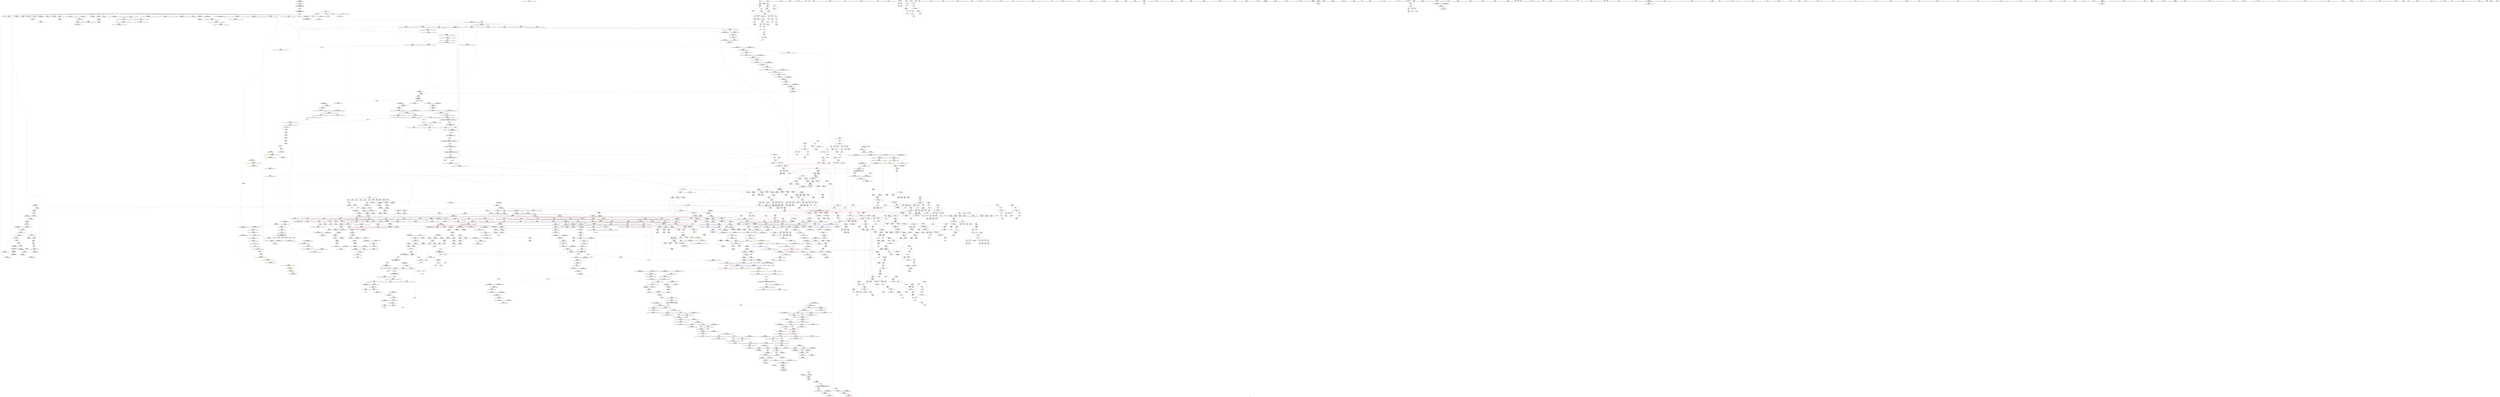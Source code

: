 digraph "SVFG" {
	label="SVFG";

	Node0x559b6f742a90 [shape=record,color=grey,label="{NodeID: 0\nNullPtr|{|<s29>112}}"];
	Node0x559b6f742a90 -> Node0x559b6f95dde0[style=solid];
	Node0x559b6f742a90 -> Node0x559b6f95dee0[style=solid];
	Node0x559b6f742a90 -> Node0x559b6f95dfb0[style=solid];
	Node0x559b6f742a90 -> Node0x559b6f95e080[style=solid];
	Node0x559b6f742a90 -> Node0x559b6f95e150[style=solid];
	Node0x559b6f742a90 -> Node0x559b6f95e220[style=solid];
	Node0x559b6f742a90 -> Node0x559b6f95e2f0[style=solid];
	Node0x559b6f742a90 -> Node0x559b6f95e3c0[style=solid];
	Node0x559b6f742a90 -> Node0x559b6f95e490[style=solid];
	Node0x559b6f742a90 -> Node0x559b6f95e560[style=solid];
	Node0x559b6f742a90 -> Node0x559b6f95e630[style=solid];
	Node0x559b6f742a90 -> Node0x559b6f95e700[style=solid];
	Node0x559b6f742a90 -> Node0x559b6f95e7d0[style=solid];
	Node0x559b6f742a90 -> Node0x559b6f95e8a0[style=solid];
	Node0x559b6f742a90 -> Node0x559b6f95e970[style=solid];
	Node0x559b6f742a90 -> Node0x559b6f95ea40[style=solid];
	Node0x559b6f742a90 -> Node0x559b6f95eb10[style=solid];
	Node0x559b6f742a90 -> Node0x559b6f95ebe0[style=solid];
	Node0x559b6f742a90 -> Node0x559b6f95ecb0[style=solid];
	Node0x559b6f742a90 -> Node0x559b6f95ed80[style=solid];
	Node0x559b6f742a90 -> Node0x559b6f95ee50[style=solid];
	Node0x559b6f742a90 -> Node0x559b6f991420[style=solid];
	Node0x559b6f742a90 -> Node0x559b6f9969a0[style=solid];
	Node0x559b6f742a90 -> Node0x559b6f996a70[style=solid];
	Node0x559b6f742a90 -> Node0x559b6f996b40[style=solid];
	Node0x559b6f742a90 -> Node0x559b6f998bc0[style=solid];
	Node0x559b6f742a90 -> Node0x559b6f9c0240[style=solid];
	Node0x559b6f742a90 -> Node0x559b6f9c6850[style=solid];
	Node0x559b6f742a90 -> Node0x559b6f9c99d0[style=solid];
	Node0x559b6f742a90:s29 -> Node0x559b6fae8760[style=solid,color=red];
	Node0x559b6f9c96d0 [shape=record,color=grey,label="{NodeID: 1882\n725 = cmp(724, 5, )\n}"];
	Node0x559b6f962110 [shape=record,color=red,label="{NodeID: 775\n288\<--238\n\<--v.addr\n_ZN2fl3addEiii\n}"];
	Node0x559b6f962110 -> Node0x559b6f960230[style=solid];
	Node0x559b6f958860 [shape=record,color=black,label="{NodeID: 443\n1375\<--1333\n\<--this1\n_ZNSt6vectorIiSaIiEE17_M_realloc_insertIJRKiEEEvN9__gnu_cxx17__normal_iteratorIPiS1_EEDpOT_\n|{<s0>74}}"];
	Node0x559b6f958860:s0 -> Node0x559b6fae24d0[style=solid,color=red];
	Node0x559b6f9983a0 [shape=record,color=blue,label="{NodeID: 1218\n1287\<--1283\n__p.addr\<--__p\n_ZNSt16allocator_traitsISaIiEE9constructIiJRKiEEEvRS0_PT_DpOT0_\n}"];
	Node0x559b6f9983a0 -> Node0x559b6f98a150[style=dashed];
	Node0x559b6f94bd30 [shape=record,color=green,label="{NodeID: 111\n742\<--743\n_ZNSt6vectorIiSaIiEE9push_backERKi\<--_ZNSt6vectorIiSaIiEE9push_backERKi_field_insensitive\n}"];
	Node0x559b6f967b40 [shape=record,color=red,label="{NodeID: 886\n815\<--584\n\<--j99\n_Z4workv\n}"];
	Node0x559b6f967b40 -> Node0x559b6f956bf0[style=solid];
	Node0x559b6fadce90 [shape=record,color=black,label="{NodeID: 2768\n817 = PHI(943, )\n}"];
	Node0x559b6fadce90 -> Node0x559b6f9681c0[style=solid];
	Node0x559b6f96e5b0 [shape=record,color=purple,label="{NodeID: 554\n285\<--26\narrayidx15\<--_ZN2fl2npE\n_ZN2fl3addEiii\n}"];
	Node0x559b6f96e5b0 -> Node0x559b6f9928a0[style=solid];
	Node0x559b6f950e90 [shape=record,color=green,label="{NodeID: 222\n1667\<--1668\n__alloc.addr\<--__alloc.addr_field_insensitive\n_ZSt34__uninitialized_move_if_noexcept_aIPiS0_SaIiEET0_T_S3_S2_RT1_\n}"];
	Node0x559b6f950e90 -> Node0x559b6f98d210[style=solid];
	Node0x559b6f950e90 -> Node0x559b6f99a420[style=solid];
	Node0x559b6f98ce00 [shape=record,color=red,label="{NodeID: 997\n1642\<--1637\n\<--__n.addr\n_ZNSt12_Vector_baseIiSaIiEE11_M_allocateEm\n}"];
	Node0x559b6f98ce00 -> Node0x559b6f9c7450[style=solid];
	Node0x559b6fae8980 [shape=record,color=black,label="{NodeID: 2879\n1236 = PHI(1187, )\n0th arg _ZNSaIiED2Ev }"];
	Node0x559b6fae8980 -> Node0x559b6f997ec0[style=solid];
	Node0x559b6f974040 [shape=record,color=purple,label="{NodeID: 665\n1482\<--1481\n_M_impl40\<--\n_ZNSt6vectorIiSaIiEE17_M_realloc_insertIJRKiEEEvN9__gnu_cxx17__normal_iteratorIPiS1_EEDpOT_\n}"];
	Node0x559b6f95f1f0 [shape=record,color=black,label="{NodeID: 333\n74\<--73\nconv\<--\n_Z2chc\n}"];
	Node0x559b6f95f1f0 -> Node0x559b6f9c8dd0[style=solid];
	Node0x559b6fa43cb0 [shape=record,color=yellow,style=double,label="{NodeID: 2215\n44V_1 = ENCHI(MR_44V_0)\npts\{35 \}\nFun[_ZN2fl3BFSEv]}"];
	Node0x559b6fa43cb0 -> Node0x559b6f9782e0[style=dashed];
	Node0x559b6fa43cb0 -> Node0x559b6f9783b0[style=dashed];
	Node0x559b6f992a40 [shape=record,color=blue,label="{NodeID: 1108\n305\<--200\n\<--\n_ZN2fl3BFSEv\n}"];
	Node0x559b6f992a40 -> Node0x559b6f992b10[style=dashed];
	Node0x559b6f912cc0 [shape=record,color=green,label="{NodeID: 1\n5\<--1\n\<--dummyObj\nCan only get source location for instruction, argument, global var or function.}"];
	Node0x559b6f9c9850 [shape=record,color=grey,label="{NodeID: 1883\n332 = cmp(331, 5, )\n}"];
	Node0x559b6f9621e0 [shape=record,color=red,label="{NodeID: 776\n266\<--240\n\<--w.addr\n_ZN2fl3addEiii\n}"];
	Node0x559b6f9621e0 -> Node0x559b6f992630[style=solid];
	Node0x559b6f958930 [shape=record,color=black,label="{NodeID: 444\n1386\<--1333\n\<--this1\n_ZNSt6vectorIiSaIiEE17_M_realloc_insertIJRKiEEEvN9__gnu_cxx17__normal_iteratorIPiS1_EEDpOT_\n}"];
	Node0x559b6f958930 -> Node0x559b6f973270[style=solid];
	Node0x559b6f958930 -> Node0x559b6f973340[style=solid];
	Node0x559b6f998470 [shape=record,color=blue,label="{NodeID: 1219\n1289\<--1284\n__args.addr\<--__args\n_ZNSt16allocator_traitsISaIiEE9constructIiJRKiEEEvRS0_PT_DpOT0_\n}"];
	Node0x559b6f998470 -> Node0x559b6f98a220[style=dashed];
	Node0x559b6f94be30 [shape=record,color=green,label="{NodeID: 112\n775\<--776\n_ZNKSt6vectorIiSaIiEE4sizeEv\<--_ZNKSt6vectorIiSaIiEE4sizeEv_field_insensitive\n}"];
	Node0x559b6f967c10 [shape=record,color=red,label="{NodeID: 887\n829\<--584\n\<--j99\n_Z4workv\n}"];
	Node0x559b6f967c10 -> Node0x559b6f9c4a50[style=solid];
	Node0x559b6fadd060 [shape=record,color=black,label="{NodeID: 2769\n841 = PHI(538, )\n}"];
	Node0x559b6fadd060 -> Node0x559b6f9c6550[style=solid];
	Node0x559b6f96e680 [shape=record,color=purple,label="{NodeID: 555\n379\<--26\narrayidx28\<--_ZN2fl2npE\n_ZN2fl3BFSEv\n}"];
	Node0x559b6f96e680 -> Node0x559b6f963560[style=solid];
	Node0x559b6f950f60 [shape=record,color=green,label="{NodeID: 223\n1669\<--1670\nagg.tmp\<--agg.tmp_field_insensitive\n_ZSt34__uninitialized_move_if_noexcept_aIPiS0_SaIiEET0_T_S3_S2_RT1_\n}"];
	Node0x559b6f950f60 -> Node0x559b6f974790[style=solid];
	Node0x559b6f950f60 -> Node0x559b6f974860[style=solid];
	Node0x559b6fa3d550 [shape=record,color=yellow,style=double,label="{NodeID: 2105\n18V_1 = ENCHI(MR_18V_0)\npts\{210000 \}\nFun[_ZNSt6vectorIiSaIiEEixEm]}"];
	Node0x559b6fa3d550 -> Node0x559b6f968ec0[style=dashed];
	Node0x559b6f98ced0 [shape=record,color=red,label="{NodeID: 998\n1648\<--1637\n\<--__n.addr\n_ZNSt12_Vector_baseIiSaIiEE11_M_allocateEm\n|{<s0>104}}"];
	Node0x559b6f98ced0:s0 -> Node0x559b6fae1e20[style=solid,color=red];
	Node0x559b6fae8a90 [shape=record,color=black,label="{NodeID: 2880\n512 = PHI(402, )\n0th arg _ZSt3minIiERKT_S2_S2_ }"];
	Node0x559b6fae8a90 -> Node0x559b6f993dc0[style=solid];
	Node0x559b6f974110 [shape=record,color=purple,label="{NodeID: 666\n1483\<--1481\n_M_end_of_storage41\<--\n_ZNSt6vectorIiSaIiEE17_M_realloc_insertIJRKiEEEvN9__gnu_cxx17__normal_iteratorIPiS1_EEDpOT_\n}"];
	Node0x559b6f974110 -> Node0x559b6f9993e0[style=solid];
	Node0x559b6f95f2c0 [shape=record,color=black,label="{NodeID: 334\n79\<--78\nconv1\<--\n_Z2chc\n}"];
	Node0x559b6f95f2c0 -> Node0x559b6f9c8f50[style=solid];
	Node0x559b6fa43dc0 [shape=record,color=yellow,style=double,label="{NodeID: 2216\n46V_1 = ENCHI(MR_46V_0)\npts\{37 \}\nFun[_ZN2fl3BFSEv]}"];
	Node0x559b6fa43dc0 -> Node0x559b6f9786f0[style=dashed];
	Node0x559b6f992b10 [shape=record,color=blue,label="{NodeID: 1109\n307\<--304\n\<--\n_ZN2fl3BFSEv\n}"];
	Node0x559b6f992b10 -> Node0x559b6fa175b0[style=dashed];
	Node0x559b6f917b10 [shape=record,color=green,label="{NodeID: 2\n22\<--1\n__dso_handle\<--dummyObj\nGlob }"];
	Node0x559b6f9c99d0 [shape=record,color=grey,label="{NodeID: 1884\n1170 = cmp(1169, 3, )\n}"];
	Node0x559b6f9622b0 [shape=record,color=red,label="{NodeID: 777\n256\<--255\n\<--arrayidx2\n_ZN2fl3addEiii\n}"];
	Node0x559b6f9622b0 -> Node0x559b6f992490[style=solid];
	Node0x559b6f958a00 [shape=record,color=black,label="{NodeID: 445\n1391\<--1333\n\<--this1\n_ZNSt6vectorIiSaIiEE17_M_realloc_insertIJRKiEEEvN9__gnu_cxx17__normal_iteratorIPiS1_EEDpOT_\n|{<s0>77}}"];
	Node0x559b6f958a00:s0 -> Node0x559b6fae24d0[style=solid,color=red];
	Node0x559b6f998540 [shape=record,color=blue,label="{NodeID: 1220\n1329\<--1307\ncoerce.dive\<--__position.coerce\n_ZNSt6vectorIiSaIiEE17_M_realloc_insertIJRKiEEEvN9__gnu_cxx17__normal_iteratorIPiS1_EEDpOT_\n|{|<s2>69}}"];
	Node0x559b6f998540 -> Node0x559b6f98b670[style=dashed];
	Node0x559b6f998540 -> Node0x559b6f98b740[style=dashed];
	Node0x559b6f998540:s2 -> Node0x559b6fa3c550[style=dashed,color=red];
	Node0x559b6f94bf30 [shape=record,color=green,label="{NodeID: 113\n818\<--819\n_ZNSt6vectorIiSaIiEEixEm\<--_ZNSt6vectorIiSaIiEEixEm_field_insensitive\n}"];
	Node0x559b6f967ce0 [shape=record,color=red,label="{NodeID: 888\n823\<--586\n\<--x\n_Z4workv\n|{<s0>34}}"];
	Node0x559b6f967ce0:s0 -> Node0x559b6fae9670[style=solid,color=red];
	Node0x559b6fadd1a0 [shape=record,color=black,label="{NodeID: 2770\n848 = PHI()\n}"];
	Node0x559b6f96e750 [shape=record,color=purple,label="{NodeID: 556\n494\<--26\narrayidx31\<--_ZN2fl2npE\n_ZN2fl5dinicEii\n}"];
	Node0x559b6f96e750 -> Node0x559b6f965100[style=solid];
	Node0x559b6f951030 [shape=record,color=green,label="{NodeID: 224\n1671\<--1672\nagg.tmp1\<--agg.tmp1_field_insensitive\n_ZSt34__uninitialized_move_if_noexcept_aIPiS0_SaIiEET0_T_S3_S2_RT1_\n}"];
	Node0x559b6f951030 -> Node0x559b6f974930[style=solid];
	Node0x559b6f951030 -> Node0x559b6f974a00[style=solid];
	Node0x559b6f98cfa0 [shape=record,color=red,label="{NodeID: 999\n1677\<--1661\n\<--__first.addr\n_ZSt34__uninitialized_move_if_noexcept_aIPiS0_SaIiEET0_T_S3_S2_RT1_\n|{<s0>105}}"];
	Node0x559b6f98cfa0:s0 -> Node0x559b6fae1f60[style=solid,color=red];
	Node0x559b6fae8ba0 [shape=record,color=black,label="{NodeID: 2881\n513 = PHI(455, )\n1st arg _ZSt3minIiERKT_S2_S2_ }"];
	Node0x559b6fae8ba0 -> Node0x559b6f993e90[style=solid];
	Node0x559b6f9741e0 [shape=record,color=purple,label="{NodeID: 667\n1511\<--1499\ncoerce.dive\<--retval\n_ZNSt6vectorIiSaIiEE3endEv\n}"];
	Node0x559b6f9741e0 -> Node0x559b6f98bdc0[style=solid];
	Node0x559b6f95f390 [shape=record,color=black,label="{NodeID: 335\n68\<--83\n_Z2chc_ret\<--\n_Z2chc\n|{<s0>21|<s1>23}}"];
	Node0x559b6f95f390:s0 -> Node0x559b6fadc940[style=solid,color=blue];
	Node0x559b6f95f390:s1 -> Node0x559b6fadcbb0[style=solid,color=blue];
	Node0x559b6f992be0 [shape=record,color=blue,label="{NodeID: 1110\n311\<--5\narrayidx\<--\n_ZN2fl3BFSEv\n}"];
	Node0x559b6f992be0 -> Node0x559b6fa17ab0[style=dashed];
	Node0x559b6f91a160 [shape=record,color=green,label="{NodeID: 3\n45\<--1\n.str\<--dummyObj\nGlob }"];
	Node0x559b6f9c9b50 [shape=record,color=grey,label="{NodeID: 1885\n746 = cmp(745, 747, )\n}"];
	Node0x559b6f962380 [shape=record,color=red,label="{NodeID: 778\n282\<--281\n\<--arrayidx13\n_ZN2fl3addEiii\n}"];
	Node0x559b6f962380 -> Node0x559b6f9928a0[style=solid];
	Node0x559b6f958ad0 [shape=record,color=black,label="{NodeID: 446\n1407\<--1333\n\<--this1\n_ZNSt6vectorIiSaIiEE17_M_realloc_insertIJRKiEEEvN9__gnu_cxx17__normal_iteratorIPiS1_EEDpOT_\n}"];
	Node0x559b6f958ad0 -> Node0x559b6f973410[style=solid];
	Node0x559b6f998610 [shape=record,color=blue,label="{NodeID: 1221\n1311\<--1306\nthis.addr\<--this\n_ZNSt6vectorIiSaIiEE17_M_realloc_insertIJRKiEEEvN9__gnu_cxx17__normal_iteratorIPiS1_EEDpOT_\n}"];
	Node0x559b6f998610 -> Node0x559b6f98a2f0[style=dashed];
	Node0x559b6f951440 [shape=record,color=green,label="{NodeID: 114\n849\<--850\nprintf\<--printf_field_insensitive\n}"];
	Node0x559b6f967db0 [shape=record,color=red,label="{NodeID: 889\n825\<--586\n\<--x\n_Z4workv\n|{<s0>35}}"];
	Node0x559b6f967db0:s0 -> Node0x559b6fae9120[style=solid,color=red];
	Node0x559b6fadd270 [shape=record,color=black,label="{NodeID: 2771\n1607 = PHI(1697, )\n}"];
	Node0x559b6fadd270 -> Node0x559b6f98c9f0[style=solid];
	Node0x559b6f96e820 [shape=record,color=purple,label="{NodeID: 557\n212\<--28\narrayidx2\<--_ZN2fl1pE\n_ZN2fl4initEv\n}"];
	Node0x559b6f96e820 -> Node0x559b6f991d40[style=solid];
	Node0x559b6f951100 [shape=record,color=green,label="{NodeID: 225\n1679\<--1680\n_ZSt32__make_move_if_noexcept_iteratorIiSt13move_iteratorIPiEET0_PT_\<--_ZSt32__make_move_if_noexcept_iteratorIiSt13move_iteratorIPiEET0_PT__field_insensitive\n}"];
	Node0x559b6f98d070 [shape=record,color=red,label="{NodeID: 1000\n1683\<--1663\n\<--__last.addr\n_ZSt34__uninitialized_move_if_noexcept_aIPiS0_SaIiEET0_T_S3_S2_RT1_\n|{<s0>106}}"];
	Node0x559b6f98d070:s0 -> Node0x559b6fae1f60[style=solid,color=red];
	Node0x559b6fae8cb0 [shape=record,color=black,label="{NodeID: 2882\n1043 = PHI(1031, )\n0th arg _ZNSaIiEC2Ev }"];
	Node0x559b6fae8cb0 -> Node0x559b6f996c10[style=solid];
	Node0x559b6f9742b0 [shape=record,color=purple,label="{NodeID: 668\n1506\<--1505\n_M_impl\<--\n_ZNSt6vectorIiSaIiEE3endEv\n}"];
	Node0x559b6f95f460 [shape=record,color=black,label="{NodeID: 336\n112\<--111\n\<--this1\n_ZNSt6vectorIiSaIiEEC2Ev\n|{<s0>3}}"];
	Node0x559b6f95f460:s0 -> Node0x559b6fae2a80[style=solid,color=red];
	Node0x559b6f992cb0 [shape=record,color=blue,label="{NodeID: 1111\n296\<--200\ni\<--\n_ZN2fl3BFSEv\n}"];
	Node0x559b6f992cb0 -> Node0x559b6fa166b0[style=dashed];
	Node0x559b6f91c020 [shape=record,color=green,label="{NodeID: 4\n47\<--1\n.str.1\<--dummyObj\nGlob }"];
	Node0x559b6f9c9cd0 [shape=record,color=grey,label="{NodeID: 1886\n204 = cmp(202, 203, )\n}"];
	Node0x559b6f962450 [shape=record,color=red,label="{NodeID: 779\n315\<--296\n\<--i\n_ZN2fl3BFSEv\n}"];
	Node0x559b6f962450 -> Node0x559b6f9c9550[style=solid];
	Node0x559b6f958ba0 [shape=record,color=black,label="{NodeID: 447\n1427\<--1333\n\<--this1\n_ZNSt6vectorIiSaIiEE17_M_realloc_insertIJRKiEEEvN9__gnu_cxx17__normal_iteratorIPiS1_EEDpOT_\n|{<s0>82}}"];
	Node0x559b6f958ba0:s0 -> Node0x559b6fae24d0[style=solid,color=red];
	Node0x559b6f9986e0 [shape=record,color=blue,label="{NodeID: 1222\n1313\<--1308\n__args.addr\<--__args\n_ZNSt6vectorIiSaIiEE17_M_realloc_insertIJRKiEEEvN9__gnu_cxx17__normal_iteratorIPiS1_EEDpOT_\n}"];
	Node0x559b6f9986e0 -> Node0x559b6f98a3c0[style=dashed];
	Node0x559b6f951500 [shape=record,color=green,label="{NodeID: 115\n854\<--855\nthis.addr\<--this.addr_field_insensitive\n_ZNSt6vectorIiSaIiEE5clearEv\n}"];
	Node0x559b6f951500 -> Node0x559b6f968290[style=solid];
	Node0x559b6f951500 -> Node0x559b6f995f10[style=solid];
	Node0x559b6f967e80 [shape=record,color=red,label="{NodeID: 890\n691\<--690\n\<--arrayidx44\n_Z4workv\n}"];
	Node0x559b6f967e80 -> Node0x559b6f9c93d0[style=solid];
	Node0x559b6fadd3e0 [shape=record,color=black,label="{NodeID: 2772\n1610 = PHI(1697, )\n}"];
	Node0x559b6fadd3e0 -> Node0x559b6f98cac0[style=solid];
	Node0x559b6f96e8f0 [shape=record,color=purple,label="{NodeID: 558\n251\<--28\narrayidx\<--_ZN2fl1pE\n_ZN2fl3addEiii\n}"];
	Node0x559b6f96e8f0 -> Node0x559b6f9923c0[style=solid];
	Node0x559b6f951200 [shape=record,color=green,label="{NodeID: 226\n1694\<--1695\n_ZSt22__uninitialized_copy_aISt13move_iteratorIPiES1_iET0_T_S4_S3_RSaIT1_E\<--_ZSt22__uninitialized_copy_aISt13move_iteratorIPiES1_iET0_T_S4_S3_RSaIT1_E_field_insensitive\n}"];
	Node0x559b6f98d140 [shape=record,color=red,label="{NodeID: 1001\n1687\<--1665\n\<--__result.addr\n_ZSt34__uninitialized_move_if_noexcept_aIPiS0_SaIiEET0_T_S3_S2_RT1_\n|{<s0>107}}"];
	Node0x559b6f98d140:s0 -> Node0x559b6fae31f0[style=solid,color=red];
	Node0x559b6fae8dc0 [shape=record,color=black,label="{NodeID: 2883\n1306 = PHI(881, )\n0th arg _ZNSt6vectorIiSaIiEE17_M_realloc_insertIJRKiEEEvN9__gnu_cxx17__normal_iteratorIPiS1_EEDpOT_ }"];
	Node0x559b6fae8dc0 -> Node0x559b6f998610[style=solid];
	Node0x559b6f974380 [shape=record,color=purple,label="{NodeID: 669\n1507\<--1505\n_M_finish\<--\n_ZNSt6vectorIiSaIiEE3endEv\n|{<s0>90}}"];
	Node0x559b6f974380:s0 -> Node0x559b6fae3560[style=solid,color=red];
	Node0x559b6f95f530 [shape=record,color=black,label="{NodeID: 337\n150\<--149\n\<--this1\n_ZNSt6vectorIiSaIiEED2Ev\n}"];
	Node0x559b6f95f530 -> Node0x559b6f970b70[style=solid];
	Node0x559b6f95f530 -> Node0x559b6f970c40[style=solid];
	Node0x559b6f992d80 [shape=record,color=blue,label="{NodeID: 1112\n298\<--323\nx\<--\n_ZN2fl3BFSEv\n}"];
	Node0x559b6f992d80 -> Node0x559b6f9626c0[style=dashed];
	Node0x559b6f992d80 -> Node0x559b6f962790[style=dashed];
	Node0x559b6f992d80 -> Node0x559b6fa16bb0[style=dashed];
	Node0x559b6f92ae20 [shape=record,color=green,label="{NodeID: 5\n49\<--1\n.str.2\<--dummyObj\nGlob }"];
	Node0x559b6f9c9e50 [shape=record,color=grey,label="{NodeID: 1887\n427 = cmp(426, 5, )\n}"];
	Node0x559b6f962520 [shape=record,color=red,label="{NodeID: 780\n320\<--296\n\<--i\n_ZN2fl3BFSEv\n}"];
	Node0x559b6f962520 -> Node0x559b6f9603d0[style=solid];
	Node0x559b6f958c70 [shape=record,color=black,label="{NodeID: 448\n1431\<--1333\n\<--this1\n_ZNSt6vectorIiSaIiEE17_M_realloc_insertIJRKiEEEvN9__gnu_cxx17__normal_iteratorIPiS1_EEDpOT_\n|{<s0>84}}"];
	Node0x559b6f958c70:s0 -> Node0x559b6faeaca0[style=solid,color=red];
	Node0x559b6f9987b0 [shape=record,color=blue,label="{NodeID: 1223\n1315\<--1335\n__len\<--call\n_ZNSt6vectorIiSaIiEE17_M_realloc_insertIJRKiEEEvN9__gnu_cxx17__normal_iteratorIPiS1_EEDpOT_\n}"];
	Node0x559b6f9987b0 -> Node0x559b6f98a490[style=dashed];
	Node0x559b6f9987b0 -> Node0x559b6f98a560[style=dashed];
	Node0x559b6f9987b0 -> Node0x559b6f98a630[style=dashed];
	Node0x559b6f9515d0 [shape=record,color=green,label="{NodeID: 116\n863\<--864\n_ZNSt6vectorIiSaIiEE15_M_erase_at_endEPi\<--_ZNSt6vectorIiSaIiEE15_M_erase_at_endEPi_field_insensitive\n}"];
	Node0x559b6f967f50 [shape=record,color=red,label="{NodeID: 891\n715\<--714\n\<--arrayidx57\n_Z4workv\n}"];
	Node0x559b6f967f50 -> Node0x559b6f995210[style=solid];
	Node0x559b6fadd520 [shape=record,color=black,label="{NodeID: 2773\n1649 = PHI(1807, )\n}"];
	Node0x559b6fadd520 -> Node0x559b6f9c0240[style=solid];
	Node0x559b6f96e9c0 [shape=record,color=purple,label="{NodeID: 559\n277\<--28\narrayidx11\<--_ZN2fl1pE\n_ZN2fl3addEiii\n}"];
	Node0x559b6f96e9c0 -> Node0x559b6f9927d0[style=solid];
	Node0x559b6f951300 [shape=record,color=green,label="{NodeID: 227\n1699\<--1700\nthis.addr\<--this.addr_field_insensitive\n_ZNK9__gnu_cxx17__normal_iteratorIPiSt6vectorIiSaIiEEE4baseEv\n}"];
	Node0x559b6f951300 -> Node0x559b6f98d480[style=solid];
	Node0x559b6f951300 -> Node0x559b6f99a690[style=solid];
	Node0x559b6fa3d900 [shape=record,color=yellow,style=double,label="{NodeID: 2109\n292V_1 = ENCHI(MR_292V_0)\npts\{1 \}\nFun[main]}"];
	Node0x559b6fa3d900 -> Node0x559b6f978a30[style=dashed];
	Node0x559b6fa3d900 -> Node0x559b6f978b00[style=dashed];
	Node0x559b6f98d210 [shape=record,color=red,label="{NodeID: 1002\n1688\<--1667\n\<--__alloc.addr\n_ZSt34__uninitialized_move_if_noexcept_aIPiS0_SaIiEET0_T_S3_S2_RT1_\n|{<s0>107}}"];
	Node0x559b6f98d210:s0 -> Node0x559b6fae3300[style=solid,color=red];
	Node0x559b6fae8ed0 [shape=record,color=black,label="{NodeID: 2884\n1307 = PHI(917, )\n1st arg _ZNSt6vectorIiSaIiEE17_M_realloc_insertIJRKiEEEvN9__gnu_cxx17__normal_iteratorIPiS1_EEDpOT_ }"];
	Node0x559b6fae8ed0 -> Node0x559b6f998540[style=solid];
	Node0x559b6f974450 [shape=record,color=purple,label="{NodeID: 670\n1629\<--1619\ncoerce.dive\<--retval\n_ZNSt6vectorIiSaIiEE5beginEv\n}"];
	Node0x559b6f974450 -> Node0x559b6f98cc60[style=solid];
	Node0x559b6f95f600 [shape=record,color=black,label="{NodeID: 338\n154\<--149\n\<--this1\n_ZNSt6vectorIiSaIiEED2Ev\n}"];
	Node0x559b6f95f600 -> Node0x559b6f970d10[style=solid];
	Node0x559b6f95f600 -> Node0x559b6f970de0[style=solid];
	Node0x559b6fa44140 [shape=record,color=yellow,style=double,label="{NodeID: 2220\n63V_1 = ENCHI(MR_63V_0)\npts\{250000 \}\nFun[_ZN2fl3BFSEv]}"];
	Node0x559b6fa44140 -> Node0x559b6f962ee0[style=dashed];
	Node0x559b6f992e50 [shape=record,color=blue,label="{NodeID: 1113\n300\<--328\nu\<--\n_ZN2fl3BFSEv\n}"];
	Node0x559b6f992e50 -> Node0x559b6f962860[style=dashed];
	Node0x559b6f992e50 -> Node0x559b6f962930[style=dashed];
	Node0x559b6f992e50 -> Node0x559b6f962a00[style=dashed];
	Node0x559b6f992e50 -> Node0x559b6f962ad0[style=dashed];
	Node0x559b6f992e50 -> Node0x559b6f962ba0[style=dashed];
	Node0x559b6f992e50 -> Node0x559b6f962c70[style=dashed];
	Node0x559b6f992e50 -> Node0x559b6f993190[style=dashed];
	Node0x559b6f992e50 -> Node0x559b6fa170b0[style=dashed];
	Node0x559b6f92b130 [shape=record,color=green,label="{NodeID: 6\n51\<--1\n.str.3\<--dummyObj\nGlob }"];
	Node0x559b6f9c9fd0 [shape=record,color=grey,label="{NodeID: 1888\n447 = cmp(446, 5, )\n}"];
	Node0x559b6f9625f0 [shape=record,color=red,label="{NodeID: 781\n384\<--296\n\<--i\n_ZN2fl3BFSEv\n}"];
	Node0x559b6f9625f0 -> Node0x559b6f9c60d0[style=solid];
	Node0x559b6f958d40 [shape=record,color=black,label="{NodeID: 449\n1439\<--1333\n\<--this1\n_ZNSt6vectorIiSaIiEE17_M_realloc_insertIJRKiEEEvN9__gnu_cxx17__normal_iteratorIPiS1_EEDpOT_\n}"];
	Node0x559b6f958d40 -> Node0x559b6f9734e0[style=solid];
	Node0x559b6f958d40 -> Node0x559b6f9735b0[style=solid];
	Node0x559b6f998880 [shape=record,color=blue,label="{NodeID: 1224\n1342\<--1339\ncoerce.dive3\<--call2\n_ZNSt6vectorIiSaIiEE17_M_realloc_insertIJRKiEEEvN9__gnu_cxx17__normal_iteratorIPiS1_EEDpOT_\n|{|<s2>69}}"];
	Node0x559b6f998880 -> Node0x559b6f98b670[style=dashed];
	Node0x559b6f998880 -> Node0x559b6f98b740[style=dashed];
	Node0x559b6f998880:s2 -> Node0x559b6fa3c550[style=dashed,color=red];
	Node0x559b6f9516d0 [shape=record,color=green,label="{NodeID: 117\n873\<--874\nthis.addr\<--this.addr_field_insensitive\n_ZNSt6vectorIiSaIiEE9push_backERKi\n}"];
	Node0x559b6f9516d0 -> Node0x559b6f968430[style=solid];
	Node0x559b6f9516d0 -> Node0x559b6f995fe0[style=solid];
	Node0x559b6f968020 [shape=record,color=red,label="{NodeID: 892\n724\<--723\n\<--arrayidx62\n_Z4workv\n}"];
	Node0x559b6f968020 -> Node0x559b6f9c96d0[style=solid];
	Node0x559b6fadd660 [shape=record,color=black,label="{NodeID: 2774\n1678 = PHI(1897, )\n}"];
	Node0x559b6fadd660 -> Node0x559b6f99a4f0[style=solid];
	Node0x559b6f96ea90 [shape=record,color=purple,label="{NodeID: 560\n336\<--28\narrayidx8\<--_ZN2fl1pE\n_ZN2fl3BFSEv\n}"];
	Node0x559b6f96ea90 -> Node0x559b6f962fb0[style=solid];
	Node0x559b6f959890 [shape=record,color=green,label="{NodeID: 228\n1708\<--1709\n__a.addr\<--__a.addr_field_insensitive\n_ZNSt16allocator_traitsISaIiEE7destroyIiEEvRS0_PT_\n}"];
	Node0x559b6f959890 -> Node0x559b6f98d550[style=solid];
	Node0x559b6f959890 -> Node0x559b6f99a760[style=solid];
	Node0x559b6fa3da10 [shape=record,color=yellow,style=double,label="{NodeID: 2110\n294V_1 = ENCHI(MR_294V_0)\npts\{6 \}\nFun[main]}"];
	Node0x559b6fa3da10 -> Node0x559b6f977030[style=dashed];
	Node0x559b6f98d2e0 [shape=record,color=red,label="{NodeID: 1003\n1690\<--1689\n\<--coerce.dive4\n_ZSt34__uninitialized_move_if_noexcept_aIPiS0_SaIiEET0_T_S3_S2_RT1_\n|{<s0>107}}"];
	Node0x559b6f98d2e0:s0 -> Node0x559b6fae2fd0[style=solid,color=red];
	Node0x559b6fae8fe0 [shape=record,color=black,label="{NodeID: 2885\n1308 = PHI(915, )\n2nd arg _ZNSt6vectorIiSaIiEE17_M_realloc_insertIJRKiEEEvN9__gnu_cxx17__normal_iteratorIPiS1_EEDpOT_ }"];
	Node0x559b6fae8fe0 -> Node0x559b6f9986e0[style=solid];
	Node0x559b6f974520 [shape=record,color=purple,label="{NodeID: 671\n1626\<--1625\n_M_impl\<--\n_ZNSt6vectorIiSaIiEE5beginEv\n}"];
	Node0x559b6f95f6d0 [shape=record,color=black,label="{NodeID: 339\n158\<--149\n\<--this1\n_ZNSt6vectorIiSaIiEED2Ev\n|{<s0>6}}"];
	Node0x559b6f95f6d0:s0 -> Node0x559b6fae24d0[style=solid,color=red];
	Node0x559b6fa44220 [shape=record,color=yellow,style=double,label="{NodeID: 2221\n50V_1 = ENCHI(MR_50V_0)\npts\{270000 \}\nFun[_ZN2fl3BFSEv]}"];
	Node0x559b6fa44220 -> Node0x559b6f963560[style=dashed];
	Node0x559b6f992f20 [shape=record,color=blue,label="{NodeID: 1114\n360\<--354\narrayidx21\<--add\n_ZN2fl3BFSEv\n}"];
	Node0x559b6f992f20 -> Node0x559b6fa111b0[style=dashed];
	Node0x559b6f92b1f0 [shape=record,color=green,label="{NodeID: 7\n53\<--1\nstdin\<--dummyObj\nGlob }"];
	Node0x559b6f9ca150 [shape=record,color=grey,label="{NodeID: 1889\n441 = cmp(435, 440, )\n}"];
	Node0x559b6f9626c0 [shape=record,color=red,label="{NodeID: 782\n325\<--298\n\<--x\n_ZN2fl3BFSEv\n}"];
	Node0x559b6f9626c0 -> Node0x559b6f9604a0[style=solid];
	Node0x559b6f958e10 [shape=record,color=black,label="{NodeID: 450\n1443\<--1333\n\<--this1\n_ZNSt6vectorIiSaIiEE17_M_realloc_insertIJRKiEEEvN9__gnu_cxx17__normal_iteratorIPiS1_EEDpOT_\n}"];
	Node0x559b6f958e10 -> Node0x559b6f973680[style=solid];
	Node0x559b6f958e10 -> Node0x559b6f973750[style=solid];
	Node0x559b6f998950 [shape=record,color=blue,label="{NodeID: 1225\n1317\<--1344\n__elems_before\<--call4\n_ZNSt6vectorIiSaIiEE17_M_realloc_insertIJRKiEEEvN9__gnu_cxx17__normal_iteratorIPiS1_EEDpOT_\n}"];
	Node0x559b6f998950 -> Node0x559b6f98a700[style=dashed];
	Node0x559b6f998950 -> Node0x559b6f98a7d0[style=dashed];
	Node0x559b6f9517a0 [shape=record,color=green,label="{NodeID: 118\n875\<--876\n__x.addr\<--__x.addr_field_insensitive\n_ZNSt6vectorIiSaIiEE9push_backERKi\n}"];
	Node0x559b6f9517a0 -> Node0x559b6f968500[style=solid];
	Node0x559b6f9517a0 -> Node0x559b6f9685d0[style=solid];
	Node0x559b6f9517a0 -> Node0x559b6f9960b0[style=solid];
	Node0x559b6f9680f0 [shape=record,color=red,label="{NodeID: 893\n738\<--737\n\<--arrayidx70\n_Z4workv\n}"];
	Node0x559b6f9680f0 -> Node0x559b6f956640[style=solid];
	Node0x559b6fadd7a0 [shape=record,color=black,label="{NodeID: 2775\n1684 = PHI(1897, )\n}"];
	Node0x559b6fadd7a0 -> Node0x559b6f99a5c0[style=solid];
	Node0x559b6f96eb60 [shape=record,color=purple,label="{NodeID: 561\n357\<--28\narrayidx19\<--_ZN2fl1pE\n_ZN2fl3BFSEv\n}"];
	Node0x559b6f96eb60 -> Node0x559b6f9632f0[style=solid];
	Node0x559b6f959920 [shape=record,color=green,label="{NodeID: 229\n1710\<--1711\n__p.addr\<--__p.addr_field_insensitive\n_ZNSt16allocator_traitsISaIiEE7destroyIiEEvRS0_PT_\n}"];
	Node0x559b6f959920 -> Node0x559b6f98d620[style=solid];
	Node0x559b6f959920 -> Node0x559b6f99a830[style=solid];
	Node0x559b6f98d3b0 [shape=record,color=red,label="{NodeID: 1004\n1692\<--1691\n\<--coerce.dive5\n_ZSt34__uninitialized_move_if_noexcept_aIPiS0_SaIiEET0_T_S3_S2_RT1_\n|{<s0>107}}"];
	Node0x559b6f98d3b0:s0 -> Node0x559b6fae30e0[style=solid,color=red];
	Node0x559b6fae9120 [shape=record,color=black,label="{NodeID: 2886\n233 = PHI(759, 763, 795, 798, 822, 825, )\n0th arg _ZN2fl3addEiii }"];
	Node0x559b6fae9120 -> Node0x559b6f992080[style=solid];
	Node0x559b6f9745f0 [shape=record,color=purple,label="{NodeID: 672\n1627\<--1625\n_M_start\<--\n_ZNSt6vectorIiSaIiEE5beginEv\n|{<s0>103}}"];
	Node0x559b6f9745f0:s0 -> Node0x559b6fae3560[style=solid,color=red];
	Node0x559b6f95f7a0 [shape=record,color=black,label="{NodeID: 340\n165\<--149\n\<--this1\n_ZNSt6vectorIiSaIiEED2Ev\n|{<s0>8}}"];
	Node0x559b6f95f7a0:s0 -> Node0x559b6facd5a0[style=solid,color=red];
	Node0x559b6fa44300 [shape=record,color=yellow,style=double,label="{NodeID: 2222\n52V_1 = ENCHI(MR_52V_0)\npts\{290000 \}\nFun[_ZN2fl3BFSEv]}"];
	Node0x559b6fa44300 -> Node0x559b6f962fb0[style=dashed];
	Node0x559b6fa44300 -> Node0x559b6f9632f0[style=dashed];
	Node0x559b6fa44300 -> Node0x559b6f9633c0[style=dashed];
	Node0x559b6f992ff0 [shape=record,color=blue,label="{NodeID: 1115\n369\<--368\n\<--inc\n_ZN2fl3BFSEv\n}"];
	Node0x559b6f992ff0 -> Node0x559b6f9930c0[style=dashed];
	Node0x559b6f92b2b0 [shape=record,color=green,label="{NodeID: 8\n54\<--1\n.str.4\<--dummyObj\nGlob }"];
	Node0x559b6f962790 [shape=record,color=red,label="{NodeID: 783\n350\<--298\n\<--x\n_ZN2fl3BFSEv\n}"];
	Node0x559b6f962790 -> Node0x559b6f9607e0[style=solid];
	Node0x559b6f958ee0 [shape=record,color=black,label="{NodeID: 451\n1447\<--1333\n\<--this1\n_ZNSt6vectorIiSaIiEE17_M_realloc_insertIJRKiEEEvN9__gnu_cxx17__normal_iteratorIPiS1_EEDpOT_\n|{<s0>86}}"];
	Node0x559b6f958ee0:s0 -> Node0x559b6fae24d0[style=solid,color=red];
	Node0x559b6f998a20 [shape=record,color=blue,label="{NodeID: 1226\n1321\<--1350\n__new_start\<--call5\n_ZNSt6vectorIiSaIiEE17_M_realloc_insertIJRKiEEEvN9__gnu_cxx17__normal_iteratorIPiS1_EEDpOT_\n}"];
	Node0x559b6f998a20 -> Node0x559b6f98a8a0[style=dashed];
	Node0x559b6f998a20 -> Node0x559b6f98a970[style=dashed];
	Node0x559b6f998a20 -> Node0x559b6f98aa40[style=dashed];
	Node0x559b6f998a20 -> Node0x559b6f98ab10[style=dashed];
	Node0x559b6f998a20 -> Node0x559b6f98abe0[style=dashed];
	Node0x559b6f998a20 -> Node0x559b6f98acb0[style=dashed];
	Node0x559b6f998a20 -> Node0x559b6f98ad80[style=dashed];
	Node0x559b6f998a20 -> Node0x559b6f98ae50[style=dashed];
	Node0x559b6f951870 [shape=record,color=green,label="{NodeID: 119\n877\<--878\nagg.tmp\<--agg.tmp_field_insensitive\n_ZNSt6vectorIiSaIiEE9push_backERKi\n}"];
	Node0x559b6f951870 -> Node0x559b6f971050[style=solid];
	Node0x559b6f951870 -> Node0x559b6f971120[style=solid];
	Node0x559b6f9681c0 [shape=record,color=red,label="{NodeID: 894\n820\<--817\n\<--call111\n_Z4workv\n}"];
	Node0x559b6f9681c0 -> Node0x559b6f995b00[style=solid];
	Node0x559b6fadd8e0 [shape=record,color=black,label="{NodeID: 2776\n1693 = PHI(1856, )\n}"];
	Node0x559b6fadd8e0 -> Node0x559b6f96a650[style=solid];
	Node0x559b6f96ec30 [shape=record,color=purple,label="{NodeID: 562\n364\<--28\narrayidx23\<--_ZN2fl1pE\n_ZN2fl3BFSEv\n}"];
	Node0x559b6f96ec30 -> Node0x559b6f9633c0[style=solid];
	Node0x559b6f9599f0 [shape=record,color=green,label="{NodeID: 230\n1718\<--1719\n_ZN9__gnu_cxx13new_allocatorIiE7destroyIiEEvPT_\<--_ZN9__gnu_cxx13new_allocatorIiE7destroyIiEEvPT__field_insensitive\n}"];
	Node0x559b6fa3dbd0 [shape=record,color=yellow,style=double,label="{NodeID: 2112\n122V_1 = ENCHI(MR_122V_0)\npts\{10 \}\nFun[main]|{<s0>45}}"];
	Node0x559b6fa3dbd0:s0 -> Node0x559b6fa0ea70[style=dashed,color=red];
	Node0x559b6f98d480 [shape=record,color=red,label="{NodeID: 1005\n1702\<--1699\nthis1\<--this.addr\n_ZNK9__gnu_cxx17__normal_iteratorIPiSt6vectorIiSaIiEEE4baseEv\n}"];
	Node0x559b6f98d480 -> Node0x559b6f974ad0[style=solid];
	Node0x559b6fae9670 [shape=record,color=black,label="{NodeID: 2887\n234 = PHI(200, 761, 796, 799, 823, 826, )\n1st arg _ZN2fl3addEiii }"];
	Node0x559b6fae9670 -> Node0x559b6f992150[style=solid];
	Node0x559b6f9746c0 [shape=record,color=purple,label="{NodeID: 673\n1646\<--1641\n_M_impl\<--this1\n_ZNSt12_Vector_baseIiSaIiEE11_M_allocateEm\n}"];
	Node0x559b6f9746c0 -> Node0x559b6f96a4b0[style=solid];
	Node0x559b6f95f870 [shape=record,color=black,label="{NodeID: 341\n175\<--149\n\<--this1\n_ZNSt6vectorIiSaIiEED2Ev\n|{<s0>9}}"];
	Node0x559b6f95f870:s0 -> Node0x559b6facd5a0[style=solid,color=red];
	Node0x559b6fa443e0 [shape=record,color=yellow,style=double,label="{NodeID: 2223\n54V_1 = ENCHI(MR_54V_0)\npts\{310000 \}\nFun[_ZN2fl3BFSEv]}"];
	Node0x559b6fa443e0 -> Node0x559b6f963150[style=dashed];
	Node0x559b6f9930c0 [shape=record,color=blue,label="{NodeID: 1116\n372\<--365\narrayidx25\<--\n_ZN2fl3BFSEv\n}"];
	Node0x559b6f9930c0 -> Node0x559b6fa10cb0[style=dashed];
	Node0x559b6f929ec0 [shape=record,color=green,label="{NodeID: 9\n56\<--1\n.str.5\<--dummyObj\nGlob }"];
	Node0x559b6f962860 [shape=record,color=red,label="{NodeID: 784\n331\<--300\n\<--u\n_ZN2fl3BFSEv\n}"];
	Node0x559b6f962860 -> Node0x559b6f9c9850[style=solid];
	Node0x559b6f958fb0 [shape=record,color=black,label="{NodeID: 452\n1450\<--1333\n\<--this1\n_ZNSt6vectorIiSaIiEE17_M_realloc_insertIJRKiEEEvN9__gnu_cxx17__normal_iteratorIPiS1_EEDpOT_\n|{<s0>88}}"];
	Node0x559b6f958fb0:s0 -> Node0x559b6faeaca0[style=solid,color=red];
	Node0x559b6f998af0 [shape=record,color=blue,label="{NodeID: 1227\n1323\<--1354\n__new_finish\<--\n_ZNSt6vectorIiSaIiEE17_M_realloc_insertIJRKiEEEvN9__gnu_cxx17__normal_iteratorIPiS1_EEDpOT_\n}"];
	Node0x559b6f998af0 -> Node0x559b6f98b0c0[style=dashed];
	Node0x559b6f998af0 -> Node0x559b6f98b190[style=dashed];
	Node0x559b6f998af0 -> Node0x559b6f998bc0[style=dashed];
	Node0x559b6f951940 [shape=record,color=green,label="{NodeID: 120\n901\<--902\n_ZNSt16allocator_traitsISaIiEE9constructIiJRKiEEEvRS0_PT_DpOT0_\<--_ZNSt16allocator_traitsISaIiEE9constructIiJRKiEEEvRS0_PT_DpOT0__field_insensitive\n}"];
	Node0x559b6f968290 [shape=record,color=red,label="{NodeID: 895\n857\<--854\nthis1\<--this.addr\n_ZNSt6vectorIiSaIiEE5clearEv\n|{|<s1>38}}"];
	Node0x559b6f968290 -> Node0x559b6f956cc0[style=solid];
	Node0x559b6f968290:s1 -> Node0x559b6fae3ff0[style=solid,color=red];
	Node0x559b6fadda20 [shape=record,color=black,label="{NodeID: 2777\n910 = PHI(1497, )\n}"];
	Node0x559b6fadda20 -> Node0x559b6f996250[style=solid];
	Node0x559b6f96ed00 [shape=record,color=purple,label="{NodeID: 563\n431\<--28\narrayidx2\<--_ZN2fl1pE\n_ZN2fl5dinicEii\n}"];
	Node0x559b6f96ed00 -> Node0x559b6f964a80[style=solid];
	Node0x559b6f959ac0 [shape=record,color=green,label="{NodeID: 231\n1725\<--1726\nthis.addr\<--this.addr_field_insensitive\n_ZNKSt6vectorIiSaIiEE8max_sizeEv\n}"];
	Node0x559b6f959ac0 -> Node0x559b6f98d6f0[style=solid];
	Node0x559b6f959ac0 -> Node0x559b6f99a900[style=solid];
	Node0x559b6f98d550 [shape=record,color=red,label="{NodeID: 1006\n1714\<--1708\n\<--__a.addr\n_ZNSt16allocator_traitsISaIiEE7destroyIiEEvRS0_PT_\n}"];
	Node0x559b6f98d550 -> Node0x559b6f96a7f0[style=solid];
	Node0x559b6fae98f0 [shape=record,color=black,label="{NodeID: 2888\n235 = PHI(550, 550, 200, 200, 550, 550, )\n2nd arg _ZN2fl3addEiii }"];
	Node0x559b6fae98f0 -> Node0x559b6f992220[style=solid];
	Node0x559b6f974790 [shape=record,color=purple,label="{NodeID: 674\n1681\<--1669\ncoerce.dive\<--agg.tmp\n_ZSt34__uninitialized_move_if_noexcept_aIPiS0_SaIiEET0_T_S3_S2_RT1_\n}"];
	Node0x559b6f974790 -> Node0x559b6f99a4f0[style=solid];
	Node0x559b6f95f940 [shape=record,color=black,label="{NodeID: 342\n207\<--206\nidxprom\<--\n_ZN2fl4initEv\n}"];
	Node0x559b6f993190 [shape=record,color=blue,label="{NodeID: 1117\n300\<--380\nu\<--\n_ZN2fl3BFSEv\n}"];
	Node0x559b6f993190 -> Node0x559b6f962860[style=dashed];
	Node0x559b6f993190 -> Node0x559b6f962930[style=dashed];
	Node0x559b6f993190 -> Node0x559b6f962a00[style=dashed];
	Node0x559b6f993190 -> Node0x559b6f962ad0[style=dashed];
	Node0x559b6f993190 -> Node0x559b6f962ba0[style=dashed];
	Node0x559b6f993190 -> Node0x559b6f962c70[style=dashed];
	Node0x559b6f993190 -> Node0x559b6f993190[style=dashed];
	Node0x559b6f993190 -> Node0x559b6fa170b0[style=dashed];
	Node0x559b6f929fc0 [shape=record,color=green,label="{NodeID: 10\n58\<--1\nstdout\<--dummyObj\nGlob }"];
	Node0x559b6fa0bf70 [shape=record,color=black,label="{NodeID: 1892\nMR_137V_3 = PHI(MR_137V_4, MR_137V_2, )\npts\{569 \}\n}"];
	Node0x559b6fa0bf70 -> Node0x559b6f966140[style=dashed];
	Node0x559b6fa0bf70 -> Node0x559b6f966210[style=dashed];
	Node0x559b6fa0bf70 -> Node0x559b6f9662e0[style=dashed];
	Node0x559b6fa0bf70 -> Node0x559b6f994ac0[style=dashed];
	Node0x559b6f962930 [shape=record,color=red,label="{NodeID: 785\n334\<--300\n\<--u\n_ZN2fl3BFSEv\n}"];
	Node0x559b6f962930 -> Node0x559b6f960570[style=solid];
	Node0x559b6f959080 [shape=record,color=black,label="{NodeID: 453\n1451\<--1333\n\<--this1\n_ZNSt6vectorIiSaIiEE17_M_realloc_insertIJRKiEEEvN9__gnu_cxx17__normal_iteratorIPiS1_EEDpOT_\n}"];
	Node0x559b6f959080 -> Node0x559b6f973820[style=solid];
	Node0x559b6f959080 -> Node0x559b6f9738f0[style=solid];
	Node0x559b6f998bc0 [shape=record,color=blue, style = dotted,label="{NodeID: 1228\n1323\<--3\n__new_finish\<--dummyVal\n_ZNSt6vectorIiSaIiEE17_M_realloc_insertIJRKiEEEvN9__gnu_cxx17__normal_iteratorIPiS1_EEDpOT_\n}"];
	Node0x559b6f998bc0 -> Node0x559b6f98b0c0[style=dashed];
	Node0x559b6f998bc0 -> Node0x559b6f98b190[style=dashed];
	Node0x559b6f998bc0 -> Node0x559b6f998c90[style=dashed];
	Node0x559b6f951a40 [shape=record,color=green,label="{NodeID: 121\n911\<--912\n_ZNSt6vectorIiSaIiEE3endEv\<--_ZNSt6vectorIiSaIiEE3endEv_field_insensitive\n}"];
	Node0x559b6f968360 [shape=record,color=red,label="{NodeID: 896\n861\<--860\n\<--_M_start\n_ZNSt6vectorIiSaIiEE5clearEv\n|{<s0>38}}"];
	Node0x559b6f968360:s0 -> Node0x559b6fae4100[style=solid,color=red];
	Node0x559b6faddb60 [shape=record,color=black,label="{NodeID: 2778\n980 = PHI()\n}"];
	Node0x559b6f96edd0 [shape=record,color=purple,label="{NodeID: 564\n451\<--28\narrayidx14\<--_ZN2fl1pE\n_ZN2fl5dinicEii\n}"];
	Node0x559b6f96edd0 -> Node0x559b6f964dc0[style=solid];
	Node0x559b6f959b90 [shape=record,color=green,label="{NodeID: 232\n1731\<--1732\n_ZNKSt12_Vector_baseIiSaIiEE19_M_get_Tp_allocatorEv\<--_ZNKSt12_Vector_baseIiSaIiEE19_M_get_Tp_allocatorEv_field_insensitive\n}"];
	Node0x559b6f98d620 [shape=record,color=red,label="{NodeID: 1007\n1716\<--1710\n\<--__p.addr\n_ZNSt16allocator_traitsISaIiEE7destroyIiEEvRS0_PT_\n|{<s0>108}}"];
	Node0x559b6f98d620:s0 -> Node0x559b6fae2ca0[style=solid,color=red];
	Node0x559b6fae9b70 [shape=record,color=black,label="{NodeID: 2889\n871 = PHI(740, )\n0th arg _ZNSt6vectorIiSaIiEE9push_backERKi }"];
	Node0x559b6fae9b70 -> Node0x559b6f995fe0[style=solid];
	Node0x559b6f974860 [shape=record,color=purple,label="{NodeID: 675\n1689\<--1669\ncoerce.dive4\<--agg.tmp\n_ZSt34__uninitialized_move_if_noexcept_aIPiS0_SaIiEET0_T_S3_S2_RT1_\n}"];
	Node0x559b6f974860 -> Node0x559b6f98d2e0[style=solid];
	Node0x559b6f95fa10 [shape=record,color=black,label="{NodeID: 343\n211\<--210\nidxprom1\<--\n_ZN2fl4initEv\n}"];
	Node0x559b6f993260 [shape=record,color=blue,label="{NodeID: 1118\n296\<--385\ni\<--inc30\n_ZN2fl3BFSEv\n}"];
	Node0x559b6f993260 -> Node0x559b6fa166b0[style=dashed];
	Node0x559b6f92a0c0 [shape=record,color=green,label="{NodeID: 11\n59\<--1\n.str.6\<--dummyObj\nGlob }"];
	Node0x559b6fa0c470 [shape=record,color=black,label="{NodeID: 1893\nMR_20V_2 = PHI(MR_20V_3, MR_20V_1, )\npts\{210001 \}\n|{|<s1>18}}"];
	Node0x559b6fa0c470 -> Node0x559b6fa1f7b0[style=dashed];
	Node0x559b6fa0c470:s1 -> Node0x559b6fa47d30[style=dashed,color=red];
	Node0x559b6f962a00 [shape=record,color=red,label="{NodeID: 786\n344\<--300\n\<--u\n_ZN2fl3BFSEv\n}"];
	Node0x559b6f962a00 -> Node0x559b6f960710[style=solid];
	Node0x559b6f959150 [shape=record,color=black,label="{NodeID: 454\n1455\<--1333\n\<--this1\n_ZNSt6vectorIiSaIiEE17_M_realloc_insertIJRKiEEEvN9__gnu_cxx17__normal_iteratorIPiS1_EEDpOT_\n}"];
	Node0x559b6f959150 -> Node0x559b6f9739c0[style=solid];
	Node0x559b6f959150 -> Node0x559b6f973a90[style=solid];
	Node0x559b6f998c90 [shape=record,color=blue,label="{NodeID: 1229\n1323\<--1377\n__new_finish\<--call11\n_ZNSt6vectorIiSaIiEE17_M_realloc_insertIJRKiEEEvN9__gnu_cxx17__normal_iteratorIPiS1_EEDpOT_\n}"];
	Node0x559b6f998c90 -> Node0x559b6f98af20[style=dashed];
	Node0x559b6f998c90 -> Node0x559b6f998d60[style=dashed];
	Node0x559b6f951b40 [shape=record,color=green,label="{NodeID: 122\n919\<--920\n_ZNSt6vectorIiSaIiEE17_M_realloc_insertIJRKiEEEvN9__gnu_cxx17__normal_iteratorIPiS1_EEDpOT_\<--_ZNSt6vectorIiSaIiEE17_M_realloc_insertIJRKiEEEvN9__gnu_cxx17__normal_iteratorIPiS1_EEDpOT__field_insensitive\n}"];
	Node0x559b6fa30fe0 [shape=record,color=black,label="{NodeID: 2004\nMR_120V_3 = PHI(MR_120V_4, MR_120V_2, )\npts\{8 \}\n|{|<s3>45}}"];
	Node0x559b6fa30fe0 -> Node0x559b6f9771d0[style=dashed];
	Node0x559b6fa30fe0 -> Node0x559b6f9772a0[style=dashed];
	Node0x559b6fa30fe0 -> Node0x559b6f996730[style=dashed];
	Node0x559b6fa30fe0:s3 -> Node0x559b6fa0e8b0[style=dashed,color=red];
	Node0x559b6f968430 [shape=record,color=red,label="{NodeID: 897\n881\<--873\nthis1\<--this.addr\n_ZNSt6vectorIiSaIiEE9push_backERKi\n|{|<s5>40|<s6>41}}"];
	Node0x559b6f968430 -> Node0x559b6f956d90[style=solid];
	Node0x559b6f968430 -> Node0x559b6f956e60[style=solid];
	Node0x559b6f968430 -> Node0x559b6f956f30[style=solid];
	Node0x559b6f968430 -> Node0x559b6f957000[style=solid];
	Node0x559b6f968430 -> Node0x559b6f9570d0[style=solid];
	Node0x559b6f968430:s5 -> Node0x559b6faec740[style=solid,color=red];
	Node0x559b6f968430:s6 -> Node0x559b6fae8dc0[style=solid,color=red];
	Node0x559b6faddc30 [shape=record,color=black,label="{NodeID: 2779\n1015 = PHI()\n}"];
	Node0x559b6f96eea0 [shape=record,color=purple,label="{NodeID: 565\n208\<--30\narrayidx\<--_ZN2fl4flowE\n_ZN2fl4initEv\n}"];
	Node0x559b6f96eea0 -> Node0x559b6f991c70[style=solid];
	Node0x559b6f959c90 [shape=record,color=green,label="{NodeID: 233\n1734\<--1735\n_ZNSt16allocator_traitsISaIiEE8max_sizeERKS0_\<--_ZNSt16allocator_traitsISaIiEE8max_sizeERKS0__field_insensitive\n}"];
	Node0x559b6fa3e050 [shape=record,color=yellow,style=double,label="{NodeID: 2115\n46V_1 = ENCHI(MR_46V_0)\npts\{37 \}\nFun[_ZN2fl5dinicEii]|{|<s1>14}}"];
	Node0x559b6fa3e050 -> Node0x559b6f9787c0[style=dashed];
	Node0x559b6fa3e050:s1 -> Node0x559b6fa3e050[style=dashed,color=red];
	Node0x559b6f98d6f0 [shape=record,color=red,label="{NodeID: 1008\n1728\<--1725\nthis1\<--this.addr\n_ZNKSt6vectorIiSaIiEE8max_sizeEv\n}"];
	Node0x559b6f98d6f0 -> Node0x559b6f96a8c0[style=solid];
	Node0x559b6fae9c80 [shape=record,color=black,label="{NodeID: 2890\n872 = PHI(570, )\n1st arg _ZNSt6vectorIiSaIiEE9push_backERKi }"];
	Node0x559b6fae9c80 -> Node0x559b6f9960b0[style=solid];
	Node0x559b6f974930 [shape=record,color=purple,label="{NodeID: 676\n1685\<--1671\ncoerce.dive3\<--agg.tmp1\n_ZSt34__uninitialized_move_if_noexcept_aIPiS0_SaIiEET0_T_S3_S2_RT1_\n}"];
	Node0x559b6f974930 -> Node0x559b6f99a5c0[style=solid];
	Node0x559b6f95fae0 [shape=record,color=black,label="{NodeID: 344\n215\<--214\nidxprom3\<--\n_ZN2fl4initEv\n}"];
	Node0x559b6fa44680 [shape=record,color=yellow,style=double,label="{NodeID: 2226\n20V_1 = ENCHI(MR_20V_0)\npts\{210001 \}\nFun[_ZNKSt6vectorIiSaIiEE4sizeEv]}"];
	Node0x559b6fa44680 -> Node0x559b6f968b80[style=dashed];
	Node0x559b6f993330 [shape=record,color=blue,label="{NodeID: 1119\n400\<--396\nx.addr\<--x\n_ZN2fl5dinicEii\n}"];
	Node0x559b6f993330 -> Node0x559b6f9637d0[style=dashed];
	Node0x559b6f993330 -> Node0x559b6f9638a0[style=dashed];
	Node0x559b6f993330 -> Node0x559b6f963970[style=dashed];
	Node0x559b6f993330 -> Node0x559b6f963a40[style=dashed];
	Node0x559b6f92a1c0 [shape=record,color=green,label="{NodeID: 12\n62\<--1\n\<--dummyObj\nCan only get source location for instruction, argument, global var or function.}"];
	Node0x559b6fa0c970 [shape=record,color=black,label="{NodeID: 1894\nMR_42V_9 = PHI(MR_42V_11, MR_42V_8, )\npts\{33 \}\n|{|<s1>34|<s2>34}}"];
	Node0x559b6fa0c970 -> Node0x559b6fa31bc0[style=dashed];
	Node0x559b6fa0c970:s1 -> Node0x559b6f977b90[style=dashed,color=red];
	Node0x559b6fa0c970:s2 -> Node0x559b6f9922f0[style=dashed,color=red];
	Node0x559b6f962ad0 [shape=record,color=red,label="{NodeID: 787\n355\<--300\n\<--u\n_ZN2fl3BFSEv\n}"];
	Node0x559b6f962ad0 -> Node0x559b6f9608b0[style=solid];
	Node0x559b6f959220 [shape=record,color=black,label="{NodeID: 455\n1459\<--1333\n\<--this1\n_ZNSt6vectorIiSaIiEE17_M_realloc_insertIJRKiEEEvN9__gnu_cxx17__normal_iteratorIPiS1_EEDpOT_\n}"];
	Node0x559b6f959220 -> Node0x559b6f973b60[style=solid];
	Node0x559b6f959220 -> Node0x559b6f973c30[style=solid];
	Node0x559b6f998d60 [shape=record,color=blue,label="{NodeID: 1230\n1323\<--1382\n__new_finish\<--incdec.ptr\n_ZNSt6vectorIiSaIiEE17_M_realloc_insertIJRKiEEEvN9__gnu_cxx17__normal_iteratorIPiS1_EEDpOT_\n}"];
	Node0x559b6f998d60 -> Node0x559b6f98aff0[style=dashed];
	Node0x559b6f998d60 -> Node0x559b6f98b0c0[style=dashed];
	Node0x559b6f998d60 -> Node0x559b6f98b190[style=dashed];
	Node0x559b6f998d60 -> Node0x559b6f998e30[style=dashed];
	Node0x559b6f951c40 [shape=record,color=green,label="{NodeID: 123\n925\<--926\nthis.addr\<--this.addr_field_insensitive\n_ZNKSt6vectorIiSaIiEE4sizeEv\n}"];
	Node0x559b6f951c40 -> Node0x559b6f968ab0[style=solid];
	Node0x559b6f951c40 -> Node0x559b6f996320[style=solid];
	Node0x559b6fa314e0 [shape=record,color=black,label="{NodeID: 2005\nMR_300V_2 = PHI(MR_300V_3, MR_300V_1, )\npts\{14 18 33 35 37 1848 120000 160000 210000 210001 210002 250000 270000 290000 310000 410000 440000 \}\n|{<s0>45|<s1>45|<s2>45|<s3>45|<s4>45|<s5>45|<s6>45|<s7>45|<s8>45|<s9>45|<s10>45|<s11>45|<s12>45|<s13>45|<s14>45|<s15>45|<s16>45|<s17>45|<s18>45|<s19>45}}"];
	Node0x559b6fa314e0:s0 -> Node0x559b6f9775e0[style=dashed,color=red];
	Node0x559b6fa314e0:s1 -> Node0x559b6f9776b0[style=dashed,color=red];
	Node0x559b6fa314e0:s2 -> Node0x559b6f977850[style=dashed,color=red];
	Node0x559b6fa314e0:s3 -> Node0x559b6f994850[style=dashed,color=red];
	Node0x559b6fa314e0:s4 -> Node0x559b6f994b90[style=dashed,color=red];
	Node0x559b6fa314e0:s5 -> Node0x559b6f994c60[style=dashed,color=red];
	Node0x559b6fa314e0:s6 -> Node0x559b6fa0c470[style=dashed,color=red];
	Node0x559b6fa314e0:s7 -> Node0x559b6fa1acb0[style=dashed,color=red];
	Node0x559b6fa314e0:s8 -> Node0x559b6fa1e3b0[style=dashed,color=red];
	Node0x559b6fa314e0:s9 -> Node0x559b6fa1e8b0[style=dashed,color=red];
	Node0x559b6fa314e0:s10 -> Node0x559b6fa1edb0[style=dashed,color=red];
	Node0x559b6fa314e0:s11 -> Node0x559b6fa1fcb0[style=dashed,color=red];
	Node0x559b6fa314e0:s12 -> Node0x559b6fa0ed10[style=dashed,color=red];
	Node0x559b6fa314e0:s13 -> Node0x559b6fa0edf0[style=dashed,color=red];
	Node0x559b6fa314e0:s14 -> Node0x559b6fa0eed0[style=dashed,color=red];
	Node0x559b6fa314e0:s15 -> Node0x559b6fa3b6e0[style=dashed,color=red];
	Node0x559b6fa314e0:s16 -> Node0x559b6fa3b980[style=dashed,color=red];
	Node0x559b6fa314e0:s17 -> Node0x559b6fa3ba60[style=dashed,color=red];
	Node0x559b6fa314e0:s18 -> Node0x559b6fa3bb40[style=dashed,color=red];
	Node0x559b6fa314e0:s19 -> Node0x559b6fa3bc50[style=dashed,color=red];
	Node0x559b6f968500 [shape=record,color=red,label="{NodeID: 898\n899\<--875\n\<--__x.addr\n_ZNSt6vectorIiSaIiEE9push_backERKi\n|{<s0>39}}"];
	Node0x559b6f968500:s0 -> Node0x559b6fae4fb0[style=solid,color=red];
	Node0x559b6faddd00 [shape=record,color=black,label="{NodeID: 2780\n1269 = PHI(1079, )\n|{<s0>63}}"];
	Node0x559b6faddd00:s0 -> Node0x559b6fae3bd0[style=solid,color=red];
	Node0x559b6f96ef70 [shape=record,color=purple,label="{NodeID: 566\n269\<--30\narrayidx8\<--_ZN2fl4flowE\n_ZN2fl3addEiii\n}"];
	Node0x559b6f96ef70 -> Node0x559b6f992630[style=solid];
	Node0x559b6f959d90 [shape=record,color=green,label="{NodeID: 234\n1742\<--1743\nretval\<--retval_field_insensitive\n_ZSt3maxImERKT_S2_S2_\n}"];
	Node0x559b6f959d90 -> Node0x559b6f98d7c0[style=solid];
	Node0x559b6f959d90 -> Node0x559b6f99ab70[style=solid];
	Node0x559b6f959d90 -> Node0x559b6f99ac40[style=solid];
	Node0x559b6f98d7c0 [shape=record,color=red,label="{NodeID: 1009\n1762\<--1742\n\<--retval\n_ZSt3maxImERKT_S2_S2_\n}"];
	Node0x559b6f98d7c0 -> Node0x559b6f96aa60[style=solid];
	Node0x559b6fae9d90 [shape=record,color=black,label="{NodeID: 2891\n1193 = PHI(1173, )\n0th arg _ZNSt16allocator_traitsISaIiEE10deallocateERS0_Pim }"];
	Node0x559b6fae9d90 -> Node0x559b6f9979e0[style=solid];
	Node0x559b6f974a00 [shape=record,color=purple,label="{NodeID: 677\n1691\<--1671\ncoerce.dive5\<--agg.tmp1\n_ZSt34__uninitialized_move_if_noexcept_aIPiS0_SaIiEET0_T_S3_S2_RT1_\n}"];
	Node0x559b6f974a00 -> Node0x559b6f98d3b0[style=solid];
	Node0x559b6f95fbb0 [shape=record,color=black,label="{NodeID: 345\n250\<--249\nidxprom\<--\n_ZN2fl3addEiii\n}"];
	Node0x559b6f993400 [shape=record,color=blue,label="{NodeID: 1120\n402\<--397\nf.addr\<--f\n_ZN2fl5dinicEii\n}"];
	Node0x559b6f993400 -> Node0x559b6f963b10[style=dashed];
	Node0x559b6f993400 -> Node0x559b6fa148b0[style=dashed];
	Node0x559b6f993400 -> Node0x559b6fa189b0[style=dashed];
	Node0x559b6f92a2c0 [shape=record,color=green,label="{NodeID: 13\n76\<--1\n\<--dummyObj\nCan only get source location for instruction, argument, global var or function.}"];
	Node0x559b6f962ba0 [shape=record,color=red,label="{NodeID: 788\n362\<--300\n\<--u\n_ZN2fl3BFSEv\n}"];
	Node0x559b6f962ba0 -> Node0x559b6f960a50[style=solid];
	Node0x559b6f9592f0 [shape=record,color=black,label="{NodeID: 456\n1469\<--1333\n\<--this1\n_ZNSt6vectorIiSaIiEE17_M_realloc_insertIJRKiEEEvN9__gnu_cxx17__normal_iteratorIPiS1_EEDpOT_\n}"];
	Node0x559b6f9592f0 -> Node0x559b6f973d00[style=solid];
	Node0x559b6f9592f0 -> Node0x559b6f973dd0[style=solid];
	Node0x559b6f998e30 [shape=record,color=blue,label="{NodeID: 1231\n1323\<--1393\n__new_finish\<--call16\n_ZNSt6vectorIiSaIiEE17_M_realloc_insertIJRKiEEEvN9__gnu_cxx17__normal_iteratorIPiS1_EEDpOT_\n}"];
	Node0x559b6f998e30 -> Node0x559b6f98b260[style=dashed];
	Node0x559b6f951d10 [shape=record,color=green,label="{NodeID: 124\n946\<--947\nthis.addr\<--this.addr_field_insensitive\n_ZNSt6vectorIiSaIiEEixEm\n}"];
	Node0x559b6f951d10 -> Node0x559b6f968d20[style=solid];
	Node0x559b6f951d10 -> Node0x559b6f9963f0[style=solid];
	Node0x559b6fa31bc0 [shape=record,color=black,label="{NodeID: 2006\nMR_42V_5 = PHI(MR_42V_6, MR_42V_4, )\npts\{33 \}\n|{|<s1>30|<s2>30|<s3>45}}"];
	Node0x559b6fa31bc0 -> Node0x559b6fa31bc0[style=dashed];
	Node0x559b6fa31bc0:s1 -> Node0x559b6f977b90[style=dashed,color=red];
	Node0x559b6fa31bc0:s2 -> Node0x559b6f9922f0[style=dashed,color=red];
	Node0x559b6fa31bc0:s3 -> Node0x559b6fa314e0[style=dashed,color=blue];
	Node0x559b6f9685d0 [shape=record,color=red,label="{NodeID: 899\n915\<--875\n\<--__x.addr\n_ZNSt6vectorIiSaIiEE9push_backERKi\n|{<s0>41}}"];
	Node0x559b6f9685d0:s0 -> Node0x559b6fae8fe0[style=solid,color=red];
	Node0x559b6faddea0 [shape=record,color=black,label="{NodeID: 2781\n1298 = PHI(1536, )\n|{<s0>66}}"];
	Node0x559b6faddea0:s0 -> Node0x559b6faece60[style=solid,color=red];
	Node0x559b6f96f040 [shape=record,color=purple,label="{NodeID: 567\n346\<--30\narrayidx13\<--_ZN2fl4flowE\n_ZN2fl3BFSEv\n}"];
	Node0x559b6f96f040 -> Node0x559b6f963150[style=solid];
	Node0x559b6f959e60 [shape=record,color=green,label="{NodeID: 235\n1744\<--1745\n__a.addr\<--__a.addr_field_insensitive\n_ZSt3maxImERKT_S2_S2_\n}"];
	Node0x559b6f959e60 -> Node0x559b6f98d890[style=solid];
	Node0x559b6f959e60 -> Node0x559b6f98d960[style=solid];
	Node0x559b6f959e60 -> Node0x559b6f99a9d0[style=solid];
	Node0x559b6f98d890 [shape=record,color=red,label="{NodeID: 1010\n1750\<--1744\n\<--__a.addr\n_ZSt3maxImERKT_S2_S2_\n}"];
	Node0x559b6f98d890 -> Node0x559b6f98dbd0[style=solid];
	Node0x559b6fae9ea0 [shape=record,color=black,label="{NodeID: 2892\n1194 = PHI(1174, )\n1st arg _ZNSt16allocator_traitsISaIiEE10deallocateERS0_Pim }"];
	Node0x559b6fae9ea0 -> Node0x559b6f997ab0[style=solid];
	Node0x559b6f974ad0 [shape=record,color=purple,label="{NodeID: 678\n1703\<--1702\n_M_current\<--this1\n_ZNK9__gnu_cxx17__normal_iteratorIPiSt6vectorIiSaIiEEE4baseEv\n}"];
	Node0x559b6f974ad0 -> Node0x559b6f96a720[style=solid];
	Node0x559b6f95fc80 [shape=record,color=black,label="{NodeID: 346\n254\<--253\nidxprom1\<--\n_ZN2fl3addEiii\n}"];
	Node0x559b6fa35dd0 [shape=record,color=yellow,style=double,label="{NodeID: 2228\n18V_1 = ENCHI(MR_18V_0)\npts\{210000 \}\nFun[_ZNKSt6vectorIiSaIiEE4sizeEv]}"];
	Node0x559b6fa35dd0 -> Node0x559b6f968c50[style=dashed];
	Node0x559b6f9934d0 [shape=record,color=blue,label="{NodeID: 1121\n404\<--5\nret\<--\n_ZN2fl5dinicEii\n}"];
	Node0x559b6f9934d0 -> Node0x559b6f963d80[style=dashed];
	Node0x559b6f9934d0 -> Node0x559b6f963e50[style=dashed];
	Node0x559b6f9934d0 -> Node0x559b6f963f20[style=dashed];
	Node0x559b6f9934d0 -> Node0x559b6f9939b0[style=dashed];
	Node0x559b6f9934d0 -> Node0x559b6fa14db0[style=dashed];
	Node0x559b6f9934d0 -> Node0x559b6fa1b6b0[style=dashed];
	Node0x559b6f92a3c0 [shape=record,color=green,label="{NodeID: 14\n81\<--1\n\<--dummyObj\nCan only get source location for instruction, argument, global var or function.}"];
	Node0x559b6f962c70 [shape=record,color=red,label="{NodeID: 789\n377\<--300\n\<--u\n_ZN2fl3BFSEv\n}"];
	Node0x559b6f962c70 -> Node0x559b6f960bf0[style=solid];
	Node0x559b6f9593c0 [shape=record,color=black,label="{NodeID: 457\n1474\<--1333\n\<--this1\n_ZNSt6vectorIiSaIiEE17_M_realloc_insertIJRKiEEEvN9__gnu_cxx17__normal_iteratorIPiS1_EEDpOT_\n}"];
	Node0x559b6f9593c0 -> Node0x559b6f973ea0[style=solid];
	Node0x559b6f9593c0 -> Node0x559b6f973f70[style=solid];
	Node0x559b6f998f00 [shape=record,color=blue,label="{NodeID: 1232\n1325\<--1397\nexn.slot\<--\n_ZNSt6vectorIiSaIiEE17_M_realloc_insertIJRKiEEEvN9__gnu_cxx17__normal_iteratorIPiS1_EEDpOT_\n}"];
	Node0x559b6f998f00 -> Node0x559b6f98b330[style=dashed];
	Node0x559b6f998f00 -> Node0x559b6f9990a0[style=dashed];
	Node0x559b6f951de0 [shape=record,color=green,label="{NodeID: 125\n948\<--949\n__n.addr\<--__n.addr_field_insensitive\n_ZNSt6vectorIiSaIiEEixEm\n}"];
	Node0x559b6f951de0 -> Node0x559b6f968df0[style=solid];
	Node0x559b6f951de0 -> Node0x559b6f9964c0[style=solid];
	Node0x559b6f9686a0 [shape=record,color=red,label="{NodeID: 900\n885\<--884\n\<--_M_finish\n_ZNSt6vectorIiSaIiEE9push_backERKi\n}"];
	Node0x559b6f9686a0 -> Node0x559b6f9c6fd0[style=solid];
	Node0x559b6faddfe0 [shape=record,color=black,label="{NodeID: 2782\n1335 = PHI(1543, )\n}"];
	Node0x559b6faddfe0 -> Node0x559b6f9987b0[style=solid];
	Node0x559b6f96f110 [shape=record,color=purple,label="{NodeID: 568\n445\<--30\narrayidx10\<--_ZN2fl4flowE\n_ZN2fl5dinicEii\n}"];
	Node0x559b6f96f110 -> Node0x559b6f964cf0[style=solid];
	Node0x559b6f959f30 [shape=record,color=green,label="{NodeID: 236\n1746\<--1747\n__b.addr\<--__b.addr_field_insensitive\n_ZSt3maxImERKT_S2_S2_\n}"];
	Node0x559b6f959f30 -> Node0x559b6f98da30[style=solid];
	Node0x559b6f959f30 -> Node0x559b6f98db00[style=solid];
	Node0x559b6f959f30 -> Node0x559b6f99aaa0[style=solid];
	Node0x559b6f98d960 [shape=record,color=red,label="{NodeID: 1011\n1759\<--1744\n\<--__a.addr\n_ZSt3maxImERKT_S2_S2_\n}"];
	Node0x559b6f98d960 -> Node0x559b6f99ac40[style=solid];
	Node0x559b6fae9fb0 [shape=record,color=black,label="{NodeID: 2893\n1195 = PHI(1175, )\n2nd arg _ZNSt16allocator_traitsISaIiEE10deallocateERS0_Pim }"];
	Node0x559b6fae9fb0 -> Node0x559b6f997b80[style=solid];
	Node0x559b6f974ba0 [shape=record,color=purple,label="{NodeID: 679\n1781\<--1780\n_M_impl\<--this1\n_ZNKSt12_Vector_baseIiSaIiEE19_M_get_Tp_allocatorEv\n}"];
	Node0x559b6f974ba0 -> Node0x559b6f96acd0[style=solid];
	Node0x559b6f95fd50 [shape=record,color=black,label="{NodeID: 347\n258\<--257\nidxprom3\<--\n_ZN2fl3addEiii\n}"];
	Node0x559b6f9935a0 [shape=record,color=blue,label="{NodeID: 1122\n398\<--417\nretval\<--\n_ZN2fl5dinicEii\n}"];
	Node0x559b6f9935a0 -> Node0x559b6fa143b0[style=dashed];
	Node0x559b6f92a4c0 [shape=record,color=green,label="{NodeID: 15\n84\<--1\n\<--dummyObj\nCan only get source location for instruction, argument, global var or function.}"];
	Node0x559b6fa0d050 [shape=record,color=black,label="{NodeID: 1897\nMR_63V_8 = PHI(MR_63V_10, MR_63V_7, )\npts\{250000 \}\n|{|<s1>34|<s2>34}}"];
	Node0x559b6fa0d050 -> Node0x559b6fa33ec0[style=dashed];
	Node0x559b6fa0d050:s1 -> Node0x559b6f9622b0[style=dashed,color=red];
	Node0x559b6fa0d050:s2 -> Node0x559b6f992560[style=dashed,color=red];
	Node0x559b6f962d40 [shape=record,color=red,label="{NodeID: 790\n317\<--316\n\<--\n_ZN2fl3BFSEv\n}"];
	Node0x559b6f962d40 -> Node0x559b6f9c9550[style=solid];
	Node0x559b6f959490 [shape=record,color=black,label="{NodeID: 458\n1481\<--1333\n\<--this1\n_ZNSt6vectorIiSaIiEE17_M_realloc_insertIJRKiEEEvN9__gnu_cxx17__normal_iteratorIPiS1_EEDpOT_\n}"];
	Node0x559b6f959490 -> Node0x559b6f974040[style=solid];
	Node0x559b6f959490 -> Node0x559b6f974110[style=solid];
	Node0x559b6f998fd0 [shape=record,color=blue,label="{NodeID: 1233\n1327\<--1399\nehselector.slot\<--\n_ZNSt6vectorIiSaIiEE17_M_realloc_insertIJRKiEEEvN9__gnu_cxx17__normal_iteratorIPiS1_EEDpOT_\n}"];
	Node0x559b6f998fd0 -> Node0x559b6f999170[style=dashed];
	Node0x559b6f951eb0 [shape=record,color=green,label="{NodeID: 126\n963\<--964\nmain\<--main_field_insensitive\n}"];
	Node0x559b6fa325c0 [shape=record,color=black,label="{NodeID: 2008\nMR_147V_3 = PHI(MR_147V_4, MR_147V_2, )\npts\{579 \}\n}"];
	Node0x559b6fa325c0 -> Node0x559b6f967180[style=dashed];
	Node0x559b6fa325c0 -> Node0x559b6f967250[style=dashed];
	Node0x559b6fa325c0 -> Node0x559b6f967320[style=dashed];
	Node0x559b6fa325c0 -> Node0x559b6f9673f0[style=dashed];
	Node0x559b6fa325c0 -> Node0x559b6f9674c0[style=dashed];
	Node0x559b6fa325c0 -> Node0x559b6f967590[style=dashed];
	Node0x559b6fa325c0 -> Node0x559b6f967660[style=dashed];
	Node0x559b6fa325c0 -> Node0x559b6f995d70[style=dashed];
	Node0x559b6f968770 [shape=record,color=red,label="{NodeID: 901\n889\<--888\n\<--_M_end_of_storage\n_ZNSt6vectorIiSaIiEE9push_backERKi\n}"];
	Node0x559b6f968770 -> Node0x559b6f9c6fd0[style=solid];
	Node0x559b6fade120 [shape=record,color=black,label="{NodeID: 2783\n1339 = PHI(1617, )\n}"];
	Node0x559b6fade120 -> Node0x559b6f998880[style=solid];
	Node0x559b6f96f1e0 [shape=record,color=purple,label="{NodeID: 569\n455\<--30\narrayidx16\<--_ZN2fl4flowE\n_ZN2fl5dinicEii\n|{<s0>13}}"];
	Node0x559b6f96f1e0:s0 -> Node0x559b6fae8ba0[style=solid,color=red];
	Node0x559b6f95a000 [shape=record,color=green,label="{NodeID: 237\n1766\<--1767\n__a.addr\<--__a.addr_field_insensitive\n_ZNSt16allocator_traitsISaIiEE8max_sizeERKS0_\n}"];
	Node0x559b6f95a000 -> Node0x559b6f98dd70[style=solid];
	Node0x559b6f95a000 -> Node0x559b6f99ad10[style=solid];
	Node0x559b6f98da30 [shape=record,color=red,label="{NodeID: 1012\n1752\<--1746\n\<--__b.addr\n_ZSt3maxImERKT_S2_S2_\n}"];
	Node0x559b6f98da30 -> Node0x559b6f98dca0[style=solid];
	Node0x559b6faea0c0 [shape=record,color=black,label="{NodeID: 2894\n1633 = PHI(1348, )\n0th arg _ZNSt12_Vector_baseIiSaIiEE11_M_allocateEm }"];
	Node0x559b6faea0c0 -> Node0x559b6f99a010[style=solid];
	Node0x559b6f974c70 [shape=record,color=purple,label="{NodeID: 680\n1802\<--1801\n_M_current\<--this1\n_ZN9__gnu_cxx17__normal_iteratorIPiSt6vectorIiSaIiEEEC2ERKS1_\n}"];
	Node0x559b6f974c70 -> Node0x559b6f99b120[style=solid];
	Node0x559b6f95fe20 [shape=record,color=black,label="{NodeID: 348\n263\<--262\nidxprom5\<--\n_ZN2fl3addEiii\n}"];
	Node0x559b6f993670 [shape=record,color=blue,label="{NodeID: 1123\n406\<--423\nu\<--\n_ZN2fl5dinicEii\n}"];
	Node0x559b6f993670 -> Node0x559b6f963ff0[style=dashed];
	Node0x559b6f993670 -> Node0x559b6f9640c0[style=dashed];
	Node0x559b6f993670 -> Node0x559b6f964190[style=dashed];
	Node0x559b6f993670 -> Node0x559b6f964260[style=dashed];
	Node0x559b6f993670 -> Node0x559b6f964330[style=dashed];
	Node0x559b6f993670 -> Node0x559b6f964400[style=dashed];
	Node0x559b6f993670 -> Node0x559b6f9644d0[style=dashed];
	Node0x559b6f993670 -> Node0x559b6f9645a0[style=dashed];
	Node0x559b6f993670 -> Node0x559b6f993b50[style=dashed];
	Node0x559b6f993670 -> Node0x559b6fa152b0[style=dashed];
	Node0x559b6f92a5c0 [shape=record,color=green,label="{NodeID: 16\n191\<--1\n\<--dummyObj\nCan only get source location for instruction, argument, global var or function.}"];
	Node0x559b6fa0fde0 [shape=record,color=black,label="{NodeID: 1898\nMR_168V_9 = PHI(MR_168V_11, MR_168V_8, )\npts\{270000 290000 \}\n|{|<s1>34|<s2>34}}"];
	Node0x559b6fa0fde0 -> Node0x559b6fa348c0[style=dashed];
	Node0x559b6fa0fde0:s1 -> Node0x559b6f9923c0[style=dashed,color=red];
	Node0x559b6fa0fde0:s2 -> Node0x559b6f992490[style=dashed,color=red];
	Node0x559b6f962e10 [shape=record,color=red,label="{NodeID: 791\n323\<--322\n\<--arrayidx2\n_ZN2fl3BFSEv\n}"];
	Node0x559b6f962e10 -> Node0x559b6f992d80[style=solid];
	Node0x559b6f959560 [shape=record,color=black,label="{NodeID: 459\n1358\<--1357\n\<--_M_impl\n_ZNSt6vectorIiSaIiEE17_M_realloc_insertIJRKiEEEvN9__gnu_cxx17__normal_iteratorIPiS1_EEDpOT_\n|{<s0>72}}"];
	Node0x559b6f959560:s0 -> Node0x559b6fae4cb0[style=solid,color=red];
	Node0x559b6f9990a0 [shape=record,color=blue,label="{NodeID: 1234\n1325\<--1418\nexn.slot\<--\n_ZNSt6vectorIiSaIiEE17_M_realloc_insertIJRKiEEEvN9__gnu_cxx17__normal_iteratorIPiS1_EEDpOT_\n}"];
	Node0x559b6f9990a0 -> Node0x559b6f98b400[style=dashed];
	Node0x559b6f951fb0 [shape=record,color=green,label="{NodeID: 127\n966\<--967\nretval\<--retval_field_insensitive\nmain\n}"];
	Node0x559b6f951fb0 -> Node0x559b6f996590[style=solid];
	Node0x559b6fa32ac0 [shape=record,color=black,label="{NodeID: 2009\nMR_149V_2 = PHI(MR_149V_3, MR_149V_1, )\npts\{581 \}\n}"];
	Node0x559b6fa32ac0 -> Node0x559b6f995890[style=dashed];
	Node0x559b6fa32ac0 -> Node0x559b6fa32ac0[style=dashed];
	Node0x559b6f968840 [shape=record,color=red,label="{NodeID: 902\n898\<--897\n\<--_M_finish5\n_ZNSt6vectorIiSaIiEE9push_backERKi\n|{<s0>39}}"];
	Node0x559b6f968840:s0 -> Node0x559b6fae4e30[style=solid,color=red];
	Node0x559b6fade260 [shape=record,color=black,label="{NodeID: 2784\n1344 = PHI(1597, )\n}"];
	Node0x559b6fade260 -> Node0x559b6f998950[style=solid];
	Node0x559b6f96f2b0 [shape=record,color=purple,label="{NodeID: 570\n465\<--30\narrayidx19\<--_ZN2fl4flowE\n_ZN2fl5dinicEii\n}"];
	Node0x559b6f96f2b0 -> Node0x559b6f964f60[style=solid];
	Node0x559b6f96f2b0 -> Node0x559b6f993810[style=solid];
	Node0x559b6f95a0d0 [shape=record,color=green,label="{NodeID: 238\n1772\<--1773\n_ZNK9__gnu_cxx13new_allocatorIiE8max_sizeEv\<--_ZNK9__gnu_cxx13new_allocatorIiE8max_sizeEv_field_insensitive\n}"];
	Node0x559b6f98db00 [shape=record,color=red,label="{NodeID: 1013\n1756\<--1746\n\<--__b.addr\n_ZSt3maxImERKT_S2_S2_\n}"];
	Node0x559b6f98db00 -> Node0x559b6f99ab70[style=solid];
	Node0x559b6faea1d0 [shape=record,color=black,label="{NodeID: 2895\n1634 = PHI(1349, )\n1st arg _ZNSt12_Vector_baseIiSaIiEE11_M_allocateEm }"];
	Node0x559b6faea1d0 -> Node0x559b6f99a0e0[style=solid];
	Node0x559b6f974d40 [shape=record,color=purple,label="{NodeID: 681\n1873\<--1861\ncoerce.dive\<--__first\n_ZSt22__uninitialized_copy_aISt13move_iteratorIPiES1_iET0_T_S4_S3_RSaIT1_E\n}"];
	Node0x559b6f974d40 -> Node0x559b6f99b600[style=solid];
	Node0x559b6f95fef0 [shape=record,color=black,label="{NodeID: 349\n268\<--267\nidxprom7\<--\n_ZN2fl3addEiii\n}"];
	Node0x559b6f993740 [shape=record,color=blue,label="{NodeID: 1124\n408\<--460\ntmp\<--call17\n_ZN2fl5dinicEii\n}"];
	Node0x559b6f993740 -> Node0x559b6f964670[style=dashed];
	Node0x559b6f993740 -> Node0x559b6f964740[style=dashed];
	Node0x559b6f993740 -> Node0x559b6f964810[style=dashed];
	Node0x559b6f993740 -> Node0x559b6f9648e0[style=dashed];
	Node0x559b6f993740 -> Node0x559b6fa157b0[style=dashed];
	Node0x559b6f993740 -> Node0x559b6fa1bbb0[style=dashed];
	Node0x559b6f92a6c0 [shape=record,color=green,label="{NodeID: 17\n192\<--1\n\<--dummyObj\nCan only get source location for instruction, argument, global var or function.}"];
	Node0x559b6fa102b0 [shape=record,color=black,label="{NodeID: 1899\nMR_54V_9 = PHI(MR_54V_11, MR_54V_8, )\npts\{310000 \}\n|{|<s1>34}}"];
	Node0x559b6fa102b0 -> Node0x559b6fa343c0[style=dashed];
	Node0x559b6fa102b0:s1 -> Node0x559b6f992630[style=dashed,color=red];
	Node0x559b6f962ee0 [shape=record,color=red,label="{NodeID: 792\n328\<--327\n\<--arrayidx4\n_ZN2fl3BFSEv\n}"];
	Node0x559b6f962ee0 -> Node0x559b6f992e50[style=solid];
	Node0x559b6f959630 [shape=record,color=black,label="{NodeID: 460\n1409\<--1408\n\<--_M_impl17\n_ZNSt6vectorIiSaIiEE17_M_realloc_insertIJRKiEEEvN9__gnu_cxx17__normal_iteratorIPiS1_EEDpOT_\n|{<s0>80}}"];
	Node0x559b6f959630:s0 -> Node0x559b6faec960[style=solid,color=red];
	Node0x559b6f999170 [shape=record,color=blue,label="{NodeID: 1235\n1327\<--1420\nehselector.slot\<--\n_ZNSt6vectorIiSaIiEE17_M_realloc_insertIJRKiEEEvN9__gnu_cxx17__normal_iteratorIPiS1_EEDpOT_\n}"];
	Node0x559b6f999170 -> Node0x559b6f98b4d0[style=dashed];
	Node0x559b6f952080 [shape=record,color=green,label="{NodeID: 128\n973\<--974\nfreopen\<--freopen_field_insensitive\n}"];
	Node0x559b6fa32fc0 [shape=record,color=black,label="{NodeID: 2010\nMR_151V_2 = PHI(MR_151V_3, MR_151V_1, )\npts\{583 \}\n}"];
	Node0x559b6fa32fc0 -> Node0x559b6f995960[style=dashed];
	Node0x559b6fa32fc0 -> Node0x559b6fa32fc0[style=dashed];
	Node0x559b6f968910 [shape=record,color=red,label="{NodeID: 903\n906\<--905\n\<--_M_finish7\n_ZNSt6vectorIiSaIiEE9push_backERKi\n}"];
	Node0x559b6f968910 -> Node0x559b6f971940[style=solid];
	Node0x559b6fade3a0 [shape=record,color=black,label="{NodeID: 2785\n1350 = PHI(1632, )\n}"];
	Node0x559b6fade3a0 -> Node0x559b6f998a20[style=solid];
	Node0x559b6f96f380 [shape=record,color=purple,label="{NodeID: 571\n473\<--30\narrayidx21\<--_ZN2fl4flowE\n_ZN2fl5dinicEii\n}"];
	Node0x559b6f96f380 -> Node0x559b6f965030[style=solid];
	Node0x559b6f96f380 -> Node0x559b6f9938e0[style=solid];
	Node0x559b6f95a1d0 [shape=record,color=green,label="{NodeID: 239\n1777\<--1778\nthis.addr\<--this.addr_field_insensitive\n_ZNKSt12_Vector_baseIiSaIiEE19_M_get_Tp_allocatorEv\n}"];
	Node0x559b6f95a1d0 -> Node0x559b6f98de40[style=solid];
	Node0x559b6f95a1d0 -> Node0x559b6f99ade0[style=solid];
	Node0x559b6f98dbd0 [shape=record,color=red,label="{NodeID: 1014\n1751\<--1750\n\<--\n_ZSt3maxImERKT_S2_S2_\n}"];
	Node0x559b6f98dbd0 -> Node0x559b6f9c7150[style=solid];
	Node0x559b6faea2e0 [shape=record,color=black,label="{NodeID: 2896\n1740 = PHI(1555, )\n0th arg _ZSt3maxImERKT_S2_S2_ }"];
	Node0x559b6faea2e0 -> Node0x559b6f99a9d0[style=solid];
	Node0x559b6f974e10 [shape=record,color=purple,label="{NodeID: 682\n1875\<--1863\ncoerce.dive1\<--__last\n_ZSt22__uninitialized_copy_aISt13move_iteratorIPiES1_iET0_T_S4_S3_RSaIT1_E\n}"];
	Node0x559b6f974e10 -> Node0x559b6f99b6d0[style=solid];
	Node0x559b6f95ffc0 [shape=record,color=black,label="{NodeID: 350\n276\<--275\nidxprom10\<--\n_ZN2fl3addEiii\n}"];
	Node0x559b6f993810 [shape=record,color=blue,label="{NodeID: 1125\n465\<--467\narrayidx19\<--sub\n_ZN2fl5dinicEii\n}"];
	Node0x559b6f993810 -> Node0x559b6f965030[style=dashed];
	Node0x559b6f993810 -> Node0x559b6f9938e0[style=dashed];
	Node0x559b6f92a7c0 [shape=record,color=green,label="{NodeID: 18\n196\<--1\n\<--dummyObj\nCan only get source location for instruction, argument, global var or function.}"];
	Node0x559b6f962fb0 [shape=record,color=red,label="{NodeID: 793\n337\<--336\n\<--arrayidx8\n_ZN2fl3BFSEv\n}"];
	Node0x559b6f962fb0 -> Node0x559b6f960640[style=solid];
	Node0x559b6f959700 [shape=record,color=black,label="{NodeID: 461\n1463\<--1458\nsub.ptr.lhs.cast\<--\n_ZNSt6vectorIiSaIiEE17_M_realloc_insertIJRKiEEEvN9__gnu_cxx17__normal_iteratorIPiS1_EEDpOT_\n}"];
	Node0x559b6f959700 -> Node0x559b6f9c3e50[style=solid];
	Node0x559b6f999240 [shape=record,color=blue,label="{NodeID: 1236\n1471\<--1468\n_M_start36\<--\n_ZNSt6vectorIiSaIiEE17_M_realloc_insertIJRKiEEEvN9__gnu_cxx17__normal_iteratorIPiS1_EEDpOT_\n|{<s0>41}}"];
	Node0x559b6f999240:s0 -> Node0x559b6fa292e0[style=dashed,color=blue];
	Node0x559b6f952180 [shape=record,color=green,label="{NodeID: 129\n1000\<--1001\nthis.addr\<--this.addr_field_insensitive\n_ZNSt12_Vector_baseIiSaIiEEC2Ev\n}"];
	Node0x559b6f952180 -> Node0x559b6f968f90[style=solid];
	Node0x559b6f952180 -> Node0x559b6f996800[style=solid];
	Node0x559b6fa334c0 [shape=record,color=black,label="{NodeID: 2011\nMR_153V_2 = PHI(MR_153V_3, MR_153V_1, )\npts\{585 \}\n}"];
	Node0x559b6fa334c0 -> Node0x559b6f995a30[style=dashed];
	Node0x559b6fa334c0 -> Node0x559b6fa334c0[style=dashed];
	Node0x559b6f9689e0 [shape=record,color=red,label="{NodeID: 904\n917\<--916\n\<--coerce.dive8\n_ZNSt6vectorIiSaIiEE9push_backERKi\n|{<s0>41}}"];
	Node0x559b6f9689e0:s0 -> Node0x559b6fae8ed0[style=solid,color=red];
	Node0x559b6fade4e0 [shape=record,color=black,label="{NodeID: 2786\n1363 = PHI(1536, )\n|{<s0>72}}"];
	Node0x559b6fade4e0:s0 -> Node0x559b6fae4fb0[style=solid,color=red];
	Node0x559b6f96f450 [shape=record,color=purple,label="{NodeID: 572\n305\<--38\n\<--_ZN2fl1qE\n_ZN2fl3BFSEv\n}"];
	Node0x559b6f96f450 -> Node0x559b6f992a40[style=solid];
	Node0x559b6f95a2a0 [shape=record,color=green,label="{NodeID: 240\n1786\<--1787\nthis.addr\<--this.addr_field_insensitive\n_ZNK9__gnu_cxx13new_allocatorIiE8max_sizeEv\n}"];
	Node0x559b6f95a2a0 -> Node0x559b6f98df10[style=solid];
	Node0x559b6f95a2a0 -> Node0x559b6f99aeb0[style=solid];
	Node0x559b6fa3e6a0 [shape=record,color=yellow,style=double,label="{NodeID: 2122\n63V_1 = ENCHI(MR_63V_0)\npts\{250000 \}\nFun[_ZN2fl5dinicEii]|{|<s1>14}}"];
	Node0x559b6fa3e6a0 -> Node0x559b6f9649b0[style=dashed];
	Node0x559b6fa3e6a0:s1 -> Node0x559b6fa3e6a0[style=dashed,color=red];
	Node0x559b6f98dca0 [shape=record,color=red,label="{NodeID: 1015\n1753\<--1752\n\<--\n_ZSt3maxImERKT_S2_S2_\n}"];
	Node0x559b6f98dca0 -> Node0x559b6f9c7150[style=solid];
	Node0x559b6faea3f0 [shape=record,color=black,label="{NodeID: 2897\n1741 = PHI(1549, )\n1st arg _ZSt3maxImERKT_S2_S2_ }"];
	Node0x559b6faea3f0 -> Node0x559b6f99aaa0[style=solid];
	Node0x559b6f974ee0 [shape=record,color=purple,label="{NodeID: 683\n1889\<--1869\ncoerce.dive3\<--agg.tmp\n_ZSt22__uninitialized_copy_aISt13move_iteratorIPiES1_iET0_T_S4_S3_RSaIT1_E\n}"];
	Node0x559b6f974ee0 -> Node0x559b6f98e730[style=solid];
	Node0x559b6f960090 [shape=record,color=black,label="{NodeID: 351\n280\<--279\nidxprom12\<--\n_ZN2fl3addEiii\n}"];
	Node0x559b6f9938e0 [shape=record,color=blue,label="{NodeID: 1126\n473\<--475\narrayidx21\<--add22\n_ZN2fl5dinicEii\n}"];
	Node0x559b6f9938e0 -> Node0x559b6fa15cb0[style=dashed];
	Node0x559b6f9938e0 -> Node0x559b6fa19db0[style=dashed];
	Node0x559b6f949bb0 [shape=record,color=green,label="{NodeID: 19\n198\<--1\n\<--dummyObj\nCan only get source location for instruction, argument, global var or function.}"];
	Node0x559b6fa10cb0 [shape=record,color=black,label="{NodeID: 1901\nMR_80V_5 = PHI(MR_80V_9, MR_80V_4, )\npts\{410000 \}\n}"];
	Node0x559b6fa10cb0 -> Node0x559b6f963490[style=dashed];
	Node0x559b6fa10cb0 -> Node0x559b6f992ff0[style=dashed];
	Node0x559b6fa10cb0 -> Node0x559b6fa10cb0[style=dashed];
	Node0x559b6fa10cb0 -> Node0x559b6fa175b0[style=dashed];
	Node0x559b6f963080 [shape=record,color=red,label="{NodeID: 794\n340\<--339\n\<--arrayidx10\n_ZN2fl3BFSEv\n}"];
	Node0x559b6f963080 -> Node0x559b6f9c81d0[style=solid];
	Node0x559b6f9597d0 [shape=record,color=black,label="{NodeID: 462\n1464\<--1462\nsub.ptr.rhs.cast\<--\n_ZNSt6vectorIiSaIiEE17_M_realloc_insertIJRKiEEEvN9__gnu_cxx17__normal_iteratorIPiS1_EEDpOT_\n}"];
	Node0x559b6f9597d0 -> Node0x559b6f9c3e50[style=solid];
	Node0x559b6f999310 [shape=record,color=blue,label="{NodeID: 1237\n1476\<--1473\n_M_finish38\<--\n_ZNSt6vectorIiSaIiEE17_M_realloc_insertIJRKiEEEvN9__gnu_cxx17__normal_iteratorIPiS1_EEDpOT_\n|{<s0>41}}"];
	Node0x559b6f999310:s0 -> Node0x559b6fa27ee0[style=dashed,color=blue];
	Node0x559b6f952250 [shape=record,color=green,label="{NodeID: 130\n1006\<--1007\n_ZNSt12_Vector_baseIiSaIiEE12_Vector_implC2Ev\<--_ZNSt12_Vector_baseIiSaIiEE12_Vector_implC2Ev_field_insensitive\n}"];
	Node0x559b6fa339c0 [shape=record,color=black,label="{NodeID: 2012\nMR_155V_2 = PHI(MR_155V_3, MR_155V_1, )\npts\{587 \}\n}"];
	Node0x559b6fa339c0 -> Node0x559b6f995b00[style=dashed];
	Node0x559b6fa339c0 -> Node0x559b6fa339c0[style=dashed];
	Node0x559b6f968ab0 [shape=record,color=red,label="{NodeID: 905\n928\<--925\nthis1\<--this.addr\n_ZNKSt6vectorIiSaIiEE4sizeEv\n}"];
	Node0x559b6f968ab0 -> Node0x559b6f957270[style=solid];
	Node0x559b6f968ab0 -> Node0x559b6f957340[style=solid];
	Node0x559b6fade620 [shape=record,color=black,label="{NodeID: 2787\n1370 = PHI(1697, )\n}"];
	Node0x559b6fade620 -> Node0x559b6f98b670[style=solid];
	Node0x559b6f96f520 [shape=record,color=purple,label="{NodeID: 573\n307\<--38\n\<--_ZN2fl1qE\n_ZN2fl3BFSEv\n}"];
	Node0x559b6f96f520 -> Node0x559b6f992b10[style=solid];
	Node0x559b6f95a370 [shape=record,color=green,label="{NodeID: 241\n1795\<--1796\nthis.addr\<--this.addr_field_insensitive\n_ZN9__gnu_cxx17__normal_iteratorIPiSt6vectorIiSaIiEEEC2ERKS1_\n}"];
	Node0x559b6f95a370 -> Node0x559b6f98dfe0[style=solid];
	Node0x559b6f95a370 -> Node0x559b6f99af80[style=solid];
	Node0x559b6fa3e780 [shape=record,color=yellow,style=double,label="{NodeID: 2123\n50V_1 = ENCHI(MR_50V_0)\npts\{270000 \}\nFun[_ZN2fl5dinicEii]|{|<s1>14}}"];
	Node0x559b6fa3e780 -> Node0x559b6f965100[style=dashed];
	Node0x559b6fa3e780:s1 -> Node0x559b6fa3e780[style=dashed,color=red];
	Node0x559b6f98dd70 [shape=record,color=red,label="{NodeID: 1016\n1769\<--1766\n\<--__a.addr\n_ZNSt16allocator_traitsISaIiEE8max_sizeERKS0_\n}"];
	Node0x559b6f98dd70 -> Node0x559b6f96ab30[style=solid];
	Node0x559b6faea500 [shape=record,color=black,label="{NodeID: 2898\n1765 = PHI(1730, )\n0th arg _ZNSt16allocator_traitsISaIiEE8max_sizeERKS0_ }"];
	Node0x559b6faea500 -> Node0x559b6f99ad10[style=solid];
	Node0x559b6f974fb0 [shape=record,color=purple,label="{NodeID: 684\n1891\<--1871\ncoerce.dive4\<--agg.tmp2\n_ZSt22__uninitialized_copy_aISt13move_iteratorIPiES1_iET0_T_S4_S3_RSaIT1_E\n}"];
	Node0x559b6f974fb0 -> Node0x559b6f98e800[style=solid];
	Node0x559b6f960160 [shape=record,color=black,label="{NodeID: 352\n284\<--283\nidxprom14\<--\n_ZN2fl3addEiii\n}"];
	Node0x559b6f9939b0 [shape=record,color=blue,label="{NodeID: 1127\n404\<--479\nret\<--add23\n_ZN2fl5dinicEii\n}"];
	Node0x559b6f9939b0 -> Node0x559b6f963e50[style=dashed];
	Node0x559b6f9939b0 -> Node0x559b6f963f20[style=dashed];
	Node0x559b6f9939b0 -> Node0x559b6fa14db0[style=dashed];
	Node0x559b6f9939b0 -> Node0x559b6fa1b6b0[style=dashed];
	Node0x559b6f949cb0 [shape=record,color=green,label="{NodeID: 20\n200\<--1\n\<--dummyObj\nCan only get source location for instruction, argument, global var or function.|{<s0>27|<s1>30|<s2>31}}"];
	Node0x559b6f949cb0:s0 -> Node0x559b6fae9670[style=solid,color=red];
	Node0x559b6f949cb0:s1 -> Node0x559b6fae98f0[style=solid,color=red];
	Node0x559b6f949cb0:s2 -> Node0x559b6fae98f0[style=solid,color=red];
	Node0x559b6fa111b0 [shape=record,color=black,label="{NodeID: 1902\nMR_82V_4 = PHI(MR_82V_7, MR_82V_3, )\npts\{440000 \}\n}"];
	Node0x559b6fa111b0 -> Node0x559b6f963080[style=dashed];
	Node0x559b6fa111b0 -> Node0x559b6f963220[style=dashed];
	Node0x559b6fa111b0 -> Node0x559b6f992f20[style=dashed];
	Node0x559b6fa111b0 -> Node0x559b6fa111b0[style=dashed];
	Node0x559b6fa111b0 -> Node0x559b6fa17ab0[style=dashed];
	Node0x559b6f963150 [shape=record,color=red,label="{NodeID: 795\n347\<--346\n\<--arrayidx13\n_ZN2fl3BFSEv\n}"];
	Node0x559b6f963150 -> Node0x559b6f9c7ed0[style=solid];
	Node0x559b6f969bc0 [shape=record,color=black,label="{NodeID: 463\n1505\<--1504\n\<--this1\n_ZNSt6vectorIiSaIiEE3endEv\n}"];
	Node0x559b6f969bc0 -> Node0x559b6f9742b0[style=solid];
	Node0x559b6f969bc0 -> Node0x559b6f974380[style=solid];
	Node0x559b6f9993e0 [shape=record,color=blue,label="{NodeID: 1238\n1483\<--1480\n_M_end_of_storage41\<--add.ptr39\n_ZNSt6vectorIiSaIiEE17_M_realloc_insertIJRKiEEEvN9__gnu_cxx17__normal_iteratorIPiS1_EEDpOT_\n|{<s0>41}}"];
	Node0x559b6f9993e0:s0 -> Node0x559b6fa283e0[style=dashed,color=blue];
	Node0x559b6f952350 [shape=record,color=green,label="{NodeID: 131\n1009\<--1010\n__gxx_personality_v0\<--__gxx_personality_v0_field_insensitive\n}"];
	Node0x559b6fa33ec0 [shape=record,color=black,label="{NodeID: 2013\nMR_63V_4 = PHI(MR_63V_5, MR_63V_3, )\npts\{250000 \}\n|{|<s1>30|<s2>30|<s3>36|<s4>45}}"];
	Node0x559b6fa33ec0 -> Node0x559b6fa33ec0[style=dashed];
	Node0x559b6fa33ec0:s1 -> Node0x559b6f9622b0[style=dashed,color=red];
	Node0x559b6fa33ec0:s2 -> Node0x559b6f992560[style=dashed,color=red];
	Node0x559b6fa33ec0:s3 -> Node0x559b6fa0e1d0[style=dashed,color=red];
	Node0x559b6fa33ec0:s4 -> Node0x559b6fa314e0[style=dashed,color=blue];
	Node0x559b6f968b80 [shape=record,color=red,label="{NodeID: 906\n932\<--931\n\<--_M_finish\n_ZNKSt6vectorIiSaIiEE4sizeEv\n}"];
	Node0x559b6f968b80 -> Node0x559b6f957410[style=solid];
	Node0x559b6fade760 [shape=record,color=black,label="{NodeID: 2788\n1376 = PHI(1079, )\n|{<s0>75}}"];
	Node0x559b6fade760:s0 -> Node0x559b6faec2c0[style=solid,color=red];
	Node0x559b6f96f5f0 [shape=record,color=purple,label="{NodeID: 574\n316\<--38\n\<--_ZN2fl1qE\n_ZN2fl3BFSEv\n}"];
	Node0x559b6f96f5f0 -> Node0x559b6f962d40[style=solid];
	Node0x559b6f95a440 [shape=record,color=green,label="{NodeID: 242\n1797\<--1798\n__i.addr\<--__i.addr_field_insensitive\n_ZN9__gnu_cxx17__normal_iteratorIPiSt6vectorIiSaIiEEEC2ERKS1_\n}"];
	Node0x559b6f95a440 -> Node0x559b6f98e0b0[style=solid];
	Node0x559b6f95a440 -> Node0x559b6f99b050[style=solid];
	Node0x559b6fa3e860 [shape=record,color=yellow,style=double,label="{NodeID: 2124\n52V_1 = ENCHI(MR_52V_0)\npts\{290000 \}\nFun[_ZN2fl5dinicEii]|{|<s2>14}}"];
	Node0x559b6fa3e860 -> Node0x559b6f964a80[style=dashed];
	Node0x559b6fa3e860 -> Node0x559b6f964dc0[style=dashed];
	Node0x559b6fa3e860:s2 -> Node0x559b6fa3e860[style=dashed,color=red];
	Node0x559b6f98de40 [shape=record,color=red,label="{NodeID: 1017\n1780\<--1777\nthis1\<--this.addr\n_ZNKSt12_Vector_baseIiSaIiEE19_M_get_Tp_allocatorEv\n}"];
	Node0x559b6f98de40 -> Node0x559b6f974ba0[style=solid];
	Node0x559b6faea610 [shape=record,color=black,label="{NodeID: 2899\n2095 = PHI(2080, )\n0th arg _ZNSt11__copy_moveILb1ELb1ESt26random_access_iterator_tagE8__copy_mIiEEPT_PKS3_S6_S4_ }"];
	Node0x559b6faea610 -> Node0x559b6f99d000[style=solid];
	Node0x559b6f975080 [shape=record,color=purple,label="{NodeID: 685\n2186\<--1879\noffset_0\<--\n}"];
	Node0x559b6f975080 -> Node0x559b6f99b940[style=solid];
	Node0x559b6f960230 [shape=record,color=black,label="{NodeID: 353\n289\<--288\nidxprom16\<--\n_ZN2fl3addEiii\n}"];
	Node0x559b6fa36450 [shape=record,color=yellow,style=double,label="{NodeID: 2235\n157V_1 = ENCHI(MR_157V_0)\npts\{1848 \}\nFun[_ZNSt20__uninitialized_copyILb1EE13__uninit_copyISt13move_iteratorIPiES3_EET0_T_S6_S5_]|{<s0>125}}"];
	Node0x559b6fa36450:s0 -> Node0x559b6fa430c0[style=dashed,color=red];
	Node0x559b6f993a80 [shape=record,color=blue,label="{NodeID: 1128\n402\<--483\nf.addr\<--sub24\n_ZN2fl5dinicEii\n}"];
	Node0x559b6f993a80 -> Node0x559b6f963cb0[style=dashed];
	Node0x559b6f993a80 -> Node0x559b6fa148b0[style=dashed];
	Node0x559b6f993a80 -> Node0x559b6fa189b0[style=dashed];
	Node0x559b6f949db0 [shape=record,color=green,label="{NodeID: 21\n303\<--1\n\<--dummyObj\nCan only get source location for instruction, argument, global var or function.}"];
	Node0x559b6f963220 [shape=record,color=red,label="{NodeID: 796\n353\<--352\n\<--arrayidx17\n_ZN2fl3BFSEv\n}"];
	Node0x559b6f963220 -> Node0x559b6f9c3cd0[style=solid];
	Node0x559b6f969c90 [shape=record,color=black,label="{NodeID: 464\n1497\<--1512\n_ZNSt6vectorIiSaIiEE3endEv_ret\<--\n_ZNSt6vectorIiSaIiEE3endEv\n|{<s0>40}}"];
	Node0x559b6f969c90:s0 -> Node0x559b6fadda20[style=solid,color=blue];
	Node0x559b6f9994b0 [shape=record,color=blue,label="{NodeID: 1239\n1501\<--1498\nthis.addr\<--this\n_ZNSt6vectorIiSaIiEE3endEv\n}"];
	Node0x559b6f9994b0 -> Node0x559b6f98bcf0[style=dashed];
	Node0x559b6f952450 [shape=record,color=green,label="{NodeID: 132\n1016\<--1017\n__cxa_begin_catch\<--__cxa_begin_catch_field_insensitive\n}"];
	Node0x559b6fa343c0 [shape=record,color=black,label="{NodeID: 2014\nMR_54V_5 = PHI(MR_54V_6, MR_54V_4, )\npts\{310000 \}\n|{|<s1>30|<s2>36}}"];
	Node0x559b6fa343c0 -> Node0x559b6fa343c0[style=dashed];
	Node0x559b6fa343c0:s1 -> Node0x559b6f992630[style=dashed,color=red];
	Node0x559b6fa343c0:s2 -> Node0x559b6fa125b0[style=dashed,color=red];
	Node0x559b6f968c50 [shape=record,color=red,label="{NodeID: 907\n936\<--935\n\<--_M_start\n_ZNKSt6vectorIiSaIiEE4sizeEv\n}"];
	Node0x559b6f968c50 -> Node0x559b6f9574e0[style=solid];
	Node0x559b6fade8a0 [shape=record,color=black,label="{NodeID: 2789\n1377 = PHI(1656, )\n}"];
	Node0x559b6fade8a0 -> Node0x559b6f998c90[style=solid];
	Node0x559b6f96f6c0 [shape=record,color=purple,label="{NodeID: 575\n322\<--38\narrayidx2\<--_ZN2fl1qE\n_ZN2fl3BFSEv\n}"];
	Node0x559b6f96f6c0 -> Node0x559b6f962e10[style=solid];
	Node0x559b6f95a510 [shape=record,color=green,label="{NodeID: 243\n1810\<--1811\n__a.addr\<--__a.addr_field_insensitive\n_ZNSt16allocator_traitsISaIiEE8allocateERS0_m\n}"];
	Node0x559b6f95a510 -> Node0x559b6f98e250[style=solid];
	Node0x559b6f95a510 -> Node0x559b6f99b1f0[style=solid];
	Node0x559b6f98df10 [shape=record,color=red,label="{NodeID: 1018\n1789\<--1786\nthis1\<--this.addr\n_ZNK9__gnu_cxx13new_allocatorIiE8max_sizeEv\n}"];
	Node0x559b6faea720 [shape=record,color=black,label="{NodeID: 2900\n2096 = PHI(2081, )\n1st arg _ZNSt11__copy_moveILb1ELb1ESt26random_access_iterator_tagE8__copy_mIiEEPT_PKS3_S6_S4_ }"];
	Node0x559b6faea720 -> Node0x559b6f99d0d0[style=solid];
	Node0x559b6f975150 [shape=record,color=purple,label="{NodeID: 686\n2187\<--1880\noffset_0\<--\n}"];
	Node0x559b6f975150 -> Node0x559b6f9902d0[style=solid];
	Node0x559b6fa5a430 [shape=record,color=yellow,style=double,label="{NodeID: 2568\nRETMU(2V_2)\npts\{210000 210001 210002 \}\nFun[_GLOBAL__sub_I_SkyDec_2_1.cpp]}"];
	Node0x559b6f960300 [shape=record,color=black,label="{NodeID: 354\n310\<--309\nidxprom\<--\n_ZN2fl3BFSEv\n}"];
	Node0x559b6f993b50 [shape=record,color=blue,label="{NodeID: 1129\n406\<--495\nu\<--\n_ZN2fl5dinicEii\n}"];
	Node0x559b6f993b50 -> Node0x559b6f963ff0[style=dashed];
	Node0x559b6f993b50 -> Node0x559b6f9640c0[style=dashed];
	Node0x559b6f993b50 -> Node0x559b6f964190[style=dashed];
	Node0x559b6f993b50 -> Node0x559b6f964260[style=dashed];
	Node0x559b6f993b50 -> Node0x559b6f964330[style=dashed];
	Node0x559b6f993b50 -> Node0x559b6f964400[style=dashed];
	Node0x559b6f993b50 -> Node0x559b6f9644d0[style=dashed];
	Node0x559b6f993b50 -> Node0x559b6f9645a0[style=dashed];
	Node0x559b6f993b50 -> Node0x559b6f993b50[style=dashed];
	Node0x559b6f993b50 -> Node0x559b6fa152b0[style=dashed];
	Node0x559b6f949eb0 [shape=record,color=green,label="{NodeID: 22\n342\<--1\n\<--dummyObj\nCan only get source location for instruction, argument, global var or function.}"];
	Node0x559b6fa11bb0 [shape=record,color=black,label="{NodeID: 1904\nMR_111V_3 = PHI(MR_111V_4, MR_111V_2, )\npts\{540 \}\n}"];
	Node0x559b6fa11bb0 -> Node0x559b6f965780[style=dashed];
	Node0x559b6fa11bb0 -> Node0x559b6f965850[style=dashed];
	Node0x559b6fa11bb0 -> Node0x559b6f9942a0[style=dashed];
	Node0x559b6f9632f0 [shape=record,color=red,label="{NodeID: 797\n358\<--357\n\<--arrayidx19\n_ZN2fl3BFSEv\n}"];
	Node0x559b6f9632f0 -> Node0x559b6f960980[style=solid];
	Node0x559b6f969d60 [shape=record,color=black,label="{NodeID: 465\n1529\<--1528\n\<--\n_ZN9__gnu_cxx13new_allocatorIiE9constructIiJRKiEEEvPT_DpOT0_\n}"];
	Node0x559b6f969d60 -> Node0x559b6f969e30[style=solid];
	Node0x559b6f999580 [shape=record,color=blue,label="{NodeID: 1240\n1518\<--1515\nthis.addr\<--this\n_ZN9__gnu_cxx13new_allocatorIiE9constructIiJRKiEEEvPT_DpOT0_\n}"];
	Node0x559b6f999580 -> Node0x559b6f98be90[style=dashed];
	Node0x559b6f952550 [shape=record,color=green,label="{NodeID: 133\n1019\<--1020\n_ZSt9terminatev\<--_ZSt9terminatev_field_insensitive\n}"];
	Node0x559b6fa348c0 [shape=record,color=black,label="{NodeID: 2015\nMR_168V_5 = PHI(MR_168V_6, MR_168V_4, )\npts\{270000 290000 \}\n|{|<s1>30|<s2>30|<s3>36|<s4>45}}"];
	Node0x559b6fa348c0 -> Node0x559b6fa348c0[style=dashed];
	Node0x559b6fa348c0:s1 -> Node0x559b6f9923c0[style=dashed,color=red];
	Node0x559b6fa348c0:s2 -> Node0x559b6f992490[style=dashed,color=red];
	Node0x559b6fa348c0:s3 -> Node0x559b6fa0e1d0[style=dashed,color=red];
	Node0x559b6fa348c0:s4 -> Node0x559b6fa314e0[style=dashed,color=blue];
	Node0x559b6f968d20 [shape=record,color=red,label="{NodeID: 908\n952\<--946\nthis1\<--this.addr\n_ZNSt6vectorIiSaIiEEixEm\n}"];
	Node0x559b6f968d20 -> Node0x559b6f957680[style=solid];
	Node0x559b6fade9e0 [shape=record,color=black,label="{NodeID: 2790\n1384 = PHI(1697, )\n}"];
	Node0x559b6fade9e0 -> Node0x559b6f98b740[style=solid];
	Node0x559b6f96f790 [shape=record,color=purple,label="{NodeID: 576\n366\<--38\n\<--_ZN2fl1qE\n_ZN2fl3BFSEv\n}"];
	Node0x559b6f96f790 -> Node0x559b6f963490[style=solid];
	Node0x559b6f95a5e0 [shape=record,color=green,label="{NodeID: 244\n1812\<--1813\n__n.addr\<--__n.addr_field_insensitive\n_ZNSt16allocator_traitsISaIiEE8allocateERS0_m\n}"];
	Node0x559b6f95a5e0 -> Node0x559b6f98e320[style=solid];
	Node0x559b6f95a5e0 -> Node0x559b6f99b2c0[style=solid];
	Node0x559b6f98dfe0 [shape=record,color=red,label="{NodeID: 1019\n1801\<--1795\nthis1\<--this.addr\n_ZN9__gnu_cxx17__normal_iteratorIPiSt6vectorIiSaIiEEEC2ERKS1_\n}"];
	Node0x559b6f98dfe0 -> Node0x559b6f974c70[style=solid];
	Node0x559b6faea830 [shape=record,color=black,label="{NodeID: 2901\n2097 = PHI(2082, )\n2nd arg _ZNSt11__copy_moveILb1ELb1ESt26random_access_iterator_tagE8__copy_mIiEEPT_PKS3_S6_S4_ }"];
	Node0x559b6faea830 -> Node0x559b6f99d1a0[style=solid];
	Node0x559b6f9c0240 [shape=record,color=black,label="{NodeID: 1794\n1654 = PHI(1649, 3, )\n}"];
	Node0x559b6f9c0240 -> Node0x559b6f96a580[style=solid];
	Node0x559b6f975220 [shape=record,color=purple,label="{NodeID: 687\n2189\<--1885\noffset_0\<--\n}"];
	Node0x559b6f975220 -> Node0x559b6f99ba10[style=solid];
	Node0x559b6f9603d0 [shape=record,color=black,label="{NodeID: 355\n321\<--320\nidxprom1\<--\n_ZN2fl3BFSEv\n}"];
	Node0x559b6f993c20 [shape=record,color=blue,label="{NodeID: 1130\n503\<--342\narrayidx35\<--\n_ZN2fl5dinicEii\n}"];
	Node0x559b6f993c20 -> Node0x559b6fa161b0[style=dashed];
	Node0x559b6f949fb0 [shape=record,color=green,label="{NodeID: 23\n550\<--1\n\<--dummyObj\nCan only get source location for instruction, argument, global var or function.|{<s0>16|<s1>27|<s2>28|<s3>34|<s4>35}}"];
	Node0x559b6f949fb0:s0 -> Node0x559b6fae4470[style=solid,color=red];
	Node0x559b6f949fb0:s1 -> Node0x559b6fae98f0[style=solid,color=red];
	Node0x559b6f949fb0:s2 -> Node0x559b6fae98f0[style=solid,color=red];
	Node0x559b6f949fb0:s3 -> Node0x559b6fae98f0[style=solid,color=red];
	Node0x559b6f949fb0:s4 -> Node0x559b6fae98f0[style=solid,color=red];
	Node0x559b6fa120b0 [shape=record,color=black,label="{NodeID: 1905\nMR_113V_2 = PHI(MR_113V_3, MR_113V_1, )\npts\{542 \}\n}"];
	Node0x559b6fa120b0 -> Node0x559b6f9941d0[style=dashed];
	Node0x559b6f9633c0 [shape=record,color=red,label="{NodeID: 798\n365\<--364\n\<--arrayidx23\n_ZN2fl3BFSEv\n}"];
	Node0x559b6f9633c0 -> Node0x559b6f9930c0[style=solid];
	Node0x559b6f969e30 [shape=record,color=black,label="{NodeID: 466\n1530\<--1529\n\<--\n_ZN9__gnu_cxx13new_allocatorIiE9constructIiJRKiEEEvPT_DpOT0_\n}"];
	Node0x559b6f969e30 -> Node0x559b6f9997f0[style=solid];
	Node0x559b6f999650 [shape=record,color=blue,label="{NodeID: 1241\n1520\<--1516\n__p.addr\<--__p\n_ZN9__gnu_cxx13new_allocatorIiE9constructIiJRKiEEEvPT_DpOT0_\n}"];
	Node0x559b6f999650 -> Node0x559b6f98bf60[style=dashed];
	Node0x559b6f952650 [shape=record,color=green,label="{NodeID: 134\n1027\<--1028\nthis.addr\<--this.addr_field_insensitive\n_ZNSt12_Vector_baseIiSaIiEE12_Vector_implC2Ev\n}"];
	Node0x559b6f952650 -> Node0x559b6f969060[style=solid];
	Node0x559b6f952650 -> Node0x559b6f9968d0[style=solid];
	Node0x559b6f968df0 [shape=record,color=red,label="{NodeID: 909\n957\<--948\n\<--__n.addr\n_ZNSt6vectorIiSaIiEEixEm\n}"];
	Node0x559b6fadeb20 [shape=record,color=black,label="{NodeID: 2791\n1392 = PHI(1079, )\n|{<s0>78}}"];
	Node0x559b6fadeb20:s0 -> Node0x559b6faec2c0[style=solid,color=red];
	Node0x559b6f96f860 [shape=record,color=purple,label="{NodeID: 577\n369\<--38\n\<--_ZN2fl1qE\n_ZN2fl3BFSEv\n}"];
	Node0x559b6f96f860 -> Node0x559b6f992ff0[style=solid];
	Node0x559b6f95a6b0 [shape=record,color=green,label="{NodeID: 245\n1820\<--1821\n_ZN9__gnu_cxx13new_allocatorIiE8allocateEmPKv\<--_ZN9__gnu_cxx13new_allocatorIiE8allocateEmPKv_field_insensitive\n}"];
	Node0x559b6fa3eb00 [shape=record,color=yellow,style=double,label="{NodeID: 2127\n9V_1 = ENCHI(MR_9V_0)\npts\{126 \}\nFun[__cxx_global_array_dtor]}"];
	Node0x559b6fa3eb00 -> Node0x559b6f9916c0[style=dashed];
	Node0x559b6f98e0b0 [shape=record,color=red,label="{NodeID: 1020\n1803\<--1797\n\<--__i.addr\n_ZN9__gnu_cxx17__normal_iteratorIPiSt6vectorIiSaIiEEEC2ERKS1_\n}"];
	Node0x559b6f98e0b0 -> Node0x559b6f98e180[style=solid];
	Node0x559b6faea940 [shape=record,color=black,label="{NodeID: 2902\n1989 = PHI(1981, )\n0th arg _ZSt4copyISt13move_iteratorIPiES1_ET0_T_S4_S3_ }"];
	Node0x559b6faea940 -> Node0x559b6f99c4a0[style=solid];
	Node0x559b6f9c03d0 [shape=record,color=black,label="{NodeID: 1795\n1595 = PHI(1591, 1593, )\n}"];
	Node0x559b6f9c03d0 -> Node0x559b6f969fd0[style=solid];
	Node0x559b6f9752f0 [shape=record,color=purple,label="{NodeID: 688\n2190\<--1886\noffset_0\<--\n}"];
	Node0x559b6f9752f0 -> Node0x559b6f9903a0[style=solid];
	Node0x559b6f9604a0 [shape=record,color=black,label="{NodeID: 356\n326\<--325\nidxprom3\<--\n_ZN2fl3BFSEv\n}"];
	Node0x559b6f993cf0 [shape=record,color=blue,label="{NodeID: 1131\n398\<--506\nretval\<--\n_ZN2fl5dinicEii\n}"];
	Node0x559b6f993cf0 -> Node0x559b6fa143b0[style=dashed];
	Node0x559b6f94a0b0 [shape=record,color=green,label="{NodeID: 24\n599\<--1\n\<--dummyObj\nCan only get source location for instruction, argument, global var or function.}"];
	Node0x559b6fa125b0 [shape=record,color=black,label="{NodeID: 1906\nMR_54V_2 = PHI(MR_54V_3, MR_54V_1, )\npts\{310000 \}\n|{<s0>15|<s1>16|<s2>16|<s3>36}}"];
	Node0x559b6fa125b0:s0 -> Node0x559b6fa443e0[style=dashed,color=red];
	Node0x559b6fa125b0:s1 -> Node0x559b6fa15cb0[style=dashed,color=red];
	Node0x559b6fa125b0:s2 -> Node0x559b6fa19db0[style=dashed,color=red];
	Node0x559b6fa125b0:s3 -> Node0x559b6fa65810[style=dashed,color=blue];
	Node0x559b6f963490 [shape=record,color=red,label="{NodeID: 799\n367\<--366\n\<--\n_ZN2fl3BFSEv\n}"];
	Node0x559b6f963490 -> Node0x559b6f9c2f50[style=solid];
	Node0x559b6f969f00 [shape=record,color=black,label="{NodeID: 467\n1536\<--1541\n_ZSt7forwardIRKiEOT_RNSt16remove_referenceIS2_E4typeE_ret\<--\n_ZSt7forwardIRKiEOT_RNSt16remove_referenceIS2_E4typeE\n|{<s0>65|<s1>71|<s2>91}}"];
	Node0x559b6f969f00:s0 -> Node0x559b6faddea0[style=solid,color=blue];
	Node0x559b6f969f00:s1 -> Node0x559b6fade4e0[style=solid,color=blue];
	Node0x559b6f969f00:s2 -> Node0x559b6fadf120[style=solid,color=blue];
	Node0x559b6f999720 [shape=record,color=blue,label="{NodeID: 1242\n1522\<--1517\n__args.addr\<--__args\n_ZN9__gnu_cxx13new_allocatorIiE9constructIiJRKiEEEvPT_DpOT0_\n}"];
	Node0x559b6f999720 -> Node0x559b6f98c030[style=dashed];
	Node0x559b6f952720 [shape=record,color=green,label="{NodeID: 135\n1033\<--1034\n_ZNSaIiEC2Ev\<--_ZNSaIiEC2Ev_field_insensitive\n}"];
	Node0x559b6f968ec0 [shape=record,color=red,label="{NodeID: 910\n956\<--955\n\<--_M_start\n_ZNSt6vectorIiSaIiEEixEm\n}"];
	Node0x559b6f968ec0 -> Node0x559b6f976c20[style=solid];
	Node0x559b6fadec60 [shape=record,color=black,label="{NodeID: 2792\n1393 = PHI(1656, )\n}"];
	Node0x559b6fadec60 -> Node0x559b6f998e30[style=solid];
	Node0x559b6f96f930 [shape=record,color=purple,label="{NodeID: 578\n372\<--38\narrayidx25\<--_ZN2fl1qE\n_ZN2fl3BFSEv\n}"];
	Node0x559b6f96f930 -> Node0x559b6f9930c0[style=solid];
	Node0x559b6f95a7b0 [shape=record,color=green,label="{NodeID: 246\n1827\<--1828\nthis.addr\<--this.addr_field_insensitive\n_ZN9__gnu_cxx13new_allocatorIiE8allocateEmPKv\n}"];
	Node0x559b6f95a7b0 -> Node0x559b6f98e3f0[style=solid];
	Node0x559b6f95a7b0 -> Node0x559b6f99b390[style=solid];
	Node0x559b6fa3ec10 [shape=record,color=yellow,style=double,label="{NodeID: 2128\n2V_1 = ENCHI(MR_2V_0)\npts\{210000 210001 210002 \}\nFun[__cxx_global_array_dtor]|{<s0>5|<s1>5|<s2>5}}"];
	Node0x559b6fa3ec10:s0 -> Node0x559b6fa46d00[style=dashed,color=red];
	Node0x559b6fa3ec10:s1 -> Node0x559b6fa46de0[style=dashed,color=red];
	Node0x559b6fa3ec10:s2 -> Node0x559b6fa46ec0[style=dashed,color=red];
	Node0x559b6f98e180 [shape=record,color=red,label="{NodeID: 1021\n1804\<--1803\n\<--\n_ZN9__gnu_cxx17__normal_iteratorIPiSt6vectorIiSaIiEEEC2ERKS1_\n}"];
	Node0x559b6f98e180 -> Node0x559b6f99b120[style=solid];
	Node0x559b6faeaa50 [shape=record,color=black,label="{NodeID: 2903\n1990 = PHI(1983, )\n1st arg _ZSt4copyISt13move_iteratorIPiES1_ET0_T_S4_S3_ }"];
	Node0x559b6faeaa50 -> Node0x559b6f99c570[style=solid];
	Node0x559b6f9c0970 [shape=record,color=black,label="{NodeID: 1796\n131 = PHI(129, 132, )\n}"];
	Node0x559b6f9c0970 -> Node0x559b6f970aa0[style=solid];
	Node0x559b6f9753c0 [shape=record,color=purple,label="{NodeID: 689\n1908\<--1899\ncoerce.dive\<--retval\n_ZSt32__make_move_if_noexcept_iteratorIiSt13move_iteratorIPiEET0_PT_\n}"];
	Node0x559b6f9753c0 -> Node0x559b6f98e9a0[style=solid];
	Node0x559b6f960570 [shape=record,color=black,label="{NodeID: 357\n335\<--334\nidxprom7\<--\n_ZN2fl3BFSEv\n}"];
	Node0x559b6f993dc0 [shape=record,color=blue,label="{NodeID: 1132\n516\<--512\n__a.addr\<--__a\n_ZSt3minIiERKT_S2_S2_\n}"];
	Node0x559b6f993dc0 -> Node0x559b6f9652a0[style=dashed];
	Node0x559b6f993dc0 -> Node0x559b6f965370[style=dashed];
	Node0x559b6f94a1b0 [shape=record,color=green,label="{NodeID: 25\n671\<--1\n\<--dummyObj\nCan only get source location for instruction, argument, global var or function.}"];
	Node0x559b6fa12ab0 [shape=record,color=black,label="{NodeID: 1907\nMR_80V_2 = PHI(MR_80V_3, MR_80V_1, )\npts\{410000 \}\n|{<s0>15}}"];
	Node0x559b6fa12ab0:s0 -> Node0x559b6f992a40[style=dashed,color=red];
	Node0x559b6f963560 [shape=record,color=red,label="{NodeID: 800\n380\<--379\n\<--arrayidx28\n_ZN2fl3BFSEv\n}"];
	Node0x559b6f963560 -> Node0x559b6f993190[style=solid];
	Node0x559b6f969fd0 [shape=record,color=black,label="{NodeID: 468\n1543\<--1595\n_ZNKSt6vectorIiSaIiEE12_M_check_lenEmPKc_ret\<--cond\n_ZNKSt6vectorIiSaIiEE12_M_check_lenEmPKc\n|{<s0>67}}"];
	Node0x559b6f969fd0:s0 -> Node0x559b6faddfe0[style=solid,color=blue];
	Node0x559b6f9997f0 [shape=record,color=blue,label="{NodeID: 1243\n1530\<--1533\n\<--\n_ZN9__gnu_cxx13new_allocatorIiE9constructIiJRKiEEEvPT_DpOT0_\n|{<s0>66}}"];
	Node0x559b6f9997f0:s0 -> Node0x559b6fa668a0[style=dashed,color=blue];
	Node0x559b6f952820 [shape=record,color=green,label="{NodeID: 136\n1044\<--1045\nthis.addr\<--this.addr_field_insensitive\n_ZNSaIiEC2Ev\n}"];
	Node0x559b6f952820 -> Node0x559b6f969130[style=solid];
	Node0x559b6f952820 -> Node0x559b6f996c10[style=solid];
	Node0x559b6fa357f0 [shape=record,color=black,label="{NodeID: 2018\nMR_447V_3 = PHI(MR_447V_4, MR_447V_2, )\npts\{1743 \}\n}"];
	Node0x559b6fa357f0 -> Node0x559b6f98d7c0[style=dashed];
	Node0x559b6f968f90 [shape=record,color=red,label="{NodeID: 911\n1003\<--1000\nthis1\<--this.addr\n_ZNSt12_Vector_baseIiSaIiEEC2Ev\n}"];
	Node0x559b6f968f90 -> Node0x559b6f971ef0[style=solid];
	Node0x559b6fadeda0 [shape=record,color=black,label="{NodeID: 2793\n1403 = PHI()\n}"];
	Node0x559b6f96fa00 [shape=record,color=purple,label="{NodeID: 579\n311\<--42\narrayidx\<--_ZN2fl3disE\n_ZN2fl3BFSEv\n}"];
	Node0x559b6f96fa00 -> Node0x559b6f992be0[style=solid];
	Node0x559b6f95a880 [shape=record,color=green,label="{NodeID: 247\n1829\<--1830\n__n.addr\<--__n.addr_field_insensitive\n_ZN9__gnu_cxx13new_allocatorIiE8allocateEmPKv\n}"];
	Node0x559b6f95a880 -> Node0x559b6f98e4c0[style=solid];
	Node0x559b6f95a880 -> Node0x559b6f98e590[style=solid];
	Node0x559b6f95a880 -> Node0x559b6f99b460[style=solid];
	Node0x559b6f98e250 [shape=record,color=red,label="{NodeID: 1022\n1816\<--1810\n\<--__a.addr\n_ZNSt16allocator_traitsISaIiEE8allocateERS0_m\n}"];
	Node0x559b6f98e250 -> Node0x559b6f96af40[style=solid];
	Node0x559b6faeab60 [shape=record,color=black,label="{NodeID: 2904\n1991 = PHI(1979, )\n2nd arg _ZSt4copyISt13move_iteratorIPiES1_ET0_T_S4_S3_ }"];
	Node0x559b6faeab60 -> Node0x559b6f99c640[style=solid];
	Node0x559b6f9c0f10 [shape=record,color=black,label="{NodeID: 1797\n91 = PHI(89, 92, )\n|{|<s1>1}}"];
	Node0x559b6f9c0f10 -> Node0x559b6f9709d0[style=solid];
	Node0x559b6f9c0f10:s1 -> Node0x559b6fae5130[style=solid,color=red];
	Node0x559b6f975490 [shape=record,color=purple,label="{NodeID: 690\n1927\<--1915\ncoerce.dive\<--__first\n_ZSt18uninitialized_copyISt13move_iteratorIPiES1_ET0_T_S4_S3_\n}"];
	Node0x559b6f975490 -> Node0x559b6f99bbb0[style=solid];
	Node0x559b6f960640 [shape=record,color=black,label="{NodeID: 358\n338\<--337\nidxprom9\<--\n_ZN2fl3BFSEv\n}"];
	Node0x559b6f993e90 [shape=record,color=blue,label="{NodeID: 1133\n518\<--513\n__b.addr\<--__b\n_ZSt3minIiERKT_S2_S2_\n}"];
	Node0x559b6f993e90 -> Node0x559b6f965440[style=dashed];
	Node0x559b6f993e90 -> Node0x559b6f965510[style=dashed];
	Node0x559b6f94a2b0 [shape=record,color=green,label="{NodeID: 26\n747\<--1\n\<--dummyObj\nCan only get source location for instruction, argument, global var or function.}"];
	Node0x559b6fa12fb0 [shape=record,color=black,label="{NodeID: 1908\nMR_82V_2 = PHI(MR_82V_4, MR_82V_1, )\npts\{440000 \}\n|{<s0>15}}"];
	Node0x559b6fa12fb0:s0 -> Node0x559b6f992be0[style=dashed,color=red];
	Node0x559b6f963630 [shape=record,color=red,label="{NodeID: 801\n391\<--390\n\<--arrayidx33\n_ZN2fl3BFSEv\n}"];
	Node0x559b6f963630 -> Node0x559b6f960d90[style=solid];
	Node0x559b6f96a0a0 [shape=record,color=black,label="{NodeID: 469\n1612\<--1608\nsub.ptr.lhs.cast\<--\n_ZN9__gnu_cxxmiIPiSt6vectorIiSaIiEEEENS_17__normal_iteratorIT_T0_E15difference_typeERKS8_SB_\n}"];
	Node0x559b6f96a0a0 -> Node0x559b6f9c2650[style=solid];
	Node0x559b6f9998c0 [shape=record,color=blue,label="{NodeID: 1244\n1538\<--1537\n__t.addr\<--__t\n_ZSt7forwardIRKiEOT_RNSt16remove_referenceIS2_E4typeE\n}"];
	Node0x559b6f9998c0 -> Node0x559b6f98c1d0[style=dashed];
	Node0x559b6f9528f0 [shape=record,color=green,label="{NodeID: 137\n1050\<--1051\n_ZN9__gnu_cxx13new_allocatorIiEC2Ev\<--_ZN9__gnu_cxx13new_allocatorIiEC2Ev_field_insensitive\n}"];
	Node0x559b6f969060 [shape=record,color=red,label="{NodeID: 912\n1030\<--1027\nthis1\<--this.addr\n_ZNSt12_Vector_baseIiSaIiEE12_Vector_implC2Ev\n}"];
	Node0x559b6f969060 -> Node0x559b6f9579c0[style=solid];
	Node0x559b6f969060 -> Node0x559b6f971fc0[style=solid];
	Node0x559b6f969060 -> Node0x559b6f972090[style=solid];
	Node0x559b6f969060 -> Node0x559b6f972160[style=solid];
	Node0x559b6fadee70 [shape=record,color=black,label="{NodeID: 2794\n1428 = PHI(1079, )\n|{<s0>83}}"];
	Node0x559b6fadee70:s0 -> Node0x559b6fae3bd0[style=solid,color=red];
	Node0x559b6f96fad0 [shape=record,color=purple,label="{NodeID: 580\n339\<--42\narrayidx10\<--_ZN2fl3disE\n_ZN2fl3BFSEv\n}"];
	Node0x559b6f96fad0 -> Node0x559b6f963080[style=solid];
	Node0x559b6f95a950 [shape=record,color=green,label="{NodeID: 248\n1831\<--1832\n.addr\<--.addr_field_insensitive\n_ZN9__gnu_cxx13new_allocatorIiE8allocateEmPKv\n}"];
	Node0x559b6f95a950 -> Node0x559b6f99b530[style=solid];
	Node0x559b6f98e320 [shape=record,color=red,label="{NodeID: 1023\n1818\<--1812\n\<--__n.addr\n_ZNSt16allocator_traitsISaIiEE8allocateERS0_m\n|{<s0>112}}"];
	Node0x559b6f98e320:s0 -> Node0x559b6fae5350[style=solid,color=red];
	Node0x559b6faeaca0 [shape=record,color=black,label="{NodeID: 2905\n1156 = PHI(1097, 1431, 1450, )\n0th arg _ZNSt12_Vector_baseIiSaIiEE13_M_deallocateEPim }"];
	Node0x559b6faeaca0 -> Node0x559b6f9976a0[style=solid];
	Node0x559b6f9c14b0 [shape=record,color=black,label="{NodeID: 1798\n83 = PHI(84, 80, )\n}"];
	Node0x559b6f9c14b0 -> Node0x559b6f95f390[style=solid];
	Node0x559b6f975560 [shape=record,color=purple,label="{NodeID: 691\n1929\<--1917\ncoerce.dive1\<--__last\n_ZSt18uninitialized_copyISt13move_iteratorIPiES1_ET0_T_S4_S3_\n}"];
	Node0x559b6f975560 -> Node0x559b6f99bc80[style=solid];
	Node0x559b6f960710 [shape=record,color=black,label="{NodeID: 359\n345\<--344\nidxprom12\<--\n_ZN2fl3BFSEv\n}"];
	Node0x559b6f993f60 [shape=record,color=blue,label="{NodeID: 1134\n514\<--528\nretval\<--\n_ZSt3minIiERKT_S2_S2_\n}"];
	Node0x559b6f993f60 -> Node0x559b6fa26ae0[style=dashed];
	Node0x559b6f94a3b0 [shape=record,color=green,label="{NodeID: 27\n763\<--1\n\<--dummyObj\nCan only get source location for instruction, argument, global var or function.|{<s0>28}}"];
	Node0x559b6f94a3b0:s0 -> Node0x559b6fae9120[style=solid,color=red];
	Node0x559b6fa134b0 [shape=record,color=black,label="{NodeID: 1909\nMR_131V_3 = PHI(MR_131V_4, MR_131V_2, )\npts\{563 \}\n}"];
	Node0x559b6fa134b0 -> Node0x559b6f9659f0[style=dashed];
	Node0x559b6fa134b0 -> Node0x559b6f965ac0[style=dashed];
	Node0x559b6fa134b0 -> Node0x559b6f965b90[style=dashed];
	Node0x559b6fa134b0 -> Node0x559b6f9946b0[style=dashed];
	Node0x559b6f963700 [shape=record,color=red,label="{NodeID: 802\n509\<--398\n\<--retval\n_ZN2fl5dinicEii\n}"];
	Node0x559b6f963700 -> Node0x559b6f961750[style=solid];
	Node0x559b6f96a170 [shape=record,color=black,label="{NodeID: 470\n1613\<--1611\nsub.ptr.rhs.cast\<--\n_ZN9__gnu_cxxmiIPiSt6vectorIiSaIiEEEENS_17__normal_iteratorIT_T0_E15difference_typeERKS8_SB_\n}"];
	Node0x559b6f96a170 -> Node0x559b6f9c2650[style=solid];
	Node0x559b6f999990 [shape=record,color=blue,label="{NodeID: 1245\n1547\<--1544\nthis.addr\<--this\n_ZNKSt6vectorIiSaIiEE12_M_check_lenEmPKc\n}"];
	Node0x559b6f999990 -> Node0x559b6f98c2a0[style=dashed];
	Node0x559b6f9529f0 [shape=record,color=green,label="{NodeID: 138\n1055\<--1056\nthis.addr\<--this.addr_field_insensitive\n_ZN9__gnu_cxx13new_allocatorIiEC2Ev\n}"];
	Node0x559b6f9529f0 -> Node0x559b6f969200[style=solid];
	Node0x559b6f9529f0 -> Node0x559b6f996ce0[style=solid];
	Node0x559b6f1e3640 [shape=record,color=yellow,style=double,label="{NodeID: 2020\n324V_1 = ENCHI(MR_324V_0)\npts\{1093 \}\nFun[_ZNSt12_Vector_baseIiSaIiEED2Ev]}"];
	Node0x559b6f1e3640 -> Node0x559b6f9971c0[style=dashed];
	Node0x559b6f969130 [shape=record,color=red,label="{NodeID: 913\n1047\<--1044\nthis1\<--this.addr\n_ZNSaIiEC2Ev\n}"];
	Node0x559b6f969130 -> Node0x559b6f957a90[style=solid];
	Node0x559b6fadefe0 [shape=record,color=black,label="{NodeID: 2795\n1448 = PHI(1079, )\n|{<s0>87}}"];
	Node0x559b6fadefe0:s0 -> Node0x559b6fae3bd0[style=solid,color=red];
	Node0x559b6f96fba0 [shape=record,color=purple,label="{NodeID: 581\n352\<--42\narrayidx17\<--_ZN2fl3disE\n_ZN2fl3BFSEv\n}"];
	Node0x559b6f96fba0 -> Node0x559b6f963220[style=solid];
	Node0x559b6f95aa20 [shape=record,color=green,label="{NodeID: 249\n1842\<--1843\n_ZSt17__throw_bad_allocv\<--_ZSt17__throw_bad_allocv_field_insensitive\n}"];
	Node0x559b6f98e3f0 [shape=record,color=red,label="{NodeID: 1024\n1836\<--1827\nthis1\<--this.addr\n_ZN9__gnu_cxx13new_allocatorIiE8allocateEmPKv\n|{<s0>113}}"];
	Node0x559b6f98e3f0:s0 -> Node0x559b6fae7ea0[style=solid,color=red];
	Node0x559b6faeaf80 [shape=record,color=black,label="{NodeID: 2906\n1157 = PHI(1100, 1432, 1454, )\n1st arg _ZNSt12_Vector_baseIiSaIiEE13_M_deallocateEPim }"];
	Node0x559b6faeaf80 -> Node0x559b6f997770[style=solid];
	Node0x559b6f9c1a50 [shape=record,color=grey,label="{NodeID: 1799\n471 = Binary(470, 200, )\n}"];
	Node0x559b6f9c1a50 -> Node0x559b6f9614e0[style=solid];
	Node0x559b6f975630 [shape=record,color=purple,label="{NodeID: 692\n1941\<--1923\ncoerce.dive3\<--agg.tmp\n_ZSt18uninitialized_copyISt13move_iteratorIPiES1_ET0_T_S4_S3_\n}"];
	Node0x559b6f975630 -> Node0x559b6f98eb40[style=solid];
	Node0x559b6f9607e0 [shape=record,color=black,label="{NodeID: 360\n351\<--350\nidxprom16\<--\n_ZN2fl3BFSEv\n}"];
	Node0x559b6fa45f50 [shape=record,color=yellow,style=double,label="{NodeID: 2242\n157V_1 = ENCHI(MR_157V_0)\npts\{1848 \}\nFun[_ZSt34__uninitialized_move_if_noexcept_aIPiS0_SaIiEET0_T_S3_S2_RT1_]|{<s0>107}}"];
	Node0x559b6fa45f50:s0 -> Node0x559b6fa3c660[style=dashed,color=red];
	Node0x559b6f994030 [shape=record,color=blue,label="{NodeID: 1135\n514\<--531\nretval\<--\n_ZSt3minIiERKT_S2_S2_\n}"];
	Node0x559b6f994030 -> Node0x559b6fa26ae0[style=dashed];
	Node0x559b6f94a4b0 [shape=record,color=green,label="{NodeID: 28\n778\<--1\n\<--dummyObj\nCan only get source location for instruction, argument, global var or function.|{<s0>67}}"];
	Node0x559b6f94a4b0:s0 -> Node0x559b6fae16a0[style=solid,color=red];
	Node0x559b6fa139b0 [shape=record,color=black,label="{NodeID: 1910\nMR_133V_2 = PHI(MR_133V_4, MR_133V_1, )\npts\{565 \}\n}"];
	Node0x559b6fa139b0 -> Node0x559b6f994440[style=dashed];
	Node0x559b6f9637d0 [shape=record,color=red,label="{NodeID: 803\n413\<--400\n\<--x.addr\n_ZN2fl5dinicEii\n}"];
	Node0x559b6f9637d0 -> Node0x559b6f9c8350[style=solid];
	Node0x559b6fa62970 [shape=record,color=yellow,style=double,label="{NodeID: 2685\n42V_3 = CSCHI(MR_42V_2)\npts\{33 \}\nCS[]|{<s0>28|<s1>28}}"];
	Node0x559b6fa62970:s0 -> Node0x559b6f977b90[style=dashed,color=red];
	Node0x559b6fa62970:s1 -> Node0x559b6f9922f0[style=dashed,color=red];
	Node0x559b6f96a240 [shape=record,color=black,label="{NodeID: 471\n1597\<--1615\n_ZN9__gnu_cxxmiIPiSt6vectorIiSaIiEEEENS_17__normal_iteratorIT_T0_E15difference_typeERKS8_SB__ret\<--sub.ptr.div\n_ZN9__gnu_cxxmiIPiSt6vectorIiSaIiEEEENS_17__normal_iteratorIT_T0_E15difference_typeERKS8_SB_\n|{<s0>69}}"];
	Node0x559b6f96a240:s0 -> Node0x559b6fade260[style=solid,color=blue];
	Node0x559b6f999a60 [shape=record,color=blue,label="{NodeID: 1246\n1549\<--1545\n__n.addr\<--__n\n_ZNKSt6vectorIiSaIiEE12_M_check_lenEmPKc\n|{|<s2>97}}"];
	Node0x559b6f999a60 -> Node0x559b6f98c370[style=dashed];
	Node0x559b6f999a60 -> Node0x559b6f98c780[style=dashed];
	Node0x559b6f999a60:s2 -> Node0x559b6fa424a0[style=dashed,color=red];
	Node0x559b6f952ac0 [shape=record,color=green,label="{NodeID: 139\n1064\<--1065\n__first.addr\<--__first.addr_field_insensitive\n_ZSt8_DestroyIPiiEvT_S1_RSaIT0_E\n}"];
	Node0x559b6f952ac0 -> Node0x559b6f9692d0[style=solid];
	Node0x559b6f952ac0 -> Node0x559b6f996db0[style=solid];
	Node0x559b6f1e4060 [shape=record,color=yellow,style=double,label="{NodeID: 2021\n326V_1 = ENCHI(MR_326V_0)\npts\{1095 \}\nFun[_ZNSt12_Vector_baseIiSaIiEED2Ev]}"];
	Node0x559b6f1e4060 -> Node0x559b6f997290[style=dashed];
	Node0x559b6f969200 [shape=record,color=red,label="{NodeID: 914\n1058\<--1055\nthis1\<--this.addr\n_ZN9__gnu_cxx13new_allocatorIiEC2Ev\n}"];
	Node0x559b6fadf120 [shape=record,color=black,label="{NodeID: 2796\n1532 = PHI(1536, )\n}"];
	Node0x559b6fadf120 -> Node0x559b6f98c100[style=solid];
	Node0x559b6f96fc70 [shape=record,color=purple,label="{NodeID: 582\n360\<--42\narrayidx21\<--_ZN2fl3disE\n_ZN2fl3BFSEv\n}"];
	Node0x559b6f96fc70 -> Node0x559b6f992f20[style=solid];
	Node0x559b6f95ab20 [shape=record,color=green,label="{NodeID: 250\n1847\<--1848\ncall2\<--call2_field_insensitive\n_ZN9__gnu_cxx13new_allocatorIiE8allocateEmPKv\n}"];
	Node0x559b6f95ab20 -> Node0x559b6f96b0e0[style=solid];
	Node0x559b6f98e4c0 [shape=record,color=red,label="{NodeID: 1025\n1837\<--1829\n\<--__n.addr\n_ZN9__gnu_cxx13new_allocatorIiE8allocateEmPKv\n}"];
	Node0x559b6f98e4c0 -> Node0x559b6f9c7750[style=solid];
	Node0x559b6faeb140 [shape=record,color=black,label="{NodeID: 2907\n1158 = PHI(1110, 1433, 1466, )\n2nd arg _ZNSt12_Vector_baseIiSaIiEE13_M_deallocateEPim }"];
	Node0x559b6faeb140 -> Node0x559b6f997840[style=solid];
	Node0x559b6f9c1bd0 [shape=record,color=grey,label="{NodeID: 1800\n475 = Binary(474, 469, )\n}"];
	Node0x559b6f9c1bd0 -> Node0x559b6f9938e0[style=solid];
	Node0x559b6f975700 [shape=record,color=purple,label="{NodeID: 693\n1943\<--1925\ncoerce.dive4\<--agg.tmp2\n_ZSt18uninitialized_copyISt13move_iteratorIPiES1_ET0_T_S4_S3_\n}"];
	Node0x559b6f975700 -> Node0x559b6f98ec10[style=solid];
	Node0x559b6f9608b0 [shape=record,color=black,label="{NodeID: 361\n356\<--355\nidxprom18\<--\n_ZN2fl3BFSEv\n}"];
	Node0x559b6f994100 [shape=record,color=blue,label="{NodeID: 1136\n539\<--5\nans\<--\n_ZN2fl3getEv\n}"];
	Node0x559b6f994100 -> Node0x559b6fa11bb0[style=dashed];
	Node0x559b6f94a5b0 [shape=record,color=green,label="{NodeID: 29\n941\<--1\n\<--dummyObj\nCan only get source location for instruction, argument, global var or function.}"];
	Node0x559b6f9638a0 [shape=record,color=red,label="{NodeID: 804\n420\<--400\n\<--x.addr\n_ZN2fl5dinicEii\n}"];
	Node0x559b6f9638a0 -> Node0x559b6f960e60[style=solid];
	Node0x559b6fa62ad0 [shape=record,color=yellow,style=double,label="{NodeID: 2686\n63V_2 = CSCHI(MR_63V_1)\npts\{250000 \}\nCS[]|{<s0>28|<s1>28}}"];
	Node0x559b6fa62ad0:s0 -> Node0x559b6f9622b0[style=dashed,color=red];
	Node0x559b6fa62ad0:s1 -> Node0x559b6f992560[style=dashed,color=red];
	Node0x559b6f96a310 [shape=record,color=black,label="{NodeID: 472\n1625\<--1624\n\<--this1\n_ZNSt6vectorIiSaIiEE5beginEv\n}"];
	Node0x559b6f96a310 -> Node0x559b6f974520[style=solid];
	Node0x559b6f96a310 -> Node0x559b6f9745f0[style=solid];
	Node0x559b6f999b30 [shape=record,color=blue,label="{NodeID: 1247\n1551\<--1546\n__s.addr\<--__s\n_ZNKSt6vectorIiSaIiEE12_M_check_lenEmPKc\n}"];
	Node0x559b6f999b30 -> Node0x559b6f98c440[style=dashed];
	Node0x559b6f952b90 [shape=record,color=green,label="{NodeID: 140\n1066\<--1067\n__last.addr\<--__last.addr_field_insensitive\n_ZSt8_DestroyIPiiEvT_S1_RSaIT0_E\n}"];
	Node0x559b6f952b90 -> Node0x559b6f9693a0[style=solid];
	Node0x559b6f952b90 -> Node0x559b6f996e80[style=solid];
	Node0x559b6fa367c0 [shape=record,color=yellow,style=double,label="{NodeID: 2022\n18V_1 = ENCHI(MR_18V_0)\npts\{210000 \}\nFun[_ZNSt12_Vector_baseIiSaIiEED2Ev]}"];
	Node0x559b6fa367c0 -> Node0x559b6f9696e0[style=dashed];
	Node0x559b6fa367c0 -> Node0x559b6f969880[style=dashed];
	Node0x559b6f9692d0 [shape=record,color=red,label="{NodeID: 915\n1073\<--1064\n\<--__first.addr\n_ZSt8_DestroyIPiiEvT_S1_RSaIT0_E\n|{<s0>51}}"];
	Node0x559b6f9692d0:s0 -> Node0x559b6fae80b0[style=solid,color=red];
	Node0x559b6fadf260 [shape=record,color=black,label="{NodeID: 2797\n1561 = PHI(1723, )\n}"];
	Node0x559b6fadf260 -> Node0x559b6f9c45d0[style=solid];
	Node0x559b6f96fd40 [shape=record,color=purple,label="{NodeID: 583\n390\<--42\narrayidx33\<--_ZN2fl3disE\n_ZN2fl3BFSEv\n}"];
	Node0x559b6f96fd40 -> Node0x559b6f963630[style=solid];
	Node0x559b6f95abf0 [shape=record,color=green,label="{NodeID: 251\n1849\<--1850\n_Znwm\<--_Znwm_field_insensitive\n}"];
	Node0x559b6fa3f130 [shape=record,color=yellow,style=double,label="{NodeID: 2133\n203V_1 = ENCHI(MR_203V_0)\npts\{20540000 \}\nFun[_ZNKSt13move_iteratorIPiE4baseEv]}"];
	Node0x559b6fa3f130 -> Node0x559b6f98ff90[style=dashed];
	Node0x559b6f98e590 [shape=record,color=red,label="{NodeID: 1026\n1845\<--1829\n\<--__n.addr\n_ZN9__gnu_cxx13new_allocatorIiE8allocateEmPKv\n}"];
	Node0x559b6f98e590 -> Node0x559b6f9c3550[style=solid];
	Node0x559b6faeb300 [shape=record,color=black,label="{NodeID: 2908\n1026 = PHI(1004, )\n0th arg _ZNSt12_Vector_baseIiSaIiEE12_Vector_implC2Ev }"];
	Node0x559b6faeb300 -> Node0x559b6f9968d0[style=solid];
	Node0x559b6f9c1d50 [shape=record,color=grey,label="{NodeID: 1801\n467 = Binary(466, 462, )\n}"];
	Node0x559b6f9c1d50 -> Node0x559b6f993810[style=solid];
	Node0x559b6f9757d0 [shape=record,color=purple,label="{NodeID: 694\n2192\<--1934\noffset_0\<--\n}"];
	Node0x559b6f9757d0 -> Node0x559b6f99bef0[style=solid];
	Node0x559b6f960980 [shape=record,color=black,label="{NodeID: 362\n359\<--358\nidxprom20\<--\n_ZN2fl3BFSEv\n}"];
	Node0x559b6f9941d0 [shape=record,color=blue,label="{NodeID: 1137\n541\<--549\ntmp\<--call1\n_ZN2fl3getEv\n}"];
	Node0x559b6f9941d0 -> Node0x559b6f965920[style=dashed];
	Node0x559b6f9941d0 -> Node0x559b6fa120b0[style=dashed];
	Node0x559b6f94a6b0 [shape=record,color=green,label="{NodeID: 30\n1644\<--1\n\<--dummyObj\nCan only get source location for instruction, argument, global var or function.}"];
	Node0x559b6fa143b0 [shape=record,color=black,label="{NodeID: 1912\nMR_85V_3 = PHI(MR_85V_4, MR_85V_2, )\npts\{399 \}\n}"];
	Node0x559b6fa143b0 -> Node0x559b6f963700[style=dashed];
	Node0x559b6f963970 [shape=record,color=red,label="{NodeID: 805\n436\<--400\n\<--x.addr\n_ZN2fl5dinicEii\n}"];
	Node0x559b6f963970 -> Node0x559b6f9610d0[style=solid];
	Node0x559b6fa62bb0 [shape=record,color=yellow,style=double,label="{NodeID: 2687\n54V_3 = CSCHI(MR_54V_2)\npts\{310000 \}\nCS[]|{<s0>28}}"];
	Node0x559b6fa62bb0:s0 -> Node0x559b6f992630[style=dashed,color=red];
	Node0x559b6f96a3e0 [shape=record,color=black,label="{NodeID: 473\n1617\<--1630\n_ZNSt6vectorIiSaIiEE5beginEv_ret\<--\n_ZNSt6vectorIiSaIiEE5beginEv\n|{<s0>68}}"];
	Node0x559b6f96a3e0:s0 -> Node0x559b6fade120[style=solid,color=blue];
	Node0x559b6f999c00 [shape=record,color=blue,label="{NodeID: 1248\n1555\<--1575\nref.tmp\<--call4\n_ZNKSt6vectorIiSaIiEE12_M_check_lenEmPKc\n|{|<s1>97}}"];
	Node0x559b6f999c00 -> Node0x559b6f98c780[style=dashed];
	Node0x559b6f999c00:s1 -> Node0x559b6fa425b0[style=dashed,color=red];
	Node0x559b6f952c60 [shape=record,color=green,label="{NodeID: 141\n1068\<--1069\n.addr\<--.addr_field_insensitive\n_ZSt8_DestroyIPiiEvT_S1_RSaIT0_E\n}"];
	Node0x559b6f952c60 -> Node0x559b6f996f50[style=solid];
	Node0x559b6fa368a0 [shape=record,color=yellow,style=double,label="{NodeID: 2023\n22V_1 = ENCHI(MR_22V_0)\npts\{210002 \}\nFun[_ZNSt12_Vector_baseIiSaIiEED2Ev]}"];
	Node0x559b6fa368a0 -> Node0x559b6f9697b0[style=dashed];
	Node0x559b6f9693a0 [shape=record,color=red,label="{NodeID: 916\n1074\<--1066\n\<--__last.addr\n_ZSt8_DestroyIPiiEvT_S1_RSaIT0_E\n|{<s0>51}}"];
	Node0x559b6f9693a0:s0 -> Node0x559b6fae81c0[style=solid,color=red];
	Node0x559b6fadf3a0 [shape=record,color=black,label="{NodeID: 2798\n1564 = PHI(923, )\n}"];
	Node0x559b6fadf3a0 -> Node0x559b6f9c45d0[style=solid];
	Node0x559b6f96fe10 [shape=record,color=purple,label="{NodeID: 584\n434\<--42\narrayidx4\<--_ZN2fl3disE\n_ZN2fl5dinicEii\n}"];
	Node0x559b6f96fe10 -> Node0x559b6f964b50[style=solid];
	Node0x559b6f95acf0 [shape=record,color=green,label="{NodeID: 252\n1861\<--1862\n__first\<--__first_field_insensitive\n_ZSt22__uninitialized_copy_aISt13move_iteratorIPiES1_iET0_T_S4_S3_RSaIT1_E\n}"];
	Node0x559b6f95acf0 -> Node0x559b6f96b280[style=solid];
	Node0x559b6f95acf0 -> Node0x559b6f974d40[style=solid];
	Node0x559b6f98e660 [shape=record,color=red,label="{NodeID: 1027\n1888\<--1865\n\<--__result.addr\n_ZSt22__uninitialized_copy_aISt13move_iteratorIPiES1_iET0_T_S4_S3_RSaIT1_E\n|{<s0>118}}"];
	Node0x559b6f98e660:s0 -> Node0x559b6faed3d0[style=solid,color=red];
	Node0x559b6faeb410 [shape=record,color=black,label="{NodeID: 2909\n924 = PHI(773, 806, 1560, 1560, 1560, 1560, )\n0th arg _ZNKSt6vectorIiSaIiEE4sizeEv }"];
	Node0x559b6faeb410 -> Node0x559b6f996320[style=solid];
	Node0x559b6f9c1ed0 [shape=record,color=grey,label="{NodeID: 1802\n793 = Binary(792, 763, )\n}"];
	Node0x559b6f9c1ed0 -> Node0x559b6f995960[style=solid];
	Node0x559b6f9758a0 [shape=record,color=purple,label="{NodeID: 695\n2193\<--1935\noffset_0\<--\n}"];
	Node0x559b6f9758a0 -> Node0x559b6f990470[style=solid];
	Node0x559b6f960a50 [shape=record,color=black,label="{NodeID: 363\n363\<--362\nidxprom22\<--\n_ZN2fl3BFSEv\n}"];
	Node0x559b6f9942a0 [shape=record,color=blue,label="{NodeID: 1138\n539\<--554\nans\<--add\n_ZN2fl3getEv\n}"];
	Node0x559b6f9942a0 -> Node0x559b6fa11bb0[style=dashed];
	Node0x559b6f94a7b0 [shape=record,color=green,label="{NodeID: 31\n1791\<--1\n\<--dummyObj\nCan only get source location for instruction, argument, global var or function.}"];
	Node0x559b6fa148b0 [shape=record,color=black,label="{NodeID: 1913\nMR_89V_3 = PHI(MR_89V_8, MR_89V_2, )\npts\{403 \}\n}"];
	Node0x559b6f963a40 [shape=record,color=red,label="{NodeID: 806\n501\<--400\n\<--x.addr\n_ZN2fl5dinicEii\n}"];
	Node0x559b6f963a40 -> Node0x559b6f961680[style=solid];
	Node0x559b6fa62c90 [shape=record,color=yellow,style=double,label="{NodeID: 2688\n168V_3 = CSCHI(MR_168V_2)\npts\{270000 290000 \}\nCS[]|{<s0>28|<s1>28}}"];
	Node0x559b6fa62c90:s0 -> Node0x559b6f9923c0[style=dashed,color=red];
	Node0x559b6fa62c90:s1 -> Node0x559b6f992490[style=dashed,color=red];
	Node0x559b6f96a4b0 [shape=record,color=black,label="{NodeID: 474\n1647\<--1646\n\<--_M_impl\n_ZNSt12_Vector_baseIiSaIiEE11_M_allocateEm\n|{<s0>104}}"];
	Node0x559b6f96a4b0:s0 -> Node0x559b6fae1ce0[style=solid,color=red];
	Node0x559b6f999cd0 [shape=record,color=blue,label="{NodeID: 1249\n1553\<--1581\n__len\<--add\n_ZNKSt6vectorIiSaIiEE12_M_check_lenEmPKc\n}"];
	Node0x559b6f999cd0 -> Node0x559b6f98c510[style=dashed];
	Node0x559b6f999cd0 -> Node0x559b6f98c5e0[style=dashed];
	Node0x559b6f999cd0 -> Node0x559b6f98c6b0[style=dashed];
	Node0x559b6f952d30 [shape=record,color=green,label="{NodeID: 142\n1076\<--1077\n_ZSt8_DestroyIPiEvT_S1_\<--_ZSt8_DestroyIPiEvT_S1__field_insensitive\n}"];
	Node0x559b6f969470 [shape=record,color=red,label="{NodeID: 917\n1084\<--1081\nthis1\<--this.addr\n_ZNSt12_Vector_baseIiSaIiEE19_M_get_Tp_allocatorEv\n}"];
	Node0x559b6f969470 -> Node0x559b6f972230[style=solid];
	Node0x559b6fadf4e0 [shape=record,color=black,label="{NodeID: 2799\n1574 = PHI(923, )\n}"];
	Node0x559b6fadf4e0 -> Node0x559b6f9c42d0[style=solid];
	Node0x559b6f96fee0 [shape=record,color=purple,label="{NodeID: 585\n438\<--42\narrayidx6\<--_ZN2fl3disE\n_ZN2fl5dinicEii\n}"];
	Node0x559b6f96fee0 -> Node0x559b6f964c20[style=solid];
	Node0x559b6f95adc0 [shape=record,color=green,label="{NodeID: 253\n1863\<--1864\n__last\<--__last_field_insensitive\n_ZSt22__uninitialized_copy_aISt13move_iteratorIPiES1_iET0_T_S4_S3_RSaIT1_E\n}"];
	Node0x559b6f95adc0 -> Node0x559b6f96b350[style=solid];
	Node0x559b6f95adc0 -> Node0x559b6f974e10[style=solid];
	Node0x559b6fa3f320 [shape=record,color=yellow,style=double,label="{NodeID: 2135\n139V_1 = ENCHI(MR_139V_0)\npts\{571 \}\nFun[_ZNSt16allocator_traitsISaIiEE9constructIiJRKiEEEvRS0_PT_DpOT0_]|{<s0>66}}"];
	Node0x559b6fa3f320:s0 -> Node0x559b6fa480e0[style=dashed,color=red];
	Node0x559b6f98e730 [shape=record,color=red,label="{NodeID: 1028\n1890\<--1889\n\<--coerce.dive3\n_ZSt22__uninitialized_copy_aISt13move_iteratorIPiES1_iET0_T_S4_S3_RSaIT1_E\n|{<s0>118}}"];
	Node0x559b6f98e730:s0 -> Node0x559b6faed1b0[style=solid,color=red];
	Node0x559b6faeb870 [shape=record,color=black,label="{NodeID: 2910\n1214 = PHI(1206, )\n0th arg _ZN9__gnu_cxx13new_allocatorIiE10deallocateEPim }"];
	Node0x559b6faeb870 -> Node0x559b6f997c50[style=solid];
	Node0x559b6f9c2050 [shape=record,color=grey,label="{NodeID: 1803\n790 = Binary(789, 763, )\n}"];
	Node0x559b6f9c2050 -> Node0x559b6f9c2dd0[style=solid];
	Node0x559b6f975970 [shape=record,color=purple,label="{NodeID: 696\n2195\<--1937\noffset_0\<--\n}"];
	Node0x559b6f975970 -> Node0x559b6f99bfc0[style=solid];
	Node0x559b6f960b20 [shape=record,color=black,label="{NodeID: 364\n371\<--368\nidxprom24\<--inc\n_ZN2fl3BFSEv\n}"];
	Node0x559b6f994370 [shape=record,color=blue,label="{NodeID: 1139\n562\<--200\ni\<--\n_Z4workv\n}"];
	Node0x559b6f994370 -> Node0x559b6fa134b0[style=dashed];
	Node0x559b6f94a8b0 [shape=record,color=green,label="{NodeID: 32\n1882\<--1\n\<--dummyObj\nCan only get source location for instruction, argument, global var or function.}"];
	Node0x559b6fa14db0 [shape=record,color=black,label="{NodeID: 1914\nMR_91V_3 = PHI(MR_91V_8, MR_91V_2, )\npts\{405 \}\n}"];
	Node0x559b6f963b10 [shape=record,color=red,label="{NodeID: 807\n417\<--402\n\<--f.addr\n_ZN2fl5dinicEii\n}"];
	Node0x559b6f963b10 -> Node0x559b6f9935a0[style=solid];
	Node0x559b6f96a580 [shape=record,color=black,label="{NodeID: 475\n1632\<--1654\n_ZNSt12_Vector_baseIiSaIiEE11_M_allocateEm_ret\<--cond\n_ZNSt12_Vector_baseIiSaIiEE11_M_allocateEm\n|{<s0>70}}"];
	Node0x559b6f96a580:s0 -> Node0x559b6fade3a0[style=solid,color=blue];
	Node0x559b6f999da0 [shape=record,color=blue,label="{NodeID: 1250\n1600\<--1598\n__lhs.addr\<--__lhs\n_ZN9__gnu_cxxmiIPiSt6vectorIiSaIiEEEENS_17__normal_iteratorIT_T0_E15difference_typeERKS8_SB_\n}"];
	Node0x559b6f999da0 -> Node0x559b6f98c850[style=dashed];
	Node0x559b6f952e30 [shape=record,color=green,label="{NodeID: 143\n1081\<--1082\nthis.addr\<--this.addr_field_insensitive\n_ZNSt12_Vector_baseIiSaIiEE19_M_get_Tp_allocatorEv\n}"];
	Node0x559b6f952e30 -> Node0x559b6f969470[style=solid];
	Node0x559b6f952e30 -> Node0x559b6f997020[style=solid];
	Node0x559b6f969540 [shape=record,color=red,label="{NodeID: 918\n1097\<--1090\nthis1\<--this.addr\n_ZNSt12_Vector_baseIiSaIiEED2Ev\n|{|<s8>52}}"];
	Node0x559b6f969540 -> Node0x559b6f972300[style=solid];
	Node0x559b6f969540 -> Node0x559b6f9723d0[style=solid];
	Node0x559b6f969540 -> Node0x559b6f9724a0[style=solid];
	Node0x559b6f969540 -> Node0x559b6f972570[style=solid];
	Node0x559b6f969540 -> Node0x559b6f972640[style=solid];
	Node0x559b6f969540 -> Node0x559b6f972710[style=solid];
	Node0x559b6f969540 -> Node0x559b6f9727e0[style=solid];
	Node0x559b6f969540 -> Node0x559b6f9728b0[style=solid];
	Node0x559b6f969540:s8 -> Node0x559b6faeaca0[style=solid,color=red];
	Node0x559b6fadf620 [shape=record,color=black,label="{NodeID: 2800\n1575 = PHI(923, )\n}"];
	Node0x559b6fadf620 -> Node0x559b6f999c00[style=solid];
	Node0x559b6f96ffb0 [shape=record,color=purple,label="{NodeID: 586\n503\<--42\narrayidx35\<--_ZN2fl3disE\n_ZN2fl5dinicEii\n}"];
	Node0x559b6f96ffb0 -> Node0x559b6f993c20[style=solid];
	Node0x559b6f95ae90 [shape=record,color=green,label="{NodeID: 254\n1865\<--1866\n__result.addr\<--__result.addr_field_insensitive\n_ZSt22__uninitialized_copy_aISt13move_iteratorIPiES1_iET0_T_S4_S3_RSaIT1_E\n}"];
	Node0x559b6f95ae90 -> Node0x559b6f98e660[style=solid];
	Node0x559b6f95ae90 -> Node0x559b6f99b7a0[style=solid];
	Node0x559b6f98e800 [shape=record,color=red,label="{NodeID: 1029\n1892\<--1891\n\<--coerce.dive4\n_ZSt22__uninitialized_copy_aISt13move_iteratorIPiES1_iET0_T_S4_S3_RSaIT1_E\n|{<s0>118}}"];
	Node0x559b6f98e800:s0 -> Node0x559b6faed2c0[style=solid,color=red];
	Node0x559b6faeb980 [shape=record,color=black,label="{NodeID: 2911\n1215 = PHI(1207, )\n1st arg _ZN9__gnu_cxx13new_allocatorIiE10deallocateEPim }"];
	Node0x559b6faeb980 -> Node0x559b6f997d20[style=solid];
	Node0x559b6f9c21d0 [shape=record,color=grey,label="{NodeID: 1804\n789 = Binary(788, 200, )\n}"];
	Node0x559b6f9c21d0 -> Node0x559b6f9c2050[style=solid];
	Node0x559b6f975a40 [shape=record,color=purple,label="{NodeID: 697\n2196\<--1938\noffset_0\<--\n}"];
	Node0x559b6f975a40 -> Node0x559b6f990540[style=solid];
	Node0x559b6f960bf0 [shape=record,color=black,label="{NodeID: 365\n378\<--377\nidxprom27\<--\n_ZN2fl3BFSEv\n}"];
	Node0x559b6f994440 [shape=record,color=blue,label="{NodeID: 1140\n564\<--5\nj\<--\n_Z4workv\n}"];
	Node0x559b6f994440 -> Node0x559b6f965c60[style=dashed];
	Node0x559b6f994440 -> Node0x559b6f965d30[style=dashed];
	Node0x559b6f994440 -> Node0x559b6f965e00[style=dashed];
	Node0x559b6f994440 -> Node0x559b6f9945e0[style=dashed];
	Node0x559b6f994440 -> Node0x559b6fa139b0[style=dashed];
	Node0x559b6f94a9b0 [shape=record,color=green,label="{NodeID: 33\n1933\<--1\n\<--dummyObj\nCan only get source location for instruction, argument, global var or function.}"];
	Node0x559b6fa152b0 [shape=record,color=black,label="{NodeID: 1915\nMR_93V_2 = PHI(MR_93V_4, MR_93V_1, )\npts\{407 \}\n}"];
	Node0x559b6f963be0 [shape=record,color=red,label="{NodeID: 808\n482\<--402\n\<--f.addr\n_ZN2fl5dinicEii\n}"];
	Node0x559b6f963be0 -> Node0x559b6f9c2950[style=solid];
	Node0x559b6f96a650 [shape=record,color=black,label="{NodeID: 476\n1656\<--1693\n_ZSt34__uninitialized_move_if_noexcept_aIPiS0_SaIiEET0_T_S3_S2_RT1__ret\<--call6\n_ZSt34__uninitialized_move_if_noexcept_aIPiS0_SaIiEET0_T_S3_S2_RT1_\n|{<s0>75|<s1>78}}"];
	Node0x559b6f96a650:s0 -> Node0x559b6fade8a0[style=solid,color=blue];
	Node0x559b6f96a650:s1 -> Node0x559b6fadec60[style=solid,color=blue];
	Node0x559b6f999e70 [shape=record,color=blue,label="{NodeID: 1251\n1602\<--1599\n__rhs.addr\<--__rhs\n_ZN9__gnu_cxxmiIPiSt6vectorIiSaIiEEEENS_17__normal_iteratorIT_T0_E15difference_typeERKS8_SB_\n}"];
	Node0x559b6f999e70 -> Node0x559b6f98c920[style=dashed];
	Node0x559b6f952f00 [shape=record,color=green,label="{NodeID: 144\n1090\<--1091\nthis.addr\<--this.addr_field_insensitive\n_ZNSt12_Vector_baseIiSaIiEED2Ev\n}"];
	Node0x559b6f952f00 -> Node0x559b6f969540[style=solid];
	Node0x559b6f952f00 -> Node0x559b6f9970f0[style=solid];
	Node0x559b6f969610 [shape=record,color=red,label="{NodeID: 919\n1127\<--1092\nexn\<--exn.slot\n_ZNSt12_Vector_baseIiSaIiEED2Ev\n|{<s0>55}}"];
	Node0x559b6f969610:s0 -> Node0x559b6faed4e0[style=solid,color=red];
	Node0x559b6fadf760 [shape=record,color=black,label="{NodeID: 2801\n1577 = PHI(1739, )\n}"];
	Node0x559b6fadf760 -> Node0x559b6f98c780[style=solid];
	Node0x559b6f970080 [shape=record,color=purple,label="{NodeID: 587\n652\<--45\n\<--.str\n_Z4workv\n}"];
	Node0x559b6f95af60 [shape=record,color=green,label="{NodeID: 255\n1867\<--1868\n.addr\<--.addr_field_insensitive\n_ZSt22__uninitialized_copy_aISt13move_iteratorIPiES1_iET0_T_S4_S3_RSaIT1_E\n}"];
	Node0x559b6f95af60 -> Node0x559b6f99b870[style=solid];
	Node0x559b6f98e8d0 [shape=record,color=red,label="{NodeID: 1030\n1904\<--1901\n\<--__i.addr\n_ZSt32__make_move_if_noexcept_iteratorIiSt13move_iteratorIPiEET0_PT_\n|{<s0>119}}"];
	Node0x559b6f98e8d0:s0 -> Node0x559b6fae1420[style=solid,color=red];
	Node0x559b6faeba90 [shape=record,color=black,label="{NodeID: 2912\n1216 = PHI(1208, )\n2nd arg _ZN9__gnu_cxx13new_allocatorIiE10deallocateEPim }"];
	Node0x559b6faeba90 -> Node0x559b6f997df0[style=solid];
	Node0x559b6f9c2350 [shape=record,color=grey,label="{NodeID: 1805\n479 = Binary(478, 477, )\n}"];
	Node0x559b6f9c2350 -> Node0x559b6f9939b0[style=solid];
	Node0x559b6f975b10 [shape=record,color=purple,label="{NodeID: 698\n1968\<--1958\ncoerce.dive\<--__first\n_ZNSt20__uninitialized_copyILb1EE13__uninit_copyISt13move_iteratorIPiES3_EET0_T_S6_S5_\n}"];
	Node0x559b6f975b10 -> Node0x559b6f99c090[style=solid];
	Node0x559b6f960cc0 [shape=record,color=black,label="{NodeID: 366\n389\<--388\nidxprom32\<--\n_ZN2fl3BFSEv\n}"];
	Node0x559b6f994510 [shape=record,color=blue,label="{NodeID: 1141\n606\<--5\narrayidx5\<--\n_Z4workv\n}"];
	Node0x559b6f994510 -> Node0x559b6fa1acb0[style=dashed];
	Node0x559b6f94aab0 [shape=record,color=green,label="{NodeID: 34\n4\<--6\nT\<--T_field_insensitive\nGlob }"];
	Node0x559b6f94aab0 -> Node0x559b6f977030[style=solid];
	Node0x559b6f94aab0 -> Node0x559b6f990a20[style=solid];
	Node0x559b6fa157b0 [shape=record,color=black,label="{NodeID: 1916\nMR_95V_2 = PHI(MR_95V_7, MR_95V_1, )\npts\{409 \}\n}"];
	Node0x559b6f963cb0 [shape=record,color=red,label="{NodeID: 809\n485\<--402\n\<--f.addr\n_ZN2fl5dinicEii\n}"];
	Node0x559b6f963cb0 -> Node0x559b6f9c6b50[style=solid];
	Node0x559b6f96a720 [shape=record,color=black,label="{NodeID: 477\n1697\<--1703\n_ZNK9__gnu_cxx17__normal_iteratorIPiSt6vectorIiSaIiEEE4baseEv_ret\<--_M_current\n_ZNK9__gnu_cxx17__normal_iteratorIPiSt6vectorIiSaIiEEE4baseEv\n|{<s0>73|<s1>76|<s2>101|<s3>102}}"];
	Node0x559b6f96a720:s0 -> Node0x559b6fade620[style=solid,color=blue];
	Node0x559b6f96a720:s1 -> Node0x559b6fade9e0[style=solid,color=blue];
	Node0x559b6f96a720:s2 -> Node0x559b6fadd270[style=solid,color=blue];
	Node0x559b6f96a720:s3 -> Node0x559b6fadd3e0[style=solid,color=blue];
	Node0x559b6f999f40 [shape=record,color=blue,label="{NodeID: 1252\n1621\<--1618\nthis.addr\<--this\n_ZNSt6vectorIiSaIiEE5beginEv\n}"];
	Node0x559b6f999f40 -> Node0x559b6f98cb90[style=dashed];
	Node0x559b6f952fd0 [shape=record,color=green,label="{NodeID: 145\n1092\<--1093\nexn.slot\<--exn.slot_field_insensitive\n_ZNSt12_Vector_baseIiSaIiEED2Ev\n}"];
	Node0x559b6f952fd0 -> Node0x559b6f969610[style=solid];
	Node0x559b6f952fd0 -> Node0x559b6f9971c0[style=solid];
	Node0x559b6f9696e0 [shape=record,color=red,label="{NodeID: 920\n1100\<--1099\n\<--_M_start\n_ZNSt12_Vector_baseIiSaIiEED2Ev\n|{<s0>52}}"];
	Node0x559b6f9696e0:s0 -> Node0x559b6faeaf80[style=solid,color=red];
	Node0x559b6fadf8a0 [shape=record,color=black,label="{NodeID: 2802\n1584 = PHI(923, )\n}"];
	Node0x559b6fadf8a0 -> Node0x559b6f9c7d50[style=solid];
	Node0x559b6f970150 [shape=record,color=purple,label="{NodeID: 588\n979\<--45\n\<--.str\nmain\n}"];
	Node0x559b6f95b030 [shape=record,color=green,label="{NodeID: 256\n1869\<--1870\nagg.tmp\<--agg.tmp_field_insensitive\n_ZSt22__uninitialized_copy_aISt13move_iteratorIPiES1_iET0_T_S4_S3_RSaIT1_E\n}"];
	Node0x559b6f95b030 -> Node0x559b6f96b420[style=solid];
	Node0x559b6f95b030 -> Node0x559b6f974ee0[style=solid];
	Node0x559b6f98e9a0 [shape=record,color=red,label="{NodeID: 1031\n1909\<--1908\n\<--coerce.dive\n_ZSt32__make_move_if_noexcept_iteratorIiSt13move_iteratorIPiEET0_PT_\n}"];
	Node0x559b6f98e9a0 -> Node0x559b6f96b690[style=solid];
	Node0x559b6faebba0 [shape=record,color=black,label="{NodeID: 2913\n1955 = PHI(1942, )\n0th arg _ZNSt20__uninitialized_copyILb1EE13__uninit_copyISt13move_iteratorIPiES3_EET0_T_S6_S5_ }"];
	Node0x559b6faebba0 -> Node0x559b6f99c090[style=solid];
	Node0x559b6f9c24d0 [shape=record,color=grey,label="{NodeID: 1806\n809 = Binary(808, 200, )\n}"];
	Node0x559b6f9c24d0 -> Node0x559b6f9c69d0[style=solid];
	Node0x559b6f975be0 [shape=record,color=purple,label="{NodeID: 699\n1970\<--1960\ncoerce.dive1\<--__last\n_ZNSt20__uninitialized_copyILb1EE13__uninit_copyISt13move_iteratorIPiES3_EET0_T_S6_S5_\n}"];
	Node0x559b6f975be0 -> Node0x559b6f99c160[style=solid];
	Node0x559b6f960d90 [shape=record,color=black,label="{NodeID: 367\n295\<--391\n_ZN2fl3BFSEv_ret\<--\n_ZN2fl3BFSEv\n|{<s0>15}}"];
	Node0x559b6f960d90:s0 -> Node0x559b6fadc520[style=solid,color=blue];
	Node0x559b6f9945e0 [shape=record,color=blue,label="{NodeID: 1142\n564\<--610\nj\<--inc\n_Z4workv\n}"];
	Node0x559b6f9945e0 -> Node0x559b6f965c60[style=dashed];
	Node0x559b6f9945e0 -> Node0x559b6f965d30[style=dashed];
	Node0x559b6f9945e0 -> Node0x559b6f965e00[style=dashed];
	Node0x559b6f9945e0 -> Node0x559b6f9945e0[style=dashed];
	Node0x559b6f9945e0 -> Node0x559b6fa139b0[style=dashed];
	Node0x559b6f94abb0 [shape=record,color=green,label="{NodeID: 35\n7\<--8\nCas\<--Cas_field_insensitive\nGlob }"];
	Node0x559b6f94abb0 -> Node0x559b6f977100[style=solid];
	Node0x559b6f94abb0 -> Node0x559b6f9771d0[style=solid];
	Node0x559b6f94abb0 -> Node0x559b6f9772a0[style=solid];
	Node0x559b6f94abb0 -> Node0x559b6f990b20[style=solid];
	Node0x559b6f94abb0 -> Node0x559b6f996660[style=solid];
	Node0x559b6f94abb0 -> Node0x559b6f996730[style=solid];
	Node0x559b6fa15cb0 [shape=record,color=black,label="{NodeID: 1917\nMR_54V_2 = PHI(MR_54V_9, MR_54V_1, )\npts\{310000 \}\n|{<s0>14|<s1>14|<s2>16}}"];
	Node0x559b6fa15cb0:s0 -> Node0x559b6f964f60[style=dashed,color=blue];
	Node0x559b6fa15cb0:s1 -> Node0x559b6f993810[style=dashed,color=blue];
	Node0x559b6fa15cb0:s2 -> Node0x559b6fa125b0[style=dashed,color=blue];
	Node0x559b6f963d80 [shape=record,color=red,label="{NodeID: 810\n478\<--404\n\<--ret\n_ZN2fl5dinicEii\n}"];
	Node0x559b6f963d80 -> Node0x559b6f9c2350[style=solid];
	Node0x559b6f96a7f0 [shape=record,color=black,label="{NodeID: 478\n1715\<--1714\n\<--\n_ZNSt16allocator_traitsISaIiEE7destroyIiEEvRS0_PT_\n|{<s0>108}}"];
	Node0x559b6f96a7f0:s0 -> Node0x559b6fae2b90[style=solid,color=red];
	Node0x559b6f99a010 [shape=record,color=blue,label="{NodeID: 1253\n1635\<--1633\nthis.addr\<--this\n_ZNSt12_Vector_baseIiSaIiEE11_M_allocateEm\n}"];
	Node0x559b6f99a010 -> Node0x559b6f98cd30[style=dashed];
	Node0x559b6f9530a0 [shape=record,color=green,label="{NodeID: 146\n1094\<--1095\nehselector.slot\<--ehselector.slot_field_insensitive\n_ZNSt12_Vector_baseIiSaIiEED2Ev\n}"];
	Node0x559b6f9530a0 -> Node0x559b6f997290[style=solid];
	Node0x559b6f9697b0 [shape=record,color=red,label="{NodeID: 921\n1103\<--1102\n\<--_M_end_of_storage\n_ZNSt12_Vector_baseIiSaIiEED2Ev\n}"];
	Node0x559b6f9697b0 -> Node0x559b6f957d00[style=solid];
	Node0x559b6fadf9e0 [shape=record,color=black,label="{NodeID: 2803\n1588 = PHI(1723, )\n}"];
	Node0x559b6fadf9e0 -> Node0x559b6f9c7bd0[style=solid];
	Node0x559b6f970220 [shape=record,color=purple,label="{NodeID: 589\n847\<--47\n\<--.str.1\n_Z4workv\n}"];
	Node0x559b6f95b100 [shape=record,color=green,label="{NodeID: 257\n1871\<--1872\nagg.tmp2\<--agg.tmp2_field_insensitive\n_ZSt22__uninitialized_copy_aISt13move_iteratorIPiES1_iET0_T_S4_S3_RSaIT1_E\n}"];
	Node0x559b6f95b100 -> Node0x559b6f96b4f0[style=solid];
	Node0x559b6f95b100 -> Node0x559b6f974fb0[style=solid];
	Node0x559b6fa3f6d0 [shape=record,color=yellow,style=double,label="{NodeID: 2139\n157V_1 = ENCHI(MR_157V_0)\npts\{1848 \}\nFun[_ZNSt16allocator_traitsISaIiEE9constructIiJRKiEEEvRS0_PT_DpOT0_]|{<s0>66}}"];
	Node0x559b6fa3f6d0:s0 -> Node0x559b6f9997f0[style=dashed,color=red];
	Node0x559b6f98ea70 [shape=record,color=red,label="{NodeID: 1032\n1940\<--1919\n\<--__result.addr\n_ZSt18uninitialized_copyISt13move_iteratorIPiES1_ET0_T_S4_S3_\n|{<s0>122}}"];
	Node0x559b6f98ea70:s0 -> Node0x559b6faebdc0[style=solid,color=red];
	Node0x559b6faebcb0 [shape=record,color=black,label="{NodeID: 2914\n1956 = PHI(1944, )\n1st arg _ZNSt20__uninitialized_copyILb1EE13__uninit_copyISt13move_iteratorIPiES3_EET0_T_S6_S5_ }"];
	Node0x559b6faebcb0 -> Node0x559b6f99c160[style=solid];
	Node0x559b6f9c2650 [shape=record,color=grey,label="{NodeID: 1807\n1614 = Binary(1612, 1613, )\n}"];
	Node0x559b6f9c2650 -> Node0x559b6f9c27d0[style=solid];
	Node0x559b6f975cb0 [shape=record,color=purple,label="{NodeID: 700\n1980\<--1964\ncoerce.dive3\<--agg.tmp\n_ZNSt20__uninitialized_copyILb1EE13__uninit_copyISt13move_iteratorIPiES3_EET0_T_S6_S5_\n}"];
	Node0x559b6f975cb0 -> Node0x559b6f98edb0[style=solid];
	Node0x559b6f960e60 [shape=record,color=black,label="{NodeID: 368\n421\<--420\nidxprom\<--\n_ZN2fl5dinicEii\n}"];
	Node0x559b6f9946b0 [shape=record,color=blue,label="{NodeID: 1143\n562\<--615\ni\<--inc7\n_Z4workv\n}"];
	Node0x559b6f9946b0 -> Node0x559b6fa134b0[style=dashed];
	Node0x559b6f94acb0 [shape=record,color=green,label="{NodeID: 36\n9\<--10\nn\<--n_field_insensitive\nGlob }"];
	Node0x559b6f94acb0 -> Node0x559b6f977370[style=solid];
	Node0x559b6f94acb0 -> Node0x559b6f977440[style=solid];
	Node0x559b6f94acb0 -> Node0x559b6f977510[style=solid];
	Node0x559b6f94acb0 -> Node0x559b6f990c20[style=solid];
	Node0x559b6fa161b0 [shape=record,color=black,label="{NodeID: 1918\nMR_82V_2 = PHI(MR_82V_8, MR_82V_1, )\npts\{440000 \}\n|{<s0>14|<s1>14|<s2>14|<s3>16}}"];
	Node0x559b6fa161b0:s0 -> Node0x559b6f993c20[style=dashed,color=blue];
	Node0x559b6fa161b0:s1 -> Node0x559b6fa161b0[style=dashed,color=blue];
	Node0x559b6fa161b0:s2 -> Node0x559b6fa1a2b0[style=dashed,color=blue];
	Node0x559b6fa161b0:s3 -> Node0x559b6fa12fb0[style=dashed,color=blue];
	Node0x559b6f963e50 [shape=record,color=red,label="{NodeID: 811\n498\<--404\n\<--ret\n_ZN2fl5dinicEii\n}"];
	Node0x559b6f963e50 -> Node0x559b6f9c6e50[style=solid];
	Node0x559b6fa63200 [shape=record,color=yellow,style=double,label="{NodeID: 2693\n42V_7 = CSCHI(MR_42V_5)\npts\{33 \}\nCS[]|{<s0>31|<s1>31}}"];
	Node0x559b6fa63200:s0 -> Node0x559b6f977b90[style=dashed,color=red];
	Node0x559b6fa63200:s1 -> Node0x559b6f9922f0[style=dashed,color=red];
	Node0x559b6f96a8c0 [shape=record,color=black,label="{NodeID: 479\n1729\<--1728\n\<--this1\n_ZNKSt6vectorIiSaIiEE8max_sizeEv\n|{<s0>109}}"];
	Node0x559b6f96a8c0:s0 -> Node0x559b6faed960[style=solid,color=red];
	Node0x559b6f99a0e0 [shape=record,color=blue,label="{NodeID: 1254\n1637\<--1634\n__n.addr\<--__n\n_ZNSt12_Vector_baseIiSaIiEE11_M_allocateEm\n}"];
	Node0x559b6f99a0e0 -> Node0x559b6f98ce00[style=dashed];
	Node0x559b6f99a0e0 -> Node0x559b6f98ced0[style=dashed];
	Node0x559b6f953170 [shape=record,color=green,label="{NodeID: 147\n1112\<--1113\n_ZNSt12_Vector_baseIiSaIiEE13_M_deallocateEPim\<--_ZNSt12_Vector_baseIiSaIiEE13_M_deallocateEPim_field_insensitive\n}"];
	Node0x559b6f969880 [shape=record,color=red,label="{NodeID: 922\n1106\<--1105\n\<--_M_start4\n_ZNSt12_Vector_baseIiSaIiEED2Ev\n}"];
	Node0x559b6f969880 -> Node0x559b6f957dd0[style=solid];
	Node0x559b6fadfb20 [shape=record,color=black,label="{NodeID: 2804\n1591 = PHI(1723, )\n}"];
	Node0x559b6fadfb20 -> Node0x559b6f9c03d0[style=solid];
	Node0x559b6f9702f0 [shape=record,color=purple,label="{NodeID: 590\n970\<--49\n\<--.str.2\nmain\n}"];
	Node0x559b6f95b1d0 [shape=record,color=green,label="{NodeID: 258\n1883\<--1884\nllvm.memcpy.p0i8.p0i8.i64\<--llvm.memcpy.p0i8.p0i8.i64_field_insensitive\n}"];
	Node0x559b6f98eb40 [shape=record,color=red,label="{NodeID: 1033\n1942\<--1941\n\<--coerce.dive3\n_ZSt18uninitialized_copyISt13move_iteratorIPiES1_ET0_T_S4_S3_\n|{<s0>122}}"];
	Node0x559b6f98eb40:s0 -> Node0x559b6faebba0[style=solid,color=red];
	Node0x559b6faebdc0 [shape=record,color=black,label="{NodeID: 2915\n1957 = PHI(1940, )\n2nd arg _ZNSt20__uninitialized_copyILb1EE13__uninit_copyISt13move_iteratorIPiES3_EET0_T_S6_S5_ }"];
	Node0x559b6faebdc0 -> Node0x559b6f99c230[style=solid];
	Node0x559b6f9c27d0 [shape=record,color=grey,label="{NodeID: 1808\n1615 = Binary(1614, 941, )\n}"];
	Node0x559b6f9c27d0 -> Node0x559b6f96a240[style=solid];
	Node0x559b6f975d80 [shape=record,color=purple,label="{NodeID: 701\n1982\<--1966\ncoerce.dive4\<--agg.tmp2\n_ZNSt20__uninitialized_copyILb1EE13__uninit_copyISt13move_iteratorIPiES3_EET0_T_S6_S5_\n}"];
	Node0x559b6f975d80 -> Node0x559b6f98ee80[style=solid];
	Node0x559b6f960f30 [shape=record,color=black,label="{NodeID: 369\n430\<--429\nidxprom1\<--\n_ZN2fl5dinicEii\n}"];
	Node0x559b6f994780 [shape=record,color=blue,label="{NodeID: 1144\n566\<--200\ni9\<--\n_Z4workv\n}"];
	Node0x559b6f994780 -> Node0x559b6fa2c9e0[style=dashed];
	Node0x559b6f94adb0 [shape=record,color=green,label="{NodeID: 37\n11\<--12\ngo\<--go_field_insensitive\nGlob }"];
	Node0x559b6f94adb0 -> Node0x559b6f96cc80[style=solid];
	Node0x559b6f94adb0 -> Node0x559b6f96cd50[style=solid];
	Node0x559b6f94adb0 -> Node0x559b6f96ce20[style=solid];
	Node0x559b6f94adb0 -> Node0x559b6f96cef0[style=solid];
	Node0x559b6f94adb0 -> Node0x559b6f96cfc0[style=solid];
	Node0x559b6f94adb0 -> Node0x559b6f96d090[style=solid];
	Node0x559b6f94adb0 -> Node0x559b6f96d160[style=solid];
	Node0x559b6f94adb0 -> Node0x559b6f96d230[style=solid];
	Node0x559b6fa166b0 [shape=record,color=black,label="{NodeID: 1919\nMR_70V_3 = PHI(MR_70V_4, MR_70V_2, )\npts\{297 \}\n}"];
	Node0x559b6fa166b0 -> Node0x559b6f962450[style=dashed];
	Node0x559b6fa166b0 -> Node0x559b6f962520[style=dashed];
	Node0x559b6fa166b0 -> Node0x559b6f9625f0[style=dashed];
	Node0x559b6fa166b0 -> Node0x559b6f993260[style=dashed];
	Node0x559b6f963f20 [shape=record,color=red,label="{NodeID: 812\n506\<--404\n\<--ret\n_ZN2fl5dinicEii\n}"];
	Node0x559b6f963f20 -> Node0x559b6f993cf0[style=solid];
	Node0x559b6fa63360 [shape=record,color=yellow,style=double,label="{NodeID: 2694\n63V_6 = CSCHI(MR_63V_4)\npts\{250000 \}\nCS[]|{<s0>31|<s1>31}}"];
	Node0x559b6fa63360:s0 -> Node0x559b6f9622b0[style=dashed,color=red];
	Node0x559b6fa63360:s1 -> Node0x559b6f992560[style=dashed,color=red];
	Node0x559b6f96a990 [shape=record,color=black,label="{NodeID: 480\n1723\<--1733\n_ZNKSt6vectorIiSaIiEE8max_sizeEv_ret\<--call2\n_ZNKSt6vectorIiSaIiEE8max_sizeEv\n|{<s0>92|<s1>99|<s2>100}}"];
	Node0x559b6f96a990:s0 -> Node0x559b6fadf260[style=solid,color=blue];
	Node0x559b6f96a990:s1 -> Node0x559b6fadf9e0[style=solid,color=blue];
	Node0x559b6f96a990:s2 -> Node0x559b6fadfb20[style=solid,color=blue];
	Node0x559b6f99a1b0 [shape=record,color=blue,label="{NodeID: 1255\n1661\<--1657\n__first.addr\<--__first\n_ZSt34__uninitialized_move_if_noexcept_aIPiS0_SaIiEET0_T_S3_S2_RT1_\n}"];
	Node0x559b6f99a1b0 -> Node0x559b6f98cfa0[style=dashed];
	Node0x559b6f953270 [shape=record,color=green,label="{NodeID: 148\n1116\<--1117\n_ZNSt12_Vector_baseIiSaIiEE12_Vector_implD2Ev\<--_ZNSt12_Vector_baseIiSaIiEE12_Vector_implD2Ev_field_insensitive\n}"];
	Node0x559b6f969950 [shape=record,color=red,label="{NodeID: 923\n1139\<--1133\n\<--__first.addr\n_ZSt8_DestroyIPiEvT_S1_\n|{<s0>56}}"];
	Node0x559b6f969950:s0 -> Node0x559b6faec410[style=solid,color=red];
	Node0x559b6fadfc60 [shape=record,color=black,label="{NodeID: 2805\n1730 = PHI(1775, )\n|{<s0>110}}"];
	Node0x559b6fadfc60:s0 -> Node0x559b6faea500[style=solid,color=red];
	Node0x559b6f9703c0 [shape=record,color=purple,label="{NodeID: 591\n971\<--51\n\<--.str.3\nmain\n}"];
	Node0x559b6f95b2d0 [shape=record,color=green,label="{NodeID: 259\n1894\<--1895\n_ZSt18uninitialized_copyISt13move_iteratorIPiES1_ET0_T_S4_S3_\<--_ZSt18uninitialized_copyISt13move_iteratorIPiES1_ET0_T_S4_S3__field_insensitive\n}"];
	Node0x559b6fa3f8c0 [shape=record,color=yellow,style=double,label="{NodeID: 2141\n2V_1 = ENCHI(MR_2V_0)\npts\{210000 210001 210002 \}\nFun[_ZNSt6vectorIiSaIiEEC2Ev]|{<s0>3}}"];
	Node0x559b6fa3f8c0:s0 -> Node0x559b6fa3c090[style=dashed,color=red];
	Node0x559b6f98ec10 [shape=record,color=red,label="{NodeID: 1034\n1944\<--1943\n\<--coerce.dive4\n_ZSt18uninitialized_copyISt13move_iteratorIPiES1_ET0_T_S4_S3_\n|{<s0>122}}"];
	Node0x559b6f98ec10:s0 -> Node0x559b6faebcb0[style=solid,color=red];
	Node0x559b6faebed0 [shape=record,color=black,label="{NodeID: 2916\n1657 = PHI(1369, 1385, )\n0th arg _ZSt34__uninitialized_move_if_noexcept_aIPiS0_SaIiEET0_T_S3_S2_RT1_ }"];
	Node0x559b6faebed0 -> Node0x559b6f99a1b0[style=solid];
	Node0x559b6f9c2950 [shape=record,color=grey,label="{NodeID: 1809\n483 = Binary(482, 481, )\n}"];
	Node0x559b6f9c2950 -> Node0x559b6f993a80[style=solid];
	Node0x559b6f975e50 [shape=record,color=purple,label="{NodeID: 702\n2198\<--1973\noffset_0\<--\n}"];
	Node0x559b6f975e50 -> Node0x559b6f99c300[style=solid];
	Node0x559b6f961000 [shape=record,color=black,label="{NodeID: 370\n433\<--432\nidxprom3\<--\n_ZN2fl5dinicEii\n}"];
	Node0x559b6f994850 [shape=record,color=blue,label="{NodeID: 1145\n626\<--5\narrayidx14\<--\n_Z4workv\n}"];
	Node0x559b6f994850 -> Node0x559b6f994850[style=dashed];
	Node0x559b6f994850 -> Node0x559b6fa1edb0[style=dashed];
	Node0x559b6f94aeb0 [shape=record,color=green,label="{NodeID: 38\n13\<--14\ntot\<--tot_field_insensitive\nGlob }"];
	Node0x559b6f94aeb0 -> Node0x559b6f9775e0[style=solid];
	Node0x559b6f94aeb0 -> Node0x559b6f9776b0[style=solid];
	Node0x559b6f94aeb0 -> Node0x559b6f977780[style=solid];
	Node0x559b6f94aeb0 -> Node0x559b6f990d20[style=solid];
	Node0x559b6f94aeb0 -> Node0x559b6f994c60[style=solid];
	Node0x559b6f94aeb0 -> Node0x559b6f995070[style=solid];
	Node0x559b6fa16bb0 [shape=record,color=black,label="{NodeID: 1920\nMR_72V_2 = PHI(MR_72V_3, MR_72V_1, )\npts\{299 \}\n}"];
	Node0x559b6fa16bb0 -> Node0x559b6f992d80[style=dashed];
	Node0x559b6f963ff0 [shape=record,color=red,label="{NodeID: 813\n426\<--406\n\<--u\n_ZN2fl5dinicEii\n}"];
	Node0x559b6f963ff0 -> Node0x559b6f9c9e50[style=solid];
	Node0x559b6fa63440 [shape=record,color=yellow,style=double,label="{NodeID: 2695\n54V_7 = CSCHI(MR_54V_5)\npts\{310000 \}\nCS[]|{<s0>31}}"];
	Node0x559b6fa63440:s0 -> Node0x559b6f992630[style=dashed,color=red];
	Node0x559b6f96aa60 [shape=record,color=black,label="{NodeID: 481\n1739\<--1762\n_ZSt3maxImERKT_S2_S2__ret\<--\n_ZSt3maxImERKT_S2_S2_\n|{<s0>97}}"];
	Node0x559b6f96aa60:s0 -> Node0x559b6fadf760[style=solid,color=blue];
	Node0x559b6f99a280 [shape=record,color=blue,label="{NodeID: 1256\n1663\<--1658\n__last.addr\<--__last\n_ZSt34__uninitialized_move_if_noexcept_aIPiS0_SaIiEET0_T_S3_S2_RT1_\n}"];
	Node0x559b6f99a280 -> Node0x559b6f98d070[style=dashed];
	Node0x559b6f953370 [shape=record,color=green,label="{NodeID: 149\n1133\<--1134\n__first.addr\<--__first.addr_field_insensitive\n_ZSt8_DestroyIPiEvT_S1_\n}"];
	Node0x559b6f953370 -> Node0x559b6f969950[style=solid];
	Node0x559b6f953370 -> Node0x559b6f997360[style=solid];
	Node0x559b6f969a20 [shape=record,color=red,label="{NodeID: 924\n1140\<--1135\n\<--__last.addr\n_ZSt8_DestroyIPiEvT_S1_\n|{<s0>56}}"];
	Node0x559b6f969a20:s0 -> Node0x559b6faec520[style=solid,color=red];
	Node0x559b6fadfda0 [shape=record,color=black,label="{NodeID: 2806\n1733 = PHI(1764, )\n}"];
	Node0x559b6fadfda0 -> Node0x559b6f96a990[style=solid];
	Node0x559b6f970490 [shape=record,color=purple,label="{NodeID: 592\n976\<--54\n\<--.str.4\nmain\n}"];
	Node0x559b6f95b3d0 [shape=record,color=green,label="{NodeID: 260\n1899\<--1900\nretval\<--retval_field_insensitive\n_ZSt32__make_move_if_noexcept_iteratorIiSt13move_iteratorIPiEET0_PT_\n|{|<s1>119}}"];
	Node0x559b6f95b3d0 -> Node0x559b6f9753c0[style=solid];
	Node0x559b6f95b3d0:s1 -> Node0x559b6fae12e0[style=solid,color=red];
	Node0x559b6f98ece0 [shape=record,color=red,label="{NodeID: 1035\n1979\<--1962\n\<--__result.addr\n_ZNSt20__uninitialized_copyILb1EE13__uninit_copyISt13move_iteratorIPiES3_EET0_T_S6_S5_\n|{<s0>125}}"];
	Node0x559b6f98ece0:s0 -> Node0x559b6faeab60[style=solid,color=red];
	Node0x559b6faec020 [shape=record,color=black,label="{NodeID: 2917\n1658 = PHI(1373, 1389, )\n1st arg _ZSt34__uninitialized_move_if_noexcept_aIPiS0_SaIiEET0_T_S3_S2_RT1_ }"];
	Node0x559b6faec020 -> Node0x559b6f99a280[style=solid];
	Node0x559b6f9c2ad0 [shape=record,color=grey,label="{NodeID: 1810\n783 = Binary(782, 763, )\n}"];
	Node0x559b6f9c2ad0 -> Node0x559b6f9c30d0[style=solid];
	Node0x559b6f975f20 [shape=record,color=purple,label="{NodeID: 703\n2199\<--1974\noffset_0\<--\n}"];
	Node0x559b6f975f20 -> Node0x559b6f990610[style=solid];
	Node0x559b6f9610d0 [shape=record,color=black,label="{NodeID: 371\n437\<--436\nidxprom5\<--\n_ZN2fl5dinicEii\n}"];
	Node0x559b6f994920 [shape=record,color=blue,label="{NodeID: 1146\n566\<--630\ni9\<--inc16\n_Z4workv\n}"];
	Node0x559b6f994920 -> Node0x559b6fa2c9e0[style=dashed];
	Node0x559b6f94afb0 [shape=record,color=green,label="{NodeID: 39\n15\<--16\nnum\<--num_field_insensitive\nGlob }"];
	Node0x559b6f94afb0 -> Node0x559b6f96d300[style=solid];
	Node0x559b6f94afb0 -> Node0x559b6f96d3d0[style=solid];
	Node0x559b6f94afb0 -> Node0x559b6f96d4a0[style=solid];
	Node0x559b6f94afb0 -> Node0x559b6f96d570[style=solid];
	Node0x559b6fa170b0 [shape=record,color=black,label="{NodeID: 1921\nMR_74V_2 = PHI(MR_74V_4, MR_74V_1, )\npts\{301 \}\n}"];
	Node0x559b6fa170b0 -> Node0x559b6f992e50[style=dashed];
	Node0x559b6f9640c0 [shape=record,color=red,label="{NodeID: 814\n429\<--406\n\<--u\n_ZN2fl5dinicEii\n}"];
	Node0x559b6f9640c0 -> Node0x559b6f960f30[style=solid];
	Node0x559b6fa63520 [shape=record,color=yellow,style=double,label="{NodeID: 2696\n168V_7 = CSCHI(MR_168V_5)\npts\{270000 290000 \}\nCS[]|{<s0>31|<s1>31}}"];
	Node0x559b6fa63520:s0 -> Node0x559b6f9923c0[style=dashed,color=red];
	Node0x559b6fa63520:s1 -> Node0x559b6f992490[style=dashed,color=red];
	Node0x559b6f96ab30 [shape=record,color=black,label="{NodeID: 482\n1770\<--1769\n\<--\n_ZNSt16allocator_traitsISaIiEE8max_sizeERKS0_\n|{<s0>111}}"];
	Node0x559b6f96ab30:s0 -> Node0x559b6fae7ea0[style=solid,color=red];
	Node0x559b6f99a350 [shape=record,color=blue,label="{NodeID: 1257\n1665\<--1659\n__result.addr\<--__result\n_ZSt34__uninitialized_move_if_noexcept_aIPiS0_SaIiEET0_T_S3_S2_RT1_\n}"];
	Node0x559b6f99a350 -> Node0x559b6f98d140[style=dashed];
	Node0x559b6f953440 [shape=record,color=green,label="{NodeID: 150\n1135\<--1136\n__last.addr\<--__last.addr_field_insensitive\n_ZSt8_DestroyIPiEvT_S1_\n}"];
	Node0x559b6f953440 -> Node0x559b6f969a20[style=solid];
	Node0x559b6f953440 -> Node0x559b6f997430[style=solid];
	Node0x559b6fa0d1a0 [shape=record,color=yellow,style=double,label="{NodeID: 2032\n386V_1 = ENCHI(MR_386V_0)\npts\{210000 210001 \}\nFun[_ZNKSt6vectorIiSaIiEE12_M_check_lenEmPKc]|{<s0>93|<s1>93|<s2>95|<s3>95|<s4>96|<s5>96|<s6>98|<s7>98}}"];
	Node0x559b6fa0d1a0:s0 -> Node0x559b6fa44680[style=dashed,color=red];
	Node0x559b6fa0d1a0:s1 -> Node0x559b6fa35dd0[style=dashed,color=red];
	Node0x559b6fa0d1a0:s2 -> Node0x559b6fa44680[style=dashed,color=red];
	Node0x559b6fa0d1a0:s3 -> Node0x559b6fa35dd0[style=dashed,color=red];
	Node0x559b6fa0d1a0:s4 -> Node0x559b6fa44680[style=dashed,color=red];
	Node0x559b6fa0d1a0:s5 -> Node0x559b6fa35dd0[style=dashed,color=red];
	Node0x559b6fa0d1a0:s6 -> Node0x559b6fa44680[style=dashed,color=red];
	Node0x559b6fa0d1a0:s7 -> Node0x559b6fa35dd0[style=dashed,color=red];
	Node0x559b6f969af0 [shape=record,color=red,label="{NodeID: 925\n1168\<--1159\nthis1\<--this.addr\n_ZNSt12_Vector_baseIiSaIiEE13_M_deallocateEPim\n}"];
	Node0x559b6f969af0 -> Node0x559b6f972980[style=solid];
	Node0x559b6fadfee0 [shape=record,color=black,label="{NodeID: 2807\n1771 = PHI(1784, )\n}"];
	Node0x559b6fadfee0 -> Node0x559b6f96ac00[style=solid];
	Node0x559b6f970560 [shape=record,color=purple,label="{NodeID: 593\n977\<--56\n\<--.str.5\nmain\n}"];
	Node0x559b6f95b4a0 [shape=record,color=green,label="{NodeID: 261\n1901\<--1902\n__i.addr\<--__i.addr_field_insensitive\n_ZSt32__make_move_if_noexcept_iteratorIiSt13move_iteratorIPiEET0_PT_\n}"];
	Node0x559b6f95b4a0 -> Node0x559b6f98e8d0[style=solid];
	Node0x559b6f95b4a0 -> Node0x559b6f99bae0[style=solid];
	Node0x559b6f98edb0 [shape=record,color=red,label="{NodeID: 1036\n1981\<--1980\n\<--coerce.dive3\n_ZNSt20__uninitialized_copyILb1EE13__uninit_copyISt13move_iteratorIPiES3_EET0_T_S6_S5_\n|{<s0>125}}"];
	Node0x559b6f98edb0:s0 -> Node0x559b6faea940[style=solid,color=red];
	Node0x559b6faec170 [shape=record,color=black,label="{NodeID: 2918\n1659 = PHI(1374, 1390, )\n2nd arg _ZSt34__uninitialized_move_if_noexcept_aIPiS0_SaIiEET0_T_S3_S2_RT1_ }"];
	Node0x559b6faec170 -> Node0x559b6f99a350[style=solid];
	Node0x559b6f9c2c50 [shape=record,color=grey,label="{NodeID: 1811\n782 = Binary(781, 200, )\n}"];
	Node0x559b6f9c2c50 -> Node0x559b6f9c2ad0[style=solid];
	Node0x559b6f975ff0 [shape=record,color=purple,label="{NodeID: 704\n2201\<--1976\noffset_0\<--\n}"];
	Node0x559b6f975ff0 -> Node0x559b6f99c3d0[style=solid];
	Node0x559b6f9611a0 [shape=record,color=black,label="{NodeID: 372\n444\<--443\nidxprom9\<--\n_ZN2fl5dinicEii\n}"];
	Node0x559b6f9949f0 [shape=record,color=blue,label="{NodeID: 1147\n568\<--200\ni18\<--\n_Z4workv\n}"];
	Node0x559b6f9949f0 -> Node0x559b6fa0bf70[style=dashed];
	Node0x559b6f94b0b0 [shape=record,color=green,label="{NodeID: 40\n17\<--18\ncode\<--code_field_insensitive\nGlob }"];
	Node0x559b6f94b0b0 -> Node0x559b6f977850[style=solid];
	Node0x559b6f94b0b0 -> Node0x559b6f977920[style=solid];
	Node0x559b6f94b0b0 -> Node0x559b6f9779f0[style=solid];
	Node0x559b6f94b0b0 -> Node0x559b6f990e20[style=solid];
	Node0x559b6f94b0b0 -> Node0x559b6f994b90[style=solid];
	Node0x559b6f94b0b0 -> Node0x559b6f9953b0[style=solid];
	Node0x559b6fa175b0 [shape=record,color=black,label="{NodeID: 1922\nMR_80V_4 = PHI(MR_80V_5, MR_80V_3, )\npts\{410000 \}\n|{|<s3>15}}"];
	Node0x559b6fa175b0 -> Node0x559b6f962d40[style=dashed];
	Node0x559b6fa175b0 -> Node0x559b6f962e10[style=dashed];
	Node0x559b6fa175b0 -> Node0x559b6fa10cb0[style=dashed];
	Node0x559b6fa175b0:s3 -> Node0x559b6fa640c0[style=dashed,color=blue];
	Node0x559b6f964190 [shape=record,color=red,label="{NodeID: 815\n443\<--406\n\<--u\n_ZN2fl5dinicEii\n}"];
	Node0x559b6f964190 -> Node0x559b6f9611a0[style=solid];
	Node0x559b6f96ac00 [shape=record,color=black,label="{NodeID: 483\n1764\<--1771\n_ZNSt16allocator_traitsISaIiEE8max_sizeERKS0__ret\<--call\n_ZNSt16allocator_traitsISaIiEE8max_sizeERKS0_\n|{<s0>110}}"];
	Node0x559b6f96ac00:s0 -> Node0x559b6fadfda0[style=solid,color=blue];
	Node0x559b6f99a420 [shape=record,color=blue,label="{NodeID: 1258\n1667\<--1660\n__alloc.addr\<--__alloc\n_ZSt34__uninitialized_move_if_noexcept_aIPiS0_SaIiEET0_T_S3_S2_RT1_\n}"];
	Node0x559b6f99a420 -> Node0x559b6f98d210[style=dashed];
	Node0x559b6f953510 [shape=record,color=green,label="{NodeID: 151\n1142\<--1143\n_ZNSt12_Destroy_auxILb1EE9__destroyIPiEEvT_S3_\<--_ZNSt12_Destroy_auxILb1EE9__destroyIPiEEvT_S3__field_insensitive\n}"];
	Node0x559b6fa0d280 [shape=record,color=yellow,style=double,label="{NodeID: 2033\n157V_1 = ENCHI(MR_157V_0)\npts\{1848 \}\nFun[_ZSt14__copy_move_a2ILb1EPiS0_ET1_T0_S2_S1_]|{<s0>134}}"];
	Node0x559b6fa0d280:s0 -> Node0x559b6fa47270[style=dashed,color=red];
	Node0x559b6f989450 [shape=record,color=red,label="{NodeID: 926\n1169\<--1161\n\<--__p.addr\n_ZNSt12_Vector_baseIiSaIiEE13_M_deallocateEPim\n}"];
	Node0x559b6f989450 -> Node0x559b6f9c99d0[style=solid];
	Node0x559b6fae0020 [shape=record,color=black,label="{NodeID: 2808\n1819 = PHI(1823, )\n}"];
	Node0x559b6fae0020 -> Node0x559b6f96b010[style=solid];
	Node0x559b6f970630 [shape=record,color=purple,label="{NodeID: 594\n1334\<--59\n\<--.str.6\n_ZNSt6vectorIiSaIiEE17_M_realloc_insertIJRKiEEEvN9__gnu_cxx17__normal_iteratorIPiS1_EEDpOT_\n|{<s0>67}}"];
	Node0x559b6f970630:s0 -> Node0x559b6fae17e0[style=solid,color=red];
	Node0x559b6f95b570 [shape=record,color=green,label="{NodeID: 262\n1906\<--1907\n_ZNSt13move_iteratorIPiEC2ES0_\<--_ZNSt13move_iteratorIPiEC2ES0__field_insensitive\n}"];
	Node0x559b6f98ee80 [shape=record,color=red,label="{NodeID: 1037\n1983\<--1982\n\<--coerce.dive4\n_ZNSt20__uninitialized_copyILb1EE13__uninit_copyISt13move_iteratorIPiES3_EET0_T_S6_S5_\n|{<s0>125}}"];
	Node0x559b6f98ee80:s0 -> Node0x559b6faeaa50[style=solid,color=red];
	Node0x559b6faec2c0 [shape=record,color=black,label="{NodeID: 2919\n1660 = PHI(1376, 1392, )\n3rd arg _ZSt34__uninitialized_move_if_noexcept_aIPiS0_SaIiEET0_T_S3_S2_RT1_ }"];
	Node0x559b6faec2c0 -> Node0x559b6f99a420[style=solid];
	Node0x559b6f9c2dd0 [shape=record,color=grey,label="{NodeID: 1812\n792 = Binary(790, 791, )\n}"];
	Node0x559b6f9c2dd0 -> Node0x559b6f9c1ed0[style=solid];
	Node0x559b6f9760c0 [shape=record,color=purple,label="{NodeID: 705\n2202\<--1977\noffset_0\<--\n}"];
	Node0x559b6f9760c0 -> Node0x559b6f9906e0[style=solid];
	Node0x559b6f961270 [shape=record,color=black,label="{NodeID: 373\n450\<--449\nidxprom13\<--\n_ZN2fl5dinicEii\n}"];
	Node0x559b6fa46b40 [shape=record,color=yellow,style=double,label="{NodeID: 2255\n14V_1 = ENCHI(MR_14V_0)\npts\{145 \}\nFun[_ZNSt6vectorIiSaIiEED2Ev]}"];
	Node0x559b6fa46b40 -> Node0x559b6f991860[style=dashed];
	Node0x559b6f994ac0 [shape=record,color=blue,label="{NodeID: 1148\n568\<--647\ni18\<--inc25\n_Z4workv\n}"];
	Node0x559b6f994ac0 -> Node0x559b6fa0bf70[style=dashed];
	Node0x559b6f94b1b0 [shape=record,color=green,label="{NodeID: 41\n19\<--21\nhav\<--hav_field_insensitive\nGlob }"];
	Node0x559b6f94b1b0 -> Node0x559b6f96d640[style=solid];
	Node0x559b6f94b1b0 -> Node0x559b6f96d710[style=solid];
	Node0x559b6f94b1b0 -> Node0x559b6f96d7e0[style=solid];
	Node0x559b6f94b1b0 -> Node0x559b6f96d8b0[style=solid];
	Node0x559b6f94b1b0 -> Node0x559b6f96d980[style=solid];
	Node0x559b6f94b1b0 -> Node0x559b6f96da50[style=solid];
	Node0x559b6f94b1b0 -> Node0x559b6f96db20[style=solid];
	Node0x559b6f94b1b0 -> Node0x559b6f96dbf0[style=solid];
	Node0x559b6f94b1b0 -> Node0x559b6f96dcc0[style=solid];
	Node0x559b6f94b1b0 -> Node0x559b6f96dd90[style=solid];
	Node0x559b6f94b1b0 -> Node0x559b6f96de60[style=solid];
	Node0x559b6fa17ab0 [shape=record,color=black,label="{NodeID: 1923\nMR_82V_3 = PHI(MR_82V_4, MR_82V_2, )\npts\{440000 \}\n|{|<s2>15}}"];
	Node0x559b6fa17ab0 -> Node0x559b6f963630[style=dashed];
	Node0x559b6fa17ab0 -> Node0x559b6fa111b0[style=dashed];
	Node0x559b6fa17ab0:s2 -> Node0x559b6fa64220[style=dashed,color=blue];
	Node0x559b6f964260 [shape=record,color=red,label="{NodeID: 816\n449\<--406\n\<--u\n_ZN2fl5dinicEii\n}"];
	Node0x559b6f964260 -> Node0x559b6f961270[style=solid];
	Node0x559b6f96acd0 [shape=record,color=black,label="{NodeID: 484\n1782\<--1781\n\<--_M_impl\n_ZNKSt12_Vector_baseIiSaIiEE19_M_get_Tp_allocatorEv\n}"];
	Node0x559b6f96acd0 -> Node0x559b6f96ada0[style=solid];
	Node0x559b6f99a4f0 [shape=record,color=blue,label="{NodeID: 1259\n1681\<--1678\ncoerce.dive\<--call\n_ZSt34__uninitialized_move_if_noexcept_aIPiS0_SaIiEET0_T_S3_S2_RT1_\n}"];
	Node0x559b6f99a4f0 -> Node0x559b6f98d2e0[style=dashed];
	Node0x559b6f953610 [shape=record,color=green,label="{NodeID: 152\n1148\<--1149\n.addr\<--.addr_field_insensitive\n_ZNSt12_Destroy_auxILb1EE9__destroyIPiEEvT_S3_\n}"];
	Node0x559b6f953610 -> Node0x559b6f997500[style=solid];
	Node0x559b6f989520 [shape=record,color=red,label="{NodeID: 927\n1174\<--1161\n\<--__p.addr\n_ZNSt12_Vector_baseIiSaIiEE13_M_deallocateEPim\n|{<s0>57}}"];
	Node0x559b6f989520:s0 -> Node0x559b6fae9ea0[style=solid,color=red];
	Node0x559b6fae0160 [shape=record,color=black,label="{NodeID: 2809\n1838 = PHI(1784, )\n}"];
	Node0x559b6fae0160 -> Node0x559b6f9c7750[style=solid];
	Node0x559b6f970700 [shape=record,color=purple,label="{NodeID: 595\n2183\<--61\nllvm.global_ctors_0\<--llvm.global_ctors\nGlob }"];
	Node0x559b6f970700 -> Node0x559b6f991220[style=solid];
	Node0x559b6f95b670 [shape=record,color=green,label="{NodeID: 263\n1915\<--1916\n__first\<--__first_field_insensitive\n_ZSt18uninitialized_copyISt13move_iteratorIPiES1_ET0_T_S4_S3_\n}"];
	Node0x559b6f95b670 -> Node0x559b6f96b760[style=solid];
	Node0x559b6f95b670 -> Node0x559b6f975490[style=solid];
	Node0x559b6f98ef50 [shape=record,color=red,label="{NodeID: 1038\n2021\<--1996\n\<--__result.addr\n_ZSt4copyISt13move_iteratorIPiES1_ET0_T_S4_S3_\n|{<s0>130}}"];
	Node0x559b6f98ef50:s0 -> Node0x559b6fae1ba0[style=solid,color=red];
	Node0x559b6faec410 [shape=record,color=black,label="{NodeID: 2920\n1146 = PHI(1139, )\n0th arg _ZNSt12_Destroy_auxILb1EE9__destroyIPiEEvT_S3_ }"];
	Node0x559b6faec410 -> Node0x559b6f997500[style=solid];
	Node0x559b6f9c2f50 [shape=record,color=grey,label="{NodeID: 1813\n368 = Binary(367, 200, )\n}"];
	Node0x559b6f9c2f50 -> Node0x559b6f960b20[style=solid];
	Node0x559b6f9c2f50 -> Node0x559b6f992ff0[style=solid];
	Node0x559b6f976190 [shape=record,color=purple,label="{NodeID: 706\n2002\<--1992\ncoerce.dive\<--__first\n_ZSt4copyISt13move_iteratorIPiES1_ET0_T_S4_S3_\n}"];
	Node0x559b6f976190 -> Node0x559b6f99c4a0[style=solid];
	Node0x559b6f961340 [shape=record,color=black,label="{NodeID: 374\n454\<--453\nidxprom15\<--\n_ZN2fl5dinicEii\n}"];
	Node0x559b6fa46c20 [shape=record,color=yellow,style=double,label="{NodeID: 2256\n16V_1 = ENCHI(MR_16V_0)\npts\{147 \}\nFun[_ZNSt6vectorIiSaIiEED2Ev]}"];
	Node0x559b6fa46c20 -> Node0x559b6f991930[style=dashed];
	Node0x559b6f994b90 [shape=record,color=blue,label="{NodeID: 1149\n17\<--5\ncode\<--\n_Z4workv\n}"];
	Node0x559b6f994b90 -> Node0x559b6fa1cfb0[style=dashed];
	Node0x559b6f94b2b0 [shape=record,color=green,label="{NodeID: 42\n23\<--25\n_ZN2fl4headE\<--_ZN2fl4headE_field_insensitive\nGlob }"];
	Node0x559b6f94b2b0 -> Node0x559b6f95eff0[style=solid];
	Node0x559b6f94b2b0 -> Node0x559b6f96df30[style=solid];
	Node0x559b6f94b2b0 -> Node0x559b6f96e000[style=solid];
	Node0x559b6f94b2b0 -> Node0x559b6f96e0d0[style=solid];
	Node0x559b6f94b2b0 -> Node0x559b6f96e1a0[style=solid];
	Node0x559b6f94b2b0 -> Node0x559b6f96e270[style=solid];
	Node0x559b6f94b2b0 -> Node0x559b6f96e340[style=solid];
	Node0x559b6fa17fb0 [shape=record,color=black,label="{NodeID: 1924\nMR_124V_6 = PHI(MR_124V_7, MR_124V_5, )\npts\{14 \}\n}"];
	Node0x559b6fa17fb0 -> Node0x559b6f977780[style=dashed];
	Node0x559b6fa17fb0 -> Node0x559b6f995070[style=dashed];
	Node0x559b6fa17fb0 -> Node0x559b6fa17fb0[style=dashed];
	Node0x559b6fa17fb0 -> Node0x559b6fa1cab0[style=dashed];
	Node0x559b6fa17fb0 -> Node0x559b6fa297e0[style=dashed];
	Node0x559b6f964330 [shape=record,color=red,label="{NodeID: 817\n453\<--406\n\<--u\n_ZN2fl5dinicEii\n}"];
	Node0x559b6f964330 -> Node0x559b6f961340[style=solid];
	Node0x559b6f96ada0 [shape=record,color=black,label="{NodeID: 485\n1775\<--1782\n_ZNKSt12_Vector_baseIiSaIiEE19_M_get_Tp_allocatorEv_ret\<--\n_ZNKSt12_Vector_baseIiSaIiEE19_M_get_Tp_allocatorEv\n|{<s0>109}}"];
	Node0x559b6f96ada0:s0 -> Node0x559b6fadfc60[style=solid,color=blue];
	Node0x559b6f99a5c0 [shape=record,color=blue,label="{NodeID: 1260\n1685\<--1684\ncoerce.dive3\<--call2\n_ZSt34__uninitialized_move_if_noexcept_aIPiS0_SaIiEET0_T_S3_S2_RT1_\n}"];
	Node0x559b6f99a5c0 -> Node0x559b6f98d3b0[style=dashed];
	Node0x559b6f9536e0 [shape=record,color=green,label="{NodeID: 153\n1150\<--1151\n.addr1\<--.addr1_field_insensitive\n_ZNSt12_Destroy_auxILb1EE9__destroyIPiEEvT_S3_\n}"];
	Node0x559b6f9536e0 -> Node0x559b6f9975d0[style=solid];
	Node0x559b6f9895f0 [shape=record,color=red,label="{NodeID: 928\n1175\<--1163\n\<--__n.addr\n_ZNSt12_Vector_baseIiSaIiEE13_M_deallocateEPim\n|{<s0>57}}"];
	Node0x559b6f9895f0:s0 -> Node0x559b6fae9fb0[style=solid,color=red];
	Node0x559b6fae02a0 [shape=record,color=black,label="{NodeID: 2810\n1893 = PHI(1911, )\n}"];
	Node0x559b6fae02a0 -> Node0x559b6f96b5c0[style=solid];
	Node0x559b6f9707d0 [shape=record,color=purple,label="{NodeID: 596\n2184\<--61\nllvm.global_ctors_1\<--llvm.global_ctors\nGlob }"];
	Node0x559b6f9707d0 -> Node0x559b6f991320[style=solid];
	Node0x559b6f95b740 [shape=record,color=green,label="{NodeID: 264\n1917\<--1918\n__last\<--__last_field_insensitive\n_ZSt18uninitialized_copyISt13move_iteratorIPiES1_ET0_T_S4_S3_\n}"];
	Node0x559b6f95b740 -> Node0x559b6f96b830[style=solid];
	Node0x559b6f95b740 -> Node0x559b6f975560[style=solid];
	Node0x559b6fa3fd80 [shape=record,color=yellow,style=double,label="{NodeID: 2146\n417V_1 = ENCHI(MR_417V_0)\npts\{16200000 \}\nFun[_ZNSt6vectorIiSaIiEE5beginEv]|{<s0>103}}"];
	Node0x559b6fa3fd80:s0 -> Node0x559b6f99b120[style=dashed,color=red];
	Node0x559b6f98f020 [shape=record,color=red,label="{NodeID: 1039\n2011\<--2010\n\<--coerce.dive2\n_ZSt4copyISt13move_iteratorIPiES1_ET0_T_S4_S3_\n|{<s0>127}}"];
	Node0x559b6f98f020:s0 -> Node0x559b6fae2930[style=solid,color=red];
	Node0x559b6faec520 [shape=record,color=black,label="{NodeID: 2921\n1147 = PHI(1140, )\n1st arg _ZNSt12_Destroy_auxILb1EE9__destroyIPiEEvT_S3_ }"];
	Node0x559b6faec520 -> Node0x559b6f9975d0[style=solid];
	Node0x559b6f9c30d0 [shape=record,color=grey,label="{NodeID: 1814\n785 = Binary(783, 784, )\n}"];
	Node0x559b6f9c30d0 -> Node0x559b6f9c3250[style=solid];
	Node0x559b6f976260 [shape=record,color=purple,label="{NodeID: 707\n2004\<--1994\ncoerce.dive1\<--__last\n_ZSt4copyISt13move_iteratorIPiES1_ET0_T_S4_S3_\n}"];
	Node0x559b6f976260 -> Node0x559b6f99c570[style=solid];
	Node0x559b6f961410 [shape=record,color=black,label="{NodeID: 375\n464\<--463\nidxprom18\<--\n_ZN2fl5dinicEii\n}"];
	Node0x559b6fa46d00 [shape=record,color=yellow,style=double,label="{NodeID: 2257\n18V_1 = ENCHI(MR_18V_0)\npts\{210000 \}\nFun[_ZNSt6vectorIiSaIiEED2Ev]|{|<s1>8|<s2>9}}"];
	Node0x559b6fa46d00 -> Node0x559b6f978fe0[style=dashed];
	Node0x559b6fa46d00:s1 -> Node0x559b6fa367c0[style=dashed,color=red];
	Node0x559b6fa46d00:s2 -> Node0x559b6fa367c0[style=dashed,color=red];
	Node0x559b6f994c60 [shape=record,color=blue,label="{NodeID: 1150\n13\<--200\ntot\<--\n_Z4workv\n}"];
	Node0x559b6f994c60 -> Node0x559b6fa1cab0[style=dashed];
	Node0x559b6f94b3b0 [shape=record,color=green,label="{NodeID: 43\n26\<--27\n_ZN2fl2npE\<--_ZN2fl2npE_field_insensitive\nGlob }"];
	Node0x559b6f94b3b0 -> Node0x559b6f96e410[style=solid];
	Node0x559b6f94b3b0 -> Node0x559b6f96e4e0[style=solid];
	Node0x559b6f94b3b0 -> Node0x559b6f96e5b0[style=solid];
	Node0x559b6f94b3b0 -> Node0x559b6f96e680[style=solid];
	Node0x559b6f94b3b0 -> Node0x559b6f96e750[style=solid];
	Node0x559b6fa184b0 [shape=record,color=black,label="{NodeID: 1925\nMR_159V_8 = PHI(MR_159V_9, MR_159V_7, )\npts\{120000 \}\n}"];
	Node0x559b6fa184b0 -> Node0x559b6f967e80[style=dashed];
	Node0x559b6fa184b0 -> Node0x559b6f967f50[style=dashed];
	Node0x559b6fa184b0 -> Node0x559b6f995140[style=dashed];
	Node0x559b6fa184b0 -> Node0x559b6fa184b0[style=dashed];
	Node0x559b6fa184b0 -> Node0x559b6fa1e8b0[style=dashed];
	Node0x559b6fa184b0 -> Node0x559b6fa2b0e0[style=dashed];
	Node0x559b6f964400 [shape=record,color=red,label="{NodeID: 818\n463\<--406\n\<--u\n_ZN2fl5dinicEii\n}"];
	Node0x559b6f964400 -> Node0x559b6f961410[style=solid];
	Node0x559b6f96ae70 [shape=record,color=black,label="{NodeID: 486\n1784\<--1791\n_ZNK9__gnu_cxx13new_allocatorIiE8max_sizeEv_ret\<--\n_ZNK9__gnu_cxx13new_allocatorIiE8max_sizeEv\n|{<s0>111|<s1>113}}"];
	Node0x559b6f96ae70:s0 -> Node0x559b6fadfee0[style=solid,color=blue];
	Node0x559b6f96ae70:s1 -> Node0x559b6fae0160[style=solid,color=blue];
	Node0x559b6f99a690 [shape=record,color=blue,label="{NodeID: 1261\n1699\<--1698\nthis.addr\<--this\n_ZNK9__gnu_cxx17__normal_iteratorIPiSt6vectorIiSaIiEEE4baseEv\n}"];
	Node0x559b6f99a690 -> Node0x559b6f98d480[style=dashed];
	Node0x559b6f9537b0 [shape=record,color=green,label="{NodeID: 154\n1159\<--1160\nthis.addr\<--this.addr_field_insensitive\n_ZNSt12_Vector_baseIiSaIiEE13_M_deallocateEPim\n}"];
	Node0x559b6f9537b0 -> Node0x559b6f969af0[style=solid];
	Node0x559b6f9537b0 -> Node0x559b6f9976a0[style=solid];
	Node0x559b6f9896c0 [shape=record,color=red,label="{NodeID: 929\n1186\<--1183\nthis1\<--this.addr\n_ZNSt12_Vector_baseIiSaIiEE12_Vector_implD2Ev\n}"];
	Node0x559b6f9896c0 -> Node0x559b6f957f70[style=solid];
	Node0x559b6fae03e0 [shape=record,color=black,label="{NodeID: 2811\n1945 = PHI(1954, )\n}"];
	Node0x559b6fae03e0 -> Node0x559b6f96baa0[style=solid];
	Node0x559b6f9708d0 [shape=record,color=purple,label="{NodeID: 597\n2185\<--61\nllvm.global_ctors_2\<--llvm.global_ctors\nGlob }"];
	Node0x559b6f9708d0 -> Node0x559b6f991420[style=solid];
	Node0x559b6f95b810 [shape=record,color=green,label="{NodeID: 265\n1919\<--1920\n__result.addr\<--__result.addr_field_insensitive\n_ZSt18uninitialized_copyISt13move_iteratorIPiES1_ET0_T_S4_S3_\n}"];
	Node0x559b6f95b810 -> Node0x559b6f98ea70[style=solid];
	Node0x559b6f95b810 -> Node0x559b6f99bd50[style=solid];
	Node0x559b6fa3fe60 [shape=record,color=yellow,style=double,label="{NodeID: 2147\n386V_1 = ENCHI(MR_386V_0)\npts\{210000 210001 \}\nFun[_ZNSt6vectorIiSaIiEE5beginEv]|{<s0>103}}"];
	Node0x559b6fa3fe60:s0 -> Node0x559b6fa3cdc0[style=dashed,color=red];
	Node0x559b6f98f0f0 [shape=record,color=red,label="{NodeID: 1040\n2019\<--2018\n\<--coerce.dive4\n_ZSt4copyISt13move_iteratorIPiES1_ET0_T_S4_S3_\n|{<s0>129}}"];
	Node0x559b6f98f0f0:s0 -> Node0x559b6fae2930[style=solid,color=red];
	Node0x559b6faec630 [shape=record,color=black,label="{NodeID: 2922\n141 = PHI(132, )\n0th arg _ZNSt6vectorIiSaIiEED2Ev }"];
	Node0x559b6faec630 -> Node0x559b6f991790[style=solid];
	Node0x559b6f9c3250 [shape=record,color=grey,label="{NodeID: 1815\n786 = Binary(785, 200, )\n}"];
	Node0x559b6f9c3250 -> Node0x559b6f995890[style=solid];
	Node0x559b6f976330 [shape=record,color=purple,label="{NodeID: 708\n2010\<--1998\ncoerce.dive2\<--agg.tmp\n_ZSt4copyISt13move_iteratorIPiES1_ET0_T_S4_S3_\n}"];
	Node0x559b6f976330 -> Node0x559b6f98f020[style=solid];
	Node0x559b6f9614e0 [shape=record,color=black,label="{NodeID: 376\n472\<--471\nidxprom20\<--xor\n_ZN2fl5dinicEii\n}"];
	Node0x559b6fa46de0 [shape=record,color=yellow,style=double,label="{NodeID: 2258\n20V_1 = ENCHI(MR_20V_0)\npts\{210001 \}\nFun[_ZNSt6vectorIiSaIiEED2Ev]}"];
	Node0x559b6fa46de0 -> Node0x559b6f9790b0[style=dashed];
	Node0x559b6f994d30 [shape=record,color=blue,label="{NodeID: 1151\n570\<--200\ni27\<--\n_Z4workv\n}"];
	Node0x559b6f994d30 -> Node0x559b6fa1d4b0[style=dashed];
	Node0x559b6f94b4b0 [shape=record,color=green,label="{NodeID: 44\n28\<--29\n_ZN2fl1pE\<--_ZN2fl1pE_field_insensitive\nGlob }"];
	Node0x559b6f94b4b0 -> Node0x559b6f96e820[style=solid];
	Node0x559b6f94b4b0 -> Node0x559b6f96e8f0[style=solid];
	Node0x559b6f94b4b0 -> Node0x559b6f96e9c0[style=solid];
	Node0x559b6f94b4b0 -> Node0x559b6f96ea90[style=solid];
	Node0x559b6f94b4b0 -> Node0x559b6f96eb60[style=solid];
	Node0x559b6f94b4b0 -> Node0x559b6f96ec30[style=solid];
	Node0x559b6f94b4b0 -> Node0x559b6f96ed00[style=solid];
	Node0x559b6f94b4b0 -> Node0x559b6f96edd0[style=solid];
	Node0x559b6fa189b0 [shape=record,color=black,label="{NodeID: 1926\nMR_89V_4 = PHI(MR_89V_7, MR_89V_2, )\npts\{403 \}\n|{|<s5>13}}"];
	Node0x559b6fa189b0 -> Node0x559b6f963be0[style=dashed];
	Node0x559b6fa189b0 -> Node0x559b6f964e90[style=dashed];
	Node0x559b6fa189b0 -> Node0x559b6f993a80[style=dashed];
	Node0x559b6fa189b0 -> Node0x559b6fa148b0[style=dashed];
	Node0x559b6fa189b0 -> Node0x559b6fa189b0[style=dashed];
	Node0x559b6fa189b0:s5 -> Node0x559b6fa40050[style=dashed,color=red];
	Node0x559b6f9644d0 [shape=record,color=red,label="{NodeID: 819\n470\<--406\n\<--u\n_ZN2fl5dinicEii\n}"];
	Node0x559b6f9644d0 -> Node0x559b6f9c1a50[style=solid];
	Node0x559b6fa63a60 [shape=record,color=yellow,style=double,label="{NodeID: 2701\n2V_3 = CSCHI(MR_2V_2)\npts\{210000 210001 210002 \}\nCS[]|{|<s1>139}}"];
	Node0x559b6fa63a60 -> Node0x559b6fa265e0[style=dashed];
	Node0x559b6fa63a60:s1 -> Node0x559b6fa677c0[style=dashed,color=blue];
	Node0x559b6f96af40 [shape=record,color=black,label="{NodeID: 487\n1817\<--1816\n\<--\n_ZNSt16allocator_traitsISaIiEE8allocateERS0_m\n|{<s0>112}}"];
	Node0x559b6f96af40:s0 -> Node0x559b6fae5240[style=solid,color=red];
	Node0x559b6f99a760 [shape=record,color=blue,label="{NodeID: 1262\n1708\<--1706\n__a.addr\<--__a\n_ZNSt16allocator_traitsISaIiEE7destroyIiEEvRS0_PT_\n}"];
	Node0x559b6f99a760 -> Node0x559b6f98d550[style=dashed];
	Node0x559b6f953880 [shape=record,color=green,label="{NodeID: 155\n1161\<--1162\n__p.addr\<--__p.addr_field_insensitive\n_ZNSt12_Vector_baseIiSaIiEE13_M_deallocateEPim\n}"];
	Node0x559b6f953880 -> Node0x559b6f989450[style=solid];
	Node0x559b6f953880 -> Node0x559b6f989520[style=solid];
	Node0x559b6f953880 -> Node0x559b6f997770[style=solid];
	Node0x559b6f989790 [shape=record,color=red,label="{NodeID: 930\n1205\<--1196\n\<--__a.addr\n_ZNSt16allocator_traitsISaIiEE10deallocateERS0_Pim\n}"];
	Node0x559b6f989790 -> Node0x559b6f958040[style=solid];
	Node0x559b6fae0520 [shape=record,color=black,label="{NodeID: 2812\n1984 = PHI(1988, )\n}"];
	Node0x559b6fae0520 -> Node0x559b6f96beb0[style=solid];
	Node0x559b6f9709d0 [shape=record,color=purple,label="{NodeID: 598\n92\<--91\narrayctor.next\<--arrayctor.cur\n__cxx_global_var_init\n}"];
	Node0x559b6f9709d0 -> Node0x559b6f9c0f10[style=solid];
	Node0x559b6f9709d0 -> Node0x559b6f9c8c50[style=solid];
	Node0x559b6f95b8e0 [shape=record,color=green,label="{NodeID: 266\n1921\<--1922\n__assignable\<--__assignable_field_insensitive\n_ZSt18uninitialized_copyISt13move_iteratorIPiES1_ET0_T_S4_S3_\n}"];
	Node0x559b6f95b8e0 -> Node0x559b6f99be20[style=solid];
	Node0x559b6f98f1c0 [shape=record,color=red,label="{NodeID: 1041\n2039\<--2030\n\<--__first.addr\n_ZSt14__copy_move_a2ILb1EPiS0_ET1_T0_S2_S1_\n|{<s0>131}}"];
	Node0x559b6f98f1c0:s0 -> Node0x559b6faeda70[style=solid,color=red];
	Node0x559b6faec740 [shape=record,color=black,label="{NodeID: 2923\n1498 = PHI(881, )\n0th arg _ZNSt6vectorIiSaIiEE3endEv }"];
	Node0x559b6faec740 -> Node0x559b6f9994b0[style=solid];
	Node0x559b6f9c33d0 [shape=record,color=grey,label="{NodeID: 1816\n1466 = Binary(1465, 941, )\n|{<s0>88}}"];
	Node0x559b6f9c33d0:s0 -> Node0x559b6faeb140[style=solid,color=red];
	Node0x559b6f976400 [shape=record,color=purple,label="{NodeID: 709\n2018\<--2000\ncoerce.dive4\<--agg.tmp3\n_ZSt4copyISt13move_iteratorIPiES1_ET0_T_S4_S3_\n}"];
	Node0x559b6f976400 -> Node0x559b6f98f0f0[style=solid];
	Node0x559b6f9615b0 [shape=record,color=black,label="{NodeID: 377\n493\<--492\nidxprom30\<--\n_ZN2fl5dinicEii\n}"];
	Node0x559b6fa46ec0 [shape=record,color=yellow,style=double,label="{NodeID: 2259\n22V_1 = ENCHI(MR_22V_0)\npts\{210002 \}\nFun[_ZNSt6vectorIiSaIiEED2Ev]|{<s0>8|<s1>9}}"];
	Node0x559b6fa46ec0:s0 -> Node0x559b6fa368a0[style=dashed,color=red];
	Node0x559b6fa46ec0:s1 -> Node0x559b6fa368a0[style=dashed,color=red];
	Node0x559b6f994e00 [shape=record,color=blue,label="{NodeID: 1152\n572\<--665\np\<--conv\n_Z4workv\n}"];
	Node0x559b6f994e00 -> Node0x559b6f966550[style=dashed];
	Node0x559b6f994e00 -> Node0x559b6f966620[style=dashed];
	Node0x559b6f994e00 -> Node0x559b6f9666f0[style=dashed];
	Node0x559b6f994e00 -> Node0x559b6f9667c0[style=dashed];
	Node0x559b6f994e00 -> Node0x559b6f966890[style=dashed];
	Node0x559b6f994e00 -> Node0x559b6f966960[style=dashed];
	Node0x559b6f994e00 -> Node0x559b6f994ed0[style=dashed];
	Node0x559b6f994e00 -> Node0x559b6f9952e0[style=dashed];
	Node0x559b6f994e00 -> Node0x559b6f995550[style=dashed];
	Node0x559b6f994e00 -> Node0x559b6fa1d9b0[style=dashed];
	Node0x559b6f94b5b0 [shape=record,color=green,label="{NodeID: 45\n30\<--31\n_ZN2fl4flowE\<--_ZN2fl4flowE_field_insensitive\nGlob }"];
	Node0x559b6f94b5b0 -> Node0x559b6f96eea0[style=solid];
	Node0x559b6f94b5b0 -> Node0x559b6f96ef70[style=solid];
	Node0x559b6f94b5b0 -> Node0x559b6f96f040[style=solid];
	Node0x559b6f94b5b0 -> Node0x559b6f96f110[style=solid];
	Node0x559b6f94b5b0 -> Node0x559b6f96f1e0[style=solid];
	Node0x559b6f94b5b0 -> Node0x559b6f96f2b0[style=solid];
	Node0x559b6f94b5b0 -> Node0x559b6f96f380[style=solid];
	Node0x559b6f9645a0 [shape=record,color=red,label="{NodeID: 820\n492\<--406\n\<--u\n_ZN2fl5dinicEii\n}"];
	Node0x559b6f9645a0 -> Node0x559b6f9615b0[style=solid];
	Node0x559b6fa63bc0 [shape=record,color=yellow,style=double,label="{NodeID: 2702\n2V_2 = CSCHI(MR_2V_1)\npts\{210000 210001 210002 \}\nCS[]|{<s0>1}}"];
	Node0x559b6fa63bc0:s0 -> Node0x559b6fa63a60[style=dashed,color=blue];
	Node0x559b6f96b010 [shape=record,color=black,label="{NodeID: 488\n1807\<--1819\n_ZNSt16allocator_traitsISaIiEE8allocateERS0_m_ret\<--call\n_ZNSt16allocator_traitsISaIiEE8allocateERS0_m\n|{<s0>104}}"];
	Node0x559b6f96b010:s0 -> Node0x559b6fadd520[style=solid,color=blue];
	Node0x559b6f99a830 [shape=record,color=blue,label="{NodeID: 1263\n1710\<--1707\n__p.addr\<--__p\n_ZNSt16allocator_traitsISaIiEE7destroyIiEEvRS0_PT_\n}"];
	Node0x559b6f99a830 -> Node0x559b6f98d620[style=dashed];
	Node0x559b6f953950 [shape=record,color=green,label="{NodeID: 156\n1163\<--1164\n__n.addr\<--__n.addr_field_insensitive\n_ZNSt12_Vector_baseIiSaIiEE13_M_deallocateEPim\n}"];
	Node0x559b6f953950 -> Node0x559b6f9895f0[style=solid];
	Node0x559b6f953950 -> Node0x559b6f997840[style=solid];
	Node0x559b6f989860 [shape=record,color=red,label="{NodeID: 931\n1207\<--1198\n\<--__p.addr\n_ZNSt16allocator_traitsISaIiEE10deallocateERS0_Pim\n|{<s0>59}}"];
	Node0x559b6f989860:s0 -> Node0x559b6faeb980[style=solid,color=red];
	Node0x559b6fae0660 [shape=record,color=black,label="{NodeID: 2813\n2012 = PHI(2051, )\n|{<s0>130}}"];
	Node0x559b6fae0660:s0 -> Node0x559b6fae1920[style=solid,color=red];
	Node0x559b6f970aa0 [shape=record,color=purple,label="{NodeID: 599\n132\<--131\narraydestroy.element\<--arraydestroy.elementPast\n__cxx_global_array_dtor\n|{|<s2>5}}"];
	Node0x559b6f970aa0 -> Node0x559b6f9c0970[style=solid];
	Node0x559b6f970aa0 -> Node0x559b6f9c8ad0[style=solid];
	Node0x559b6f970aa0:s2 -> Node0x559b6faec630[style=solid,color=red];
	Node0x559b6f95b9b0 [shape=record,color=green,label="{NodeID: 267\n1923\<--1924\nagg.tmp\<--agg.tmp_field_insensitive\n_ZSt18uninitialized_copyISt13move_iteratorIPiES1_ET0_T_S4_S3_\n}"];
	Node0x559b6f95b9b0 -> Node0x559b6f96b900[style=solid];
	Node0x559b6f95b9b0 -> Node0x559b6f975630[style=solid];
	Node0x559b6fa40050 [shape=record,color=yellow,style=double,label="{NodeID: 2149\n89V_1 = ENCHI(MR_89V_0)\npts\{403 \}\nFun[_ZSt3minIiERKT_S2_S2_]}"];
	Node0x559b6fa40050 -> Node0x559b6f9656b0[style=dashed];
	Node0x559b6f98f290 [shape=record,color=red,label="{NodeID: 1042\n2043\<--2032\n\<--__last.addr\n_ZSt14__copy_move_a2ILb1EPiS0_ET1_T0_S2_S1_\n|{<s0>132}}"];
	Node0x559b6f98f290:s0 -> Node0x559b6faeda70[style=solid,color=red];
	Node0x559b6faec850 [shape=record,color=black,label="{NodeID: 2924\n2065 = PHI(2040, )\n0th arg _ZSt13__copy_move_aILb1EPiS0_ET1_T0_S2_S1_ }"];
	Node0x559b6faec850 -> Node0x559b6f99cbf0[style=solid];
	Node0x559b6f9c3550 [shape=record,color=grey,label="{NodeID: 1817\n1846 = Binary(1845, 941, )\n}"];
	Node0x559b6f9764d0 [shape=record,color=purple,label="{NodeID: 710\n2204\<--2007\noffset_0\<--\n}"];
	Node0x559b6f9764d0 -> Node0x559b6f99c710[style=solid];
	Node0x559b6f961680 [shape=record,color=black,label="{NodeID: 378\n502\<--501\nidxprom34\<--\n_ZN2fl5dinicEii\n}"];
	Node0x559b6fa46fa0 [shape=record,color=yellow,style=double,label="{NodeID: 2260\n384V_1 = ENCHI(MR_384V_0)\npts\{15000000 \}\nFun[_ZNSt6vectorIiSaIiEE3endEv]|{<s0>90}}"];
	Node0x559b6fa46fa0:s0 -> Node0x559b6f99b120[style=dashed,color=red];
	Node0x559b6f994ed0 [shape=record,color=blue,label="{NodeID: 1153\n572\<--674\np\<--conv34\n_Z4workv\n}"];
	Node0x559b6f994ed0 -> Node0x559b6f966550[style=dashed];
	Node0x559b6f994ed0 -> Node0x559b6f966620[style=dashed];
	Node0x559b6f994ed0 -> Node0x559b6f9666f0[style=dashed];
	Node0x559b6f994ed0 -> Node0x559b6f9667c0[style=dashed];
	Node0x559b6f994ed0 -> Node0x559b6f966890[style=dashed];
	Node0x559b6f994ed0 -> Node0x559b6f966960[style=dashed];
	Node0x559b6f994ed0 -> Node0x559b6f994ed0[style=dashed];
	Node0x559b6f994ed0 -> Node0x559b6f9952e0[style=dashed];
	Node0x559b6f994ed0 -> Node0x559b6f995550[style=dashed];
	Node0x559b6f994ed0 -> Node0x559b6fa1d9b0[style=dashed];
	Node0x559b6f94b6b0 [shape=record,color=green,label="{NodeID: 46\n32\<--33\n_ZN2fl3totE\<--_ZN2fl3totE_field_insensitive\nGlob }"];
	Node0x559b6f94b6b0 -> Node0x559b6f977ac0[style=solid];
	Node0x559b6f94b6b0 -> Node0x559b6f977b90[style=solid];
	Node0x559b6f94b6b0 -> Node0x559b6f977c60[style=solid];
	Node0x559b6f94b6b0 -> Node0x559b6f977d30[style=solid];
	Node0x559b6f94b6b0 -> Node0x559b6f977e00[style=solid];
	Node0x559b6f94b6b0 -> Node0x559b6f977ed0[style=solid];
	Node0x559b6f94b6b0 -> Node0x559b6f977fa0[style=solid];
	Node0x559b6f94b6b0 -> Node0x559b6f978070[style=solid];
	Node0x559b6f94b6b0 -> Node0x559b6f978140[style=solid];
	Node0x559b6f94b6b0 -> Node0x559b6f978210[style=solid];
	Node0x559b6f94b6b0 -> Node0x559b6f990f20[style=solid];
	Node0x559b6f94b6b0 -> Node0x559b6f991fb0[style=solid];
	Node0x559b6f94b6b0 -> Node0x559b6f9922f0[style=solid];
	Node0x559b6f94b6b0 -> Node0x559b6f992700[style=solid];
	Node0x559b6f964670 [shape=record,color=red,label="{NodeID: 821\n462\<--408\n\<--tmp\n_ZN2fl5dinicEii\n}"];
	Node0x559b6f964670 -> Node0x559b6f9c1d50[style=solid];
	Node0x559b6fa63d20 [shape=record,color=yellow,style=double,label="{NodeID: 2703\n20V_2 = CSCHI(MR_20V_1)\npts\{210001 \}\nCS[]|{<s0>18}}"];
	Node0x559b6fa63d20:s0 -> Node0x559b6fa0c470[style=dashed,color=blue];
	Node0x559b6f96b0e0 [shape=record,color=black,label="{NodeID: 489\n1851\<--1847\n\<--call2\n_ZN9__gnu_cxx13new_allocatorIiE8allocateEmPKv\n}"];
	Node0x559b6f96b0e0 -> Node0x559b6f96b1b0[style=solid];
	Node0x559b6f99a900 [shape=record,color=blue,label="{NodeID: 1264\n1725\<--1724\nthis.addr\<--this\n_ZNKSt6vectorIiSaIiEE8max_sizeEv\n}"];
	Node0x559b6f99a900 -> Node0x559b6f98d6f0[style=dashed];
	Node0x559b6f953a20 [shape=record,color=green,label="{NodeID: 157\n1177\<--1178\n_ZNSt16allocator_traitsISaIiEE10deallocateERS0_Pim\<--_ZNSt16allocator_traitsISaIiEE10deallocateERS0_Pim_field_insensitive\n}"];
	Node0x559b6f989930 [shape=record,color=red,label="{NodeID: 932\n1208\<--1200\n\<--__n.addr\n_ZNSt16allocator_traitsISaIiEE10deallocateERS0_Pim\n|{<s0>59}}"];
	Node0x559b6f989930:s0 -> Node0x559b6faeba90[style=solid,color=red];
	Node0x559b6fae07a0 [shape=record,color=black,label="{NodeID: 2814\n2020 = PHI(2051, )\n|{<s0>130}}"];
	Node0x559b6fae07a0:s0 -> Node0x559b6fae1a60[style=solid,color=red];
	Node0x559b6f970b70 [shape=record,color=purple,label="{NodeID: 600\n151\<--150\n_M_impl\<--\n_ZNSt6vectorIiSaIiEED2Ev\n}"];
	Node0x559b6f95ba80 [shape=record,color=green,label="{NodeID: 268\n1925\<--1926\nagg.tmp2\<--agg.tmp2_field_insensitive\n_ZSt18uninitialized_copyISt13move_iteratorIPiES1_ET0_T_S4_S3_\n}"];
	Node0x559b6f95ba80 -> Node0x559b6f96b9d0[style=solid];
	Node0x559b6f95ba80 -> Node0x559b6f975700[style=solid];
	Node0x559b6f98f360 [shape=record,color=red,label="{NodeID: 1043\n2045\<--2034\n\<--__result.addr\n_ZSt14__copy_move_a2ILb1EPiS0_ET1_T0_S2_S1_\n|{<s0>133}}"];
	Node0x559b6f98f360:s0 -> Node0x559b6faeda70[style=solid,color=red];
	Node0x559b6faec960 [shape=record,color=black,label="{NodeID: 2925\n1706 = PHI(1409, )\n0th arg _ZNSt16allocator_traitsISaIiEE7destroyIiEEvRS0_PT_ }"];
	Node0x559b6faec960 -> Node0x559b6f99a760[style=solid];
	Node0x559b6f9c36d0 [shape=record,color=grey,label="{NodeID: 1818\n647 = Binary(646, 200, )\n}"];
	Node0x559b6f9c36d0 -> Node0x559b6f994ac0[style=solid];
	Node0x559b6f9765a0 [shape=record,color=purple,label="{NodeID: 711\n2205\<--2008\noffset_0\<--\n}"];
	Node0x559b6f9765a0 -> Node0x559b6f9907b0[style=solid];
	Node0x559b6f961750 [shape=record,color=black,label="{NodeID: 379\n395\<--509\n_ZN2fl5dinicEii_ret\<--\n_ZN2fl5dinicEii\n|{<s0>14|<s1>16}}"];
	Node0x559b6f961750:s0 -> Node0x559b6fadc3e0[style=solid,color=blue];
	Node0x559b6f961750:s1 -> Node0x559b6fadc660[style=solid,color=blue];
	Node0x559b6f994fa0 [shape=record,color=blue,label="{NodeID: 1154\n574\<--200\nnow\<--\n_Z4workv\n}"];
	Node0x559b6f994fa0 -> Node0x559b6f966a30[style=dashed];
	Node0x559b6f994fa0 -> Node0x559b6f966b00[style=dashed];
	Node0x559b6f994fa0 -> Node0x559b6f966bd0[style=dashed];
	Node0x559b6f994fa0 -> Node0x559b6f966ca0[style=dashed];
	Node0x559b6f994fa0 -> Node0x559b6f966d70[style=dashed];
	Node0x559b6f994fa0 -> Node0x559b6f966e40[style=dashed];
	Node0x559b6f994fa0 -> Node0x559b6f994fa0[style=dashed];
	Node0x559b6f994fa0 -> Node0x559b6f995210[style=dashed];
	Node0x559b6f994fa0 -> Node0x559b6fa1deb0[style=dashed];
	Node0x559b6f94b7b0 [shape=record,color=green,label="{NodeID: 47\n34\<--35\n_ZN2fl1SE\<--_ZN2fl1SE_field_insensitive\nGlob }"];
	Node0x559b6f94b7b0 -> Node0x559b6f9782e0[style=solid];
	Node0x559b6f94b7b0 -> Node0x559b6f9783b0[style=solid];
	Node0x559b6f94b7b0 -> Node0x559b6f978480[style=solid];
	Node0x559b6f94b7b0 -> Node0x559b6f978550[style=solid];
	Node0x559b6f94b7b0 -> Node0x559b6f978620[style=solid];
	Node0x559b6f94b7b0 -> Node0x559b6f991020[style=solid];
	Node0x559b6f94b7b0 -> Node0x559b6f991a00[style=solid];
	Node0x559b6f964740 [shape=record,color=red,label="{NodeID: 822\n469\<--408\n\<--tmp\n_ZN2fl5dinicEii\n}"];
	Node0x559b6f964740 -> Node0x559b6f9c1bd0[style=solid];
	Node0x559b6f96b1b0 [shape=record,color=black,label="{NodeID: 490\n1823\<--1851\n_ZN9__gnu_cxx13new_allocatorIiE8allocateEmPKv_ret\<--\n_ZN9__gnu_cxx13new_allocatorIiE8allocateEmPKv\n|{<s0>112}}"];
	Node0x559b6f96b1b0:s0 -> Node0x559b6fae0020[style=solid,color=blue];
	Node0x559b6f99a9d0 [shape=record,color=blue,label="{NodeID: 1265\n1744\<--1740\n__a.addr\<--__a\n_ZSt3maxImERKT_S2_S2_\n}"];
	Node0x559b6f99a9d0 -> Node0x559b6f98d890[style=dashed];
	Node0x559b6f99a9d0 -> Node0x559b6f98d960[style=dashed];
	Node0x559b6f953b20 [shape=record,color=green,label="{NodeID: 158\n1183\<--1184\nthis.addr\<--this.addr_field_insensitive\n_ZNSt12_Vector_baseIiSaIiEE12_Vector_implD2Ev\n}"];
	Node0x559b6f953b20 -> Node0x559b6f9896c0[style=solid];
	Node0x559b6f953b20 -> Node0x559b6f997910[style=solid];
	Node0x559b6fa0d930 [shape=record,color=yellow,style=double,label="{NodeID: 2040\n234V_1 = ENCHI(MR_234V_0)\npts\{19000000 \}\nFun[_ZSt32__make_move_if_noexcept_iteratorIiSt13move_iteratorIPiEET0_PT_]|{<s0>119}}"];
	Node0x559b6fa0d930:s0 -> Node0x559b6f99d750[style=dashed,color=red];
	Node0x559b6f989a00 [shape=record,color=red,label="{NodeID: 933\n1226\<--1217\nthis1\<--this.addr\n_ZN9__gnu_cxx13new_allocatorIiE10deallocateEPim\n}"];
	Node0x559b6fae08e0 [shape=record,color=black,label="{NodeID: 2815\n2022 = PHI(2026, )\n}"];
	Node0x559b6fae08e0 -> Node0x559b6f96c2c0[style=solid];
	Node0x559b6f970c40 [shape=record,color=purple,label="{NodeID: 601\n152\<--150\n_M_start\<--\n_ZNSt6vectorIiSaIiEED2Ev\n}"];
	Node0x559b6f970c40 -> Node0x559b6f978fe0[style=solid];
	Node0x559b6f95bb50 [shape=record,color=green,label="{NodeID: 269\n1946\<--1947\n_ZNSt20__uninitialized_copyILb1EE13__uninit_copyISt13move_iteratorIPiES3_EET0_T_S6_S5_\<--_ZNSt20__uninitialized_copyILb1EE13__uninit_copyISt13move_iteratorIPiES3_EET0_T_S6_S5__field_insensitive\n}"];
	Node0x559b6f98f430 [shape=record,color=red,label="{NodeID: 1044\n2080\<--2068\n\<--__first.addr\n_ZSt13__copy_move_aILb1EPiS0_ET1_T0_S2_S1_\n|{<s0>137}}"];
	Node0x559b6f98f430:s0 -> Node0x559b6faea610[style=solid,color=red];
	Node0x559b6faecaa0 [shape=record,color=black,label="{NodeID: 2926\n1707 = PHI(1412, )\n1st arg _ZNSt16allocator_traitsISaIiEE7destroyIiEEvRS0_PT_ }"];
	Node0x559b6faecaa0 -> Node0x559b6f99a830[style=solid];
	Node0x559b6f9c3850 [shape=record,color=grey,label="{NodeID: 1819\n630 = Binary(629, 200, )\n}"];
	Node0x559b6f9c3850 -> Node0x559b6f994920[style=solid];
	Node0x559b6f976670 [shape=record,color=purple,label="{NodeID: 712\n2207\<--2015\noffset_0\<--\n}"];
	Node0x559b6f976670 -> Node0x559b6f99c7e0[style=solid];
	Node0x559b6f961820 [shape=record,color=black,label="{NodeID: 380\n511\<--534\n_ZSt3minIiERKT_S2_S2__ret\<--\n_ZSt3minIiERKT_S2_S2_\n|{<s0>13}}"];
	Node0x559b6f961820:s0 -> Node0x559b6fadc2a0[style=solid,color=blue];
	Node0x559b6fa47190 [shape=record,color=yellow,style=double,label="{NodeID: 2262\n386V_1 = ENCHI(MR_386V_0)\npts\{210000 210001 \}\nFun[_ZNSt6vectorIiSaIiEE3endEv]|{<s0>90}}"];
	Node0x559b6fa47190:s0 -> Node0x559b6fa3cdc0[style=dashed,color=red];
	Node0x559b6f995070 [shape=record,color=blue,label="{NodeID: 1155\n13\<--695\ntot\<--inc45\n_Z4workv\n}"];
	Node0x559b6f995070 -> Node0x559b6fa17fb0[style=dashed];
	Node0x559b6f94c8d0 [shape=record,color=green,label="{NodeID: 48\n36\<--37\n_ZN2fl1TE\<--_ZN2fl1TE_field_insensitive\nGlob }"];
	Node0x559b6f94c8d0 -> Node0x559b6f9786f0[style=solid];
	Node0x559b6f94c8d0 -> Node0x559b6f9787c0[style=solid];
	Node0x559b6f94c8d0 -> Node0x559b6f978890[style=solid];
	Node0x559b6f94c8d0 -> Node0x559b6f978960[style=solid];
	Node0x559b6f94c8d0 -> Node0x559b6f991120[style=solid];
	Node0x559b6f94c8d0 -> Node0x559b6f991ad0[style=solid];
	Node0x559b6fa19db0 [shape=record,color=black,label="{NodeID: 1930\nMR_54V_3 = PHI(MR_54V_8, MR_54V_1, )\npts\{310000 \}\n|{|<s4>13|<s5>14|<s6>14}}"];
	Node0x559b6fa19db0 -> Node0x559b6f964cf0[style=dashed];
	Node0x559b6fa19db0 -> Node0x559b6f964e90[style=dashed];
	Node0x559b6fa19db0 -> Node0x559b6fa15cb0[style=dashed];
	Node0x559b6fa19db0 -> Node0x559b6fa19db0[style=dashed];
	Node0x559b6fa19db0:s4 -> Node0x559b6fa40400[style=dashed,color=red];
	Node0x559b6fa19db0:s5 -> Node0x559b6fa15cb0[style=dashed,color=red];
	Node0x559b6fa19db0:s6 -> Node0x559b6fa19db0[style=dashed,color=red];
	Node0x559b6f964810 [shape=record,color=red,label="{NodeID: 823\n477\<--408\n\<--tmp\n_ZN2fl5dinicEii\n}"];
	Node0x559b6f964810 -> Node0x559b6f9c2350[style=solid];
	Node0x559b6f96b280 [shape=record,color=black,label="{NodeID: 491\n1880\<--1861\n\<--__first\n_ZSt22__uninitialized_copy_aISt13move_iteratorIPiES1_iET0_T_S4_S3_RSaIT1_E\n}"];
	Node0x559b6f96b280 -> Node0x559b6f975150[style=solid];
	Node0x559b6f99aaa0 [shape=record,color=blue,label="{NodeID: 1266\n1746\<--1741\n__b.addr\<--__b\n_ZSt3maxImERKT_S2_S2_\n}"];
	Node0x559b6f99aaa0 -> Node0x559b6f98da30[style=dashed];
	Node0x559b6f99aaa0 -> Node0x559b6f98db00[style=dashed];
	Node0x559b6f953bf0 [shape=record,color=green,label="{NodeID: 159\n1189\<--1190\n_ZNSaIiED2Ev\<--_ZNSaIiED2Ev_field_insensitive\n}"];
	Node0x559b6f989ad0 [shape=record,color=red,label="{NodeID: 934\n1227\<--1219\n\<--__p.addr\n_ZN9__gnu_cxx13new_allocatorIiE10deallocateEPim\n}"];
	Node0x559b6f989ad0 -> Node0x559b6f958110[style=solid];
	Node0x559b6fae0a20 [shape=record,color=black,label="{NodeID: 2816\n2040 = PHI(2087, )\n|{<s0>134}}"];
	Node0x559b6fae0a20:s0 -> Node0x559b6faec850[style=solid,color=red];
	Node0x559b6f970d10 [shape=record,color=purple,label="{NodeID: 602\n155\<--154\n_M_impl2\<--\n_ZNSt6vectorIiSaIiEED2Ev\n}"];
	Node0x559b6f95bc50 [shape=record,color=green,label="{NodeID: 270\n1958\<--1959\n__first\<--__first_field_insensitive\n_ZNSt20__uninitialized_copyILb1EE13__uninit_copyISt13move_iteratorIPiES3_EET0_T_S6_S5_\n}"];
	Node0x559b6f95bc50 -> Node0x559b6f96bb70[style=solid];
	Node0x559b6f95bc50 -> Node0x559b6f975b10[style=solid];
	Node0x559b6f98f500 [shape=record,color=red,label="{NodeID: 1045\n2081\<--2070\n\<--__last.addr\n_ZSt13__copy_move_aILb1EPiS0_ET1_T0_S2_S1_\n|{<s0>137}}"];
	Node0x559b6f98f500:s0 -> Node0x559b6faea720[style=solid,color=red];
	Node0x559b6faecbe0 [shape=record,color=black,label="{NodeID: 2927\n1515 = PHI(1295, )\n0th arg _ZN9__gnu_cxx13new_allocatorIiE9constructIiJRKiEEEvPT_DpOT0_ }"];
	Node0x559b6faecbe0 -> Node0x559b6f999580[style=solid];
	Node0x559b6f9c39d0 [shape=record,color=grey,label="{NodeID: 1820\n670 = Binary(669, 671, )\n}"];
	Node0x559b6f976740 [shape=record,color=purple,label="{NodeID: 713\n2208\<--2016\noffset_0\<--\n}"];
	Node0x559b6f976740 -> Node0x559b6f990880[style=solid];
	Node0x559b6f9618f0 [shape=record,color=black,label="{NodeID: 381\n538\<--557\n_ZN2fl3getEv_ret\<--\n_ZN2fl3getEv\n|{<s0>36}}"];
	Node0x559b6f9618f0:s0 -> Node0x559b6fadd060[style=solid,color=blue];
	Node0x559b6fa47270 [shape=record,color=yellow,style=double,label="{NodeID: 2263\n157V_1 = ENCHI(MR_157V_0)\npts\{1848 \}\nFun[_ZSt13__copy_move_aILb1EPiS0_ET1_T0_S2_S1_]|{<s0>137|<s1>137|<s2>137}}"];
	Node0x559b6fa47270:s0 -> Node0x559b6f990950[style=dashed,color=red];
	Node0x559b6fa47270:s1 -> Node0x559b6f99d340[style=dashed,color=red];
	Node0x559b6fa47270:s2 -> Node0x559b6fa2d3e0[style=dashed,color=red];
	Node0x559b6f995140 [shape=record,color=blue,label="{NodeID: 1156\n704\<--695\narrayidx51\<--inc45\n_Z4workv\n}"];
	Node0x559b6f995140 -> Node0x559b6fa184b0[style=dashed];
	Node0x559b6f94c9d0 [shape=record,color=green,label="{NodeID: 49\n38\<--41\n_ZN2fl1qE\<--_ZN2fl1qE_field_insensitive\nGlob }"];
	Node0x559b6f94c9d0 -> Node0x559b6f96f450[style=solid];
	Node0x559b6f94c9d0 -> Node0x559b6f96f520[style=solid];
	Node0x559b6f94c9d0 -> Node0x559b6f96f5f0[style=solid];
	Node0x559b6f94c9d0 -> Node0x559b6f96f6c0[style=solid];
	Node0x559b6f94c9d0 -> Node0x559b6f96f790[style=solid];
	Node0x559b6f94c9d0 -> Node0x559b6f96f860[style=solid];
	Node0x559b6f94c9d0 -> Node0x559b6f96f930[style=solid];
	Node0x559b6fa1a2b0 [shape=record,color=black,label="{NodeID: 1931\nMR_82V_3 = PHI(MR_82V_6, MR_82V_1, )\npts\{440000 \}\n|{|<s5>14|<s6>14}}"];
	Node0x559b6fa1a2b0 -> Node0x559b6f964b50[style=dashed];
	Node0x559b6fa1a2b0 -> Node0x559b6f964c20[style=dashed];
	Node0x559b6fa1a2b0 -> Node0x559b6f993c20[style=dashed];
	Node0x559b6fa1a2b0 -> Node0x559b6fa161b0[style=dashed];
	Node0x559b6fa1a2b0 -> Node0x559b6fa1a2b0[style=dashed];
	Node0x559b6fa1a2b0:s5 -> Node0x559b6fa161b0[style=dashed,color=red];
	Node0x559b6fa1a2b0:s6 -> Node0x559b6fa1a2b0[style=dashed,color=red];
	Node0x559b6f9648e0 [shape=record,color=red,label="{NodeID: 824\n481\<--408\n\<--tmp\n_ZN2fl5dinicEii\n}"];
	Node0x559b6f9648e0 -> Node0x559b6f9c2950[style=solid];
	Node0x559b6fa640c0 [shape=record,color=yellow,style=double,label="{NodeID: 2706\n80V_3 = CSCHI(MR_80V_2)\npts\{410000 \}\nCS[]|{|<s1>36}}"];
	Node0x559b6fa640c0 -> Node0x559b6fa12ab0[style=dashed];
	Node0x559b6fa640c0:s1 -> Node0x559b6fa65970[style=dashed,color=blue];
	Node0x559b6f96b350 [shape=record,color=black,label="{NodeID: 492\n1886\<--1863\n\<--__last\n_ZSt22__uninitialized_copy_aISt13move_iteratorIPiES1_iET0_T_S4_S3_RSaIT1_E\n}"];
	Node0x559b6f96b350 -> Node0x559b6f9752f0[style=solid];
	Node0x559b6f99ab70 [shape=record,color=blue,label="{NodeID: 1267\n1742\<--1756\nretval\<--\n_ZSt3maxImERKT_S2_S2_\n}"];
	Node0x559b6f99ab70 -> Node0x559b6fa357f0[style=dashed];
	Node0x559b6f953cf0 [shape=record,color=green,label="{NodeID: 160\n1196\<--1197\n__a.addr\<--__a.addr_field_insensitive\n_ZNSt16allocator_traitsISaIiEE10deallocateERS0_Pim\n}"];
	Node0x559b6f953cf0 -> Node0x559b6f989790[style=solid];
	Node0x559b6f953cf0 -> Node0x559b6f9979e0[style=solid];
	Node0x559b6f989ba0 [shape=record,color=red,label="{NodeID: 935\n1240\<--1237\nthis1\<--this.addr\n_ZNSaIiED2Ev\n}"];
	Node0x559b6f989ba0 -> Node0x559b6f9581e0[style=solid];
	Node0x559b6fae0b60 [shape=record,color=black,label="{NodeID: 2817\n2044 = PHI(2087, )\n|{<s0>134}}"];
	Node0x559b6fae0b60:s0 -> Node0x559b6fae7b30[style=solid,color=red];
	Node0x559b6f970de0 [shape=record,color=purple,label="{NodeID: 603\n156\<--154\n_M_finish\<--\n_ZNSt6vectorIiSaIiEED2Ev\n}"];
	Node0x559b6f970de0 -> Node0x559b6f9790b0[style=solid];
	Node0x559b6f95bd20 [shape=record,color=green,label="{NodeID: 271\n1960\<--1961\n__last\<--__last_field_insensitive\n_ZNSt20__uninitialized_copyILb1EE13__uninit_copyISt13move_iteratorIPiES3_EET0_T_S6_S5_\n}"];
	Node0x559b6f95bd20 -> Node0x559b6f96bc40[style=solid];
	Node0x559b6f95bd20 -> Node0x559b6f975be0[style=solid];
	Node0x559b6fa40400 [shape=record,color=yellow,style=double,label="{NodeID: 2153\n54V_1 = ENCHI(MR_54V_0)\npts\{310000 \}\nFun[_ZSt3minIiERKT_S2_S2_]}"];
	Node0x559b6fa40400 -> Node0x559b6f9655e0[style=dashed];
	Node0x559b6f98f5d0 [shape=record,color=red,label="{NodeID: 1046\n2082\<--2072\n\<--__result.addr\n_ZSt13__copy_move_aILb1EPiS0_ET1_T0_S2_S1_\n|{<s0>137}}"];
	Node0x559b6f98f5d0:s0 -> Node0x559b6faea830[style=solid,color=red];
	Node0x559b6faecd20 [shape=record,color=black,label="{NodeID: 2928\n1516 = PHI(1296, )\n1st arg _ZN9__gnu_cxx13new_allocatorIiE9constructIiJRKiEEEvPT_DpOT0_ }"];
	Node0x559b6faecd20 -> Node0x559b6f999650[style=solid];
	Node0x559b6f9c3b50 [shape=record,color=grey,label="{NodeID: 1821\n554 = Binary(553, 552, )\n}"];
	Node0x559b6f9c3b50 -> Node0x559b6f9942a0[style=solid];
	Node0x559b6f976810 [shape=record,color=purple,label="{NodeID: 714\n2055\<--2053\ncoerce.dive\<--__it\n_ZSt12__miter_baseIPiEDTcl12__miter_basecldtfp_4baseEEESt13move_iteratorIT_E\n}"];
	Node0x559b6f976810 -> Node0x559b6f99cb20[style=solid];
	Node0x559b6f9619c0 [shape=record,color=black,label="{NodeID: 382\n602\<--601\nidxprom\<--\n_Z4workv\n}"];
	Node0x559b6f995210 [shape=record,color=blue,label="{NodeID: 1157\n574\<--715\nnow\<--\n_Z4workv\n}"];
	Node0x559b6f995210 -> Node0x559b6f966a30[style=dashed];
	Node0x559b6f995210 -> Node0x559b6f966b00[style=dashed];
	Node0x559b6f995210 -> Node0x559b6f966bd0[style=dashed];
	Node0x559b6f995210 -> Node0x559b6f966ca0[style=dashed];
	Node0x559b6f995210 -> Node0x559b6f966d70[style=dashed];
	Node0x559b6f995210 -> Node0x559b6f966e40[style=dashed];
	Node0x559b6f995210 -> Node0x559b6f994fa0[style=dashed];
	Node0x559b6f995210 -> Node0x559b6f995210[style=dashed];
	Node0x559b6f995210 -> Node0x559b6fa1deb0[style=dashed];
	Node0x559b6f94cad0 [shape=record,color=green,label="{NodeID: 50\n42\<--44\n_ZN2fl3disE\<--_ZN2fl3disE_field_insensitive\nGlob }"];
	Node0x559b6f94cad0 -> Node0x559b6f95f0f0[style=solid];
	Node0x559b6f94cad0 -> Node0x559b6f96fa00[style=solid];
	Node0x559b6f94cad0 -> Node0x559b6f96fad0[style=solid];
	Node0x559b6f94cad0 -> Node0x559b6f96fba0[style=solid];
	Node0x559b6f94cad0 -> Node0x559b6f96fc70[style=solid];
	Node0x559b6f94cad0 -> Node0x559b6f96fd40[style=solid];
	Node0x559b6f94cad0 -> Node0x559b6f96fe10[style=solid];
	Node0x559b6f94cad0 -> Node0x559b6f96fee0[style=solid];
	Node0x559b6f94cad0 -> Node0x559b6f96ffb0[style=solid];
	Node0x559b6f9649b0 [shape=record,color=red,label="{NodeID: 825\n423\<--422\n\<--arrayidx\n_ZN2fl5dinicEii\n}"];
	Node0x559b6f9649b0 -> Node0x559b6f993670[style=solid];
	Node0x559b6fa64220 [shape=record,color=yellow,style=double,label="{NodeID: 2707\n82V_3 = CSCHI(MR_82V_2)\npts\{440000 \}\nCS[]|{<s0>16|<s1>16|<s2>36}}"];
	Node0x559b6fa64220:s0 -> Node0x559b6fa161b0[style=dashed,color=red];
	Node0x559b6fa64220:s1 -> Node0x559b6fa1a2b0[style=dashed,color=red];
	Node0x559b6fa64220:s2 -> Node0x559b6fa65970[style=dashed,color=blue];
	Node0x559b6f96b420 [shape=record,color=black,label="{NodeID: 493\n1879\<--1869\n\<--agg.tmp\n_ZSt22__uninitialized_copy_aISt13move_iteratorIPiES1_iET0_T_S4_S3_RSaIT1_E\n}"];
	Node0x559b6f96b420 -> Node0x559b6f975080[style=solid];
	Node0x559b6f99ac40 [shape=record,color=blue,label="{NodeID: 1268\n1742\<--1759\nretval\<--\n_ZSt3maxImERKT_S2_S2_\n}"];
	Node0x559b6f99ac40 -> Node0x559b6fa357f0[style=dashed];
	Node0x559b6f953dc0 [shape=record,color=green,label="{NodeID: 161\n1198\<--1199\n__p.addr\<--__p.addr_field_insensitive\n_ZNSt16allocator_traitsISaIiEE10deallocateERS0_Pim\n}"];
	Node0x559b6f953dc0 -> Node0x559b6f989860[style=solid];
	Node0x559b6f953dc0 -> Node0x559b6f997ab0[style=solid];
	Node0x559b6fa0dc30 [shape=record,color=yellow,style=double,label="{NodeID: 2043\n44V_1 = ENCHI(MR_44V_0)\npts\{35 \}\nFun[_ZN2fl3getEv]|{|<s1>15}}"];
	Node0x559b6fa0dc30 -> Node0x559b6f978480[style=dashed];
	Node0x559b6fa0dc30:s1 -> Node0x559b6fa43cb0[style=dashed,color=red];
	Node0x559b6f989c70 [shape=record,color=red,label="{NodeID: 936\n1251\<--1248\nthis1\<--this.addr\n_ZN9__gnu_cxx13new_allocatorIiED2Ev\n}"];
	Node0x559b6fae0ca0 [shape=record,color=black,label="{NodeID: 2818\n2046 = PHI(2087, )\n|{<s0>134}}"];
	Node0x559b6fae0ca0:s0 -> Node0x559b6fae7d60[style=solid,color=red];
	Node0x559b6f970eb0 [shape=record,color=purple,label="{NodeID: 604\n859\<--858\n_M_impl\<--\n_ZNSt6vectorIiSaIiEE5clearEv\n}"];
	Node0x559b6f95bdf0 [shape=record,color=green,label="{NodeID: 272\n1962\<--1963\n__result.addr\<--__result.addr_field_insensitive\n_ZNSt20__uninitialized_copyILb1EE13__uninit_copyISt13move_iteratorIPiES3_EET0_T_S6_S5_\n}"];
	Node0x559b6f95bdf0 -> Node0x559b6f98ece0[style=solid];
	Node0x559b6f95bdf0 -> Node0x559b6f99c230[style=solid];
	Node0x559b6f98f6a0 [shape=record,color=red,label="{NodeID: 1047\n2092\<--2089\n\<--__it.addr\n_ZSt12__niter_baseIPiET_S1_\n}"];
	Node0x559b6f98f6a0 -> Node0x559b6f96c600[style=solid];
	Node0x559b6faece60 [shape=record,color=black,label="{NodeID: 2929\n1517 = PHI(1298, )\n2nd arg _ZN9__gnu_cxx13new_allocatorIiE9constructIiJRKiEEEvPT_DpOT0_ }"];
	Node0x559b6faece60 -> Node0x559b6f999720[style=solid];
	Node0x559b6f9c3cd0 [shape=record,color=grey,label="{NodeID: 1822\n354 = Binary(353, 200, )\n}"];
	Node0x559b6f9c3cd0 -> Node0x559b6f992f20[style=solid];
	Node0x559b6f9768e0 [shape=record,color=purple,label="{NodeID: 715\n2210\<--2120\noffset_0\<--\n}"];
	Node0x559b6f9768e0 -> Node0x559b6f99d340[style=solid];
	Node0x559b6f961a90 [shape=record,color=black,label="{NodeID: 383\n605\<--604\nidxprom4\<--\n_Z4workv\n}"];
	Node0x559b6f9952e0 [shape=record,color=blue,label="{NodeID: 1158\n572\<--718\np\<--conv59\n_Z4workv\n}"];
	Node0x559b6f9952e0 -> Node0x559b6f966620[style=dashed];
	Node0x559b6f9952e0 -> Node0x559b6f9666f0[style=dashed];
	Node0x559b6f9952e0 -> Node0x559b6f9667c0[style=dashed];
	Node0x559b6f9952e0 -> Node0x559b6f966890[style=dashed];
	Node0x559b6f9952e0 -> Node0x559b6f966960[style=dashed];
	Node0x559b6f9952e0 -> Node0x559b6f9952e0[style=dashed];
	Node0x559b6f9952e0 -> Node0x559b6f995550[style=dashed];
	Node0x559b6f9952e0 -> Node0x559b6fa1d9b0[style=dashed];
	Node0x559b6f94cbd0 [shape=record,color=green,label="{NodeID: 51\n61\<--65\nllvm.global_ctors\<--llvm.global_ctors_field_insensitive\nGlob }"];
	Node0x559b6f94cbd0 -> Node0x559b6f970700[style=solid];
	Node0x559b6f94cbd0 -> Node0x559b6f9707d0[style=solid];
	Node0x559b6f94cbd0 -> Node0x559b6f9708d0[style=solid];
	Node0x559b6fa1acb0 [shape=record,color=black,label="{NodeID: 1933\nMR_159V_3 = PHI(MR_159V_4, MR_159V_2, )\npts\{120000 \}\n}"];
	Node0x559b6fa1acb0 -> Node0x559b6f994510[style=dashed];
	Node0x559b6fa1acb0 -> Node0x559b6fa1acb0[style=dashed];
	Node0x559b6fa1acb0 -> Node0x559b6fa1e8b0[style=dashed];
	Node0x559b6f964a80 [shape=record,color=red,label="{NodeID: 826\n432\<--431\n\<--arrayidx2\n_ZN2fl5dinicEii\n}"];
	Node0x559b6f964a80 -> Node0x559b6f961000[style=solid];
	Node0x559b6f96b4f0 [shape=record,color=black,label="{NodeID: 494\n1885\<--1871\n\<--agg.tmp2\n_ZSt22__uninitialized_copy_aISt13move_iteratorIPiES1_iET0_T_S4_S3_RSaIT1_E\n}"];
	Node0x559b6f96b4f0 -> Node0x559b6f975220[style=solid];
	Node0x559b6f99ad10 [shape=record,color=blue,label="{NodeID: 1269\n1766\<--1765\n__a.addr\<--__a\n_ZNSt16allocator_traitsISaIiEE8max_sizeERKS0_\n}"];
	Node0x559b6f99ad10 -> Node0x559b6f98dd70[style=dashed];
	Node0x559b6f953e90 [shape=record,color=green,label="{NodeID: 162\n1200\<--1201\n__n.addr\<--__n.addr_field_insensitive\n_ZNSt16allocator_traitsISaIiEE10deallocateERS0_Pim\n}"];
	Node0x559b6f953e90 -> Node0x559b6f989930[style=solid];
	Node0x559b6f953e90 -> Node0x559b6f997b80[style=solid];
	Node0x559b6f989d40 [shape=record,color=red,label="{NodeID: 937\n1262\<--1256\nthis1\<--this.addr\n_ZNSt6vectorIiSaIiEE15_M_erase_at_endEPi\n}"];
	Node0x559b6f989d40 -> Node0x559b6f9582b0[style=solid];
	Node0x559b6f989d40 -> Node0x559b6f958380[style=solid];
	Node0x559b6f989d40 -> Node0x559b6f958450[style=solid];
	Node0x559b6fae0de0 [shape=record,color=black,label="{NodeID: 2819\n2047 = PHI(2064, )\n}"];
	Node0x559b6fae0de0 -> Node0x559b6f96c390[style=solid];
	Node0x559b6f970f80 [shape=record,color=purple,label="{NodeID: 605\n860\<--858\n_M_start\<--\n_ZNSt6vectorIiSaIiEE5clearEv\n}"];
	Node0x559b6f970f80 -> Node0x559b6f968360[style=solid];
	Node0x559b6f95bec0 [shape=record,color=green,label="{NodeID: 273\n1964\<--1965\nagg.tmp\<--agg.tmp_field_insensitive\n_ZNSt20__uninitialized_copyILb1EE13__uninit_copyISt13move_iteratorIPiES3_EET0_T_S6_S5_\n}"];
	Node0x559b6f95bec0 -> Node0x559b6f96bd10[style=solid];
	Node0x559b6f95bec0 -> Node0x559b6f975cb0[style=solid];
	Node0x559b6fa405f0 [shape=record,color=yellow,style=double,label="{NodeID: 2155\n139V_1 = ENCHI(MR_139V_0)\npts\{571 \}\nFun[_ZNSt6vectorIiSaIiEE17_M_realloc_insertIJRKiEEEvN9__gnu_cxx17__normal_iteratorIPiS1_EEDpOT_]|{<s0>72}}"];
	Node0x559b6fa405f0:s0 -> Node0x559b6fa3f320[style=dashed,color=red];
	Node0x559b6f98f770 [shape=record,color=red,label="{NodeID: 1048\n2110\<--2098\n\<--__first.addr\n_ZNSt11__copy_moveILb1ELb1ESt26random_access_iterator_tagE8__copy_mIiEEPT_PKS3_S6_S4_\n}"];
	Node0x559b6f98f770 -> Node0x559b6f96c7a0[style=solid];
	Node0x559b6faecfa0 [shape=record,color=black,label="{NodeID: 2930\n1182 = PHI(1114, 1124, )\n0th arg _ZNSt12_Vector_baseIiSaIiEE12_Vector_implD2Ev }"];
	Node0x559b6faecfa0 -> Node0x559b6f997910[style=solid];
	Node0x559b6f9c3e50 [shape=record,color=grey,label="{NodeID: 1823\n1465 = Binary(1463, 1464, )\n}"];
	Node0x559b6f9c3e50 -> Node0x559b6f9c33d0[style=solid];
	Node0x559b6f9769b0 [shape=record,color=purple,label="{NodeID: 716\n2211\<--2122\noffset_0\<--\n}"];
	Node0x559b6f9769b0 -> Node0x559b6f990950[style=solid];
	Node0x559b6f955870 [shape=record,color=black,label="{NodeID: 384\n625\<--624\nidxprom13\<--\n_Z4workv\n}"];
	Node0x559b6f9953b0 [shape=record,color=blue,label="{NodeID: 1159\n17\<--728\ncode\<--inc65\n_Z4workv\n}"];
	Node0x559b6f9953b0 -> Node0x559b6fa1cfb0[style=dashed];
	Node0x559b6f9953b0 -> Node0x559b6fa29ce0[style=dashed];
	Node0x559b6f94ccd0 [shape=record,color=green,label="{NodeID: 52\n66\<--67\n_Z2chc\<--_Z2chc_field_insensitive\n}"];
	Node0x559b6f964b50 [shape=record,color=red,label="{NodeID: 827\n435\<--434\n\<--arrayidx4\n_ZN2fl5dinicEii\n}"];
	Node0x559b6f964b50 -> Node0x559b6f9ca150[style=solid];
	Node0x559b6f96b5c0 [shape=record,color=black,label="{NodeID: 495\n1856\<--1893\n_ZSt22__uninitialized_copy_aISt13move_iteratorIPiES1_iET0_T_S4_S3_RSaIT1_E_ret\<--call\n_ZSt22__uninitialized_copy_aISt13move_iteratorIPiES1_iET0_T_S4_S3_RSaIT1_E\n|{<s0>107}}"];
	Node0x559b6f96b5c0:s0 -> Node0x559b6fadd8e0[style=solid,color=blue];
	Node0x559b6f99ade0 [shape=record,color=blue,label="{NodeID: 1270\n1777\<--1776\nthis.addr\<--this\n_ZNKSt12_Vector_baseIiSaIiEE19_M_get_Tp_allocatorEv\n}"];
	Node0x559b6f99ade0 -> Node0x559b6f98de40[style=dashed];
	Node0x559b6f953f60 [shape=record,color=green,label="{NodeID: 163\n1210\<--1211\n_ZN9__gnu_cxx13new_allocatorIiE10deallocateEPim\<--_ZN9__gnu_cxx13new_allocatorIiE10deallocateEPim_field_insensitive\n}"];
	Node0x559b6f989e10 [shape=record,color=red,label="{NodeID: 938\n1263\<--1258\n\<--__pos.addr\n_ZNSt6vectorIiSaIiEE15_M_erase_at_endEPi\n|{<s0>63}}"];
	Node0x559b6f989e10:s0 -> Node0x559b6fae36b0[style=solid,color=red];
	Node0x559b6fae0f20 [shape=record,color=black,label="{NodeID: 2820\n2057 = PHI(2145, )\n|{<s0>136}}"];
	Node0x559b6fae0f20:s0 -> Node0x559b6fae4210[style=solid,color=red];
	Node0x559b6f971050 [shape=record,color=purple,label="{NodeID: 606\n913\<--877\ncoerce.dive\<--agg.tmp\n_ZNSt6vectorIiSaIiEE9push_backERKi\n}"];
	Node0x559b6f971050 -> Node0x559b6f996250[style=solid];
	Node0x559b6f95bf90 [shape=record,color=green,label="{NodeID: 274\n1966\<--1967\nagg.tmp2\<--agg.tmp2_field_insensitive\n_ZNSt20__uninitialized_copyILb1EE13__uninit_copyISt13move_iteratorIPiES3_EET0_T_S6_S5_\n}"];
	Node0x559b6f95bf90 -> Node0x559b6f96bde0[style=solid];
	Node0x559b6f95bf90 -> Node0x559b6f975d80[style=solid];
	Node0x559b6f98f840 [shape=record,color=red,label="{NodeID: 1049\n2121\<--2098\n\<--__first.addr\n_ZNSt11__copy_moveILb1ELb1ESt26random_access_iterator_tagE8__copy_mIiEEPT_PKS3_S6_S4_\n}"];
	Node0x559b6f98f840 -> Node0x559b6f96c940[style=solid];
	Node0x559b6faed1b0 [shape=record,color=black,label="{NodeID: 2931\n1912 = PHI(1890, )\n0th arg _ZSt18uninitialized_copyISt13move_iteratorIPiES1_ET0_T_S4_S3_ }"];
	Node0x559b6faed1b0 -> Node0x559b6f99bbb0[style=solid];
	Node0x559b6f9c3fd0 [shape=record,color=grey,label="{NodeID: 1824\n940 = Binary(939, 941, )\n}"];
	Node0x559b6f9c3fd0 -> Node0x559b6f9575b0[style=solid];
	Node0x559b6f976a80 [shape=record,color=purple,label="{NodeID: 717\n2151\<--2150\n_M_current\<--this1\n_ZNKSt13move_iteratorIPiE4baseEv\n}"];
	Node0x559b6f976a80 -> Node0x559b6f98ff90[style=solid];
	Node0x559b6f955940 [shape=record,color=black,label="{NodeID: 385\n640\<--639\nidxprom22\<--\n_Z4workv\n}"];
	Node0x559b6f995480 [shape=record,color=blue,label="{NodeID: 1160\n732\<--728\narrayidx67\<--inc65\n_Z4workv\n}"];
	Node0x559b6f995480 -> Node0x559b6f9680f0[style=dashed];
	Node0x559b6f995480 -> Node0x559b6fa1edb0[style=dashed];
	Node0x559b6f995480 -> Node0x559b6fa2b5e0[style=dashed];
	Node0x559b6f94cdd0 [shape=record,color=green,label="{NodeID: 53\n70\<--71\np.addr\<--p.addr_field_insensitive\n_Z2chc\n}"];
	Node0x559b6f94cdd0 -> Node0x559b6f978bd0[style=solid];
	Node0x559b6f94cdd0 -> Node0x559b6f978ca0[style=solid];
	Node0x559b6f94cdd0 -> Node0x559b6f991520[style=solid];
	Node0x559b6fa1b6b0 [shape=record,color=black,label="{NodeID: 1935\nMR_91V_7 = PHI(MR_91V_6, MR_91V_4, )\npts\{405 \}\n}"];
	Node0x559b6fa1b6b0 -> Node0x559b6f963d80[style=dashed];
	Node0x559b6fa1b6b0 -> Node0x559b6f963e50[style=dashed];
	Node0x559b6fa1b6b0 -> Node0x559b6f963f20[style=dashed];
	Node0x559b6fa1b6b0 -> Node0x559b6f9939b0[style=dashed];
	Node0x559b6fa1b6b0 -> Node0x559b6fa14db0[style=dashed];
	Node0x559b6fa1b6b0 -> Node0x559b6fa1b6b0[style=dashed];
	Node0x559b6f964c20 [shape=record,color=red,label="{NodeID: 828\n439\<--438\n\<--arrayidx6\n_ZN2fl5dinicEii\n}"];
	Node0x559b6f964c20 -> Node0x559b6f9c66d0[style=solid];
	Node0x559b6fa64540 [shape=record,color=yellow,style=double,label="{NodeID: 2710\n42V_2 = CSCHI(MR_42V_1)\npts\{33 \}\nCS[]|{<s0>27|<s1>27}}"];
	Node0x559b6fa64540:s0 -> Node0x559b6f977b90[style=dashed,color=red];
	Node0x559b6fa64540:s1 -> Node0x559b6f9922f0[style=dashed,color=red];
	Node0x559b6f96b690 [shape=record,color=black,label="{NodeID: 496\n1897\<--1909\n_ZSt32__make_move_if_noexcept_iteratorIiSt13move_iteratorIPiEET0_PT__ret\<--\n_ZSt32__make_move_if_noexcept_iteratorIiSt13move_iteratorIPiEET0_PT_\n|{<s0>105|<s1>106}}"];
	Node0x559b6f96b690:s0 -> Node0x559b6fadd660[style=solid,color=blue];
	Node0x559b6f96b690:s1 -> Node0x559b6fadd7a0[style=solid,color=blue];
	Node0x559b6f99aeb0 [shape=record,color=blue,label="{NodeID: 1271\n1786\<--1785\nthis.addr\<--this\n_ZNK9__gnu_cxx13new_allocatorIiE8max_sizeEv\n}"];
	Node0x559b6f99aeb0 -> Node0x559b6f98df10[style=dashed];
	Node0x559b6f954060 [shape=record,color=green,label="{NodeID: 164\n1217\<--1218\nthis.addr\<--this.addr_field_insensitive\n_ZN9__gnu_cxx13new_allocatorIiE10deallocateEPim\n}"];
	Node0x559b6f954060 -> Node0x559b6f989a00[style=solid];
	Node0x559b6f954060 -> Node0x559b6f997c50[style=solid];
	Node0x559b6f989ee0 [shape=record,color=red,label="{NodeID: 939\n1271\<--1258\n\<--__pos.addr\n_ZNSt6vectorIiSaIiEE15_M_erase_at_endEPi\n}"];
	Node0x559b6f989ee0 -> Node0x559b6f998200[style=solid];
	Node0x559b6fae1060 [shape=record,color=black,label="{NodeID: 2821\n2060 = PHI(2138, )\n}"];
	Node0x559b6fae1060 -> Node0x559b6f96c460[style=solid];
	Node0x559b6f971120 [shape=record,color=purple,label="{NodeID: 607\n916\<--877\ncoerce.dive8\<--agg.tmp\n_ZNSt6vectorIiSaIiEE9push_backERKi\n}"];
	Node0x559b6f971120 -> Node0x559b6f9689e0[style=solid];
	Node0x559b6f95c060 [shape=record,color=green,label="{NodeID: 275\n1985\<--1986\n_ZSt4copyISt13move_iteratorIPiES1_ET0_T_S4_S3_\<--_ZSt4copyISt13move_iteratorIPiES1_ET0_T_S4_S3__field_insensitive\n}"];
	Node0x559b6f98f910 [shape=record,color=red,label="{NodeID: 1050\n2109\<--2100\n\<--__last.addr\n_ZNSt11__copy_moveILb1ELb1ESt26random_access_iterator_tagE8__copy_mIiEEPT_PKS3_S6_S4_\n}"];
	Node0x559b6f98f910 -> Node0x559b6f96c6d0[style=solid];
	Node0x559b6faed2c0 [shape=record,color=black,label="{NodeID: 2932\n1913 = PHI(1892, )\n1st arg _ZSt18uninitialized_copyISt13move_iteratorIPiES1_ET0_T_S4_S3_ }"];
	Node0x559b6faed2c0 -> Node0x559b6f99bc80[style=solid];
	Node0x559b6f9c4150 [shape=record,color=grey,label="{NodeID: 1825\n939 = Binary(937, 938, )\n}"];
	Node0x559b6f9c4150 -> Node0x559b6f9c3fd0[style=solid];
	Node0x559b6f976b50 [shape=record,color=purple,label="{NodeID: 718\n2164\<--2163\n_M_current\<--this1\n_ZNSt13move_iteratorIPiEC2ES0_\n}"];
	Node0x559b6f976b50 -> Node0x559b6f99d750[style=solid];
	Node0x559b6f955a10 [shape=record,color=black,label="{NodeID: 386\n665\<--662\nconv\<--call31\n_Z4workv\n}"];
	Node0x559b6f955a10 -> Node0x559b6f994e00[style=solid];
	Node0x559b6f995550 [shape=record,color=blue,label="{NodeID: 1161\n572\<--751\np\<--conv78\n_Z4workv\n}"];
	Node0x559b6f995550 -> Node0x559b6f966620[style=dashed];
	Node0x559b6f995550 -> Node0x559b6f9666f0[style=dashed];
	Node0x559b6f995550 -> Node0x559b6f9667c0[style=dashed];
	Node0x559b6f995550 -> Node0x559b6f966890[style=dashed];
	Node0x559b6f995550 -> Node0x559b6f966960[style=dashed];
	Node0x559b6f995550 -> Node0x559b6f9952e0[style=dashed];
	Node0x559b6f995550 -> Node0x559b6f995550[style=dashed];
	Node0x559b6f995550 -> Node0x559b6fa1d9b0[style=dashed];
	Node0x559b6f94cea0 [shape=record,color=green,label="{NodeID: 54\n86\<--87\n__cxx_global_var_init\<--__cxx_global_var_init_field_insensitive\n}"];
	Node0x559b6fa1bbb0 [shape=record,color=black,label="{NodeID: 1936\nMR_95V_6 = PHI(MR_95V_5, MR_95V_3, )\npts\{409 \}\n}"];
	Node0x559b6fa1bbb0 -> Node0x559b6f993740[style=dashed];
	Node0x559b6fa1bbb0 -> Node0x559b6fa157b0[style=dashed];
	Node0x559b6fa1bbb0 -> Node0x559b6fa1bbb0[style=dashed];
	Node0x559b6f964cf0 [shape=record,color=red,label="{NodeID: 829\n446\<--445\n\<--arrayidx10\n_ZN2fl5dinicEii\n}"];
	Node0x559b6f964cf0 -> Node0x559b6f9c9fd0[style=solid];
	Node0x559b6fa646a0 [shape=record,color=yellow,style=double,label="{NodeID: 2711\n44V_2 = CSCHI(MR_44V_1)\npts\{35 \}\nCS[]|{|<s2>36|<s3>45}}"];
	Node0x559b6fa646a0 -> Node0x559b6f978550[style=dashed];
	Node0x559b6fa646a0 -> Node0x559b6f978620[style=dashed];
	Node0x559b6fa646a0:s2 -> Node0x559b6fa0dc30[style=dashed,color=red];
	Node0x559b6fa646a0:s3 -> Node0x559b6fa314e0[style=dashed,color=blue];
	Node0x559b6f96b760 [shape=record,color=black,label="{NodeID: 497\n1935\<--1915\n\<--__first\n_ZSt18uninitialized_copyISt13move_iteratorIPiES1_ET0_T_S4_S3_\n}"];
	Node0x559b6f96b760 -> Node0x559b6f9758a0[style=solid];
	Node0x559b6f99af80 [shape=record,color=blue,label="{NodeID: 1272\n1795\<--1793\nthis.addr\<--this\n_ZN9__gnu_cxx17__normal_iteratorIPiSt6vectorIiSaIiEEEC2ERKS1_\n}"];
	Node0x559b6f99af80 -> Node0x559b6f98dfe0[style=dashed];
	Node0x559b6f954130 [shape=record,color=green,label="{NodeID: 165\n1219\<--1220\n__p.addr\<--__p.addr_field_insensitive\n_ZN9__gnu_cxx13new_allocatorIiE10deallocateEPim\n}"];
	Node0x559b6f954130 -> Node0x559b6f989ad0[style=solid];
	Node0x559b6f954130 -> Node0x559b6f997d20[style=solid];
	Node0x559b6f989fb0 [shape=record,color=red,label="{NodeID: 940\n1267\<--1266\n\<--_M_finish\n_ZNSt6vectorIiSaIiEE15_M_erase_at_endEPi\n|{<s0>63}}"];
	Node0x559b6f989fb0:s0 -> Node0x559b6fae39d0[style=solid,color=red];
	Node0x559b6fae11a0 [shape=record,color=black,label="{NodeID: 2822\n2083 = PHI(2094, )\n}"];
	Node0x559b6fae11a0 -> Node0x559b6f96c530[style=solid];
	Node0x559b6f9711f0 [shape=record,color=purple,label="{NodeID: 608\n883\<--882\n_M_impl\<--\n_ZNSt6vectorIiSaIiEE9push_backERKi\n}"];
	Node0x559b6f95c160 [shape=record,color=green,label="{NodeID: 276\n1992\<--1993\n__first\<--__first_field_insensitive\n_ZSt4copyISt13move_iteratorIPiES1_ET0_T_S4_S3_\n}"];
	Node0x559b6f95c160 -> Node0x559b6f96bf80[style=solid];
	Node0x559b6f95c160 -> Node0x559b6f976190[style=solid];
	Node0x559b6f98f9e0 [shape=record,color=red,label="{NodeID: 1051\n2119\<--2102\n\<--__result.addr\n_ZNSt11__copy_moveILb1ELb1ESt26random_access_iterator_tagE8__copy_mIiEEPT_PKS3_S6_S4_\n}"];
	Node0x559b6f98f9e0 -> Node0x559b6f96c870[style=solid];
	Node0x559b6faed3d0 [shape=record,color=black,label="{NodeID: 2933\n1914 = PHI(1888, )\n2nd arg _ZSt18uninitialized_copyISt13move_iteratorIPiES1_ET0_T_S4_S3_ }"];
	Node0x559b6faed3d0 -> Node0x559b6f99bd50[style=solid];
	Node0x559b6f9c42d0 [shape=record,color=grey,label="{NodeID: 1826\n1581 = Binary(1574, 1580, )\n}"];
	Node0x559b6f9c42d0 -> Node0x559b6f999cd0[style=solid];
	Node0x559b6f976c20 [shape=record,color=purple,label="{NodeID: 719\n958\<--956\nadd.ptr\<--\n_ZNSt6vectorIiSaIiEEixEm\n}"];
	Node0x559b6f976c20 -> Node0x559b6f957750[style=solid];
	Node0x559b6f955ae0 [shape=record,color=black,label="{NodeID: 387\n674\<--673\nconv34\<--call33\n_Z4workv\n}"];
	Node0x559b6f955ae0 -> Node0x559b6f994ed0[style=solid];
	Node0x559b6f995620 [shape=record,color=blue,label="{NodeID: 1162\n570\<--756\ni27\<--inc81\n_Z4workv\n}"];
	Node0x559b6f995620 -> Node0x559b6fa1d4b0[style=dashed];
	Node0x559b6f94cfa0 [shape=record,color=green,label="{NodeID: 55\n94\<--95\n_ZNSt6vectorIiSaIiEEC2Ev\<--_ZNSt6vectorIiSaIiEEC2Ev_field_insensitive\n}"];
	Node0x559b6f964dc0 [shape=record,color=red,label="{NodeID: 830\n452\<--451\n\<--arrayidx14\n_ZN2fl5dinicEii\n|{<s0>14}}"];
	Node0x559b6f964dc0:s0 -> Node0x559b6fae4320[style=solid,color=red];
	Node0x559b6fa64780 [shape=record,color=yellow,style=double,label="{NodeID: 2712\n46V_2 = CSCHI(MR_46V_1)\npts\{37 \}\nCS[]|{|<s2>36|<s3>45}}"];
	Node0x559b6fa64780 -> Node0x559b6f978890[style=dashed];
	Node0x559b6fa64780 -> Node0x559b6f978960[style=dashed];
	Node0x559b6fa64780:s2 -> Node0x559b6fa0e1d0[style=dashed,color=red];
	Node0x559b6fa64780:s3 -> Node0x559b6fa314e0[style=dashed,color=blue];
	Node0x559b6f96b830 [shape=record,color=black,label="{NodeID: 498\n1938\<--1917\n\<--__last\n_ZSt18uninitialized_copyISt13move_iteratorIPiES1_ET0_T_S4_S3_\n}"];
	Node0x559b6f96b830 -> Node0x559b6f975a40[style=solid];
	Node0x559b6f99b050 [shape=record,color=blue,label="{NodeID: 1273\n1797\<--1794\n__i.addr\<--__i\n_ZN9__gnu_cxx17__normal_iteratorIPiSt6vectorIiSaIiEEEC2ERKS1_\n}"];
	Node0x559b6f99b050 -> Node0x559b6f98e0b0[style=dashed];
	Node0x559b6f954200 [shape=record,color=green,label="{NodeID: 166\n1221\<--1222\n.addr\<--.addr_field_insensitive\n_ZN9__gnu_cxx13new_allocatorIiE10deallocateEPim\n}"];
	Node0x559b6f954200 -> Node0x559b6f997df0[style=solid];
	Node0x559b6f98a080 [shape=record,color=red,label="{NodeID: 941\n1294\<--1285\n\<--__a.addr\n_ZNSt16allocator_traitsISaIiEE9constructIiJRKiEEEvRS0_PT_DpOT0_\n}"];
	Node0x559b6f98a080 -> Node0x559b6f958520[style=solid];
	Node0x559b6fae12e0 [shape=record,color=black,label="{NodeID: 2823\n2155 = PHI(1899, )\n0th arg _ZNSt13move_iteratorIPiEC2ES0_ }"];
	Node0x559b6fae12e0 -> Node0x559b6f99d5b0[style=solid];
	Node0x559b6f9712c0 [shape=record,color=purple,label="{NodeID: 609\n884\<--882\n_M_finish\<--\n_ZNSt6vectorIiSaIiEE9push_backERKi\n}"];
	Node0x559b6f9712c0 -> Node0x559b6f9686a0[style=solid];
	Node0x559b6f95c230 [shape=record,color=green,label="{NodeID: 277\n1994\<--1995\n__last\<--__last_field_insensitive\n_ZSt4copyISt13move_iteratorIPiES1_ET0_T_S4_S3_\n}"];
	Node0x559b6f95c230 -> Node0x559b6f96c050[style=solid];
	Node0x559b6f95c230 -> Node0x559b6f976260[style=solid];
	Node0x559b6f98fab0 [shape=record,color=red,label="{NodeID: 1052\n2129\<--2102\n\<--__result.addr\n_ZNSt11__copy_moveILb1ELb1ESt26random_access_iterator_tagE8__copy_mIiEEPT_PKS3_S6_S4_\n}"];
	Node0x559b6f98fab0 -> Node0x559b6f976f60[style=solid];
	Node0x559b6faed4e0 [shape=record,color=black,label="{NodeID: 2934\n1014 = PHI(118, 178, 1127, 1278, 1492, )\n0th arg __clang_call_terminate }"];
	Node0x559b6f9c4450 [shape=record,color=grey,label="{NodeID: 1827\n615 = Binary(614, 200, )\n}"];
	Node0x559b6f9c4450 -> Node0x559b6f9946b0[style=solid];
	Node0x559b6f976cf0 [shape=record,color=purple,label="{NodeID: 720\n1361\<--1359\nadd.ptr\<--\n_ZNSt6vectorIiSaIiEE17_M_realloc_insertIJRKiEEEvN9__gnu_cxx17__normal_iteratorIPiS1_EEDpOT_\n|{<s0>72}}"];
	Node0x559b6f976cf0:s0 -> Node0x559b6fae4e30[style=solid,color=red];
	Node0x559b6f955bb0 [shape=record,color=black,label="{NodeID: 388\n684\<--683\nidxprom40\<--\n_Z4workv\n}"];
	Node0x559b6f9956f0 [shape=record,color=blue,label="{NodeID: 1163\n576\<--5\nans\<--\n_Z4workv\n}"];
	Node0x559b6f9956f0 -> Node0x559b6f966f10[style=dashed];
	Node0x559b6f9956f0 -> Node0x559b6f966fe0[style=dashed];
	Node0x559b6f9956f0 -> Node0x559b6f995ca0[style=dashed];
	Node0x559b6f9956f0 -> Node0x559b6f995e40[style=dashed];
	Node0x559b6f9956f0 -> Node0x559b6fa229b0[style=dashed];
	Node0x559b6f94d0a0 [shape=record,color=green,label="{NodeID: 56\n101\<--102\n__cxx_global_array_dtor\<--__cxx_global_array_dtor_field_insensitive\n}"];
	Node0x559b6f964e90 [shape=record,color=red,label="{NodeID: 831\n459\<--456\n\<--call\n_ZN2fl5dinicEii\n|{<s0>14}}"];
	Node0x559b6f964e90:s0 -> Node0x559b6fae4470[style=solid,color=red];
	Node0x559b6fa64860 [shape=record,color=yellow,style=double,label="{NodeID: 2713\n54V_2 = CSCHI(MR_54V_1)\npts\{310000 \}\nCS[]|{<s0>27}}"];
	Node0x559b6fa64860:s0 -> Node0x559b6f992630[style=dashed,color=red];
	Node0x559b6f96b900 [shape=record,color=black,label="{NodeID: 499\n1934\<--1923\n\<--agg.tmp\n_ZSt18uninitialized_copyISt13move_iteratorIPiES1_ET0_T_S4_S3_\n}"];
	Node0x559b6f96b900 -> Node0x559b6f9757d0[style=solid];
	Node0x559b6f99b120 [shape=record,color=blue,label="{NodeID: 1274\n1802\<--1804\n_M_current\<--\n_ZN9__gnu_cxx17__normal_iteratorIPiSt6vectorIiSaIiEEEC2ERKS1_\n|{<s0>90|<s1>103}}"];
	Node0x559b6f99b120:s0 -> Node0x559b6fa66cc0[style=dashed,color=blue];
	Node0x559b6f99b120:s1 -> Node0x559b6fa65a80[style=dashed,color=blue];
	Node0x559b6f9542d0 [shape=record,color=green,label="{NodeID: 167\n1230\<--1231\n_ZdlPv\<--_ZdlPv_field_insensitive\n}"];
	Node0x559b6fa0e1d0 [shape=record,color=yellow,style=double,label="{NodeID: 2049\n118V_1 = ENCHI(MR_118V_0)\npts\{37 250000 270000 290000 \}\nFun[_ZN2fl3getEv]|{<s0>15|<s1>15|<s2>15|<s3>15|<s4>16|<s5>16|<s6>16|<s7>16}}"];
	Node0x559b6fa0e1d0:s0 -> Node0x559b6fa43dc0[style=dashed,color=red];
	Node0x559b6fa0e1d0:s1 -> Node0x559b6fa44140[style=dashed,color=red];
	Node0x559b6fa0e1d0:s2 -> Node0x559b6fa44220[style=dashed,color=red];
	Node0x559b6fa0e1d0:s3 -> Node0x559b6fa44300[style=dashed,color=red];
	Node0x559b6fa0e1d0:s4 -> Node0x559b6fa3e050[style=dashed,color=red];
	Node0x559b6fa0e1d0:s5 -> Node0x559b6fa3e6a0[style=dashed,color=red];
	Node0x559b6fa0e1d0:s6 -> Node0x559b6fa3e780[style=dashed,color=red];
	Node0x559b6fa0e1d0:s7 -> Node0x559b6fa3e860[style=dashed,color=red];
	Node0x559b6f98a150 [shape=record,color=red,label="{NodeID: 942\n1296\<--1287\n\<--__p.addr\n_ZNSt16allocator_traitsISaIiEE9constructIiJRKiEEEvRS0_PT_DpOT0_\n|{<s0>66}}"];
	Node0x559b6f98a150:s0 -> Node0x559b6faecd20[style=solid,color=red];
	Node0x559b6fae1420 [shape=record,color=black,label="{NodeID: 2824\n2156 = PHI(1904, )\n1st arg _ZNSt13move_iteratorIPiEC2ES0_ }"];
	Node0x559b6fae1420 -> Node0x559b6f99d680[style=solid];
	Node0x559b6f971390 [shape=record,color=purple,label="{NodeID: 610\n887\<--886\n_M_impl2\<--\n_ZNSt6vectorIiSaIiEE9push_backERKi\n}"];
	Node0x559b6f95c300 [shape=record,color=green,label="{NodeID: 278\n1996\<--1997\n__result.addr\<--__result.addr_field_insensitive\n_ZSt4copyISt13move_iteratorIPiES1_ET0_T_S4_S3_\n}"];
	Node0x559b6f95c300 -> Node0x559b6f98ef50[style=solid];
	Node0x559b6f95c300 -> Node0x559b6f99c640[style=solid];
	Node0x559b6f98fb80 [shape=record,color=red,label="{NodeID: 1053\n2116\<--2104\n\<--_Num\n_ZNSt11__copy_moveILb1ELb1ESt26random_access_iterator_tagE8__copy_mIiEEPT_PKS3_S6_S4_\n}"];
	Node0x559b6f98fb80 -> Node0x559b6f9c9250[style=solid];
	Node0x559b6faed960 [shape=record,color=black,label="{NodeID: 2935\n1776 = PHI(1729, )\n0th arg _ZNKSt12_Vector_baseIiSaIiEE19_M_get_Tp_allocatorEv }"];
	Node0x559b6faed960 -> Node0x559b6f99ade0[style=solid];
	Node0x559b6f9c45d0 [shape=record,color=grey,label="{NodeID: 1828\n1565 = Binary(1561, 1564, )\n}"];
	Node0x559b6f9c45d0 -> Node0x559b6f9c8950[style=solid];
	Node0x559b6f976dc0 [shape=record,color=purple,label="{NodeID: 721\n1412\<--1410\nadd.ptr18\<--\n_ZNSt6vectorIiSaIiEE17_M_realloc_insertIJRKiEEEvN9__gnu_cxx17__normal_iteratorIPiS1_EEDpOT_\n|{<s0>80}}"];
	Node0x559b6f976dc0:s0 -> Node0x559b6faecaa0[style=solid,color=red];
	Node0x559b6f955c80 [shape=record,color=black,label="{NodeID: 389\n687\<--686\nconv42\<--\n_Z4workv\n}"];
	Node0x559b6f955c80 -> Node0x559b6f9c4ed0[style=solid];
	Node0x559b6f9957c0 [shape=record,color=blue,label="{NodeID: 1164\n578\<--200\ni83\<--\n_Z4workv\n}"];
	Node0x559b6f9957c0 -> Node0x559b6fa325c0[style=dashed];
	Node0x559b6f94d1a0 [shape=record,color=green,label="{NodeID: 57\n103\<--104\n__cxa_atexit\<--__cxa_atexit_field_insensitive\n}"];
	Node0x559b6fa1cab0 [shape=record,color=black,label="{NodeID: 1939\nMR_124V_3 = PHI(MR_124V_5, MR_124V_2, )\npts\{14 \}\n|{|<s1>45}}"];
	Node0x559b6fa1cab0 -> Node0x559b6fa297e0[style=dashed];
	Node0x559b6fa1cab0:s1 -> Node0x559b6fa314e0[style=dashed,color=blue];
	Node0x559b6f964f60 [shape=record,color=red,label="{NodeID: 832\n466\<--465\n\<--arrayidx19\n_ZN2fl5dinicEii\n}"];
	Node0x559b6f964f60 -> Node0x559b6f9c1d50[style=solid];
	Node0x559b6fa64940 [shape=record,color=yellow,style=double,label="{NodeID: 2714\n168V_2 = CSCHI(MR_168V_1)\npts\{270000 290000 \}\nCS[]|{<s0>27|<s1>27}}"];
	Node0x559b6fa64940:s0 -> Node0x559b6f9923c0[style=dashed,color=red];
	Node0x559b6fa64940:s1 -> Node0x559b6f992490[style=dashed,color=red];
	Node0x559b6f96b9d0 [shape=record,color=black,label="{NodeID: 500\n1937\<--1925\n\<--agg.tmp2\n_ZSt18uninitialized_copyISt13move_iteratorIPiES1_ET0_T_S4_S3_\n}"];
	Node0x559b6f96b9d0 -> Node0x559b6f975970[style=solid];
	Node0x559b6f99b1f0 [shape=record,color=blue,label="{NodeID: 1275\n1810\<--1808\n__a.addr\<--__a\n_ZNSt16allocator_traitsISaIiEE8allocateERS0_m\n}"];
	Node0x559b6f99b1f0 -> Node0x559b6f98e250[style=dashed];
	Node0x559b6f9543d0 [shape=record,color=green,label="{NodeID: 168\n1237\<--1238\nthis.addr\<--this.addr_field_insensitive\n_ZNSaIiED2Ev\n}"];
	Node0x559b6f9543d0 -> Node0x559b6f989ba0[style=solid];
	Node0x559b6f9543d0 -> Node0x559b6f997ec0[style=solid];
	Node0x559b6f98a220 [shape=record,color=red,label="{NodeID: 943\n1297\<--1289\n\<--__args.addr\n_ZNSt16allocator_traitsISaIiEE9constructIiJRKiEEEvRS0_PT_DpOT0_\n|{<s0>65}}"];
	Node0x559b6f98a220:s0 -> Node0x559b6fae2170[style=solid,color=red];
	Node0x559b6fae1560 [shape=record,color=black,label="{NodeID: 2825\n1544 = PHI(1333, )\n0th arg _ZNKSt6vectorIiSaIiEE12_M_check_lenEmPKc }"];
	Node0x559b6fae1560 -> Node0x559b6f999990[style=solid];
	Node0x559b6f971460 [shape=record,color=purple,label="{NodeID: 611\n888\<--886\n_M_end_of_storage\<--\n_ZNSt6vectorIiSaIiEE9push_backERKi\n}"];
	Node0x559b6f971460 -> Node0x559b6f968770[style=solid];
	Node0x559b6f95c3d0 [shape=record,color=green,label="{NodeID: 279\n1998\<--1999\nagg.tmp\<--agg.tmp_field_insensitive\n_ZSt4copyISt13move_iteratorIPiES1_ET0_T_S4_S3_\n}"];
	Node0x559b6f95c3d0 -> Node0x559b6f96c120[style=solid];
	Node0x559b6f95c3d0 -> Node0x559b6f976330[style=solid];
	Node0x559b6f98fc50 [shape=record,color=red,label="{NodeID: 1054\n2123\<--2104\n\<--_Num\n_ZNSt11__copy_moveILb1ELb1ESt26random_access_iterator_tagE8__copy_mIiEEPT_PKS3_S6_S4_\n}"];
	Node0x559b6f98fc50 -> Node0x559b6f9c57d0[style=solid];
	Node0x559b6faeda70 [shape=record,color=black,label="{NodeID: 2936\n2088 = PHI(2039, 2043, 2045, )\n0th arg _ZSt12__niter_baseIPiET_S1_ }"];
	Node0x559b6faeda70 -> Node0x559b6f99cf30[style=solid];
	Node0x559b6f9c4750 [shape=record,color=grey,label="{NodeID: 1829\n990 = Binary(989, 200, )\n}"];
	Node0x559b6f9c4750 -> Node0x559b6f996730[style=solid];
	Node0x559b6f976e90 [shape=record,color=purple,label="{NodeID: 722\n1480\<--1478\nadd.ptr39\<--\n_ZNSt6vectorIiSaIiEE17_M_realloc_insertIJRKiEEEvN9__gnu_cxx17__normal_iteratorIPiS1_EEDpOT_\n}"];
	Node0x559b6f976e90 -> Node0x559b6f9993e0[style=solid];
	Node0x559b6f955d50 [shape=record,color=black,label="{NodeID: 390\n689\<--688\nidxprom43\<--sub\n_Z4workv\n}"];
	Node0x559b6f995890 [shape=record,color=blue,label="{NodeID: 1165\n580\<--786\nnd1\<--add94\n_Z4workv\n}"];
	Node0x559b6f995890 -> Node0x559b6f967730[style=dashed];
	Node0x559b6f995890 -> Node0x559b6f967800[style=dashed];
	Node0x559b6f995890 -> Node0x559b6fa32ac0[style=dashed];
	Node0x559b6f94d2a0 [shape=record,color=green,label="{NodeID: 58\n108\<--109\nthis.addr\<--this.addr_field_insensitive\n_ZNSt6vectorIiSaIiEEC2Ev\n}"];
	Node0x559b6f94d2a0 -> Node0x559b6f978d70[style=solid];
	Node0x559b6f94d2a0 -> Node0x559b6f9915f0[style=solid];
	Node0x559b6fa1cfb0 [shape=record,color=black,label="{NodeID: 1940\nMR_126V_3 = PHI(MR_126V_5, MR_126V_2, )\npts\{18 \}\n|{|<s2>45}}"];
	Node0x559b6fa1cfb0 -> Node0x559b6f9779f0[style=dashed];
	Node0x559b6fa1cfb0 -> Node0x559b6fa29ce0[style=dashed];
	Node0x559b6fa1cfb0:s2 -> Node0x559b6fa314e0[style=dashed,color=blue];
	Node0x559b6f965030 [shape=record,color=red,label="{NodeID: 833\n474\<--473\n\<--arrayidx21\n_ZN2fl5dinicEii\n}"];
	Node0x559b6f965030 -> Node0x559b6f9c1bd0[style=solid];
	Node0x559b6f96baa0 [shape=record,color=black,label="{NodeID: 501\n1911\<--1945\n_ZSt18uninitialized_copyISt13move_iteratorIPiES1_ET0_T_S4_S3__ret\<--call\n_ZSt18uninitialized_copyISt13move_iteratorIPiES1_ET0_T_S4_S3_\n|{<s0>118}}"];
	Node0x559b6f96baa0:s0 -> Node0x559b6fae02a0[style=solid,color=blue];
	Node0x559b6f99b2c0 [shape=record,color=blue,label="{NodeID: 1276\n1812\<--1809\n__n.addr\<--__n\n_ZNSt16allocator_traitsISaIiEE8allocateERS0_m\n}"];
	Node0x559b6f99b2c0 -> Node0x559b6f98e320[style=dashed];
	Node0x559b6f9544a0 [shape=record,color=green,label="{NodeID: 169\n1243\<--1244\n_ZN9__gnu_cxx13new_allocatorIiED2Ev\<--_ZN9__gnu_cxx13new_allocatorIiED2Ev_field_insensitive\n}"];
	Node0x559b6f98a2f0 [shape=record,color=red,label="{NodeID: 944\n1333\<--1311\nthis1\<--this.addr\n_ZNSt6vectorIiSaIiEE17_M_realloc_insertIJRKiEEEvN9__gnu_cxx17__normal_iteratorIPiS1_EEDpOT_\n|{|<s19>67|<s20>68}}"];
	Node0x559b6f98a2f0 -> Node0x559b6f9585f0[style=solid];
	Node0x559b6f98a2f0 -> Node0x559b6f9586c0[style=solid];
	Node0x559b6f98a2f0 -> Node0x559b6f958790[style=solid];
	Node0x559b6f98a2f0 -> Node0x559b6f958860[style=solid];
	Node0x559b6f98a2f0 -> Node0x559b6f958930[style=solid];
	Node0x559b6f98a2f0 -> Node0x559b6f958a00[style=solid];
	Node0x559b6f98a2f0 -> Node0x559b6f958ad0[style=solid];
	Node0x559b6f98a2f0 -> Node0x559b6f958ba0[style=solid];
	Node0x559b6f98a2f0 -> Node0x559b6f958c70[style=solid];
	Node0x559b6f98a2f0 -> Node0x559b6f958d40[style=solid];
	Node0x559b6f98a2f0 -> Node0x559b6f958e10[style=solid];
	Node0x559b6f98a2f0 -> Node0x559b6f958ee0[style=solid];
	Node0x559b6f98a2f0 -> Node0x559b6f958fb0[style=solid];
	Node0x559b6f98a2f0 -> Node0x559b6f959080[style=solid];
	Node0x559b6f98a2f0 -> Node0x559b6f959150[style=solid];
	Node0x559b6f98a2f0 -> Node0x559b6f959220[style=solid];
	Node0x559b6f98a2f0 -> Node0x559b6f9592f0[style=solid];
	Node0x559b6f98a2f0 -> Node0x559b6f9593c0[style=solid];
	Node0x559b6f98a2f0 -> Node0x559b6f959490[style=solid];
	Node0x559b6f98a2f0:s19 -> Node0x559b6fae1560[style=solid,color=red];
	Node0x559b6f98a2f0:s20 -> Node0x559b6fae8870[style=solid,color=red];
	Node0x559b6fae16a0 [shape=record,color=black,label="{NodeID: 2826\n1545 = PHI(778, )\n1st arg _ZNKSt6vectorIiSaIiEE12_M_check_lenEmPKc }"];
	Node0x559b6fae16a0 -> Node0x559b6f999a60[style=solid];
	Node0x559b6f971530 [shape=record,color=purple,label="{NodeID: 612\n893\<--892\n_M_impl3\<--\n_ZNSt6vectorIiSaIiEE9push_backERKi\n}"];
	Node0x559b6f971530 -> Node0x559b6f9571a0[style=solid];
	Node0x559b6f95c4a0 [shape=record,color=green,label="{NodeID: 280\n2000\<--2001\nagg.tmp3\<--agg.tmp3_field_insensitive\n_ZSt4copyISt13move_iteratorIPiES1_ET0_T_S4_S3_\n}"];
	Node0x559b6f95c4a0 -> Node0x559b6f96c1f0[style=solid];
	Node0x559b6f95c4a0 -> Node0x559b6f976400[style=solid];
	Node0x559b6fa40c40 [shape=record,color=yellow,style=double,label="{NodeID: 2162\n370V_1 = ENCHI(MR_370V_0)\npts\{1326 \}\nFun[_ZNSt6vectorIiSaIiEE17_M_realloc_insertIJRKiEEEvN9__gnu_cxx17__normal_iteratorIPiS1_EEDpOT_]}"];
	Node0x559b6fa40c40 -> Node0x559b6f998f00[style=dashed];
	Node0x559b6f98fd20 [shape=record,color=red,label="{NodeID: 1055\n2130\<--2104\n\<--_Num\n_ZNSt11__copy_moveILb1ELb1ESt26random_access_iterator_tagE8__copy_mIiEEPT_PKS3_S6_S4_\n}"];
	Node0x559b6f9c48d0 [shape=record,color=grey,label="{NodeID: 1830\n610 = Binary(609, 200, )\n}"];
	Node0x559b6f9c48d0 -> Node0x559b6f9945e0[style=solid];
	Node0x559b6f976f60 [shape=record,color=purple,label="{NodeID: 723\n2131\<--2129\nadd.ptr\<--\n_ZNSt11__copy_moveILb1ELb1ESt26random_access_iterator_tagE8__copy_mIiEEPT_PKS3_S6_S4_\n}"];
	Node0x559b6f976f60 -> Node0x559b6f96ca10[style=solid];
	Node0x559b6f955e20 [shape=record,color=black,label="{NodeID: 391\n698\<--697\nidxprom46\<--\n_Z4workv\n}"];
	Node0x559b6fa47c20 [shape=record,color=yellow,style=double,label="{NodeID: 2273\n18V_1 = ENCHI(MR_18V_0)\npts\{210000 \}\nFun[_ZNSt6vectorIiSaIiEE5clearEv]}"];
	Node0x559b6fa47c20 -> Node0x559b6f968360[style=dashed];
	Node0x559b6f995960 [shape=record,color=blue,label="{NodeID: 1166\n582\<--793\nnd2\<--add98\n_Z4workv\n}"];
	Node0x559b6f995960 -> Node0x559b6f9678d0[style=dashed];
	Node0x559b6f995960 -> Node0x559b6f9679a0[style=dashed];
	Node0x559b6f995960 -> Node0x559b6fa32fc0[style=dashed];
	Node0x559b6f94d370 [shape=record,color=green,label="{NodeID: 59\n114\<--115\n_ZNSt12_Vector_baseIiSaIiEEC2Ev\<--_ZNSt12_Vector_baseIiSaIiEEC2Ev_field_insensitive\n}"];
	Node0x559b6fa1d4b0 [shape=record,color=black,label="{NodeID: 1941\nMR_139V_3 = PHI(MR_139V_4, MR_139V_2, )\npts\{571 \}\n|{|<s3>25}}"];
	Node0x559b6fa1d4b0 -> Node0x559b6f9663b0[style=dashed];
	Node0x559b6fa1d4b0 -> Node0x559b6f966480[style=dashed];
	Node0x559b6fa1d4b0 -> Node0x559b6f995620[style=dashed];
	Node0x559b6fa1d4b0:s3 -> Node0x559b6fa420f0[style=dashed,color=red];
	Node0x559b6f965100 [shape=record,color=red,label="{NodeID: 834\n495\<--494\n\<--arrayidx31\n_ZN2fl5dinicEii\n}"];
	Node0x559b6f965100 -> Node0x559b6f993b50[style=solid];
	Node0x559b6f96bb70 [shape=record,color=black,label="{NodeID: 502\n1974\<--1958\n\<--__first\n_ZNSt20__uninitialized_copyILb1EE13__uninit_copyISt13move_iteratorIPiES3_EET0_T_S6_S5_\n}"];
	Node0x559b6f96bb70 -> Node0x559b6f975f20[style=solid];
	Node0x559b6f99b390 [shape=record,color=blue,label="{NodeID: 1277\n1827\<--1824\nthis.addr\<--this\n_ZN9__gnu_cxx13new_allocatorIiE8allocateEmPKv\n}"];
	Node0x559b6f99b390 -> Node0x559b6f98e3f0[style=dashed];
	Node0x559b6f9545a0 [shape=record,color=green,label="{NodeID: 170\n1248\<--1249\nthis.addr\<--this.addr_field_insensitive\n_ZN9__gnu_cxx13new_allocatorIiED2Ev\n}"];
	Node0x559b6f9545a0 -> Node0x559b6f989c70[style=solid];
	Node0x559b6f9545a0 -> Node0x559b6f997f90[style=solid];
	Node0x559b6f98a3c0 [shape=record,color=red,label="{NodeID: 945\n1362\<--1313\n\<--__args.addr\n_ZNSt6vectorIiSaIiEE17_M_realloc_insertIJRKiEEEvN9__gnu_cxx17__normal_iteratorIPiS1_EEDpOT_\n|{<s0>71}}"];
	Node0x559b6f98a3c0:s0 -> Node0x559b6fae2170[style=solid,color=red];
	Node0x559b6fae17e0 [shape=record,color=black,label="{NodeID: 2827\n1546 = PHI(1334, )\n2nd arg _ZNKSt6vectorIiSaIiEE12_M_check_lenEmPKc }"];
	Node0x559b6fae17e0 -> Node0x559b6f999b30[style=solid];
	Node0x559b6f971600 [shape=record,color=purple,label="{NodeID: 613\n896\<--895\n_M_impl4\<--\n_ZNSt6vectorIiSaIiEE9push_backERKi\n}"];
	Node0x559b6f95c570 [shape=record,color=green,label="{NodeID: 281\n2013\<--2014\n_ZSt12__miter_baseIPiEDTcl12__miter_basecldtfp_4baseEEESt13move_iteratorIT_E\<--_ZSt12__miter_baseIPiEDTcl12__miter_basecldtfp_4baseEEESt13move_iteratorIT_E_field_insensitive\n}"];
	Node0x559b6fa40d20 [shape=record,color=yellow,style=double,label="{NodeID: 2163\n372V_1 = ENCHI(MR_372V_0)\npts\{1328 \}\nFun[_ZNSt6vectorIiSaIiEE17_M_realloc_insertIJRKiEEEvN9__gnu_cxx17__normal_iteratorIPiS1_EEDpOT_]}"];
	Node0x559b6fa40d20 -> Node0x559b6f998fd0[style=dashed];
	Node0x559b6f98fdf0 [shape=record,color=red,label="{NodeID: 1056\n2143\<--2140\n\<--__it.addr\n_ZSt12__miter_baseIPiET_S1_\n}"];
	Node0x559b6f98fdf0 -> Node0x559b6f96cae0[style=solid];
	Node0x559b6f9c4a50 [shape=record,color=grey,label="{NodeID: 1831\n830 = Binary(829, 200, )\n}"];
	Node0x559b6f9c4a50 -> Node0x559b6f995bd0[style=solid];
	Node0x559b6f977030 [shape=record,color=red,label="{NodeID: 724\n984\<--4\n\<--T\nmain\n}"];
	Node0x559b6f977030 -> Node0x559b6f9c78d0[style=solid];
	Node0x559b6f955ef0 [shape=record,color=black,label="{NodeID: 392\n701\<--700\nconv48\<--\n_Z4workv\n}"];
	Node0x559b6f955ef0 -> Node0x559b6f9c5ad0[style=solid];
	Node0x559b6fa47d30 [shape=record,color=yellow,style=double,label="{NodeID: 2274\n20V_1 = ENCHI(MR_20V_0)\npts\{210001 \}\nFun[_ZNSt6vectorIiSaIiEE5clearEv]|{<s0>38|<s1>38}}"];
	Node0x559b6fa47d30:s0 -> Node0x559b6f989fb0[style=dashed,color=red];
	Node0x559b6fa47d30:s1 -> Node0x559b6f998200[style=dashed,color=red];
	Node0x559b6f995a30 [shape=record,color=blue,label="{NodeID: 1167\n584\<--5\nj99\<--\n_Z4workv\n}"];
	Node0x559b6f995a30 -> Node0x559b6f967a70[style=dashed];
	Node0x559b6f995a30 -> Node0x559b6f967b40[style=dashed];
	Node0x559b6f995a30 -> Node0x559b6f967c10[style=dashed];
	Node0x559b6f995a30 -> Node0x559b6f995bd0[style=dashed];
	Node0x559b6f995a30 -> Node0x559b6fa334c0[style=dashed];
	Node0x559b6f94d470 [shape=record,color=green,label="{NodeID: 60\n120\<--121\n__clang_call_terminate\<--__clang_call_terminate_field_insensitive\n}"];
	Node0x559b6fa1d9b0 [shape=record,color=black,label="{NodeID: 1942\nMR_141V_2 = PHI(MR_141V_7, MR_141V_1, )\npts\{573 \}\n}"];
	Node0x559b6fa1d9b0 -> Node0x559b6f994e00[style=dashed];
	Node0x559b6f9651d0 [shape=record,color=red,label="{NodeID: 835\n534\<--514\n\<--retval\n_ZSt3minIiERKT_S2_S2_\n}"];
	Node0x559b6f9651d0 -> Node0x559b6f961820[style=solid];
	Node0x559b6f96bc40 [shape=record,color=black,label="{NodeID: 503\n1977\<--1960\n\<--__last\n_ZNSt20__uninitialized_copyILb1EE13__uninit_copyISt13move_iteratorIPiES3_EET0_T_S6_S5_\n}"];
	Node0x559b6f96bc40 -> Node0x559b6f9760c0[style=solid];
	Node0x559b6f99b460 [shape=record,color=blue,label="{NodeID: 1278\n1829\<--1825\n__n.addr\<--__n\n_ZN9__gnu_cxx13new_allocatorIiE8allocateEmPKv\n}"];
	Node0x559b6f99b460 -> Node0x559b6f98e4c0[style=dashed];
	Node0x559b6f99b460 -> Node0x559b6f98e590[style=dashed];
	Node0x559b6f954670 [shape=record,color=green,label="{NodeID: 171\n1256\<--1257\nthis.addr\<--this.addr_field_insensitive\n_ZNSt6vectorIiSaIiEE15_M_erase_at_endEPi\n}"];
	Node0x559b6f954670 -> Node0x559b6f989d40[style=solid];
	Node0x559b6f954670 -> Node0x559b6f998060[style=solid];
	Node0x559b6f98a490 [shape=record,color=red,label="{NodeID: 946\n1349\<--1315\n\<--__len\n_ZNSt6vectorIiSaIiEE17_M_realloc_insertIJRKiEEEvN9__gnu_cxx17__normal_iteratorIPiS1_EEDpOT_\n|{<s0>70}}"];
	Node0x559b6f98a490:s0 -> Node0x559b6faea1d0[style=solid,color=red];
	Node0x559b6fae1920 [shape=record,color=black,label="{NodeID: 2828\n2027 = PHI(2012, )\n0th arg _ZSt14__copy_move_a2ILb1EPiS0_ET1_T0_S2_S1_ }"];
	Node0x559b6fae1920 -> Node0x559b6f99c8b0[style=solid];
	Node0x559b6f9716d0 [shape=record,color=purple,label="{NodeID: 614\n897\<--895\n_M_finish5\<--\n_ZNSt6vectorIiSaIiEE9push_backERKi\n}"];
	Node0x559b6f9716d0 -> Node0x559b6f968840[style=solid];
	Node0x559b6f95c670 [shape=record,color=green,label="{NodeID: 282\n2023\<--2024\n_ZSt14__copy_move_a2ILb1EPiS0_ET1_T0_S2_S1_\<--_ZSt14__copy_move_a2ILb1EPiS0_ET1_T0_S2_S1__field_insensitive\n}"];
	Node0x559b6fa40e00 [shape=record,color=yellow,style=double,label="{NodeID: 2164\n157V_1 = ENCHI(MR_157V_0)\npts\{1848 \}\nFun[_ZNSt6vectorIiSaIiEE17_M_realloc_insertIJRKiEEEvN9__gnu_cxx17__normal_iteratorIPiS1_EEDpOT_]|{<s0>72}}"];
	Node0x559b6fa40e00:s0 -> Node0x559b6fa3f6d0[style=dashed,color=red];
	Node0x559b6f98fec0 [shape=record,color=red,label="{NodeID: 1057\n2150\<--2147\nthis1\<--this.addr\n_ZNKSt13move_iteratorIPiE4baseEv\n}"];
	Node0x559b6f98fec0 -> Node0x559b6f976a80[style=solid];
	Node0x559b6f9c4bd0 [shape=record,color=grey,label="{NodeID: 1832\n838 = Binary(837, 200, )\n}"];
	Node0x559b6f9c4bd0 -> Node0x559b6f995d70[style=solid];
	Node0x559b6f977100 [shape=record,color=red,label="{NodeID: 725\n845\<--7\n\<--Cas\n_Z4workv\n}"];
	Node0x559b6f955fc0 [shape=record,color=black,label="{NodeID: 393\n703\<--702\nidxprom50\<--sub49\n_Z4workv\n}"];
	Node0x559b6f995b00 [shape=record,color=blue,label="{NodeID: 1168\n586\<--820\nx\<--\n_Z4workv\n}"];
	Node0x559b6f995b00 -> Node0x559b6f967ce0[style=dashed];
	Node0x559b6f995b00 -> Node0x559b6f967db0[style=dashed];
	Node0x559b6f995b00 -> Node0x559b6f995b00[style=dashed];
	Node0x559b6f995b00 -> Node0x559b6fa339c0[style=dashed];
	Node0x559b6f94d570 [shape=record,color=green,label="{NodeID: 61\n125\<--126\n.addr\<--.addr_field_insensitive\n__cxx_global_array_dtor\n}"];
	Node0x559b6f94d570 -> Node0x559b6f9916c0[style=solid];
	Node0x559b6fa1deb0 [shape=record,color=black,label="{NodeID: 1943\nMR_143V_2 = PHI(MR_143V_5, MR_143V_1, )\npts\{575 \}\n}"];
	Node0x559b6fa1deb0 -> Node0x559b6f994fa0[style=dashed];
	Node0x559b6f9652a0 [shape=record,color=red,label="{NodeID: 836\n524\<--516\n\<--__a.addr\n_ZSt3minIiERKT_S2_S2_\n}"];
	Node0x559b6f9652a0 -> Node0x559b6f9656b0[style=solid];
	Node0x559b6f96bd10 [shape=record,color=black,label="{NodeID: 504\n1973\<--1964\n\<--agg.tmp\n_ZNSt20__uninitialized_copyILb1EE13__uninit_copyISt13move_iteratorIPiES3_EET0_T_S6_S5_\n}"];
	Node0x559b6f96bd10 -> Node0x559b6f975e50[style=solid];
	Node0x559b6f99b530 [shape=record,color=blue,label="{NodeID: 1279\n1831\<--1826\n.addr\<--\n_ZN9__gnu_cxx13new_allocatorIiE8allocateEmPKv\n}"];
	Node0x559b6f954740 [shape=record,color=green,label="{NodeID: 172\n1258\<--1259\n__pos.addr\<--__pos.addr_field_insensitive\n_ZNSt6vectorIiSaIiEE15_M_erase_at_endEPi\n}"];
	Node0x559b6f954740 -> Node0x559b6f989e10[style=solid];
	Node0x559b6f954740 -> Node0x559b6f989ee0[style=solid];
	Node0x559b6f954740 -> Node0x559b6f998130[style=solid];
	Node0x559b6f98a560 [shape=record,color=red,label="{NodeID: 947\n1433\<--1315\n\<--__len\n_ZNSt6vectorIiSaIiEE17_M_realloc_insertIJRKiEEEvN9__gnu_cxx17__normal_iteratorIPiS1_EEDpOT_\n|{<s0>84}}"];
	Node0x559b6f98a560:s0 -> Node0x559b6faeb140[style=solid,color=red];
	Node0x559b6fae1a60 [shape=record,color=black,label="{NodeID: 2829\n2028 = PHI(2020, )\n1st arg _ZSt14__copy_move_a2ILb1EPiS0_ET1_T0_S2_S1_ }"];
	Node0x559b6fae1a60 -> Node0x559b6f99c980[style=solid];
	Node0x559b6f9717a0 [shape=record,color=purple,label="{NodeID: 615\n904\<--903\n_M_impl6\<--\n_ZNSt6vectorIiSaIiEE9push_backERKi\n}"];
	Node0x559b6f95c770 [shape=record,color=green,label="{NodeID: 283\n2030\<--2031\n__first.addr\<--__first.addr_field_insensitive\n_ZSt14__copy_move_a2ILb1EPiS0_ET1_T0_S2_S1_\n}"];
	Node0x559b6f95c770 -> Node0x559b6f98f1c0[style=solid];
	Node0x559b6f95c770 -> Node0x559b6f99c8b0[style=solid];
	Node0x559b6fa40ee0 [shape=record,color=yellow,style=double,label="{NodeID: 2165\n18V_1 = ENCHI(MR_18V_0)\npts\{210000 \}\nFun[_ZNSt6vectorIiSaIiEE17_M_realloc_insertIJRKiEEEvN9__gnu_cxx17__normal_iteratorIPiS1_EEDpOT_]|{|<s5>67|<s6>68}}"];
	Node0x559b6fa40ee0 -> Node0x559b6f98b5a0[style=dashed];
	Node0x559b6fa40ee0 -> Node0x559b6f98b8e0[style=dashed];
	Node0x559b6fa40ee0 -> Node0x559b6f98ba80[style=dashed];
	Node0x559b6fa40ee0 -> Node0x559b6f98bc20[style=dashed];
	Node0x559b6fa40ee0 -> Node0x559b6f999240[style=dashed];
	Node0x559b6fa40ee0:s5 -> Node0x559b6fa0d1a0[style=dashed,color=red];
	Node0x559b6fa40ee0:s6 -> Node0x559b6fa3fe60[style=dashed,color=red];
	Node0x559b6f98ff90 [shape=record,color=red,label="{NodeID: 1058\n2152\<--2151\n\<--_M_current\n_ZNKSt13move_iteratorIPiE4baseEv\n}"];
	Node0x559b6f98ff90 -> Node0x559b6f96cbb0[style=solid];
	Node0x559b6f9c4d50 [shape=record,color=grey,label="{NodeID: 1833\n834 = Binary(833, 342, )\n}"];
	Node0x559b6f9c4d50 -> Node0x559b6f995ca0[style=solid];
	Node0x559b6f9771d0 [shape=record,color=red,label="{NodeID: 726\n983\<--7\n\<--Cas\nmain\n}"];
	Node0x559b6f9771d0 -> Node0x559b6f9c78d0[style=solid];
	Node0x559b6f956090 [shape=record,color=black,label="{NodeID: 394\n708\<--707\nidxprom52\<--\n_Z4workv\n}"];
	Node0x559b6f995bd0 [shape=record,color=blue,label="{NodeID: 1169\n584\<--830\nj99\<--inc113\n_Z4workv\n}"];
	Node0x559b6f995bd0 -> Node0x559b6f967a70[style=dashed];
	Node0x559b6f995bd0 -> Node0x559b6f967b40[style=dashed];
	Node0x559b6f995bd0 -> Node0x559b6f967c10[style=dashed];
	Node0x559b6f995bd0 -> Node0x559b6f995bd0[style=dashed];
	Node0x559b6f995bd0 -> Node0x559b6fa334c0[style=dashed];
	Node0x559b6f94d640 [shape=record,color=green,label="{NodeID: 62\n134\<--135\n_ZNSt6vectorIiSaIiEED2Ev\<--_ZNSt6vectorIiSaIiEED2Ev_field_insensitive\n}"];
	Node0x559b6fa1e3b0 [shape=record,color=black,label="{NodeID: 1944\nMR_157V_2 = PHI(MR_157V_4, MR_157V_1, )\npts\{1848 \}\n|{|<s2>45}}"];
	Node0x559b6fa1e3b0 -> Node0x559b6f9681c0[style=dashed];
	Node0x559b6fa1e3b0 -> Node0x559b6fa2abe0[style=dashed];
	Node0x559b6fa1e3b0:s2 -> Node0x559b6fa314e0[style=dashed,color=blue];
	Node0x559b6f965370 [shape=record,color=red,label="{NodeID: 837\n531\<--516\n\<--__a.addr\n_ZSt3minIiERKT_S2_S2_\n}"];
	Node0x559b6f965370 -> Node0x559b6f994030[style=solid];
	Node0x559b6f96bde0 [shape=record,color=black,label="{NodeID: 505\n1976\<--1966\n\<--agg.tmp2\n_ZNSt20__uninitialized_copyILb1EE13__uninit_copyISt13move_iteratorIPiES3_EET0_T_S6_S5_\n}"];
	Node0x559b6f96bde0 -> Node0x559b6f975ff0[style=solid];
	Node0x559b6f99b600 [shape=record,color=blue,label="{NodeID: 1280\n1873\<--1857\ncoerce.dive\<--__first.coerce\n_ZSt22__uninitialized_copy_aISt13move_iteratorIPiES1_iET0_T_S4_S3_RSaIT1_E\n}"];
	Node0x559b6f99b600 -> Node0x559b6f9902d0[style=dashed];
	Node0x559b6f954810 [shape=record,color=green,label="{NodeID: 173\n1285\<--1286\n__a.addr\<--__a.addr_field_insensitive\n_ZNSt16allocator_traitsISaIiEE9constructIiJRKiEEEvRS0_PT_DpOT0_\n}"];
	Node0x559b6f954810 -> Node0x559b6f98a080[style=solid];
	Node0x559b6f954810 -> Node0x559b6f9982d0[style=solid];
	Node0x559b6f98a630 [shape=record,color=red,label="{NodeID: 948\n1479\<--1315\n\<--__len\n_ZNSt6vectorIiSaIiEE17_M_realloc_insertIJRKiEEEvN9__gnu_cxx17__normal_iteratorIPiS1_EEDpOT_\n}"];
	Node0x559b6fae1ba0 [shape=record,color=black,label="{NodeID: 2830\n2029 = PHI(2021, )\n2nd arg _ZSt14__copy_move_a2ILb1EPiS0_ET1_T0_S2_S1_ }"];
	Node0x559b6fae1ba0 -> Node0x559b6f99ca50[style=solid];
	Node0x559b6f971870 [shape=record,color=purple,label="{NodeID: 616\n905\<--903\n_M_finish7\<--\n_ZNSt6vectorIiSaIiEE9push_backERKi\n}"];
	Node0x559b6f971870 -> Node0x559b6f968910[style=solid];
	Node0x559b6f971870 -> Node0x559b6f996180[style=solid];
	Node0x559b6f95c840 [shape=record,color=green,label="{NodeID: 284\n2032\<--2033\n__last.addr\<--__last.addr_field_insensitive\n_ZSt14__copy_move_a2ILb1EPiS0_ET1_T0_S2_S1_\n}"];
	Node0x559b6f95c840 -> Node0x559b6f98f290[style=solid];
	Node0x559b6f95c840 -> Node0x559b6f99c980[style=solid];
	Node0x559b6fa40fc0 [shape=record,color=yellow,style=double,label="{NodeID: 2166\n20V_1 = ENCHI(MR_20V_0)\npts\{210001 \}\nFun[_ZNSt6vectorIiSaIiEE17_M_realloc_insertIJRKiEEEvN9__gnu_cxx17__normal_iteratorIPiS1_EEDpOT_]|{|<s3>67|<s4>68}}"];
	Node0x559b6fa40fc0 -> Node0x559b6f98b810[style=dashed];
	Node0x559b6fa40fc0 -> Node0x559b6f98b9b0[style=dashed];
	Node0x559b6fa40fc0 -> Node0x559b6f999310[style=dashed];
	Node0x559b6fa40fc0:s3 -> Node0x559b6fa0d1a0[style=dashed,color=red];
	Node0x559b6fa40fc0:s4 -> Node0x559b6fa3fe60[style=dashed,color=red];
	Node0x559b6f990060 [shape=record,color=red,label="{NodeID: 1059\n2163\<--2157\nthis1\<--this.addr\n_ZNSt13move_iteratorIPiEC2ES0_\n}"];
	Node0x559b6f990060 -> Node0x559b6f976b50[style=solid];
	Node0x559b6f9c4ed0 [shape=record,color=grey,label="{NodeID: 1834\n688 = Binary(687, 81, )\n}"];
	Node0x559b6f9c4ed0 -> Node0x559b6f955d50[style=solid];
	Node0x559b6f9772a0 [shape=record,color=red,label="{NodeID: 727\n989\<--7\n\<--Cas\nmain\n}"];
	Node0x559b6f9772a0 -> Node0x559b6f9c4750[style=solid];
	Node0x559b6f956160 [shape=record,color=black,label="{NodeID: 395\n711\<--710\nconv54\<--\n_Z4workv\n}"];
	Node0x559b6f956160 -> Node0x559b6f9c5050[style=solid];
	Node0x559b6f995ca0 [shape=record,color=blue,label="{NodeID: 1170\n576\<--834\nans\<--dec\n_Z4workv\n}"];
	Node0x559b6f995ca0 -> Node0x559b6fa229b0[style=dashed];
	Node0x559b6f94d740 [shape=record,color=green,label="{NodeID: 63\n142\<--143\nthis.addr\<--this.addr_field_insensitive\n_ZNSt6vectorIiSaIiEED2Ev\n}"];
	Node0x559b6f94d740 -> Node0x559b6f978e40[style=solid];
	Node0x559b6f94d740 -> Node0x559b6f991790[style=solid];
	Node0x559b6fa1e8b0 [shape=record,color=black,label="{NodeID: 1945\nMR_159V_5 = PHI(MR_159V_7, MR_159V_2, )\npts\{120000 \}\n|{|<s1>45}}"];
	Node0x559b6fa1e8b0 -> Node0x559b6fa2b0e0[style=dashed];
	Node0x559b6fa1e8b0:s1 -> Node0x559b6fa314e0[style=dashed,color=blue];
	Node0x559b6f965440 [shape=record,color=red,label="{NodeID: 838\n522\<--518\n\<--__b.addr\n_ZSt3minIiERKT_S2_S2_\n}"];
	Node0x559b6f965440 -> Node0x559b6f9655e0[style=solid];
	Node0x559b6fa64fb0 [shape=record,color=yellow,style=double,label="{NodeID: 2720\n42V_10 = CSCHI(MR_42V_9)\npts\{33 \}\nCS[]|{<s0>35|<s1>35}}"];
	Node0x559b6fa64fb0:s0 -> Node0x559b6f977b90[style=dashed,color=red];
	Node0x559b6fa64fb0:s1 -> Node0x559b6f9922f0[style=dashed,color=red];
	Node0x559b6f96beb0 [shape=record,color=black,label="{NodeID: 506\n1954\<--1984\n_ZNSt20__uninitialized_copyILb1EE13__uninit_copyISt13move_iteratorIPiES3_EET0_T_S6_S5__ret\<--call\n_ZNSt20__uninitialized_copyILb1EE13__uninit_copyISt13move_iteratorIPiES3_EET0_T_S6_S5_\n|{<s0>122}}"];
	Node0x559b6f96beb0:s0 -> Node0x559b6fae03e0[style=solid,color=blue];
	Node0x559b6f99b6d0 [shape=record,color=blue,label="{NodeID: 1281\n1875\<--1858\ncoerce.dive1\<--__last.coerce\n_ZSt22__uninitialized_copy_aISt13move_iteratorIPiES1_iET0_T_S4_S3_RSaIT1_E\n}"];
	Node0x559b6f99b6d0 -> Node0x559b6f9903a0[style=dashed];
	Node0x559b6f9548e0 [shape=record,color=green,label="{NodeID: 174\n1287\<--1288\n__p.addr\<--__p.addr_field_insensitive\n_ZNSt16allocator_traitsISaIiEE9constructIiJRKiEEEvRS0_PT_DpOT0_\n}"];
	Node0x559b6f9548e0 -> Node0x559b6f98a150[style=solid];
	Node0x559b6f9548e0 -> Node0x559b6f9983a0[style=solid];
	Node0x559b6fa0e8b0 [shape=record,color=yellow,style=double,label="{NodeID: 2056\n120V_1 = ENCHI(MR_120V_0)\npts\{8 \}\nFun[_Z4workv]}"];
	Node0x559b6fa0e8b0 -> Node0x559b6f977100[style=dashed];
	Node0x559b6f98a700 [shape=record,color=red,label="{NodeID: 949\n1360\<--1317\n\<--__elems_before\n_ZNSt6vectorIiSaIiEE17_M_realloc_insertIJRKiEEEvN9__gnu_cxx17__normal_iteratorIPiS1_EEDpOT_\n}"];
	Node0x559b6fae1ce0 [shape=record,color=black,label="{NodeID: 2831\n1808 = PHI(1647, )\n0th arg _ZNSt16allocator_traitsISaIiEE8allocateERS0_m }"];
	Node0x559b6fae1ce0 -> Node0x559b6f99b1f0[style=solid];
	Node0x559b6f971940 [shape=record,color=purple,label="{NodeID: 617\n907\<--906\nincdec.ptr\<--\n_ZNSt6vectorIiSaIiEE9push_backERKi\n}"];
	Node0x559b6f971940 -> Node0x559b6f996180[style=solid];
	Node0x559b6f95c910 [shape=record,color=green,label="{NodeID: 285\n2034\<--2035\n__result.addr\<--__result.addr_field_insensitive\n_ZSt14__copy_move_a2ILb1EPiS0_ET1_T0_S2_S1_\n}"];
	Node0x559b6f95c910 -> Node0x559b6f98f360[style=solid];
	Node0x559b6f95c910 -> Node0x559b6f99ca50[style=solid];
	Node0x559b6f990130 [shape=record,color=red,label="{NodeID: 1060\n2165\<--2159\n\<--__i.addr\n_ZNSt13move_iteratorIPiEC2ES0_\n}"];
	Node0x559b6f990130 -> Node0x559b6f99d750[style=solid];
	Node0x559b6f9c5050 [shape=record,color=grey,label="{NodeID: 1835\n712 = Binary(711, 81, )\n}"];
	Node0x559b6f9c5050 -> Node0x559b6f956230[style=solid];
	Node0x559b6f977370 [shape=record,color=red,label="{NodeID: 728\n659\<--9\n\<--n\n_Z4workv\n}"];
	Node0x559b6f977370 -> Node0x559b6f9c90d0[style=solid];
	Node0x559b6f956230 [shape=record,color=black,label="{NodeID: 396\n713\<--712\nidxprom56\<--sub55\n_Z4workv\n}"];
	Node0x559b6fa480e0 [shape=record,color=yellow,style=double,label="{NodeID: 2278\n139V_1 = ENCHI(MR_139V_0)\npts\{571 \}\nFun[_ZN9__gnu_cxx13new_allocatorIiE9constructIiJRKiEEEvPT_DpOT0_]}"];
	Node0x559b6fa480e0 -> Node0x559b6f98c100[style=dashed];
	Node0x559b6f995d70 [shape=record,color=blue,label="{NodeID: 1171\n578\<--838\ni83\<--inc116\n_Z4workv\n}"];
	Node0x559b6f995d70 -> Node0x559b6fa325c0[style=dashed];
	Node0x559b6f94d810 [shape=record,color=green,label="{NodeID: 64\n144\<--145\nexn.slot\<--exn.slot_field_insensitive\n_ZNSt6vectorIiSaIiEED2Ev\n}"];
	Node0x559b6f94d810 -> Node0x559b6f978f10[style=solid];
	Node0x559b6f94d810 -> Node0x559b6f991860[style=solid];
	Node0x559b6fa1edb0 [shape=record,color=black,label="{NodeID: 1946\nMR_161V_4 = PHI(MR_161V_6, MR_161V_2, )\npts\{160000 \}\n|{|<s1>45}}"];
	Node0x559b6fa1edb0 -> Node0x559b6fa2b5e0[style=dashed];
	Node0x559b6fa1edb0:s1 -> Node0x559b6fa314e0[style=dashed,color=blue];
	Node0x559b6f965510 [shape=record,color=red,label="{NodeID: 839\n528\<--518\n\<--__b.addr\n_ZSt3minIiERKT_S2_S2_\n}"];
	Node0x559b6f965510 -> Node0x559b6f993f60[style=solid];
	Node0x559b6fa65110 [shape=record,color=yellow,style=double,label="{NodeID: 2721\n63V_9 = CSCHI(MR_63V_8)\npts\{250000 \}\nCS[]|{<s0>35|<s1>35}}"];
	Node0x559b6fa65110:s0 -> Node0x559b6f9622b0[style=dashed,color=red];
	Node0x559b6fa65110:s1 -> Node0x559b6f992560[style=dashed,color=red];
	Node0x559b6f96bf80 [shape=record,color=black,label="{NodeID: 507\n2008\<--1992\n\<--__first\n_ZSt4copyISt13move_iteratorIPiES1_ET0_T_S4_S3_\n}"];
	Node0x559b6f96bf80 -> Node0x559b6f9765a0[style=solid];
	Node0x559b6f99b7a0 [shape=record,color=blue,label="{NodeID: 1282\n1865\<--1859\n__result.addr\<--__result\n_ZSt22__uninitialized_copy_aISt13move_iteratorIPiES1_iET0_T_S4_S3_RSaIT1_E\n}"];
	Node0x559b6f99b7a0 -> Node0x559b6f98e660[style=dashed];
	Node0x559b6f9549b0 [shape=record,color=green,label="{NodeID: 175\n1289\<--1290\n__args.addr\<--__args.addr_field_insensitive\n_ZNSt16allocator_traitsISaIiEE9constructIiJRKiEEEvRS0_PT_DpOT0_\n}"];
	Node0x559b6f9549b0 -> Node0x559b6f98a220[style=solid];
	Node0x559b6f9549b0 -> Node0x559b6f998470[style=solid];
	Node0x559b6f98a7d0 [shape=record,color=red,label="{NodeID: 950\n1411\<--1317\n\<--__elems_before\n_ZNSt6vectorIiSaIiEE17_M_realloc_insertIJRKiEEEvN9__gnu_cxx17__normal_iteratorIPiS1_EEDpOT_\n}"];
	Node0x559b6fae1e20 [shape=record,color=black,label="{NodeID: 2832\n1809 = PHI(1648, )\n1st arg _ZNSt16allocator_traitsISaIiEE8allocateERS0_m }"];
	Node0x559b6fae1e20 -> Node0x559b6f99b2c0[style=solid];
	Node0x559b6f971a10 [shape=record,color=purple,label="{NodeID: 618\n930\<--929\n_M_impl\<--\n_ZNKSt6vectorIiSaIiEE4sizeEv\n}"];
	Node0x559b6f95c9e0 [shape=record,color=green,label="{NodeID: 286\n2041\<--2042\n_ZSt12__niter_baseIPiET_S1_\<--_ZSt12__niter_baseIPiET_S1__field_insensitive\n}"];
	Node0x559b6f990200 [shape=record,color=red,label="{NodeID: 1061\n2177\<--2171\nthis1\<--this.addr\n_ZN9__gnu_cxx13new_allocatorIiE7destroyIiEEvPT_\n}"];
	Node0x559b6f9c51d0 [shape=record,color=grey,label="{NodeID: 1836\n2113 = Binary(2111, 2112, )\n}"];
	Node0x559b6f9c51d0 -> Node0x559b6f9c5350[style=solid];
	Node0x559b6f977440 [shape=record,color=red,label="{NodeID: 729\n784\<--9\n\<--n\n_Z4workv\n}"];
	Node0x559b6f977440 -> Node0x559b6f9c30d0[style=solid];
	Node0x559b6f956300 [shape=record,color=black,label="{NodeID: 397\n718\<--717\nconv59\<--call58\n_Z4workv\n}"];
	Node0x559b6f956300 -> Node0x559b6f9952e0[style=solid];
	Node0x559b6f995e40 [shape=record,color=blue,label="{NodeID: 1172\n576\<--843\nans\<--add119\n_Z4workv\n}"];
	Node0x559b6f995e40 -> Node0x559b6f9670b0[style=dashed];
	Node0x559b6f94d8e0 [shape=record,color=green,label="{NodeID: 65\n146\<--147\nehselector.slot\<--ehselector.slot_field_insensitive\n_ZNSt6vectorIiSaIiEED2Ev\n}"];
	Node0x559b6f94d8e0 -> Node0x559b6f991930[style=solid];
	Node0x559b6fa1f2b0 [shape=record,color=black,label="{NodeID: 1947\nMR_18V_2 = PHI(MR_18V_4, MR_18V_1, )\npts\{210000 \}\n|{|<s1>29|<s2>32|<s3>33|<s4>45}}"];
	Node0x559b6fa1f2b0 -> Node0x559b6fa2bae0[style=dashed];
	Node0x559b6fa1f2b0:s1 -> Node0x559b6fa35dd0[style=dashed,color=red];
	Node0x559b6fa1f2b0:s2 -> Node0x559b6fa35dd0[style=dashed,color=red];
	Node0x559b6fa1f2b0:s3 -> Node0x559b6fa3d550[style=dashed,color=red];
	Node0x559b6fa1f2b0:s4 -> Node0x559b6fa314e0[style=dashed,color=blue];
	Node0x559b6f9655e0 [shape=record,color=red,label="{NodeID: 840\n523\<--522\n\<--\n_ZSt3minIiERKT_S2_S2_\n}"];
	Node0x559b6f9655e0 -> Node0x559b6f9c75d0[style=solid];
	Node0x559b6fa651f0 [shape=record,color=yellow,style=double,label="{NodeID: 2722\n54V_10 = CSCHI(MR_54V_9)\npts\{310000 \}\nCS[]|{<s0>35}}"];
	Node0x559b6fa651f0:s0 -> Node0x559b6f992630[style=dashed,color=red];
	Node0x559b6f96c050 [shape=record,color=black,label="{NodeID: 508\n2016\<--1994\n\<--__last\n_ZSt4copyISt13move_iteratorIPiES1_ET0_T_S4_S3_\n}"];
	Node0x559b6f96c050 -> Node0x559b6f976740[style=solid];
	Node0x559b6f99b870 [shape=record,color=blue,label="{NodeID: 1283\n1867\<--1860\n.addr\<--\n_ZSt22__uninitialized_copy_aISt13move_iteratorIPiES1_iET0_T_S4_S3_RSaIT1_E\n}"];
	Node0x559b6f954a80 [shape=record,color=green,label="{NodeID: 176\n1299\<--1300\n_ZSt7forwardIRKiEOT_RNSt16remove_referenceIS2_E4typeE\<--_ZSt7forwardIRKiEOT_RNSt16remove_referenceIS2_E4typeE_field_insensitive\n}"];
	Node0x559b6fa0ea70 [shape=record,color=yellow,style=double,label="{NodeID: 2058\n122V_1 = ENCHI(MR_122V_0)\npts\{10 \}\nFun[_Z4workv]}"];
	Node0x559b6fa0ea70 -> Node0x559b6f977370[style=dashed];
	Node0x559b6fa0ea70 -> Node0x559b6f977440[style=dashed];
	Node0x559b6fa0ea70 -> Node0x559b6f977510[style=dashed];
	Node0x559b6f98a8a0 [shape=record,color=red,label="{NodeID: 951\n1354\<--1321\n\<--__new_start\n_ZNSt6vectorIiSaIiEE17_M_realloc_insertIJRKiEEEvN9__gnu_cxx17__normal_iteratorIPiS1_EEDpOT_\n}"];
	Node0x559b6f98a8a0 -> Node0x559b6f998af0[style=solid];
	Node0x559b6fae1f60 [shape=record,color=black,label="{NodeID: 2833\n1898 = PHI(1677, 1683, )\n0th arg _ZSt32__make_move_if_noexcept_iteratorIiSt13move_iteratorIPiEET0_PT_ }"];
	Node0x559b6fae1f60 -> Node0x559b6f99bae0[style=solid];
	Node0x559b6f971ae0 [shape=record,color=purple,label="{NodeID: 619\n931\<--929\n_M_finish\<--\n_ZNKSt6vectorIiSaIiEE4sizeEv\n}"];
	Node0x559b6f971ae0 -> Node0x559b6f968b80[style=solid];
	Node0x559b6f95cae0 [shape=record,color=green,label="{NodeID: 287\n2048\<--2049\n_ZSt13__copy_move_aILb1EPiS0_ET1_T0_S2_S1_\<--_ZSt13__copy_move_aILb1EPiS0_ET1_T0_S2_S1__field_insensitive\n}"];
	Node0x559b6f9902d0 [shape=record,color=red,label="{NodeID: 1062\n2188\<--2187\ndummyVal\<--offset_0\n_ZSt22__uninitialized_copy_aISt13move_iteratorIPiES1_iET0_T_S4_S3_RSaIT1_E\n}"];
	Node0x559b6f9902d0 -> Node0x559b6f99b940[style=solid];
	Node0x559b6f9c5350 [shape=record,color=grey,label="{NodeID: 1837\n2114 = Binary(2113, 941, )\n}"];
	Node0x559b6f9c5350 -> Node0x559b6f99d270[style=solid];
	Node0x559b6f977510 [shape=record,color=red,label="{NodeID: 730\n791\<--9\n\<--n\n_Z4workv\n}"];
	Node0x559b6f977510 -> Node0x559b6f9c2dd0[style=solid];
	Node0x559b6f9563d0 [shape=record,color=black,label="{NodeID: 398\n722\<--721\nidxprom61\<--\n_Z4workv\n}"];
	Node0x559b6f995f10 [shape=record,color=blue,label="{NodeID: 1173\n854\<--853\nthis.addr\<--this\n_ZNSt6vectorIiSaIiEE5clearEv\n}"];
	Node0x559b6f995f10 -> Node0x559b6f968290[style=dashed];
	Node0x559b6f94d9b0 [shape=record,color=green,label="{NodeID: 66\n160\<--161\n_ZNSt12_Vector_baseIiSaIiEE19_M_get_Tp_allocatorEv\<--_ZNSt12_Vector_baseIiSaIiEE19_M_get_Tp_allocatorEv_field_insensitive\n}"];
	Node0x559b6fa1f7b0 [shape=record,color=black,label="{NodeID: 1948\nMR_20V_4 = PHI(MR_20V_6, MR_20V_2, )\npts\{210001 \}\n|{|<s1>29|<s2>32|<s3>45}}"];
	Node0x559b6fa1f7b0 -> Node0x559b6fa2bfe0[style=dashed];
	Node0x559b6fa1f7b0:s1 -> Node0x559b6fa44680[style=dashed,color=red];
	Node0x559b6fa1f7b0:s2 -> Node0x559b6fa44680[style=dashed,color=red];
	Node0x559b6fa1f7b0:s3 -> Node0x559b6fa314e0[style=dashed,color=blue];
	Node0x559b6f9656b0 [shape=record,color=red,label="{NodeID: 841\n525\<--524\n\<--\n_ZSt3minIiERKT_S2_S2_\n}"];
	Node0x559b6f9656b0 -> Node0x559b6f9c75d0[style=solid];
	Node0x559b6fa652d0 [shape=record,color=yellow,style=double,label="{NodeID: 2723\n168V_10 = CSCHI(MR_168V_9)\npts\{270000 290000 \}\nCS[]|{<s0>35|<s1>35}}"];
	Node0x559b6fa652d0:s0 -> Node0x559b6f9923c0[style=dashed,color=red];
	Node0x559b6fa652d0:s1 -> Node0x559b6f992490[style=dashed,color=red];
	Node0x559b6f96c120 [shape=record,color=black,label="{NodeID: 509\n2007\<--1998\n\<--agg.tmp\n_ZSt4copyISt13move_iteratorIPiES1_ET0_T_S4_S3_\n}"];
	Node0x559b6f96c120 -> Node0x559b6f9764d0[style=solid];
	Node0x559b6f99b940 [shape=record,color=blue, style = dotted,label="{NodeID: 1284\n2186\<--2188\noffset_0\<--dummyVal\n_ZSt22__uninitialized_copy_aISt13move_iteratorIPiES1_iET0_T_S4_S3_RSaIT1_E\n}"];
	Node0x559b6f99b940 -> Node0x559b6f98e730[style=dashed];
	Node0x559b6f954b80 [shape=record,color=green,label="{NodeID: 177\n1302\<--1303\n_ZN9__gnu_cxx13new_allocatorIiE9constructIiJRKiEEEvPT_DpOT0_\<--_ZN9__gnu_cxx13new_allocatorIiE9constructIiJRKiEEEvPT_DpOT0__field_insensitive\n}"];
	Node0x559b6f98a970 [shape=record,color=red,label="{NodeID: 952\n1359\<--1321\n\<--__new_start\n_ZNSt6vectorIiSaIiEE17_M_realloc_insertIJRKiEEEvN9__gnu_cxx17__normal_iteratorIPiS1_EEDpOT_\n}"];
	Node0x559b6f98a970 -> Node0x559b6f976cf0[style=solid];
	Node0x559b6fae2170 [shape=record,color=black,label="{NodeID: 2834\n1537 = PHI(1297, 1362, 1531, )\n0th arg _ZSt7forwardIRKiEOT_RNSt16remove_referenceIS2_E4typeE }"];
	Node0x559b6fae2170 -> Node0x559b6f9998c0[style=solid];
	Node0x559b6f971bb0 [shape=record,color=purple,label="{NodeID: 620\n934\<--933\n_M_impl2\<--\n_ZNKSt6vectorIiSaIiEE4sizeEv\n}"];
	Node0x559b6f95cbe0 [shape=record,color=green,label="{NodeID: 288\n2053\<--2054\n__it\<--__it_field_insensitive\n_ZSt12__miter_baseIPiEDTcl12__miter_basecldtfp_4baseEEESt13move_iteratorIT_E\n|{|<s1>135}}"];
	Node0x559b6f95cbe0 -> Node0x559b6f976810[style=solid];
	Node0x559b6f95cbe0:s1 -> Node0x559b6fae4a50[style=solid,color=red];
	Node0x559b6f9903a0 [shape=record,color=red,label="{NodeID: 1063\n2191\<--2190\ndummyVal\<--offset_0\n_ZSt22__uninitialized_copy_aISt13move_iteratorIPiES1_iET0_T_S4_S3_RSaIT1_E\n}"];
	Node0x559b6f9903a0 -> Node0x559b6f99ba10[style=solid];
	Node0x559b6f9c54d0 [shape=record,color=grey,label="{NodeID: 1838\n1110 = Binary(1109, 941, )\n|{<s0>52}}"];
	Node0x559b6f9c54d0:s0 -> Node0x559b6faeb140[style=solid,color=red];
	Node0x559b6f9775e0 [shape=record,color=red,label="{NodeID: 731\n592\<--13\n\<--tot\n_Z4workv\n}"];
	Node0x559b6f9775e0 -> Node0x559b6f9c8650[style=solid];
	Node0x559b6f9564a0 [shape=record,color=black,label="{NodeID: 399\n731\<--730\nidxprom66\<--\n_Z4workv\n}"];
	Node0x559b6f995fe0 [shape=record,color=blue,label="{NodeID: 1174\n873\<--871\nthis.addr\<--this\n_ZNSt6vectorIiSaIiEE9push_backERKi\n}"];
	Node0x559b6f995fe0 -> Node0x559b6f968430[style=dashed];
	Node0x559b6f94dab0 [shape=record,color=green,label="{NodeID: 67\n163\<--164\n_ZSt8_DestroyIPiiEvT_S1_RSaIT0_E\<--_ZSt8_DestroyIPiiEvT_S1_RSaIT0_E_field_insensitive\n}"];
	Node0x559b6fa1fcb0 [shape=record,color=black,label="{NodeID: 1949\nMR_22V_2 = PHI(MR_22V_4, MR_22V_1, )\npts\{210002 \}\n|{|<s1>45}}"];
	Node0x559b6fa1fcb0 -> Node0x559b6fa2c4e0[style=dashed];
	Node0x559b6fa1fcb0:s1 -> Node0x559b6fa314e0[style=dashed,color=blue];
	Node0x559b6f965780 [shape=record,color=red,label="{NodeID: 842\n553\<--539\n\<--ans\n_ZN2fl3getEv\n}"];
	Node0x559b6f965780 -> Node0x559b6f9c3b50[style=solid];
	Node0x559b6f96c1f0 [shape=record,color=black,label="{NodeID: 510\n2015\<--2000\n\<--agg.tmp3\n_ZSt4copyISt13move_iteratorIPiES1_ET0_T_S4_S3_\n}"];
	Node0x559b6f96c1f0 -> Node0x559b6f976670[style=solid];
	Node0x559b6f99ba10 [shape=record,color=blue, style = dotted,label="{NodeID: 1285\n2189\<--2191\noffset_0\<--dummyVal\n_ZSt22__uninitialized_copy_aISt13move_iteratorIPiES1_iET0_T_S4_S3_RSaIT1_E\n}"];
	Node0x559b6f99ba10 -> Node0x559b6f98e800[style=dashed];
	Node0x559b6f954c80 [shape=record,color=green,label="{NodeID: 178\n1309\<--1310\n__position\<--__position_field_insensitive\n_ZNSt6vectorIiSaIiEE17_M_realloc_insertIJRKiEEEvN9__gnu_cxx17__normal_iteratorIPiS1_EEDpOT_\n|{|<s1>69|<s2>73|<s3>76}}"];
	Node0x559b6f954c80 -> Node0x559b6f972d90[style=solid];
	Node0x559b6f954c80:s1 -> Node0x559b6fae2db0[style=solid,color=red];
	Node0x559b6f954c80:s2 -> Node0x559b6fae82d0[style=solid,color=red];
	Node0x559b6f954c80:s3 -> Node0x559b6fae82d0[style=solid,color=red];
	Node0x559b6f98aa40 [shape=record,color=red,label="{NodeID: 953\n1374\<--1321\n\<--__new_start\n_ZNSt6vectorIiSaIiEE17_M_realloc_insertIJRKiEEEvN9__gnu_cxx17__normal_iteratorIPiS1_EEDpOT_\n|{<s0>75}}"];
	Node0x559b6f98aa40:s0 -> Node0x559b6faec170[style=solid,color=red];
	Node0x559b6fae23c0 [shape=record,color=black,label="{NodeID: 2835\n1247 = PHI(1241, )\n0th arg _ZN9__gnu_cxx13new_allocatorIiED2Ev }"];
	Node0x559b6fae23c0 -> Node0x559b6f997f90[style=solid];
	Node0x559b6f971c80 [shape=record,color=purple,label="{NodeID: 621\n935\<--933\n_M_start\<--\n_ZNKSt6vectorIiSaIiEE4sizeEv\n}"];
	Node0x559b6f971c80 -> Node0x559b6f968c50[style=solid];
	Node0x559b6f95ccb0 [shape=record,color=green,label="{NodeID: 289\n2058\<--2059\n_ZNKSt13move_iteratorIPiE4baseEv\<--_ZNKSt13move_iteratorIPiE4baseEv_field_insensitive\n}"];
	Node0x559b6f990470 [shape=record,color=red,label="{NodeID: 1064\n2194\<--2193\ndummyVal\<--offset_0\n_ZSt18uninitialized_copyISt13move_iteratorIPiES1_ET0_T_S4_S3_\n}"];
	Node0x559b6f990470 -> Node0x559b6f99bef0[style=solid];
	Node0x559b6f9c5650 [shape=record,color=grey,label="{NodeID: 1839\n1109 = Binary(1107, 1108, )\n}"];
	Node0x559b6f9c5650 -> Node0x559b6f9c54d0[style=solid];
	Node0x559b6f9776b0 [shape=record,color=red,label="{NodeID: 732\n621\<--13\n\<--tot\n_Z4workv\n}"];
	Node0x559b6f9776b0 -> Node0x559b6f9c87d0[style=solid];
	Node0x559b6f956570 [shape=record,color=black,label="{NodeID: 400\n736\<--735\nidxprom69\<--\n_Z4workv\n}"];
	Node0x559b6f9960b0 [shape=record,color=blue,label="{NodeID: 1175\n875\<--872\n__x.addr\<--__x\n_ZNSt6vectorIiSaIiEE9push_backERKi\n}"];
	Node0x559b6f9960b0 -> Node0x559b6f968500[style=dashed];
	Node0x559b6f9960b0 -> Node0x559b6f9685d0[style=dashed];
	Node0x559b6f94dbb0 [shape=record,color=green,label="{NodeID: 68\n167\<--168\n_ZNSt12_Vector_baseIiSaIiEED2Ev\<--_ZNSt12_Vector_baseIiSaIiEED2Ev_field_insensitive\n}"];
	Node0x559b6f965850 [shape=record,color=red,label="{NodeID: 843\n557\<--539\n\<--ans\n_ZN2fl3getEv\n}"];
	Node0x559b6f965850 -> Node0x559b6f9618f0[style=solid];
	Node0x559b6f96c2c0 [shape=record,color=black,label="{NodeID: 511\n1988\<--2022\n_ZSt4copyISt13move_iteratorIPiES1_ET0_T_S4_S3__ret\<--call6\n_ZSt4copyISt13move_iteratorIPiES1_ET0_T_S4_S3_\n|{<s0>125}}"];
	Node0x559b6f96c2c0:s0 -> Node0x559b6fae0520[style=solid,color=blue];
	Node0x559b6f99bae0 [shape=record,color=blue,label="{NodeID: 1286\n1901\<--1898\n__i.addr\<--__i\n_ZSt32__make_move_if_noexcept_iteratorIiSt13move_iteratorIPiEET0_PT_\n}"];
	Node0x559b6f99bae0 -> Node0x559b6f98e8d0[style=dashed];
	Node0x559b6f954d50 [shape=record,color=green,label="{NodeID: 179\n1311\<--1312\nthis.addr\<--this.addr_field_insensitive\n_ZNSt6vectorIiSaIiEE17_M_realloc_insertIJRKiEEEvN9__gnu_cxx17__normal_iteratorIPiS1_EEDpOT_\n}"];
	Node0x559b6f954d50 -> Node0x559b6f98a2f0[style=solid];
	Node0x559b6f954d50 -> Node0x559b6f998610[style=solid];
	Node0x559b6fa0ed10 [shape=record,color=yellow,style=double,label="{NodeID: 2061\n42V_1 = ENCHI(MR_42V_0)\npts\{33 \}\nFun[_Z4workv]|{<s0>17|<s1>17}}"];
	Node0x559b6fa0ed10:s0 -> Node0x559b6f977ac0[style=dashed,color=red];
	Node0x559b6fa0ed10:s1 -> Node0x559b6f991fb0[style=dashed,color=red];
	Node0x559b6f98ab10 [shape=record,color=red,label="{NodeID: 954\n1410\<--1321\n\<--__new_start\n_ZNSt6vectorIiSaIiEE17_M_realloc_insertIJRKiEEEvN9__gnu_cxx17__normal_iteratorIPiS1_EEDpOT_\n}"];
	Node0x559b6f98ab10 -> Node0x559b6f976dc0[style=solid];
	Node0x559b6fae24d0 [shape=record,color=black,label="{NodeID: 2836\n1080 = PHI(158, 1268, 1375, 1391, 1427, 1447, )\n0th arg _ZNSt12_Vector_baseIiSaIiEE19_M_get_Tp_allocatorEv }"];
	Node0x559b6fae24d0 -> Node0x559b6f997020[style=solid];
	Node0x559b6f971d50 [shape=record,color=purple,label="{NodeID: 622\n954\<--953\n_M_impl\<--\n_ZNSt6vectorIiSaIiEEixEm\n}"];
	Node0x559b6f95cdb0 [shape=record,color=green,label="{NodeID: 290\n2061\<--2062\n_ZSt12__miter_baseIPiET_S1_\<--_ZSt12__miter_baseIPiET_S1__field_insensitive\n}"];
	Node0x559b6f990540 [shape=record,color=red,label="{NodeID: 1065\n2197\<--2196\ndummyVal\<--offset_0\n_ZSt18uninitialized_copyISt13move_iteratorIPiES1_ET0_T_S4_S3_\n}"];
	Node0x559b6f990540 -> Node0x559b6f99bfc0[style=solid];
	Node0x559b6f9c57d0 [shape=record,color=grey,label="{NodeID: 1840\n2124 = Binary(941, 2123, )\n}"];
	Node0x559b6f977780 [shape=record,color=red,label="{NodeID: 733\n694\<--13\n\<--tot\n_Z4workv\n}"];
	Node0x559b6f977780 -> Node0x559b6f9c5950[style=solid];
	Node0x559b6f956640 [shape=record,color=black,label="{NodeID: 401\n739\<--738\nidxprom71\<--\n_Z4workv\n}"];
	Node0x559b6f996180 [shape=record,color=blue,label="{NodeID: 1176\n905\<--907\n_M_finish7\<--incdec.ptr\n_ZNSt6vectorIiSaIiEE9push_backERKi\n}"];
	Node0x559b6f996180 -> Node0x559b6fa27ee0[style=dashed];
	Node0x559b6f94dcb0 [shape=record,color=green,label="{NodeID: 69\n185\<--186\n_ZN2fl4initEv\<--_ZN2fl4initEv_field_insensitive\n}"];
	Node0x559b6f965920 [shape=record,color=red,label="{NodeID: 844\n552\<--541\n\<--tmp\n_ZN2fl3getEv\n}"];
	Node0x559b6f965920 -> Node0x559b6f9c3b50[style=solid];
	Node0x559b6f96c390 [shape=record,color=black,label="{NodeID: 512\n2026\<--2047\n_ZSt14__copy_move_a2ILb1EPiS0_ET1_T0_S2_S1__ret\<--call3\n_ZSt14__copy_move_a2ILb1EPiS0_ET1_T0_S2_S1_\n|{<s0>130}}"];
	Node0x559b6f96c390:s0 -> Node0x559b6fae08e0[style=solid,color=blue];
	Node0x559b6f99bbb0 [shape=record,color=blue,label="{NodeID: 1287\n1927\<--1912\ncoerce.dive\<--__first.coerce\n_ZSt18uninitialized_copyISt13move_iteratorIPiES1_ET0_T_S4_S3_\n}"];
	Node0x559b6f99bbb0 -> Node0x559b6f990470[style=dashed];
	Node0x559b6f954e20 [shape=record,color=green,label="{NodeID: 180\n1313\<--1314\n__args.addr\<--__args.addr_field_insensitive\n_ZNSt6vectorIiSaIiEE17_M_realloc_insertIJRKiEEEvN9__gnu_cxx17__normal_iteratorIPiS1_EEDpOT_\n}"];
	Node0x559b6f954e20 -> Node0x559b6f98a3c0[style=solid];
	Node0x559b6f954e20 -> Node0x559b6f9986e0[style=solid];
	Node0x559b6fa0edf0 [shape=record,color=yellow,style=double,label="{NodeID: 2062\n44V_1 = ENCHI(MR_44V_0)\npts\{35 \}\nFun[_Z4workv]|{<s0>17}}"];
	Node0x559b6fa0edf0:s0 -> Node0x559b6f991a00[style=dashed,color=red];
	Node0x559b6f98abe0 [shape=record,color=red,label="{NodeID: 955\n1425\<--1321\n\<--__new_start\n_ZNSt6vectorIiSaIiEE17_M_realloc_insertIJRKiEEEvN9__gnu_cxx17__normal_iteratorIPiS1_EEDpOT_\n|{<s0>83}}"];
	Node0x559b6f98abe0:s0 -> Node0x559b6fae36b0[style=solid,color=red];
	Node0x559b6fae2930 [shape=record,color=black,label="{NodeID: 2837\n2052 = PHI(2011, 2019, )\n0th arg _ZSt12__miter_baseIPiEDTcl12__miter_basecldtfp_4baseEEESt13move_iteratorIT_E }"];
	Node0x559b6fae2930 -> Node0x559b6f99cb20[style=solid];
	Node0x559b6f971e20 [shape=record,color=purple,label="{NodeID: 623\n955\<--953\n_M_start\<--\n_ZNSt6vectorIiSaIiEEixEm\n}"];
	Node0x559b6f971e20 -> Node0x559b6f968ec0[style=solid];
	Node0x559b6f95ceb0 [shape=record,color=green,label="{NodeID: 291\n2068\<--2069\n__first.addr\<--__first.addr_field_insensitive\n_ZSt13__copy_move_aILb1EPiS0_ET1_T0_S2_S1_\n}"];
	Node0x559b6f95ceb0 -> Node0x559b6f98f430[style=solid];
	Node0x559b6f95ceb0 -> Node0x559b6f99cbf0[style=solid];
	Node0x559b6f990610 [shape=record,color=red,label="{NodeID: 1066\n2200\<--2199\ndummyVal\<--offset_0\n_ZNSt20__uninitialized_copyILb1EE13__uninit_copyISt13move_iteratorIPiES3_EET0_T_S6_S5_\n}"];
	Node0x559b6f990610 -> Node0x559b6f99c300[style=solid];
	Node0x559b6f9c5950 [shape=record,color=grey,label="{NodeID: 1841\n695 = Binary(694, 200, )\n}"];
	Node0x559b6f9c5950 -> Node0x559b6f995070[style=solid];
	Node0x559b6f9c5950 -> Node0x559b6f995140[style=solid];
	Node0x559b6f977850 [shape=record,color=red,label="{NodeID: 734\n636\<--17\n\<--code\n_Z4workv\n}"];
	Node0x559b6f977850 -> Node0x559b6f9c7a50[style=solid];
	Node0x559b6f956710 [shape=record,color=black,label="{NodeID: 402\n745\<--744\nconv73\<--\n_Z4workv\n}"];
	Node0x559b6f956710 -> Node0x559b6f9c9b50[style=solid];
	Node0x559b6fa48680 [shape=record,color=yellow,style=double,label="{NodeID: 2284\n157V_1 = ENCHI(MR_157V_0)\npts\{1848 \}\nFun[_ZSt18uninitialized_copyISt13move_iteratorIPiES1_ET0_T_S4_S3_]|{<s0>122}}"];
	Node0x559b6fa48680:s0 -> Node0x559b6fa36450[style=dashed,color=red];
	Node0x559b6f996250 [shape=record,color=blue,label="{NodeID: 1177\n913\<--910\ncoerce.dive\<--call\n_ZNSt6vectorIiSaIiEE9push_backERKi\n}"];
	Node0x559b6f996250 -> Node0x559b6f9689e0[style=dashed];
	Node0x559b6f996250 -> Node0x559b6fa288e0[style=dashed];
	Node0x559b6f94ddb0 [shape=record,color=green,label="{NodeID: 70\n188\<--189\ni\<--i_field_insensitive\n_ZN2fl4initEv\n}"];
	Node0x559b6f94ddb0 -> Node0x559b6f979180[style=solid];
	Node0x559b6f94ddb0 -> Node0x559b6f979250[style=solid];
	Node0x559b6f94ddb0 -> Node0x559b6f979320[style=solid];
	Node0x559b6f94ddb0 -> Node0x559b6f961b60[style=solid];
	Node0x559b6f94ddb0 -> Node0x559b6f961c30[style=solid];
	Node0x559b6f94ddb0 -> Node0x559b6f991ba0[style=solid];
	Node0x559b6f94ddb0 -> Node0x559b6f991ee0[style=solid];
	Node0x559b6f9659f0 [shape=record,color=red,label="{NodeID: 845\n591\<--562\n\<--i\n_Z4workv\n}"];
	Node0x559b6f9659f0 -> Node0x559b6f9c8650[style=solid];
	Node0x559b6f96c460 [shape=record,color=black,label="{NodeID: 513\n2051\<--2060\n_ZSt12__miter_baseIPiEDTcl12__miter_basecldtfp_4baseEEESt13move_iteratorIT_E_ret\<--call1\n_ZSt12__miter_baseIPiEDTcl12__miter_basecldtfp_4baseEEESt13move_iteratorIT_E\n|{<s0>127|<s1>129}}"];
	Node0x559b6f96c460:s0 -> Node0x559b6fae0660[style=solid,color=blue];
	Node0x559b6f96c460:s1 -> Node0x559b6fae07a0[style=solid,color=blue];
	Node0x559b6f99bc80 [shape=record,color=blue,label="{NodeID: 1288\n1929\<--1913\ncoerce.dive1\<--__last.coerce\n_ZSt18uninitialized_copyISt13move_iteratorIPiES1_ET0_T_S4_S3_\n}"];
	Node0x559b6f99bc80 -> Node0x559b6f990540[style=dashed];
	Node0x559b6f954ef0 [shape=record,color=green,label="{NodeID: 181\n1315\<--1316\n__len\<--__len_field_insensitive\n_ZNSt6vectorIiSaIiEE17_M_realloc_insertIJRKiEEEvN9__gnu_cxx17__normal_iteratorIPiS1_EEDpOT_\n}"];
	Node0x559b6f954ef0 -> Node0x559b6f98a490[style=solid];
	Node0x559b6f954ef0 -> Node0x559b6f98a560[style=solid];
	Node0x559b6f954ef0 -> Node0x559b6f98a630[style=solid];
	Node0x559b6f954ef0 -> Node0x559b6f9987b0[style=solid];
	Node0x559b6fa0eed0 [shape=record,color=yellow,style=double,label="{NodeID: 2063\n46V_1 = ENCHI(MR_46V_0)\npts\{37 \}\nFun[_Z4workv]|{<s0>17}}"];
	Node0x559b6fa0eed0:s0 -> Node0x559b6f991ad0[style=dashed,color=red];
	Node0x559b6f98acb0 [shape=record,color=red,label="{NodeID: 956\n1432\<--1321\n\<--__new_start\n_ZNSt6vectorIiSaIiEE17_M_realloc_insertIJRKiEEEvN9__gnu_cxx17__normal_iteratorIPiS1_EEDpOT_\n|{<s0>84}}"];
	Node0x559b6f98acb0:s0 -> Node0x559b6faeaf80[style=solid,color=red];
	Node0x559b6fae2a80 [shape=record,color=black,label="{NodeID: 2838\n999 = PHI(112, )\n0th arg _ZNSt12_Vector_baseIiSaIiEEC2Ev }"];
	Node0x559b6fae2a80 -> Node0x559b6f996800[style=solid];
	Node0x559b6f971ef0 [shape=record,color=purple,label="{NodeID: 624\n1004\<--1003\n_M_impl\<--this1\n_ZNSt12_Vector_baseIiSaIiEEC2Ev\n|{<s0>46}}"];
	Node0x559b6f971ef0:s0 -> Node0x559b6faeb300[style=solid,color=red];
	Node0x559b6f95cf80 [shape=record,color=green,label="{NodeID: 292\n2070\<--2071\n__last.addr\<--__last.addr_field_insensitive\n_ZSt13__copy_move_aILb1EPiS0_ET1_T0_S2_S1_\n}"];
	Node0x559b6f95cf80 -> Node0x559b6f98f500[style=solid];
	Node0x559b6f95cf80 -> Node0x559b6f99ccc0[style=solid];
	Node0x559b6f9906e0 [shape=record,color=red,label="{NodeID: 1067\n2203\<--2202\ndummyVal\<--offset_0\n_ZNSt20__uninitialized_copyILb1EE13__uninit_copyISt13move_iteratorIPiES3_EET0_T_S6_S5_\n}"];
	Node0x559b6f9906e0 -> Node0x559b6f99c3d0[style=solid];
	Node0x559b6f9c5ad0 [shape=record,color=grey,label="{NodeID: 1842\n702 = Binary(701, 81, )\n}"];
	Node0x559b6f9c5ad0 -> Node0x559b6f955fc0[style=solid];
	Node0x559b6f977920 [shape=record,color=red,label="{NodeID: 735\n727\<--17\n\<--code\n_Z4workv\n}"];
	Node0x559b6f977920 -> Node0x559b6f9c5c50[style=solid];
	Node0x559b6f9567e0 [shape=record,color=black,label="{NodeID: 403\n751\<--750\nconv78\<--call77\n_Z4workv\n}"];
	Node0x559b6f9567e0 -> Node0x559b6f995550[style=solid];
	Node0x559b6f996320 [shape=record,color=blue,label="{NodeID: 1178\n925\<--924\nthis.addr\<--this\n_ZNKSt6vectorIiSaIiEE4sizeEv\n}"];
	Node0x559b6f996320 -> Node0x559b6f968ab0[style=dashed];
	Node0x559b6f94de80 [shape=record,color=green,label="{NodeID: 71\n193\<--194\nllvm.memset.p0i8.i64\<--llvm.memset.p0i8.i64_field_insensitive\n}"];
	Node0x559b6f965ac0 [shape=record,color=red,label="{NodeID: 846\n601\<--562\n\<--i\n_Z4workv\n}"];
	Node0x559b6f965ac0 -> Node0x559b6f9619c0[style=solid];
	Node0x559b6fa65810 [shape=record,color=yellow,style=double,label="{NodeID: 2728\n54V_12 = CSCHI(MR_54V_5)\npts\{310000 \}\nCS[]|{<s0>45}}"];
	Node0x559b6fa65810:s0 -> Node0x559b6fa314e0[style=dashed,color=blue];
	Node0x559b6f96c530 [shape=record,color=black,label="{NodeID: 514\n2064\<--2083\n_ZSt13__copy_move_aILb1EPiS0_ET1_T0_S2_S1__ret\<--call\n_ZSt13__copy_move_aILb1EPiS0_ET1_T0_S2_S1_\n|{<s0>134}}"];
	Node0x559b6f96c530:s0 -> Node0x559b6fae0de0[style=solid,color=blue];
	Node0x559b6f99bd50 [shape=record,color=blue,label="{NodeID: 1289\n1919\<--1914\n__result.addr\<--__result\n_ZSt18uninitialized_copyISt13move_iteratorIPiES1_ET0_T_S4_S3_\n}"];
	Node0x559b6f99bd50 -> Node0x559b6f98ea70[style=dashed];
	Node0x559b6f954fc0 [shape=record,color=green,label="{NodeID: 182\n1317\<--1318\n__elems_before\<--__elems_before_field_insensitive\n_ZNSt6vectorIiSaIiEE17_M_realloc_insertIJRKiEEEvN9__gnu_cxx17__normal_iteratorIPiS1_EEDpOT_\n}"];
	Node0x559b6f954fc0 -> Node0x559b6f98a700[style=solid];
	Node0x559b6f954fc0 -> Node0x559b6f98a7d0[style=solid];
	Node0x559b6f954fc0 -> Node0x559b6f998950[style=solid];
	Node0x559b6f98ad80 [shape=record,color=red,label="{NodeID: 957\n1468\<--1321\n\<--__new_start\n_ZNSt6vectorIiSaIiEE17_M_realloc_insertIJRKiEEEvN9__gnu_cxx17__normal_iteratorIPiS1_EEDpOT_\n}"];
	Node0x559b6f98ad80 -> Node0x559b6f999240[style=solid];
	Node0x559b6fae2b90 [shape=record,color=black,label="{NodeID: 2839\n2169 = PHI(1715, )\n0th arg _ZN9__gnu_cxx13new_allocatorIiE7destroyIiEEvPT_ }"];
	Node0x559b6fae2b90 -> Node0x559b6f99d820[style=solid];
	Node0x559b6f971fc0 [shape=record,color=purple,label="{NodeID: 625\n1035\<--1030\n_M_start\<--this1\n_ZNSt12_Vector_baseIiSaIiEE12_Vector_implC2Ev\n}"];
	Node0x559b6f971fc0 -> Node0x559b6f9969a0[style=solid];
	Node0x559b6f95d050 [shape=record,color=green,label="{NodeID: 293\n2072\<--2073\n__result.addr\<--__result.addr_field_insensitive\n_ZSt13__copy_move_aILb1EPiS0_ET1_T0_S2_S1_\n}"];
	Node0x559b6f95d050 -> Node0x559b6f98f5d0[style=solid];
	Node0x559b6f95d050 -> Node0x559b6f99cd90[style=solid];
	Node0x559b6f9907b0 [shape=record,color=red,label="{NodeID: 1068\n2206\<--2205\ndummyVal\<--offset_0\n_ZSt4copyISt13move_iteratorIPiES1_ET0_T_S4_S3_\n}"];
	Node0x559b6f9907b0 -> Node0x559b6f99c710[style=solid];
	Node0x559b6f9c5c50 [shape=record,color=grey,label="{NodeID: 1843\n728 = Binary(727, 200, )\n}"];
	Node0x559b6f9c5c50 -> Node0x559b6f9953b0[style=solid];
	Node0x559b6f9c5c50 -> Node0x559b6f995480[style=solid];
	Node0x559b6f9779f0 [shape=record,color=red,label="{NodeID: 736\n768\<--17\n\<--code\n_Z4workv\n}"];
	Node0x559b6f9779f0 -> Node0x559b6f9c72d0[style=solid];
	Node0x559b6f9568b0 [shape=record,color=black,label="{NodeID: 404\n772\<--771\nidxprom87\<--\n_Z4workv\n}"];
	Node0x559b6f9963f0 [shape=record,color=blue,label="{NodeID: 1179\n946\<--944\nthis.addr\<--this\n_ZNSt6vectorIiSaIiEEixEm\n}"];
	Node0x559b6f9963f0 -> Node0x559b6f968d20[style=dashed];
	Node0x559b6f94df80 [shape=record,color=green,label="{NodeID: 72\n230\<--231\n_ZN2fl3addEiii\<--_ZN2fl3addEiii_field_insensitive\n}"];
	Node0x559b6f965b90 [shape=record,color=red,label="{NodeID: 847\n614\<--562\n\<--i\n_Z4workv\n}"];
	Node0x559b6f965b90 -> Node0x559b6f9c4450[style=solid];
	Node0x559b6fa65970 [shape=record,color=yellow,style=double,label="{NodeID: 2729\n170V_2 = CSCHI(MR_170V_1)\npts\{410000 440000 \}\nCS[]|{<s0>45}}"];
	Node0x559b6fa65970:s0 -> Node0x559b6fa314e0[style=dashed,color=blue];
	Node0x559b6f96c600 [shape=record,color=black,label="{NodeID: 515\n2087\<--2092\n_ZSt12__niter_baseIPiET_S1__ret\<--\n_ZSt12__niter_baseIPiET_S1_\n|{<s0>131|<s1>132|<s2>133}}"];
	Node0x559b6f96c600:s0 -> Node0x559b6fae0a20[style=solid,color=blue];
	Node0x559b6f96c600:s1 -> Node0x559b6fae0b60[style=solid,color=blue];
	Node0x559b6f96c600:s2 -> Node0x559b6fae0ca0[style=solid,color=blue];
	Node0x559b6f99be20 [shape=record,color=blue,label="{NodeID: 1290\n1921\<--1933\n__assignable\<--\n_ZSt18uninitialized_copyISt13move_iteratorIPiES1_ET0_T_S4_S3_\n}"];
	Node0x559b6f955090 [shape=record,color=green,label="{NodeID: 183\n1319\<--1320\nref.tmp\<--ref.tmp_field_insensitive\n_ZNSt6vectorIiSaIiEE17_M_realloc_insertIJRKiEEEvN9__gnu_cxx17__normal_iteratorIPiS1_EEDpOT_\n|{|<s1>69}}"];
	Node0x559b6f955090 -> Node0x559b6f972e60[style=solid];
	Node0x559b6f955090:s1 -> Node0x559b6fae2ec0[style=solid,color=red];
	Node0x559b6f98ae50 [shape=record,color=red,label="{NodeID: 958\n1478\<--1321\n\<--__new_start\n_ZNSt6vectorIiSaIiEE17_M_realloc_insertIJRKiEEEvN9__gnu_cxx17__normal_iteratorIPiS1_EEDpOT_\n}"];
	Node0x559b6f98ae50 -> Node0x559b6f976e90[style=solid];
	Node0x559b6fae2ca0 [shape=record,color=black,label="{NodeID: 2840\n2170 = PHI(1716, )\n1st arg _ZN9__gnu_cxx13new_allocatorIiE7destroyIiEEvPT_ }"];
	Node0x559b6fae2ca0 -> Node0x559b6f99d8f0[style=solid];
	Node0x559b6f972090 [shape=record,color=purple,label="{NodeID: 626\n1037\<--1030\n_M_finish\<--this1\n_ZNSt12_Vector_baseIiSaIiEE12_Vector_implC2Ev\n}"];
	Node0x559b6f972090 -> Node0x559b6f996a70[style=solid];
	Node0x559b6f95d120 [shape=record,color=green,label="{NodeID: 294\n2074\<--2075\n__simple\<--__simple_field_insensitive\n_ZSt13__copy_move_aILb1EPiS0_ET1_T0_S2_S1_\n}"];
	Node0x559b6f95d120 -> Node0x559b6f99ce60[style=solid];
	Node0x559b6f990880 [shape=record,color=red,label="{NodeID: 1069\n2209\<--2208\ndummyVal\<--offset_0\n_ZSt4copyISt13move_iteratorIPiES1_ET0_T_S4_S3_\n}"];
	Node0x559b6f990880 -> Node0x559b6f99c7e0[style=solid];
	Node0x559b6f9c5dd0 [shape=record,color=grey,label="{NodeID: 1844\n272 = Binary(271, 200, )\n}"];
	Node0x559b6f9c5dd0 -> Node0x559b6f992700[style=solid];
	Node0x559b6f977ac0 [shape=record,color=red,label="{NodeID: 737\n203\<--32\n\<--_ZN2fl3totE\n_ZN2fl4initEv\n}"];
	Node0x559b6f977ac0 -> Node0x559b6f9c9cd0[style=solid];
	Node0x559b6f956980 [shape=record,color=black,label="{NodeID: 405\n805\<--804\nidxprom101\<--\n_Z4workv\n}"];
	Node0x559b6f9964c0 [shape=record,color=blue,label="{NodeID: 1180\n948\<--945\n__n.addr\<--__n\n_ZNSt6vectorIiSaIiEEixEm\n}"];
	Node0x559b6f9964c0 -> Node0x559b6f968df0[style=dashed];
	Node0x559b6f94e080 [shape=record,color=green,label="{NodeID: 73\n236\<--237\nu.addr\<--u.addr_field_insensitive\n_ZN2fl3addEiii\n}"];
	Node0x559b6f94e080 -> Node0x559b6f961d00[style=solid];
	Node0x559b6f94e080 -> Node0x559b6f961dd0[style=solid];
	Node0x559b6f94e080 -> Node0x559b6f961ea0[style=solid];
	Node0x559b6f94e080 -> Node0x559b6f992080[style=solid];
	Node0x559b6f965c60 [shape=record,color=red,label="{NodeID: 848\n597\<--564\n\<--j\n_Z4workv\n}"];
	Node0x559b6f965c60 -> Node0x559b6f9c84d0[style=solid];
	Node0x559b6fa65a80 [shape=record,color=yellow,style=double,label="{NodeID: 2730\n417V_2 = CSCHI(MR_417V_1)\npts\{16200000 \}\nCS[]}"];
	Node0x559b6fa65a80 -> Node0x559b6f98cc60[style=dashed];
	Node0x559b6f96c6d0 [shape=record,color=black,label="{NodeID: 516\n2111\<--2109\nsub.ptr.lhs.cast\<--\n_ZNSt11__copy_moveILb1ELb1ESt26random_access_iterator_tagE8__copy_mIiEEPT_PKS3_S6_S4_\n}"];
	Node0x559b6f96c6d0 -> Node0x559b6f9c51d0[style=solid];
	Node0x559b6f99bef0 [shape=record,color=blue, style = dotted,label="{NodeID: 1291\n2192\<--2194\noffset_0\<--dummyVal\n_ZSt18uninitialized_copyISt13move_iteratorIPiES1_ET0_T_S4_S3_\n}"];
	Node0x559b6f99bef0 -> Node0x559b6f98eb40[style=dashed];
	Node0x559b6f955160 [shape=record,color=green,label="{NodeID: 184\n1321\<--1322\n__new_start\<--__new_start_field_insensitive\n_ZNSt6vectorIiSaIiEE17_M_realloc_insertIJRKiEEEvN9__gnu_cxx17__normal_iteratorIPiS1_EEDpOT_\n}"];
	Node0x559b6f955160 -> Node0x559b6f98a8a0[style=solid];
	Node0x559b6f955160 -> Node0x559b6f98a970[style=solid];
	Node0x559b6f955160 -> Node0x559b6f98aa40[style=solid];
	Node0x559b6f955160 -> Node0x559b6f98ab10[style=solid];
	Node0x559b6f955160 -> Node0x559b6f98abe0[style=solid];
	Node0x559b6f955160 -> Node0x559b6f98acb0[style=solid];
	Node0x559b6f955160 -> Node0x559b6f98ad80[style=solid];
	Node0x559b6f955160 -> Node0x559b6f98ae50[style=solid];
	Node0x559b6f955160 -> Node0x559b6f998a20[style=solid];
	Node0x559b6f98af20 [shape=record,color=red,label="{NodeID: 959\n1381\<--1323\n\<--__new_finish\n_ZNSt6vectorIiSaIiEE17_M_realloc_insertIJRKiEEEvN9__gnu_cxx17__normal_iteratorIPiS1_EEDpOT_\n}"];
	Node0x559b6f98af20 -> Node0x559b6f9731a0[style=solid];
	Node0x559b6fae2db0 [shape=record,color=black,label="{NodeID: 2841\n1598 = PHI(1309, )\n0th arg _ZN9__gnu_cxxmiIPiSt6vectorIiSaIiEEEENS_17__normal_iteratorIT_T0_E15difference_typeERKS8_SB_ }"];
	Node0x559b6fae2db0 -> Node0x559b6f999da0[style=solid];
	Node0x559b6f972160 [shape=record,color=purple,label="{NodeID: 627\n1039\<--1030\n_M_end_of_storage\<--this1\n_ZNSt12_Vector_baseIiSaIiEE12_Vector_implC2Ev\n}"];
	Node0x559b6f972160 -> Node0x559b6f996b40[style=solid];
	Node0x559b6f95d1f0 [shape=record,color=green,label="{NodeID: 295\n2084\<--2085\n_ZNSt11__copy_moveILb1ELb1ESt26random_access_iterator_tagE8__copy_mIiEEPT_PKS3_S6_S4_\<--_ZNSt11__copy_moveILb1ELb1ESt26random_access_iterator_tagE8__copy_mIiEEPT_PKS3_S6_S4__field_insensitive\n}"];
	Node0x559b6f990950 [shape=record,color=red,label="{NodeID: 1070\n2212\<--2211\ndummyVal\<--offset_0\n_ZNSt11__copy_moveILb1ELb1ESt26random_access_iterator_tagE8__copy_mIiEEPT_PKS3_S6_S4_\n}"];
	Node0x559b6f990950 -> Node0x559b6f99d340[style=solid];
	Node0x559b6f9c5f50 [shape=record,color=grey,label="{NodeID: 1845\n246 = Binary(245, 200, )\n}"];
	Node0x559b6f9c5f50 -> Node0x559b6f9922f0[style=solid];
	Node0x559b6f977b90 [shape=record,color=red,label="{NodeID: 738\n245\<--32\n\<--_ZN2fl3totE\n_ZN2fl3addEiii\n}"];
	Node0x559b6f977b90 -> Node0x559b6f9c5f50[style=solid];
	Node0x559b6f956a50 [shape=record,color=black,label="{NodeID: 406\n808\<--807\nconv104\<--call103\n_Z4workv\n}"];
	Node0x559b6f956a50 -> Node0x559b6f9c24d0[style=solid];
	Node0x559b6f996590 [shape=record,color=blue,label="{NodeID: 1181\n966\<--5\nretval\<--\nmain\n}"];
	Node0x559b6f94e150 [shape=record,color=green,label="{NodeID: 74\n238\<--239\nv.addr\<--v.addr_field_insensitive\n_ZN2fl3addEiii\n}"];
	Node0x559b6f94e150 -> Node0x559b6f961f70[style=solid];
	Node0x559b6f94e150 -> Node0x559b6f962040[style=solid];
	Node0x559b6f94e150 -> Node0x559b6f962110[style=solid];
	Node0x559b6f94e150 -> Node0x559b6f992150[style=solid];
	Node0x559b6f965d30 [shape=record,color=red,label="{NodeID: 849\n604\<--564\n\<--j\n_Z4workv\n}"];
	Node0x559b6f965d30 -> Node0x559b6f961a90[style=solid];
	Node0x559b6fa65be0 [shape=record,color=yellow,style=double,label="{NodeID: 2731\n157V_2 = CSCHI(MR_157V_1)\npts\{1848 \}\nCS[]|{<s0>75|<s1>78}}"];
	Node0x559b6fa65be0:s0 -> Node0x559b6fa66a00[style=dashed,color=blue];
	Node0x559b6fa65be0:s1 -> Node0x559b6fa66b60[style=dashed,color=blue];
	Node0x559b6f96c7a0 [shape=record,color=black,label="{NodeID: 517\n2112\<--2110\nsub.ptr.rhs.cast\<--\n_ZNSt11__copy_moveILb1ELb1ESt26random_access_iterator_tagE8__copy_mIiEEPT_PKS3_S6_S4_\n}"];
	Node0x559b6f96c7a0 -> Node0x559b6f9c51d0[style=solid];
	Node0x559b6f99bfc0 [shape=record,color=blue, style = dotted,label="{NodeID: 1292\n2195\<--2197\noffset_0\<--dummyVal\n_ZSt18uninitialized_copyISt13move_iteratorIPiES1_ET0_T_S4_S3_\n}"];
	Node0x559b6f99bfc0 -> Node0x559b6f98ec10[style=dashed];
	Node0x559b6f955230 [shape=record,color=green,label="{NodeID: 185\n1323\<--1324\n__new_finish\<--__new_finish_field_insensitive\n_ZNSt6vectorIiSaIiEE17_M_realloc_insertIJRKiEEEvN9__gnu_cxx17__normal_iteratorIPiS1_EEDpOT_\n}"];
	Node0x559b6f955230 -> Node0x559b6f98af20[style=solid];
	Node0x559b6f955230 -> Node0x559b6f98aff0[style=solid];
	Node0x559b6f955230 -> Node0x559b6f98b0c0[style=solid];
	Node0x559b6f955230 -> Node0x559b6f98b190[style=solid];
	Node0x559b6f955230 -> Node0x559b6f98b260[style=solid];
	Node0x559b6f955230 -> Node0x559b6f998af0[style=solid];
	Node0x559b6f955230 -> Node0x559b6f998bc0[style=solid];
	Node0x559b6f955230 -> Node0x559b6f998c90[style=solid];
	Node0x559b6f955230 -> Node0x559b6f998d60[style=solid];
	Node0x559b6f955230 -> Node0x559b6f998e30[style=solid];
	Node0x559b6f98aff0 [shape=record,color=red,label="{NodeID: 960\n1390\<--1323\n\<--__new_finish\n_ZNSt6vectorIiSaIiEE17_M_realloc_insertIJRKiEEEvN9__gnu_cxx17__normal_iteratorIPiS1_EEDpOT_\n|{<s0>78}}"];
	Node0x559b6f98aff0:s0 -> Node0x559b6faec170[style=solid,color=red];
	Node0x559b6fae2ec0 [shape=record,color=black,label="{NodeID: 2842\n1599 = PHI(1319, )\n1st arg _ZN9__gnu_cxxmiIPiSt6vectorIiSaIiEEEENS_17__normal_iteratorIT_T0_E15difference_typeERKS8_SB_ }"];
	Node0x559b6fae2ec0 -> Node0x559b6f999e70[style=solid];
	Node0x559b6f972230 [shape=record,color=purple,label="{NodeID: 628\n1085\<--1084\n_M_impl\<--this1\n_ZNSt12_Vector_baseIiSaIiEE19_M_get_Tp_allocatorEv\n}"];
	Node0x559b6f972230 -> Node0x559b6f957b60[style=solid];
	Node0x559b6f95d2f0 [shape=record,color=green,label="{NodeID: 296\n2089\<--2090\n__it.addr\<--__it.addr_field_insensitive\n_ZSt12__niter_baseIPiET_S1_\n}"];
	Node0x559b6f95d2f0 -> Node0x559b6f98f6a0[style=solid];
	Node0x559b6f95d2f0 -> Node0x559b6f99cf30[style=solid];
	Node0x559b6fa41aa0 [shape=record,color=yellow,style=double,label="{NodeID: 2178\n18V_1 = ENCHI(MR_18V_0)\npts\{210000 \}\nFun[_ZNSt6vectorIiSaIiEE9push_backERKi]|{|<s1>40|<s2>41}}"];
	Node0x559b6fa41aa0 -> Node0x559b6fa292e0[style=dashed];
	Node0x559b6fa41aa0:s1 -> Node0x559b6fa47190[style=dashed,color=red];
	Node0x559b6fa41aa0:s2 -> Node0x559b6fa40ee0[style=dashed,color=red];
	Node0x559b6f990a20 [shape=record,color=blue,label="{NodeID: 1071\n4\<--5\nT\<--\nGlob }"];
	Node0x559b6f990a20 -> Node0x559b6fa3da10[style=dashed];
	Node0x559b6f9c60d0 [shape=record,color=grey,label="{NodeID: 1846\n385 = Binary(384, 200, )\n}"];
	Node0x559b6f9c60d0 -> Node0x559b6f993260[style=solid];
	Node0x559b6f977c60 [shape=record,color=red,label="{NodeID: 739\n249\<--32\n\<--_ZN2fl3totE\n_ZN2fl3addEiii\n}"];
	Node0x559b6f977c60 -> Node0x559b6f95fbb0[style=solid];
	Node0x559b6f956b20 [shape=record,color=black,label="{NodeID: 407\n813\<--812\nidxprom108\<--\n_Z4workv\n}"];
	Node0x559b6f996660 [shape=record,color=blue,label="{NodeID: 1182\n7\<--200\nCas\<--\nmain\n}"];
	Node0x559b6f996660 -> Node0x559b6fa30fe0[style=dashed];
	Node0x559b6f94e220 [shape=record,color=green,label="{NodeID: 75\n240\<--241\nw.addr\<--w.addr_field_insensitive\n_ZN2fl3addEiii\n}"];
	Node0x559b6f94e220 -> Node0x559b6f9621e0[style=solid];
	Node0x559b6f94e220 -> Node0x559b6f992220[style=solid];
	Node0x559b6f965e00 [shape=record,color=red,label="{NodeID: 850\n609\<--564\n\<--j\n_Z4workv\n}"];
	Node0x559b6f965e00 -> Node0x559b6f9c48d0[style=solid];
	Node0x559b6f96c870 [shape=record,color=black,label="{NodeID: 518\n2120\<--2119\n\<--\n_ZNSt11__copy_moveILb1ELb1ESt26random_access_iterator_tagE8__copy_mIiEEPT_PKS3_S6_S4_\n}"];
	Node0x559b6f96c870 -> Node0x559b6f9768e0[style=solid];
	Node0x559b6f99c090 [shape=record,color=blue,label="{NodeID: 1293\n1968\<--1955\ncoerce.dive\<--__first.coerce\n_ZNSt20__uninitialized_copyILb1EE13__uninit_copyISt13move_iteratorIPiES3_EET0_T_S6_S5_\n}"];
	Node0x559b6f99c090 -> Node0x559b6f990610[style=dashed];
	Node0x559b6f955300 [shape=record,color=green,label="{NodeID: 186\n1325\<--1326\nexn.slot\<--exn.slot_field_insensitive\n_ZNSt6vectorIiSaIiEE17_M_realloc_insertIJRKiEEEvN9__gnu_cxx17__normal_iteratorIPiS1_EEDpOT_\n}"];
	Node0x559b6f955300 -> Node0x559b6f98b330[style=solid];
	Node0x559b6f955300 -> Node0x559b6f98b400[style=solid];
	Node0x559b6f955300 -> Node0x559b6f998f00[style=solid];
	Node0x559b6f955300 -> Node0x559b6f9990a0[style=solid];
	Node0x559b6f98b0c0 [shape=record,color=red,label="{NodeID: 961\n1404\<--1323\n\<--__new_finish\n_ZNSt6vectorIiSaIiEE17_M_realloc_insertIJRKiEEEvN9__gnu_cxx17__normal_iteratorIPiS1_EEDpOT_\n}"];
	Node0x559b6f98b0c0 -> Node0x559b6f9c6850[style=solid];
	Node0x559b6fae2fd0 [shape=record,color=black,label="{NodeID: 2843\n1857 = PHI(1690, )\n0th arg _ZSt22__uninitialized_copy_aISt13move_iteratorIPiES1_iET0_T_S4_S3_RSaIT1_E }"];
	Node0x559b6fae2fd0 -> Node0x559b6f99b600[style=solid];
	Node0x559b6f972300 [shape=record,color=purple,label="{NodeID: 629\n1098\<--1097\n_M_impl\<--this1\n_ZNSt12_Vector_baseIiSaIiEED2Ev\n}"];
	Node0x559b6f95d3c0 [shape=record,color=green,label="{NodeID: 297\n2098\<--2099\n__first.addr\<--__first.addr_field_insensitive\n_ZNSt11__copy_moveILb1ELb1ESt26random_access_iterator_tagE8__copy_mIiEEPT_PKS3_S6_S4_\n}"];
	Node0x559b6f95d3c0 -> Node0x559b6f98f770[style=solid];
	Node0x559b6f95d3c0 -> Node0x559b6f98f840[style=solid];
	Node0x559b6f95d3c0 -> Node0x559b6f99d000[style=solid];
	Node0x559b6fa41bb0 [shape=record,color=yellow,style=double,label="{NodeID: 2179\n20V_1 = ENCHI(MR_20V_0)\npts\{210001 \}\nFun[_ZNSt6vectorIiSaIiEE9push_backERKi]|{|<s4>40|<s5>41}}"];
	Node0x559b6fa41bb0 -> Node0x559b6f9686a0[style=dashed];
	Node0x559b6fa41bb0 -> Node0x559b6f968840[style=dashed];
	Node0x559b6fa41bb0 -> Node0x559b6f968910[style=dashed];
	Node0x559b6fa41bb0 -> Node0x559b6f996180[style=dashed];
	Node0x559b6fa41bb0:s4 -> Node0x559b6fa47190[style=dashed,color=red];
	Node0x559b6fa41bb0:s5 -> Node0x559b6fa40fc0[style=dashed,color=red];
	Node0x559b6f990b20 [shape=record,color=blue,label="{NodeID: 1072\n7\<--5\nCas\<--\nGlob }"];
	Node0x559b6f990b20 -> Node0x559b6f996660[style=dashed];
	Node0x559b6f9c6250 [shape=record,color=grey,label="{NodeID: 1847\n220 = Binary(219, 200, )\n}"];
	Node0x559b6f9c6250 -> Node0x559b6f991ee0[style=solid];
	Node0x559b6f977d30 [shape=record,color=red,label="{NodeID: 740\n257\<--32\n\<--_ZN2fl3totE\n_ZN2fl3addEiii\n}"];
	Node0x559b6f977d30 -> Node0x559b6f95fd50[style=solid];
	Node0x559b6f956bf0 [shape=record,color=black,label="{NodeID: 408\n816\<--815\nconv110\<--\n_Z4workv\n|{<s0>33}}"];
	Node0x559b6f956bf0:s0 -> Node0x559b6fae3ee0[style=solid,color=red];
	Node0x559b6f996730 [shape=record,color=blue,label="{NodeID: 1183\n7\<--990\nCas\<--inc\nmain\n}"];
	Node0x559b6f996730 -> Node0x559b6fa30fe0[style=dashed];
	Node0x559b6f94e2f0 [shape=record,color=green,label="{NodeID: 76\n293\<--294\n_ZN2fl3BFSEv\<--_ZN2fl3BFSEv_field_insensitive\n}"];
	Node0x559b6fa229b0 [shape=record,color=black,label="{NodeID: 1958\nMR_145V_4 = PHI(MR_145V_5, MR_145V_3, )\npts\{577 \}\n}"];
	Node0x559b6fa229b0 -> Node0x559b6f966f10[style=dashed];
	Node0x559b6fa229b0 -> Node0x559b6f966fe0[style=dashed];
	Node0x559b6fa229b0 -> Node0x559b6f995ca0[style=dashed];
	Node0x559b6fa229b0 -> Node0x559b6f995e40[style=dashed];
	Node0x559b6fa229b0 -> Node0x559b6fa229b0[style=dashed];
	Node0x559b6f965ed0 [shape=record,color=red,label="{NodeID: 851\n620\<--566\n\<--i9\n_Z4workv\n}"];
	Node0x559b6f965ed0 -> Node0x559b6f9c87d0[style=solid];
	Node0x559b6f96c940 [shape=record,color=black,label="{NodeID: 519\n2122\<--2121\n\<--\n_ZNSt11__copy_moveILb1ELb1ESt26random_access_iterator_tagE8__copy_mIiEEPT_PKS3_S6_S4_\n}"];
	Node0x559b6f96c940 -> Node0x559b6f9769b0[style=solid];
	Node0x559b6f99c160 [shape=record,color=blue,label="{NodeID: 1294\n1970\<--1956\ncoerce.dive1\<--__last.coerce\n_ZNSt20__uninitialized_copyILb1EE13__uninit_copyISt13move_iteratorIPiES3_EET0_T_S6_S5_\n}"];
	Node0x559b6f99c160 -> Node0x559b6f9906e0[style=dashed];
	Node0x559b6f9553d0 [shape=record,color=green,label="{NodeID: 187\n1327\<--1328\nehselector.slot\<--ehselector.slot_field_insensitive\n_ZNSt6vectorIiSaIiEE17_M_realloc_insertIJRKiEEEvN9__gnu_cxx17__normal_iteratorIPiS1_EEDpOT_\n}"];
	Node0x559b6f9553d0 -> Node0x559b6f98b4d0[style=solid];
	Node0x559b6f9553d0 -> Node0x559b6f998fd0[style=solid];
	Node0x559b6f9553d0 -> Node0x559b6f999170[style=solid];
	Node0x559b6f98b190 [shape=record,color=red,label="{NodeID: 962\n1426\<--1323\n\<--__new_finish\n_ZNSt6vectorIiSaIiEE17_M_realloc_insertIJRKiEEEvN9__gnu_cxx17__normal_iteratorIPiS1_EEDpOT_\n|{<s0>83}}"];
	Node0x559b6f98b190:s0 -> Node0x559b6fae39d0[style=solid,color=red];
	Node0x559b6fae30e0 [shape=record,color=black,label="{NodeID: 2844\n1858 = PHI(1692, )\n1st arg _ZSt22__uninitialized_copy_aISt13move_iteratorIPiES1_iET0_T_S4_S3_RSaIT1_E }"];
	Node0x559b6fae30e0 -> Node0x559b6f99b6d0[style=solid];
	Node0x559b6f9723d0 [shape=record,color=purple,label="{NodeID: 630\n1099\<--1097\n_M_start\<--this1\n_ZNSt12_Vector_baseIiSaIiEED2Ev\n}"];
	Node0x559b6f9723d0 -> Node0x559b6f9696e0[style=solid];
	Node0x559b6f95d490 [shape=record,color=green,label="{NodeID: 298\n2100\<--2101\n__last.addr\<--__last.addr_field_insensitive\n_ZNSt11__copy_moveILb1ELb1ESt26random_access_iterator_tagE8__copy_mIiEEPT_PKS3_S6_S4_\n}"];
	Node0x559b6f95d490 -> Node0x559b6f98f910[style=solid];
	Node0x559b6f95d490 -> Node0x559b6f99d0d0[style=solid];
	Node0x559b6fa41c90 [shape=record,color=yellow,style=double,label="{NodeID: 2180\n22V_1 = ENCHI(MR_22V_0)\npts\{210002 \}\nFun[_ZNSt6vectorIiSaIiEE9push_backERKi]|{|<s2>41|<s3>41}}"];
	Node0x559b6fa41c90 -> Node0x559b6f968770[style=dashed];
	Node0x559b6fa41c90 -> Node0x559b6fa283e0[style=dashed];
	Node0x559b6fa41c90:s2 -> Node0x559b6f98bb50[style=dashed,color=red];
	Node0x559b6fa41c90:s3 -> Node0x559b6f9993e0[style=dashed,color=red];
	Node0x559b6f990c20 [shape=record,color=blue,label="{NodeID: 1073\n9\<--5\nn\<--\nGlob }"];
	Node0x559b6f990c20 -> Node0x559b6fa3dbd0[style=dashed];
	Node0x559b6f9c63d0 [shape=record,color=grey,label="{NodeID: 1848\n756 = Binary(755, 200, )\n}"];
	Node0x559b6f9c63d0 -> Node0x559b6f995620[style=solid];
	Node0x559b6f977e00 [shape=record,color=red,label="{NodeID: 741\n261\<--32\n\<--_ZN2fl3totE\n_ZN2fl3addEiii\n}"];
	Node0x559b6f977e00 -> Node0x559b6f992560[style=solid];
	Node0x559b6f956cc0 [shape=record,color=black,label="{NodeID: 409\n858\<--857\n\<--this1\n_ZNSt6vectorIiSaIiEE5clearEv\n}"];
	Node0x559b6f956cc0 -> Node0x559b6f970eb0[style=solid];
	Node0x559b6f956cc0 -> Node0x559b6f970f80[style=solid];
	Node0x559b6f996800 [shape=record,color=blue,label="{NodeID: 1184\n1000\<--999\nthis.addr\<--this\n_ZNSt12_Vector_baseIiSaIiEEC2Ev\n}"];
	Node0x559b6f996800 -> Node0x559b6f968f90[style=dashed];
	Node0x559b6f94e3f0 [shape=record,color=green,label="{NodeID: 77\n296\<--297\ni\<--i_field_insensitive\n_ZN2fl3BFSEv\n}"];
	Node0x559b6f94e3f0 -> Node0x559b6f962450[style=solid];
	Node0x559b6f94e3f0 -> Node0x559b6f962520[style=solid];
	Node0x559b6f94e3f0 -> Node0x559b6f9625f0[style=solid];
	Node0x559b6f94e3f0 -> Node0x559b6f992cb0[style=solid];
	Node0x559b6f94e3f0 -> Node0x559b6f993260[style=solid];
	Node0x559b6f965fa0 [shape=record,color=red,label="{NodeID: 852\n624\<--566\n\<--i9\n_Z4workv\n}"];
	Node0x559b6f965fa0 -> Node0x559b6f955870[style=solid];
	Node0x559b6f96ca10 [shape=record,color=black,label="{NodeID: 520\n2094\<--2131\n_ZNSt11__copy_moveILb1ELb1ESt26random_access_iterator_tagE8__copy_mIiEEPT_PKS3_S6_S4__ret\<--add.ptr\n_ZNSt11__copy_moveILb1ELb1ESt26random_access_iterator_tagE8__copy_mIiEEPT_PKS3_S6_S4_\n|{<s0>137}}"];
	Node0x559b6f96ca10:s0 -> Node0x559b6fae11a0[style=solid,color=blue];
	Node0x559b6fa50010 [shape=record,color=yellow,style=double,label="{NodeID: 2402\nRETMU(9V_2)\npts\{126 \}\nFun[__cxx_global_array_dtor]}"];
	Node0x559b6f99c230 [shape=record,color=blue,label="{NodeID: 1295\n1962\<--1957\n__result.addr\<--__result\n_ZNSt20__uninitialized_copyILb1EE13__uninit_copyISt13move_iteratorIPiES3_EET0_T_S6_S5_\n}"];
	Node0x559b6f99c230 -> Node0x559b6f98ece0[style=dashed];
	Node0x559b6f9554a0 [shape=record,color=green,label="{NodeID: 188\n1336\<--1337\n_ZNKSt6vectorIiSaIiEE12_M_check_lenEmPKc\<--_ZNKSt6vectorIiSaIiEE12_M_check_lenEmPKc_field_insensitive\n}"];
	Node0x559b6f98b260 [shape=record,color=red,label="{NodeID: 963\n1473\<--1323\n\<--__new_finish\n_ZNSt6vectorIiSaIiEE17_M_realloc_insertIJRKiEEEvN9__gnu_cxx17__normal_iteratorIPiS1_EEDpOT_\n}"];
	Node0x559b6f98b260 -> Node0x559b6f999310[style=solid];
	Node0x559b6fae31f0 [shape=record,color=black,label="{NodeID: 2845\n1859 = PHI(1687, )\n2nd arg _ZSt22__uninitialized_copy_aISt13move_iteratorIPiES1_iET0_T_S4_S3_RSaIT1_E }"];
	Node0x559b6fae31f0 -> Node0x559b6f99b7a0[style=solid];
	Node0x559b6f9724a0 [shape=record,color=purple,label="{NodeID: 631\n1101\<--1097\n_M_impl2\<--this1\n_ZNSt12_Vector_baseIiSaIiEED2Ev\n}"];
	Node0x559b6f95d560 [shape=record,color=green,label="{NodeID: 299\n2102\<--2103\n__result.addr\<--__result.addr_field_insensitive\n_ZNSt11__copy_moveILb1ELb1ESt26random_access_iterator_tagE8__copy_mIiEEPT_PKS3_S6_S4_\n}"];
	Node0x559b6f95d560 -> Node0x559b6f98f9e0[style=solid];
	Node0x559b6f95d560 -> Node0x559b6f98fab0[style=solid];
	Node0x559b6f95d560 -> Node0x559b6f99d1a0[style=solid];
	Node0x559b6f990d20 [shape=record,color=blue,label="{NodeID: 1074\n13\<--5\ntot\<--\nGlob }"];
	Node0x559b6f990d20 -> Node0x559b6fa314e0[style=dashed];
	Node0x559b6f9c6550 [shape=record,color=grey,label="{NodeID: 1849\n843 = Binary(842, 841, )\n}"];
	Node0x559b6f9c6550 -> Node0x559b6f995e40[style=solid];
	Node0x559b6f977ed0 [shape=record,color=red,label="{NodeID: 742\n267\<--32\n\<--_ZN2fl3totE\n_ZN2fl3addEiii\n}"];
	Node0x559b6f977ed0 -> Node0x559b6f95fef0[style=solid];
	Node0x559b6f956d90 [shape=record,color=black,label="{NodeID: 410\n882\<--881\n\<--this1\n_ZNSt6vectorIiSaIiEE9push_backERKi\n}"];
	Node0x559b6f956d90 -> Node0x559b6f9711f0[style=solid];
	Node0x559b6f956d90 -> Node0x559b6f9712c0[style=solid];
	Node0x559b6f9968d0 [shape=record,color=blue,label="{NodeID: 1185\n1027\<--1026\nthis.addr\<--this\n_ZNSt12_Vector_baseIiSaIiEE12_Vector_implC2Ev\n}"];
	Node0x559b6f9968d0 -> Node0x559b6f969060[style=dashed];
	Node0x559b6f94e4c0 [shape=record,color=green,label="{NodeID: 78\n298\<--299\nx\<--x_field_insensitive\n_ZN2fl3BFSEv\n}"];
	Node0x559b6f94e4c0 -> Node0x559b6f9626c0[style=solid];
	Node0x559b6f94e4c0 -> Node0x559b6f962790[style=solid];
	Node0x559b6f94e4c0 -> Node0x559b6f992d80[style=solid];
	Node0x559b6f966070 [shape=record,color=red,label="{NodeID: 853\n629\<--566\n\<--i9\n_Z4workv\n}"];
	Node0x559b6f966070 -> Node0x559b6f9c3850[style=solid];
	Node0x559b6f96cae0 [shape=record,color=black,label="{NodeID: 521\n2138\<--2143\n_ZSt12__miter_baseIPiET_S1__ret\<--\n_ZSt12__miter_baseIPiET_S1_\n|{<s0>136}}"];
	Node0x559b6f96cae0:s0 -> Node0x559b6fae1060[style=solid,color=blue];
	Node0x559b6fa50120 [shape=record,color=yellow,style=double,label="{NodeID: 2403\nRETMU(2V_1)\npts\{210000 210001 210002 \}\nFun[__cxx_global_array_dtor]}"];
	Node0x559b6f99c300 [shape=record,color=blue, style = dotted,label="{NodeID: 1296\n2198\<--2200\noffset_0\<--dummyVal\n_ZNSt20__uninitialized_copyILb1EE13__uninit_copyISt13move_iteratorIPiES3_EET0_T_S6_S5_\n}"];
	Node0x559b6f99c300 -> Node0x559b6f98edb0[style=dashed];
	Node0x559b6f9555a0 [shape=record,color=green,label="{NodeID: 189\n1340\<--1341\n_ZNSt6vectorIiSaIiEE5beginEv\<--_ZNSt6vectorIiSaIiEE5beginEv_field_insensitive\n}"];
	Node0x559b6f98b330 [shape=record,color=red,label="{NodeID: 964\n1402\<--1325\nexn\<--exn.slot\n_ZNSt6vectorIiSaIiEE17_M_realloc_insertIJRKiEEEvN9__gnu_cxx17__normal_iteratorIPiS1_EEDpOT_\n}"];
	Node0x559b6fae3300 [shape=record,color=black,label="{NodeID: 2846\n1860 = PHI(1688, )\n3rd arg _ZSt22__uninitialized_copy_aISt13move_iteratorIPiES1_iET0_T_S4_S3_RSaIT1_E }"];
	Node0x559b6fae3300 -> Node0x559b6f99b870[style=solid];
	Node0x559b6f972570 [shape=record,color=purple,label="{NodeID: 632\n1102\<--1097\n_M_end_of_storage\<--this1\n_ZNSt12_Vector_baseIiSaIiEED2Ev\n}"];
	Node0x559b6f972570 -> Node0x559b6f9697b0[style=solid];
	Node0x559b6f95d630 [shape=record,color=green,label="{NodeID: 300\n2104\<--2105\n_Num\<--_Num_field_insensitive\n_ZNSt11__copy_moveILb1ELb1ESt26random_access_iterator_tagE8__copy_mIiEEPT_PKS3_S6_S4_\n}"];
	Node0x559b6f95d630 -> Node0x559b6f98fb80[style=solid];
	Node0x559b6f95d630 -> Node0x559b6f98fc50[style=solid];
	Node0x559b6f95d630 -> Node0x559b6f98fd20[style=solid];
	Node0x559b6f95d630 -> Node0x559b6f99d270[style=solid];
	Node0x559b6f990e20 [shape=record,color=blue,label="{NodeID: 1075\n17\<--5\ncode\<--\nGlob }"];
	Node0x559b6f990e20 -> Node0x559b6fa314e0[style=dashed];
	Node0x559b6f9c66d0 [shape=record,color=grey,label="{NodeID: 1850\n440 = Binary(439, 200, )\n}"];
	Node0x559b6f9c66d0 -> Node0x559b6f9ca150[style=solid];
	Node0x559b6f977fa0 [shape=record,color=red,label="{NodeID: 743\n271\<--32\n\<--_ZN2fl3totE\n_ZN2fl3addEiii\n}"];
	Node0x559b6f977fa0 -> Node0x559b6f9c5dd0[style=solid];
	Node0x559b6f956e60 [shape=record,color=black,label="{NodeID: 411\n886\<--881\n\<--this1\n_ZNSt6vectorIiSaIiEE9push_backERKi\n}"];
	Node0x559b6f956e60 -> Node0x559b6f971390[style=solid];
	Node0x559b6f956e60 -> Node0x559b6f971460[style=solid];
	Node0x559b6fa48ef0 [shape=record,color=yellow,style=double,label="{NodeID: 2293\n2V_1 = ENCHI(MR_2V_0)\npts\{210000 210001 210002 \}\nFun[_GLOBAL__sub_I_SkyDec_2_1.cpp]|{<s0>139}}"];
	Node0x559b6fa48ef0:s0 -> Node0x559b6fa265e0[style=dashed,color=red];
	Node0x559b6f9969a0 [shape=record,color=blue, style = dotted,label="{NodeID: 1186\n1035\<--3\n_M_start\<--dummyVal\n_ZNSt12_Vector_baseIiSaIiEE12_Vector_implC2Ev\n|{<s0>46}}"];
	Node0x559b6f9969a0:s0 -> Node0x559b6fa665e0[style=dashed,color=blue];
	Node0x559b6f94e590 [shape=record,color=green,label="{NodeID: 79\n300\<--301\nu\<--u_field_insensitive\n_ZN2fl3BFSEv\n}"];
	Node0x559b6f94e590 -> Node0x559b6f962860[style=solid];
	Node0x559b6f94e590 -> Node0x559b6f962930[style=solid];
	Node0x559b6f94e590 -> Node0x559b6f962a00[style=solid];
	Node0x559b6f94e590 -> Node0x559b6f962ad0[style=solid];
	Node0x559b6f94e590 -> Node0x559b6f962ba0[style=solid];
	Node0x559b6f94e590 -> Node0x559b6f962c70[style=solid];
	Node0x559b6f94e590 -> Node0x559b6f992e50[style=solid];
	Node0x559b6f94e590 -> Node0x559b6f993190[style=solid];
	Node0x559b6f966140 [shape=record,color=red,label="{NodeID: 854\n635\<--568\n\<--i18\n_Z4workv\n}"];
	Node0x559b6f966140 -> Node0x559b6f9c7a50[style=solid];
	Node0x559b6f96cbb0 [shape=record,color=black,label="{NodeID: 522\n2145\<--2152\n_ZNKSt13move_iteratorIPiE4baseEv_ret\<--\n_ZNKSt13move_iteratorIPiE4baseEv\n|{<s0>135}}"];
	Node0x559b6f96cbb0:s0 -> Node0x559b6fae0f20[style=solid,color=blue];
	Node0x559b6f99c3d0 [shape=record,color=blue, style = dotted,label="{NodeID: 1297\n2201\<--2203\noffset_0\<--dummyVal\n_ZNSt20__uninitialized_copyILb1EE13__uninit_copyISt13move_iteratorIPiES3_EET0_T_S6_S5_\n}"];
	Node0x559b6f99c3d0 -> Node0x559b6f98ee80[style=dashed];
	Node0x559b6f9556a0 [shape=record,color=green,label="{NodeID: 190\n1345\<--1346\n_ZN9__gnu_cxxmiIPiSt6vectorIiSaIiEEEENS_17__normal_iteratorIT_T0_E15difference_typeERKS8_SB_\<--_ZN9__gnu_cxxmiIPiSt6vectorIiSaIiEEEENS_17__normal_iteratorIT_T0_E15difference_typeERKS8_SB__field_insensitive\n}"];
	Node0x559b6f98b400 [shape=record,color=red,label="{NodeID: 965\n1486\<--1325\nexn42\<--exn.slot\n_ZNSt6vectorIiSaIiEE17_M_realloc_insertIJRKiEEEvN9__gnu_cxx17__normal_iteratorIPiS1_EEDpOT_\n}"];
	Node0x559b6fae3410 [shape=record,color=black,label="{NodeID: 2847\n1793 = PHI(1499, 1619, )\n0th arg _ZN9__gnu_cxx17__normal_iteratorIPiSt6vectorIiSaIiEEEC2ERKS1_ }"];
	Node0x559b6fae3410 -> Node0x559b6f99af80[style=solid];
	Node0x559b6f972640 [shape=record,color=purple,label="{NodeID: 633\n1104\<--1097\n_M_impl3\<--this1\n_ZNSt12_Vector_baseIiSaIiEED2Ev\n}"];
	Node0x559b6f95d700 [shape=record,color=green,label="{NodeID: 301\n2126\<--2127\nllvm.memmove.p0i8.p0i8.i64\<--llvm.memmove.p0i8.p0i8.i64_field_insensitive\n}"];
	Node0x559b6f990f20 [shape=record,color=blue,label="{NodeID: 1076\n32\<--5\n_ZN2fl3totE\<--\nGlob }"];
	Node0x559b6f990f20 -> Node0x559b6fa314e0[style=dashed];
	Node0x559b6f9c6850 [shape=record,color=grey,label="{NodeID: 1851\n1405 = cmp(1404, 3, )\n}"];
	Node0x559b6f978070 [shape=record,color=red,label="{NodeID: 744\n275\<--32\n\<--_ZN2fl3totE\n_ZN2fl3addEiii\n}"];
	Node0x559b6f978070 -> Node0x559b6f95ffc0[style=solid];
	Node0x559b6f956f30 [shape=record,color=black,label="{NodeID: 412\n892\<--881\n\<--this1\n_ZNSt6vectorIiSaIiEE9push_backERKi\n}"];
	Node0x559b6f956f30 -> Node0x559b6f971530[style=solid];
	Node0x559b6f996a70 [shape=record,color=blue, style = dotted,label="{NodeID: 1187\n1037\<--3\n_M_finish\<--dummyVal\n_ZNSt12_Vector_baseIiSaIiEE12_Vector_implC2Ev\n|{<s0>46}}"];
	Node0x559b6f996a70:s0 -> Node0x559b6fa665e0[style=dashed,color=blue];
	Node0x559b6f94e660 [shape=record,color=green,label="{NodeID: 80\n393\<--394\n_ZN2fl5dinicEii\<--_ZN2fl5dinicEii_field_insensitive\n}"];
	Node0x559b6f966210 [shape=record,color=red,label="{NodeID: 855\n639\<--568\n\<--i18\n_Z4workv\n}"];
	Node0x559b6f966210 -> Node0x559b6f955940[style=solid];
	Node0x559b6f96cc80 [shape=record,color=purple,label="{NodeID: 523\n603\<--11\narrayidx\<--go\n_Z4workv\n}"];
	Node0x559b6f99c4a0 [shape=record,color=blue,label="{NodeID: 1298\n2002\<--1989\ncoerce.dive\<--__first.coerce\n_ZSt4copyISt13move_iteratorIPiES1_ET0_T_S4_S3_\n}"];
	Node0x559b6f99c4a0 -> Node0x559b6f9907b0[style=dashed];
	Node0x559b6f9557a0 [shape=record,color=green,label="{NodeID: 191\n1351\<--1352\n_ZNSt12_Vector_baseIiSaIiEE11_M_allocateEm\<--_ZNSt12_Vector_baseIiSaIiEE11_M_allocateEm_field_insensitive\n}"];
	Node0x559b6fa3b6e0 [shape=record,color=yellow,style=double,label="{NodeID: 2073\n18V_1 = ENCHI(MR_18V_0)\npts\{210000 \}\nFun[_Z4workv]|{|<s1>18}}"];
	Node0x559b6fa3b6e0 -> Node0x559b6fa1f2b0[style=dashed];
	Node0x559b6fa3b6e0:s1 -> Node0x559b6fa47c20[style=dashed,color=red];
	Node0x559b6f98b4d0 [shape=record,color=red,label="{NodeID: 966\n1487\<--1327\nsel\<--ehselector.slot\n_ZNSt6vectorIiSaIiEE17_M_realloc_insertIJRKiEEEvN9__gnu_cxx17__normal_iteratorIPiS1_EEDpOT_\n}"];
	Node0x559b6fae3560 [shape=record,color=black,label="{NodeID: 2848\n1794 = PHI(1507, 1627, )\n1st arg _ZN9__gnu_cxx17__normal_iteratorIPiSt6vectorIiSaIiEEEC2ERKS1_ }"];
	Node0x559b6fae3560 -> Node0x559b6f99b050[style=solid];
	Node0x559b6f972710 [shape=record,color=purple,label="{NodeID: 634\n1105\<--1097\n_M_start4\<--this1\n_ZNSt12_Vector_baseIiSaIiEED2Ev\n}"];
	Node0x559b6f972710 -> Node0x559b6f969880[style=solid];
	Node0x559b6f95d800 [shape=record,color=green,label="{NodeID: 302\n2140\<--2141\n__it.addr\<--__it.addr_field_insensitive\n_ZSt12__miter_baseIPiET_S1_\n}"];
	Node0x559b6f95d800 -> Node0x559b6f98fdf0[style=solid];
	Node0x559b6f95d800 -> Node0x559b6f99d410[style=solid];
	Node0x559b6fa42010 [shape=record,color=yellow,style=double,label="{NodeID: 2184\n157V_1 = ENCHI(MR_157V_0)\npts\{1848 \}\nFun[_ZNSt6vectorIiSaIiEE9push_backERKi]|{<s0>39|<s1>41}}"];
	Node0x559b6fa42010:s0 -> Node0x559b6fa3f6d0[style=dashed,color=red];
	Node0x559b6fa42010:s1 -> Node0x559b6fa40e00[style=dashed,color=red];
	Node0x559b6f991020 [shape=record,color=blue,label="{NodeID: 1077\n34\<--5\n_ZN2fl1SE\<--\nGlob }"];
	Node0x559b6f991020 -> Node0x559b6fa314e0[style=dashed];
	Node0x559b6f9c69d0 [shape=record,color=grey,label="{NodeID: 1852\n810 = cmp(803, 809, )\n}"];
	Node0x559b6f978140 [shape=record,color=red,label="{NodeID: 745\n283\<--32\n\<--_ZN2fl3totE\n_ZN2fl3addEiii\n}"];
	Node0x559b6f978140 -> Node0x559b6f960160[style=solid];
	Node0x559b6f957000 [shape=record,color=black,label="{NodeID: 413\n895\<--881\n\<--this1\n_ZNSt6vectorIiSaIiEE9push_backERKi\n}"];
	Node0x559b6f957000 -> Node0x559b6f971600[style=solid];
	Node0x559b6f957000 -> Node0x559b6f9716d0[style=solid];
	Node0x559b6f996b40 [shape=record,color=blue, style = dotted,label="{NodeID: 1188\n1039\<--3\n_M_end_of_storage\<--dummyVal\n_ZNSt12_Vector_baseIiSaIiEE12_Vector_implC2Ev\n|{<s0>46}}"];
	Node0x559b6f996b40:s0 -> Node0x559b6fa665e0[style=dashed,color=blue];
	Node0x559b6f94e760 [shape=record,color=green,label="{NodeID: 81\n398\<--399\nretval\<--retval_field_insensitive\n_ZN2fl5dinicEii\n}"];
	Node0x559b6f94e760 -> Node0x559b6f963700[style=solid];
	Node0x559b6f94e760 -> Node0x559b6f9935a0[style=solid];
	Node0x559b6f94e760 -> Node0x559b6f993cf0[style=solid];
	Node0x559b6f9662e0 [shape=record,color=red,label="{NodeID: 856\n646\<--568\n\<--i18\n_Z4workv\n}"];
	Node0x559b6f9662e0 -> Node0x559b6f9c36d0[style=solid];
	Node0x559b6fa665e0 [shape=record,color=yellow,style=double,label="{NodeID: 2738\n2V_2 = CSCHI(MR_2V_1)\npts\{210000 210001 210002 \}\nCS[]|{<s0>3}}"];
	Node0x559b6fa665e0:s0 -> Node0x559b6fa63bc0[style=dashed,color=blue];
	Node0x559b6f96cd50 [shape=record,color=purple,label="{NodeID: 524\n606\<--11\narrayidx5\<--go\n_Z4workv\n}"];
	Node0x559b6f96cd50 -> Node0x559b6f994510[style=solid];
	Node0x559b6f99c570 [shape=record,color=blue,label="{NodeID: 1299\n2004\<--1990\ncoerce.dive1\<--__last.coerce\n_ZSt4copyISt13move_iteratorIPiES1_ET0_T_S4_S3_\n}"];
	Node0x559b6f99c570 -> Node0x559b6f990880[style=dashed];
	Node0x559b6f94f450 [shape=record,color=green,label="{NodeID: 192\n1371\<--1372\n_ZNK9__gnu_cxx17__normal_iteratorIPiSt6vectorIiSaIiEEE4baseEv\<--_ZNK9__gnu_cxx17__normal_iteratorIPiSt6vectorIiSaIiEEE4baseEv_field_insensitive\n}"];
	Node0x559b6f98b5a0 [shape=record,color=red,label="{NodeID: 967\n1369\<--1368\n\<--_M_start\n_ZNSt6vectorIiSaIiEE17_M_realloc_insertIJRKiEEEvN9__gnu_cxx17__normal_iteratorIPiS1_EEDpOT_\n|{<s0>75}}"];
	Node0x559b6f98b5a0:s0 -> Node0x559b6faebed0[style=solid,color=red];
	Node0x559b6fae36b0 [shape=record,color=black,label="{NodeID: 2849\n1061 = PHI(153, 1263, 1425, 1442, )\n0th arg _ZSt8_DestroyIPiiEvT_S1_RSaIT0_E }"];
	Node0x559b6fae36b0 -> Node0x559b6f996db0[style=solid];
	Node0x559b6f9727e0 [shape=record,color=purple,label="{NodeID: 635\n1114\<--1097\n_M_impl5\<--this1\n_ZNSt12_Vector_baseIiSaIiEED2Ev\n|{<s0>53}}"];
	Node0x559b6f9727e0:s0 -> Node0x559b6faecfa0[style=solid,color=red];
	Node0x559b6f95d8d0 [shape=record,color=green,label="{NodeID: 303\n2147\<--2148\nthis.addr\<--this.addr_field_insensitive\n_ZNKSt13move_iteratorIPiE4baseEv\n}"];
	Node0x559b6f95d8d0 -> Node0x559b6f98fec0[style=solid];
	Node0x559b6f95d8d0 -> Node0x559b6f99d4e0[style=solid];
	Node0x559b6fa420f0 [shape=record,color=yellow,style=double,label="{NodeID: 2185\n139V_1 = ENCHI(MR_139V_0)\npts\{571 \}\nFun[_ZNSt6vectorIiSaIiEE9push_backERKi]|{<s0>39|<s1>41}}"];
	Node0x559b6fa420f0:s0 -> Node0x559b6fa3f320[style=dashed,color=red];
	Node0x559b6fa420f0:s1 -> Node0x559b6fa405f0[style=dashed,color=red];
	Node0x559b6f991120 [shape=record,color=blue,label="{NodeID: 1078\n36\<--5\n_ZN2fl1TE\<--\nGlob }"];
	Node0x559b6f991120 -> Node0x559b6fa314e0[style=dashed];
	Node0x559b6f9c6b50 [shape=record,color=grey,label="{NodeID: 1853\n486 = cmp(485, 5, )\n}"];
	Node0x559b6f978210 [shape=record,color=red,label="{NodeID: 746\n287\<--32\n\<--_ZN2fl3totE\n_ZN2fl3addEiii\n}"];
	Node0x559b6f978210 -> Node0x559b6f992970[style=solid];
	Node0x559b6f9570d0 [shape=record,color=black,label="{NodeID: 414\n903\<--881\n\<--this1\n_ZNSt6vectorIiSaIiEE9push_backERKi\n}"];
	Node0x559b6f9570d0 -> Node0x559b6f9717a0[style=solid];
	Node0x559b6f9570d0 -> Node0x559b6f971870[style=solid];
	Node0x559b6f996c10 [shape=record,color=blue,label="{NodeID: 1189\n1044\<--1043\nthis.addr\<--this\n_ZNSaIiEC2Ev\n}"];
	Node0x559b6f996c10 -> Node0x559b6f969130[style=dashed];
	Node0x559b6f94e830 [shape=record,color=green,label="{NodeID: 82\n400\<--401\nx.addr\<--x.addr_field_insensitive\n_ZN2fl5dinicEii\n}"];
	Node0x559b6f94e830 -> Node0x559b6f9637d0[style=solid];
	Node0x559b6f94e830 -> Node0x559b6f9638a0[style=solid];
	Node0x559b6f94e830 -> Node0x559b6f963970[style=solid];
	Node0x559b6f94e830 -> Node0x559b6f963a40[style=solid];
	Node0x559b6f94e830 -> Node0x559b6f993330[style=solid];
	Node0x559b6f9663b0 [shape=record,color=red,label="{NodeID: 857\n658\<--570\n\<--i27\n_Z4workv\n}"];
	Node0x559b6f9663b0 -> Node0x559b6f9c90d0[style=solid];
	Node0x559b6fa66740 [shape=record,color=yellow,style=double,label="{NodeID: 2739\n157V_2 = CSCHI(MR_157V_1)\npts\{1848 \}\nCS[]|{<s0>75}}"];
	Node0x559b6fa66740:s0 -> Node0x559b6fa45f50[style=dashed,color=red];
	Node0x559b6f96ce20 [shape=record,color=purple,label="{NodeID: 525\n685\<--11\narrayidx41\<--go\n_Z4workv\n}"];
	Node0x559b6f99c640 [shape=record,color=blue,label="{NodeID: 1300\n1996\<--1991\n__result.addr\<--__result\n_ZSt4copyISt13move_iteratorIPiES1_ET0_T_S4_S3_\n}"];
	Node0x559b6f99c640 -> Node0x559b6f98ef50[style=dashed];
	Node0x559b6f94f550 [shape=record,color=green,label="{NodeID: 193\n1378\<--1379\n_ZSt34__uninitialized_move_if_noexcept_aIPiS0_SaIiEET0_T_S3_S2_RT1_\<--_ZSt34__uninitialized_move_if_noexcept_aIPiS0_SaIiEET0_T_S3_S2_RT1__field_insensitive\n}"];
	Node0x559b6f98b670 [shape=record,color=red,label="{NodeID: 968\n1373\<--1370\n\<--call8\n_ZNSt6vectorIiSaIiEE17_M_realloc_insertIJRKiEEEvN9__gnu_cxx17__normal_iteratorIPiS1_EEDpOT_\n|{<s0>75}}"];
	Node0x559b6f98b670:s0 -> Node0x559b6faec020[style=solid,color=red];
	Node0x559b6fae39d0 [shape=record,color=black,label="{NodeID: 2850\n1062 = PHI(157, 1267, 1426, 1446, )\n1st arg _ZSt8_DestroyIPiiEvT_S1_RSaIT0_E }"];
	Node0x559b6fae39d0 -> Node0x559b6f996e80[style=solid];
	Node0x559b6f9728b0 [shape=record,color=purple,label="{NodeID: 636\n1124\<--1097\n_M_impl6\<--this1\n_ZNSt12_Vector_baseIiSaIiEED2Ev\n|{<s0>54}}"];
	Node0x559b6f9728b0:s0 -> Node0x559b6faecfa0[style=solid,color=red];
	Node0x559b6f95d9a0 [shape=record,color=green,label="{NodeID: 304\n2157\<--2158\nthis.addr\<--this.addr_field_insensitive\n_ZNSt13move_iteratorIPiEC2ES0_\n}"];
	Node0x559b6f95d9a0 -> Node0x559b6f990060[style=solid];
	Node0x559b6f95d9a0 -> Node0x559b6f99d5b0[style=solid];
	Node0x559b6f991220 [shape=record,color=blue,label="{NodeID: 1079\n2183\<--62\nllvm.global_ctors_0\<--\nGlob }"];
	Node0x559b6f9c6cd0 [shape=record,color=grey,label="{NodeID: 1854\n777 = cmp(774, 778, )\n}"];
	Node0x559b6f9782e0 [shape=record,color=red,label="{NodeID: 747\n304\<--34\n\<--_ZN2fl1SE\n_ZN2fl3BFSEv\n}"];
	Node0x559b6f9782e0 -> Node0x559b6f992b10[style=solid];
	Node0x559b6f9571a0 [shape=record,color=black,label="{NodeID: 415\n894\<--893\n\<--_M_impl3\n_ZNSt6vectorIiSaIiEE9push_backERKi\n|{<s0>39}}"];
	Node0x559b6f9571a0:s0 -> Node0x559b6fae4cb0[style=solid,color=red];
	Node0x559b6f996ce0 [shape=record,color=blue,label="{NodeID: 1190\n1055\<--1054\nthis.addr\<--this\n_ZN9__gnu_cxx13new_allocatorIiEC2Ev\n}"];
	Node0x559b6f996ce0 -> Node0x559b6f969200[style=dashed];
	Node0x559b6f94e900 [shape=record,color=green,label="{NodeID: 83\n402\<--403\nf.addr\<--f.addr_field_insensitive\n_ZN2fl5dinicEii\n|{|<s5>13}}"];
	Node0x559b6f94e900 -> Node0x559b6f963b10[style=solid];
	Node0x559b6f94e900 -> Node0x559b6f963be0[style=solid];
	Node0x559b6f94e900 -> Node0x559b6f963cb0[style=solid];
	Node0x559b6f94e900 -> Node0x559b6f993400[style=solid];
	Node0x559b6f94e900 -> Node0x559b6f993a80[style=solid];
	Node0x559b6f94e900:s5 -> Node0x559b6fae8a90[style=solid,color=red];
	Node0x559b6f966480 [shape=record,color=red,label="{NodeID: 858\n755\<--570\n\<--i27\n_Z4workv\n}"];
	Node0x559b6f966480 -> Node0x559b6f9c63d0[style=solid];
	Node0x559b6fa668a0 [shape=record,color=yellow,style=double,label="{NodeID: 2740\n157V_2 = CSCHI(MR_157V_1)\npts\{1848 \}\nCS[]|{<s0>39|<s1>72}}"];
	Node0x559b6fa668a0:s0 -> Node0x559b6fa28de0[style=dashed,color=blue];
	Node0x559b6fa668a0:s1 -> Node0x559b6fa66740[style=dashed,color=blue];
	Node0x559b6f96cef0 [shape=record,color=purple,label="{NodeID: 526\n690\<--11\narrayidx44\<--go\n_Z4workv\n}"];
	Node0x559b6f96cef0 -> Node0x559b6f967e80[style=solid];
	Node0x559b6f99c710 [shape=record,color=blue, style = dotted,label="{NodeID: 1301\n2204\<--2206\noffset_0\<--dummyVal\n_ZSt4copyISt13move_iteratorIPiES1_ET0_T_S4_S3_\n}"];
	Node0x559b6f99c710 -> Node0x559b6f98f020[style=dashed];
	Node0x559b6f94f650 [shape=record,color=green,label="{NodeID: 194\n1414\<--1415\n_ZNSt16allocator_traitsISaIiEE7destroyIiEEvRS0_PT_\<--_ZNSt16allocator_traitsISaIiEE7destroyIiEEvRS0_PT__field_insensitive\n}"];
	Node0x559b6fa3b980 [shape=record,color=yellow,style=double,label="{NodeID: 2076\n63V_1 = ENCHI(MR_63V_0)\npts\{250000 \}\nFun[_Z4workv]|{<s0>27|<s1>27}}"];
	Node0x559b6fa3b980:s0 -> Node0x559b6f9622b0[style=dashed,color=red];
	Node0x559b6fa3b980:s1 -> Node0x559b6f992560[style=dashed,color=red];
	Node0x559b6f98b740 [shape=record,color=red,label="{NodeID: 969\n1385\<--1384\n\<--call12\n_ZNSt6vectorIiSaIiEE17_M_realloc_insertIJRKiEEEvN9__gnu_cxx17__normal_iteratorIPiS1_EEDpOT_\n|{<s0>78}}"];
	Node0x559b6f98b740:s0 -> Node0x559b6faebed0[style=solid,color=red];
	Node0x559b6fae3bd0 [shape=record,color=black,label="{NodeID: 2851\n1063 = PHI(159, 1269, 1428, 1448, )\n2nd arg _ZSt8_DestroyIPiiEvT_S1_RSaIT0_E }"];
	Node0x559b6fae3bd0 -> Node0x559b6f996f50[style=solid];
	Node0x559b6f972980 [shape=record,color=purple,label="{NodeID: 637\n1172\<--1168\n_M_impl\<--this1\n_ZNSt12_Vector_baseIiSaIiEE13_M_deallocateEPim\n}"];
	Node0x559b6f972980 -> Node0x559b6f957ea0[style=solid];
	Node0x559b6f95da70 [shape=record,color=green,label="{NodeID: 305\n2159\<--2160\n__i.addr\<--__i.addr_field_insensitive\n_ZNSt13move_iteratorIPiEC2ES0_\n}"];
	Node0x559b6f95da70 -> Node0x559b6f990130[style=solid];
	Node0x559b6f95da70 -> Node0x559b6f99d680[style=solid];
	Node0x559b6f991320 [shape=record,color=blue,label="{NodeID: 1080\n2184\<--63\nllvm.global_ctors_1\<--_GLOBAL__sub_I_SkyDec_2_1.cpp\nGlob }"];
	Node0x559b6f9c6e50 [shape=record,color=grey,label="{NodeID: 1855\n499 = cmp(498, 5, )\n}"];
	Node0x559b6f9783b0 [shape=record,color=red,label="{NodeID: 748\n309\<--34\n\<--_ZN2fl1SE\n_ZN2fl3BFSEv\n}"];
	Node0x559b6f9783b0 -> Node0x559b6f960300[style=solid];
	Node0x559b6f957270 [shape=record,color=black,label="{NodeID: 416\n929\<--928\n\<--this1\n_ZNKSt6vectorIiSaIiEE4sizeEv\n}"];
	Node0x559b6f957270 -> Node0x559b6f971a10[style=solid];
	Node0x559b6f957270 -> Node0x559b6f971ae0[style=solid];
	Node0x559b6f996db0 [shape=record,color=blue,label="{NodeID: 1191\n1064\<--1061\n__first.addr\<--__first\n_ZSt8_DestroyIPiiEvT_S1_RSaIT0_E\n}"];
	Node0x559b6f996db0 -> Node0x559b6f9692d0[style=dashed];
	Node0x559b6f94e9d0 [shape=record,color=green,label="{NodeID: 84\n404\<--405\nret\<--ret_field_insensitive\n_ZN2fl5dinicEii\n}"];
	Node0x559b6f94e9d0 -> Node0x559b6f963d80[style=solid];
	Node0x559b6f94e9d0 -> Node0x559b6f963e50[style=solid];
	Node0x559b6f94e9d0 -> Node0x559b6f963f20[style=solid];
	Node0x559b6f94e9d0 -> Node0x559b6f9934d0[style=solid];
	Node0x559b6f94e9d0 -> Node0x559b6f9939b0[style=solid];
	Node0x559b6fa251e0 [shape=record,color=black,label="{NodeID: 1966\nMR_50V_2 = PHI(MR_50V_3, MR_50V_1, )\npts\{270000 \}\n|{|<s1>17}}"];
	Node0x559b6fa251e0 -> Node0x559b6f991e10[style=dashed];
	Node0x559b6fa251e0:s1 -> Node0x559b6fa64940[style=dashed,color=blue];
	Node0x559b6f966550 [shape=record,color=red,label="{NodeID: 859\n668\<--572\n\<--p\n_Z4workv\n|{<s0>21}}"];
	Node0x559b6f966550:s0 -> Node0x559b6fae4b60[style=solid,color=red];
	Node0x559b6fa66a00 [shape=record,color=yellow,style=double,label="{NodeID: 2741\n157V_3 = CSCHI(MR_157V_2)\npts\{1848 \}\nCS[]|{<s0>78}}"];
	Node0x559b6fa66a00:s0 -> Node0x559b6fa45f50[style=dashed,color=red];
	Node0x559b6f96cfc0 [shape=record,color=purple,label="{NodeID: 527\n699\<--11\narrayidx47\<--go\n_Z4workv\n}"];
	Node0x559b6f99c7e0 [shape=record,color=blue, style = dotted,label="{NodeID: 1302\n2207\<--2209\noffset_0\<--dummyVal\n_ZSt4copyISt13move_iteratorIPiES1_ET0_T_S4_S3_\n}"];
	Node0x559b6f99c7e0 -> Node0x559b6f98f0f0[style=dashed];
	Node0x559b6f94f750 [shape=record,color=green,label="{NodeID: 195\n1423\<--1424\n__cxa_end_catch\<--__cxa_end_catch_field_insensitive\n}"];
	Node0x559b6fa3ba60 [shape=record,color=yellow,style=double,label="{NodeID: 2077\n54V_1 = ENCHI(MR_54V_0)\npts\{310000 \}\nFun[_Z4workv]|{<s0>17}}"];
	Node0x559b6fa3ba60:s0 -> Node0x559b6fa260e0[style=dashed,color=red];
	Node0x559b6f98b810 [shape=record,color=red,label="{NodeID: 970\n1389\<--1388\n\<--_M_finish\n_ZNSt6vectorIiSaIiEE17_M_realloc_insertIJRKiEEEvN9__gnu_cxx17__normal_iteratorIPiS1_EEDpOT_\n|{<s0>78}}"];
	Node0x559b6f98b810:s0 -> Node0x559b6faec020[style=solid,color=red];
	Node0x559b6fae3dd0 [shape=record,color=black,label="{NodeID: 2852\n944 = PHI(814, )\n0th arg _ZNSt6vectorIiSaIiEEixEm }"];
	Node0x559b6fae3dd0 -> Node0x559b6f9963f0[style=solid];
	Node0x559b6f972a50 [shape=record,color=purple,label="{NodeID: 638\n1265\<--1264\n_M_impl\<--\n_ZNSt6vectorIiSaIiEE15_M_erase_at_endEPi\n}"];
	Node0x559b6f95db40 [shape=record,color=green,label="{NodeID: 306\n2171\<--2172\nthis.addr\<--this.addr_field_insensitive\n_ZN9__gnu_cxx13new_allocatorIiE7destroyIiEEvPT_\n}"];
	Node0x559b6f95db40 -> Node0x559b6f990200[style=solid];
	Node0x559b6f95db40 -> Node0x559b6f99d820[style=solid];
	Node0x559b6f991420 [shape=record,color=blue, style = dotted,label="{NodeID: 1081\n2185\<--3\nllvm.global_ctors_2\<--dummyVal\nGlob }"];
	Node0x559b6f9c6fd0 [shape=record,color=grey,label="{NodeID: 1856\n890 = cmp(885, 889, )\n}"];
	Node0x559b6f978480 [shape=record,color=red,label="{NodeID: 749\n548\<--34\n\<--_ZN2fl1SE\n_ZN2fl3getEv\n|{<s0>16}}"];
	Node0x559b6f978480:s0 -> Node0x559b6fae4320[style=solid,color=red];
	Node0x559b6f957340 [shape=record,color=black,label="{NodeID: 417\n933\<--928\n\<--this1\n_ZNKSt6vectorIiSaIiEE4sizeEv\n}"];
	Node0x559b6f957340 -> Node0x559b6f971bb0[style=solid];
	Node0x559b6f957340 -> Node0x559b6f971c80[style=solid];
	Node0x559b6f996e80 [shape=record,color=blue,label="{NodeID: 1192\n1066\<--1062\n__last.addr\<--__last\n_ZSt8_DestroyIPiiEvT_S1_RSaIT0_E\n}"];
	Node0x559b6f996e80 -> Node0x559b6f9693a0[style=dashed];
	Node0x559b6f94eaa0 [shape=record,color=green,label="{NodeID: 85\n406\<--407\nu\<--u_field_insensitive\n_ZN2fl5dinicEii\n}"];
	Node0x559b6f94eaa0 -> Node0x559b6f963ff0[style=solid];
	Node0x559b6f94eaa0 -> Node0x559b6f9640c0[style=solid];
	Node0x559b6f94eaa0 -> Node0x559b6f964190[style=solid];
	Node0x559b6f94eaa0 -> Node0x559b6f964260[style=solid];
	Node0x559b6f94eaa0 -> Node0x559b6f964330[style=solid];
	Node0x559b6f94eaa0 -> Node0x559b6f964400[style=solid];
	Node0x559b6f94eaa0 -> Node0x559b6f9644d0[style=solid];
	Node0x559b6f94eaa0 -> Node0x559b6f9645a0[style=solid];
	Node0x559b6f94eaa0 -> Node0x559b6f993670[style=solid];
	Node0x559b6f94eaa0 -> Node0x559b6f993b50[style=solid];
	Node0x559b6fa256e0 [shape=record,color=black,label="{NodeID: 1967\nMR_48V_3 = PHI(MR_48V_4, MR_48V_2, )\npts\{189 \}\n}"];
	Node0x559b6fa256e0 -> Node0x559b6f979180[style=dashed];
	Node0x559b6fa256e0 -> Node0x559b6f979250[style=dashed];
	Node0x559b6fa256e0 -> Node0x559b6f979320[style=dashed];
	Node0x559b6fa256e0 -> Node0x559b6f961b60[style=dashed];
	Node0x559b6fa256e0 -> Node0x559b6f961c30[style=dashed];
	Node0x559b6fa256e0 -> Node0x559b6f991ee0[style=dashed];
	Node0x559b6f966620 [shape=record,color=red,label="{NodeID: 860\n680\<--572\n\<--p\n_Z4workv\n|{<s0>23}}"];
	Node0x559b6f966620:s0 -> Node0x559b6fae4b60[style=solid,color=red];
	Node0x559b6fa66b60 [shape=record,color=yellow,style=double,label="{NodeID: 2742\n157V_4 = CSCHI(MR_157V_3)\npts\{1848 \}\nCS[]|{<s0>41}}"];
	Node0x559b6fa66b60:s0 -> Node0x559b6fa28de0[style=dashed,color=blue];
	Node0x559b6f96d090 [shape=record,color=purple,label="{NodeID: 528\n704\<--11\narrayidx51\<--go\n_Z4workv\n}"];
	Node0x559b6f96d090 -> Node0x559b6f995140[style=solid];
	Node0x559b6f99c8b0 [shape=record,color=blue,label="{NodeID: 1303\n2030\<--2027\n__first.addr\<--__first\n_ZSt14__copy_move_a2ILb1EPiS0_ET1_T0_S2_S1_\n}"];
	Node0x559b6f99c8b0 -> Node0x559b6f98f1c0[style=dashed];
	Node0x559b6f94f850 [shape=record,color=green,label="{NodeID: 196\n1436\<--1437\n__cxa_rethrow\<--__cxa_rethrow_field_insensitive\n}"];
	Node0x559b6fa3bb40 [shape=record,color=yellow,style=double,label="{NodeID: 2078\n168V_1 = ENCHI(MR_168V_0)\npts\{270000 290000 \}\nFun[_Z4workv]|{<s0>17|<s1>17}}"];
	Node0x559b6fa3bb40:s0 -> Node0x559b6fa251e0[style=dashed,color=red];
	Node0x559b6fa3bb40:s1 -> Node0x559b6fa25be0[style=dashed,color=red];
	Node0x559b6f98b8e0 [shape=record,color=red,label="{NodeID: 971\n1442\<--1441\n\<--_M_start26\n_ZNSt6vectorIiSaIiEE17_M_realloc_insertIJRKiEEEvN9__gnu_cxx17__normal_iteratorIPiS1_EEDpOT_\n|{<s0>87}}"];
	Node0x559b6f98b8e0:s0 -> Node0x559b6fae36b0[style=solid,color=red];
	Node0x559b6fae3ee0 [shape=record,color=black,label="{NodeID: 2853\n945 = PHI(816, )\n1st arg _ZNSt6vectorIiSaIiEEixEm }"];
	Node0x559b6fae3ee0 -> Node0x559b6f9964c0[style=solid];
	Node0x559b6f972b20 [shape=record,color=purple,label="{NodeID: 639\n1266\<--1264\n_M_finish\<--\n_ZNSt6vectorIiSaIiEE15_M_erase_at_endEPi\n}"];
	Node0x559b6f972b20 -> Node0x559b6f989fb0[style=solid];
	Node0x559b6f95dc10 [shape=record,color=green,label="{NodeID: 307\n2173\<--2174\n__p.addr\<--__p.addr_field_insensitive\n_ZN9__gnu_cxx13new_allocatorIiE7destroyIiEEvPT_\n}"];
	Node0x559b6f95dc10 -> Node0x559b6f99d8f0[style=solid];
	Node0x559b6fa424a0 [shape=record,color=yellow,style=double,label="{NodeID: 2189\n400V_1 = ENCHI(MR_400V_0)\npts\{1550 \}\nFun[_ZSt3maxImERKT_S2_S2_]}"];
	Node0x559b6fa424a0 -> Node0x559b6f98dca0[style=dashed];
	Node0x559b6f991520 [shape=record,color=blue,label="{NodeID: 1082\n70\<--69\np.addr\<--p\n_Z2chc\n}"];
	Node0x559b6f991520 -> Node0x559b6f978bd0[style=dashed];
	Node0x559b6f991520 -> Node0x559b6f978ca0[style=dashed];
	Node0x559b6f9c7150 [shape=record,color=grey,label="{NodeID: 1857\n1754 = cmp(1751, 1753, )\n}"];
	Node0x559b6f978550 [shape=record,color=red,label="{NodeID: 750\n759\<--34\n\<--_ZN2fl1SE\n_Z4workv\n|{<s0>27}}"];
	Node0x559b6f978550:s0 -> Node0x559b6fae9120[style=solid,color=red];
	Node0x559b6f957410 [shape=record,color=black,label="{NodeID: 418\n937\<--932\nsub.ptr.lhs.cast\<--\n_ZNKSt6vectorIiSaIiEE4sizeEv\n}"];
	Node0x559b6f957410 -> Node0x559b6f9c4150[style=solid];
	Node0x559b6f996f50 [shape=record,color=blue,label="{NodeID: 1193\n1068\<--1063\n.addr\<--\n_ZSt8_DestroyIPiiEvT_S1_RSaIT0_E\n}"];
	Node0x559b6f94eb70 [shape=record,color=green,label="{NodeID: 86\n408\<--409\ntmp\<--tmp_field_insensitive\n_ZN2fl5dinicEii\n}"];
	Node0x559b6f94eb70 -> Node0x559b6f964670[style=solid];
	Node0x559b6f94eb70 -> Node0x559b6f964740[style=solid];
	Node0x559b6f94eb70 -> Node0x559b6f964810[style=solid];
	Node0x559b6f94eb70 -> Node0x559b6f9648e0[style=solid];
	Node0x559b6f94eb70 -> Node0x559b6f993740[style=solid];
	Node0x559b6fa25be0 [shape=record,color=black,label="{NodeID: 1968\nMR_52V_2 = PHI(MR_52V_3, MR_52V_1, )\npts\{290000 \}\n|{|<s1>17}}"];
	Node0x559b6fa25be0 -> Node0x559b6f991d40[style=dashed];
	Node0x559b6fa25be0:s1 -> Node0x559b6fa64940[style=dashed,color=blue];
	Node0x559b6f9666f0 [shape=record,color=red,label="{NodeID: 861\n686\<--572\n\<--p\n_Z4workv\n}"];
	Node0x559b6f9666f0 -> Node0x559b6f955c80[style=solid];
	Node0x559b6fa66cc0 [shape=record,color=yellow,style=double,label="{NodeID: 2743\n384V_2 = CSCHI(MR_384V_1)\npts\{15000000 \}\nCS[]}"];
	Node0x559b6fa66cc0 -> Node0x559b6f98bdc0[style=dashed];
	Node0x559b6f96d160 [shape=record,color=purple,label="{NodeID: 529\n709\<--11\narrayidx53\<--go\n_Z4workv\n}"];
	Node0x559b6f99c980 [shape=record,color=blue,label="{NodeID: 1304\n2032\<--2028\n__last.addr\<--__last\n_ZSt14__copy_move_a2ILb1EPiS0_ET1_T0_S2_S1_\n}"];
	Node0x559b6f99c980 -> Node0x559b6f98f290[style=dashed];
	Node0x559b6f94f950 [shape=record,color=green,label="{NodeID: 197\n1499\<--1500\nretval\<--retval_field_insensitive\n_ZNSt6vectorIiSaIiEE3endEv\n|{|<s1>90}}"];
	Node0x559b6f94f950 -> Node0x559b6f9741e0[style=solid];
	Node0x559b6f94f950:s1 -> Node0x559b6fae3410[style=solid,color=red];
	Node0x559b6fa3bc50 [shape=record,color=yellow,style=double,label="{NodeID: 2079\n170V_1 = ENCHI(MR_170V_0)\npts\{410000 440000 \}\nFun[_Z4workv]|{<s0>36|<s1>36}}"];
	Node0x559b6fa3bc50:s0 -> Node0x559b6fa12ab0[style=dashed,color=red];
	Node0x559b6fa3bc50:s1 -> Node0x559b6fa12fb0[style=dashed,color=red];
	Node0x559b6f98b9b0 [shape=record,color=red,label="{NodeID: 972\n1446\<--1445\n\<--_M_finish28\n_ZNSt6vectorIiSaIiEE17_M_realloc_insertIJRKiEEEvN9__gnu_cxx17__normal_iteratorIPiS1_EEDpOT_\n|{<s0>87}}"];
	Node0x559b6f98b9b0:s0 -> Node0x559b6fae39d0[style=solid,color=red];
	Node0x559b6fae3ff0 [shape=record,color=black,label="{NodeID: 2854\n1254 = PHI(857, )\n0th arg _ZNSt6vectorIiSaIiEE15_M_erase_at_endEPi }"];
	Node0x559b6fae3ff0 -> Node0x559b6f998060[style=solid];
	Node0x559b6f972bf0 [shape=record,color=purple,label="{NodeID: 640\n1273\<--1272\n_M_impl2\<--\n_ZNSt6vectorIiSaIiEE15_M_erase_at_endEPi\n}"];
	Node0x559b6f95dce0 [shape=record,color=green,label="{NodeID: 308\n63\<--2179\n_GLOBAL__sub_I_SkyDec_2_1.cpp\<--_GLOBAL__sub_I_SkyDec_2_1.cpp_field_insensitive\n}"];
	Node0x559b6f95dce0 -> Node0x559b6f991320[style=solid];
	Node0x559b6fa425b0 [shape=record,color=yellow,style=double,label="{NodeID: 2190\n406V_1 = ENCHI(MR_406V_0)\npts\{1556 \}\nFun[_ZSt3maxImERKT_S2_S2_]}"];
	Node0x559b6fa425b0 -> Node0x559b6f98dbd0[style=dashed];
	Node0x559b6f9915f0 [shape=record,color=blue,label="{NodeID: 1083\n108\<--107\nthis.addr\<--this\n_ZNSt6vectorIiSaIiEEC2Ev\n}"];
	Node0x559b6f9915f0 -> Node0x559b6f978d70[style=dashed];
	Node0x559b6f9c72d0 [shape=record,color=grey,label="{NodeID: 1858\n769 = cmp(767, 768, )\n}"];
	Node0x559b6f978620 [shape=record,color=red,label="{NodeID: 751\n795\<--34\n\<--_ZN2fl1SE\n_Z4workv\n|{<s0>30}}"];
	Node0x559b6f978620:s0 -> Node0x559b6fae9120[style=solid,color=red];
	Node0x559b6f9574e0 [shape=record,color=black,label="{NodeID: 419\n938\<--936\nsub.ptr.rhs.cast\<--\n_ZNKSt6vectorIiSaIiEE4sizeEv\n}"];
	Node0x559b6f9574e0 -> Node0x559b6f9c4150[style=solid];
	Node0x559b6f997020 [shape=record,color=blue,label="{NodeID: 1194\n1081\<--1080\nthis.addr\<--this\n_ZNSt12_Vector_baseIiSaIiEE19_M_get_Tp_allocatorEv\n}"];
	Node0x559b6f997020 -> Node0x559b6f969470[style=dashed];
	Node0x559b6f94ec40 [shape=record,color=green,label="{NodeID: 87\n457\<--458\n_ZSt3minIiERKT_S2_S2_\<--_ZSt3minIiERKT_S2_S2__field_insensitive\n}"];
	Node0x559b6fa260e0 [shape=record,color=black,label="{NodeID: 1969\nMR_54V_2 = PHI(MR_54V_3, MR_54V_1, )\npts\{310000 \}\n|{|<s1>17}}"];
	Node0x559b6fa260e0 -> Node0x559b6f991c70[style=dashed];
	Node0x559b6fa260e0:s1 -> Node0x559b6fa64860[style=dashed,color=blue];
	Node0x559b6f9667c0 [shape=record,color=red,label="{NodeID: 862\n700\<--572\n\<--p\n_Z4workv\n}"];
	Node0x559b6f9667c0 -> Node0x559b6f955ef0[style=solid];
	Node0x559b6fa66e20 [shape=record,color=yellow,style=double,label="{NodeID: 2744\n157V_2 = CSCHI(MR_157V_1)\npts\{1848 \}\nCS[]|{<s0>107}}"];
	Node0x559b6fa66e20:s0 -> Node0x559b6fa65be0[style=dashed,color=blue];
	Node0x559b6f96d230 [shape=record,color=purple,label="{NodeID: 530\n714\<--11\narrayidx57\<--go\n_Z4workv\n}"];
	Node0x559b6f96d230 -> Node0x559b6f967f50[style=solid];
	Node0x559b6f99ca50 [shape=record,color=blue,label="{NodeID: 1305\n2034\<--2029\n__result.addr\<--__result\n_ZSt14__copy_move_a2ILb1EPiS0_ET1_T0_S2_S1_\n}"];
	Node0x559b6f99ca50 -> Node0x559b6f98f360[style=dashed];
	Node0x559b6f94fa20 [shape=record,color=green,label="{NodeID: 198\n1501\<--1502\nthis.addr\<--this.addr_field_insensitive\n_ZNSt6vectorIiSaIiEE3endEv\n}"];
	Node0x559b6f94fa20 -> Node0x559b6f98bcf0[style=solid];
	Node0x559b6f94fa20 -> Node0x559b6f9994b0[style=solid];
	Node0x559b6f98ba80 [shape=record,color=red,label="{NodeID: 973\n1454\<--1453\n\<--_M_start31\n_ZNSt6vectorIiSaIiEE17_M_realloc_insertIJRKiEEEvN9__gnu_cxx17__normal_iteratorIPiS1_EEDpOT_\n|{<s0>88}}"];
	Node0x559b6f98ba80:s0 -> Node0x559b6faeaf80[style=solid,color=red];
	Node0x559b6fae4100 [shape=record,color=black,label="{NodeID: 2855\n1255 = PHI(861, )\n1st arg _ZNSt6vectorIiSaIiEE15_M_erase_at_endEPi }"];
	Node0x559b6fae4100 -> Node0x559b6f998130[style=solid];
	Node0x559b6f972cc0 [shape=record,color=purple,label="{NodeID: 641\n1274\<--1272\n_M_finish3\<--\n_ZNSt6vectorIiSaIiEE15_M_erase_at_endEPi\n}"];
	Node0x559b6f972cc0 -> Node0x559b6f998200[style=solid];
	Node0x559b6f95dde0 [shape=record,color=black,label="{NodeID: 309\n2\<--3\ndummyVal\<--dummyVal\n}"];
	Node0x559b6f9916c0 [shape=record,color=blue,label="{NodeID: 1084\n125\<--124\n.addr\<--\n__cxx_global_array_dtor\n}"];
	Node0x559b6f9c7450 [shape=record,color=grey,label="{NodeID: 1859\n1643 = cmp(1642, 1644, )\n}"];
	Node0x559b6f9786f0 [shape=record,color=red,label="{NodeID: 752\n388\<--36\n\<--_ZN2fl1TE\n_ZN2fl3BFSEv\n}"];
	Node0x559b6f9786f0 -> Node0x559b6f960cc0[style=solid];
	Node0x559b6f9575b0 [shape=record,color=black,label="{NodeID: 420\n923\<--940\n_ZNKSt6vectorIiSaIiEE4sizeEv_ret\<--sub.ptr.div\n_ZNKSt6vectorIiSaIiEE4sizeEv\n|{<s0>29|<s1>32|<s2>93|<s3>95|<s4>96|<s5>98}}"];
	Node0x559b6f9575b0:s0 -> Node0x559b6facd970[style=solid,color=blue];
	Node0x559b6f9575b0:s1 -> Node0x559b6fadbf20[style=solid,color=blue];
	Node0x559b6f9575b0:s2 -> Node0x559b6fadf3a0[style=solid,color=blue];
	Node0x559b6f9575b0:s3 -> Node0x559b6fadf4e0[style=solid,color=blue];
	Node0x559b6f9575b0:s4 -> Node0x559b6fadf620[style=solid,color=blue];
	Node0x559b6f9575b0:s5 -> Node0x559b6fadf8a0[style=solid,color=blue];
	Node0x559b6f9970f0 [shape=record,color=blue,label="{NodeID: 1195\n1090\<--1089\nthis.addr\<--this\n_ZNSt12_Vector_baseIiSaIiEED2Ev\n}"];
	Node0x559b6f9970f0 -> Node0x559b6f969540[style=dashed];
	Node0x559b6f94ed40 [shape=record,color=green,label="{NodeID: 88\n514\<--515\nretval\<--retval_field_insensitive\n_ZSt3minIiERKT_S2_S2_\n}"];
	Node0x559b6f94ed40 -> Node0x559b6f9651d0[style=solid];
	Node0x559b6f94ed40 -> Node0x559b6f993f60[style=solid];
	Node0x559b6f94ed40 -> Node0x559b6f994030[style=solid];
	Node0x559b6fa265e0 [shape=record,color=black,label="{NodeID: 1970\nMR_2V_2 = PHI(MR_2V_3, MR_2V_1, )\npts\{210000 210001 210002 \}\n|{<s0>1}}"];
	Node0x559b6fa265e0:s0 -> Node0x559b6fa3f8c0[style=dashed,color=red];
	Node0x559b6f966890 [shape=record,color=red,label="{NodeID: 863\n710\<--572\n\<--p\n_Z4workv\n}"];
	Node0x559b6f966890 -> Node0x559b6f956160[style=solid];
	Node0x559b6fa66f80 [shape=record,color=yellow,style=double,label="{NodeID: 2745\n234V_2 = CSCHI(MR_234V_1)\npts\{19000000 \}\nCS[]}"];
	Node0x559b6fa66f80 -> Node0x559b6f98e9a0[style=dashed];
	Node0x559b6f96d300 [shape=record,color=purple,label="{NodeID: 531\n626\<--15\narrayidx14\<--num\n_Z4workv\n}"];
	Node0x559b6f96d300 -> Node0x559b6f994850[style=solid];
	Node0x559b6f99cb20 [shape=record,color=blue,label="{NodeID: 1306\n2055\<--2052\ncoerce.dive\<--__it.coerce\n_ZSt12__miter_baseIPiEDTcl12__miter_basecldtfp_4baseEEESt13move_iteratorIT_E\n|{<s0>135}}"];
	Node0x559b6f99cb20:s0 -> Node0x559b6fa3f130[style=dashed,color=red];
	Node0x559b6f94faf0 [shape=record,color=green,label="{NodeID: 199\n1509\<--1510\n_ZN9__gnu_cxx17__normal_iteratorIPiSt6vectorIiSaIiEEEC2ERKS1_\<--_ZN9__gnu_cxx17__normal_iteratorIPiSt6vectorIiSaIiEEEC2ERKS1__field_insensitive\n}"];
	Node0x559b6f98bb50 [shape=record,color=red,label="{NodeID: 974\n1458\<--1457\n\<--_M_end_of_storage\n_ZNSt6vectorIiSaIiEE17_M_realloc_insertIJRKiEEEvN9__gnu_cxx17__normal_iteratorIPiS1_EEDpOT_\n}"];
	Node0x559b6f98bb50 -> Node0x559b6f959700[style=solid];
	Node0x559b6fae4210 [shape=record,color=black,label="{NodeID: 2856\n2139 = PHI(2057, )\n0th arg _ZSt12__miter_baseIPiET_S1_ }"];
	Node0x559b6fae4210 -> Node0x559b6f99d410[style=solid];
	Node0x559b6f972d90 [shape=record,color=purple,label="{NodeID: 642\n1329\<--1309\ncoerce.dive\<--__position\n_ZNSt6vectorIiSaIiEE17_M_realloc_insertIJRKiEEEvN9__gnu_cxx17__normal_iteratorIPiS1_EEDpOT_\n}"];
	Node0x559b6f972d90 -> Node0x559b6f998540[style=solid];
	Node0x559b6f95dee0 [shape=record,color=black,label="{NodeID: 310\n117\<--3\n\<--dummyVal\n_ZNSt6vectorIiSaIiEEC2Ev\n}"];
	Node0x559b6f991790 [shape=record,color=blue,label="{NodeID: 1085\n142\<--141\nthis.addr\<--this\n_ZNSt6vectorIiSaIiEED2Ev\n}"];
	Node0x559b6f991790 -> Node0x559b6f978e40[style=dashed];
	Node0x559b6f9c75d0 [shape=record,color=grey,label="{NodeID: 1860\n526 = cmp(523, 525, )\n}"];
	Node0x559b6f9787c0 [shape=record,color=red,label="{NodeID: 753\n414\<--36\n\<--_ZN2fl1TE\n_ZN2fl5dinicEii\n}"];
	Node0x559b6f9787c0 -> Node0x559b6f9c8350[style=solid];
	Node0x559b6f957680 [shape=record,color=black,label="{NodeID: 421\n953\<--952\n\<--this1\n_ZNSt6vectorIiSaIiEEixEm\n}"];
	Node0x559b6f957680 -> Node0x559b6f971d50[style=solid];
	Node0x559b6f957680 -> Node0x559b6f971e20[style=solid];
	Node0x559b6f9971c0 [shape=record,color=blue,label="{NodeID: 1196\n1092\<--1120\nexn.slot\<--\n_ZNSt12_Vector_baseIiSaIiEED2Ev\n}"];
	Node0x559b6f9971c0 -> Node0x559b6f969610[style=dashed];
	Node0x559b6f94ee10 [shape=record,color=green,label="{NodeID: 89\n516\<--517\n__a.addr\<--__a.addr_field_insensitive\n_ZSt3minIiERKT_S2_S2_\n}"];
	Node0x559b6f94ee10 -> Node0x559b6f9652a0[style=solid];
	Node0x559b6f94ee10 -> Node0x559b6f965370[style=solid];
	Node0x559b6f94ee10 -> Node0x559b6f993dc0[style=solid];
	Node0x559b6fa26ae0 [shape=record,color=black,label="{NodeID: 1971\nMR_103V_3 = PHI(MR_103V_4, MR_103V_2, )\npts\{515 \}\n}"];
	Node0x559b6fa26ae0 -> Node0x559b6f9651d0[style=dashed];
	Node0x559b6f966960 [shape=record,color=red,label="{NodeID: 864\n744\<--572\n\<--p\n_Z4workv\n}"];
	Node0x559b6f966960 -> Node0x559b6f956710[style=solid];
	Node0x559b6fa670e0 [shape=record,color=yellow,style=double,label="{NodeID: 2746\n157V_2 = CSCHI(MR_157V_1)\npts\{1848 \}\nCS[]|{<s0>118}}"];
	Node0x559b6fa670e0:s0 -> Node0x559b6fa66e20[style=dashed,color=blue];
	Node0x559b6f96d3d0 [shape=record,color=purple,label="{NodeID: 532\n723\<--15\narrayidx62\<--num\n_Z4workv\n}"];
	Node0x559b6f96d3d0 -> Node0x559b6f968020[style=solid];
	Node0x559b6f99cbf0 [shape=record,color=blue,label="{NodeID: 1307\n2068\<--2065\n__first.addr\<--__first\n_ZSt13__copy_move_aILb1EPiS0_ET1_T0_S2_S1_\n}"];
	Node0x559b6f99cbf0 -> Node0x559b6f98f430[style=dashed];
	Node0x559b6f94fbf0 [shape=record,color=green,label="{NodeID: 200\n1518\<--1519\nthis.addr\<--this.addr_field_insensitive\n_ZN9__gnu_cxx13new_allocatorIiE9constructIiJRKiEEEvPT_DpOT0_\n}"];
	Node0x559b6f94fbf0 -> Node0x559b6f98be90[style=solid];
	Node0x559b6f94fbf0 -> Node0x559b6f999580[style=solid];
	Node0x559b6f98bc20 [shape=record,color=red,label="{NodeID: 975\n1462\<--1461\n\<--_M_start34\n_ZNSt6vectorIiSaIiEE17_M_realloc_insertIJRKiEEEvN9__gnu_cxx17__normal_iteratorIPiS1_EEDpOT_\n}"];
	Node0x559b6f98bc20 -> Node0x559b6f9597d0[style=solid];
	Node0x559b6fae4320 [shape=record,color=black,label="{NodeID: 2857\n396 = PHI(452, 548, )\n0th arg _ZN2fl5dinicEii }"];
	Node0x559b6fae4320 -> Node0x559b6f993330[style=solid];
	Node0x559b6f972e60 [shape=record,color=purple,label="{NodeID: 643\n1342\<--1319\ncoerce.dive3\<--ref.tmp\n_ZNSt6vectorIiSaIiEE17_M_realloc_insertIJRKiEEEvN9__gnu_cxx17__normal_iteratorIPiS1_EEDpOT_\n}"];
	Node0x559b6f972e60 -> Node0x559b6f998880[style=solid];
	Node0x559b6f95dfb0 [shape=record,color=black,label="{NodeID: 311\n118\<--3\n\<--dummyVal\n_ZNSt6vectorIiSaIiEEC2Ev\n|{<s0>4}}"];
	Node0x559b6f95dfb0:s0 -> Node0x559b6faed4e0[style=solid,color=red];
	Node0x559b6f991860 [shape=record,color=blue,label="{NodeID: 1086\n144\<--171\nexn.slot\<--\n_ZNSt6vectorIiSaIiEED2Ev\n}"];
	Node0x559b6f991860 -> Node0x559b6f978f10[style=dashed];
	Node0x559b6f9c7750 [shape=record,color=grey,label="{NodeID: 1861\n1839 = cmp(1837, 1838, )\n}"];
	Node0x559b6f978890 [shape=record,color=red,label="{NodeID: 754\n761\<--36\n\<--_ZN2fl1TE\n_Z4workv\n|{<s0>28}}"];
	Node0x559b6f978890:s0 -> Node0x559b6fae9670[style=solid,color=red];
	Node0x559b6f957750 [shape=record,color=black,label="{NodeID: 422\n943\<--958\n_ZNSt6vectorIiSaIiEEixEm_ret\<--add.ptr\n_ZNSt6vectorIiSaIiEEixEm\n|{<s0>33}}"];
	Node0x559b6f957750:s0 -> Node0x559b6fadce90[style=solid,color=blue];
	Node0x559b6f997290 [shape=record,color=blue,label="{NodeID: 1197\n1094\<--1122\nehselector.slot\<--\n_ZNSt12_Vector_baseIiSaIiEED2Ev\n}"];
	Node0x559b6f94eee0 [shape=record,color=green,label="{NodeID: 90\n518\<--519\n__b.addr\<--__b.addr_field_insensitive\n_ZSt3minIiERKT_S2_S2_\n}"];
	Node0x559b6f94eee0 -> Node0x559b6f965440[style=solid];
	Node0x559b6f94eee0 -> Node0x559b6f965510[style=solid];
	Node0x559b6f94eee0 -> Node0x559b6f993e90[style=solid];
	Node0x559b6f966a30 [shape=record,color=red,label="{NodeID: 865\n683\<--574\n\<--now\n_Z4workv\n}"];
	Node0x559b6f966a30 -> Node0x559b6f955bb0[style=solid];
	Node0x559b6fa67240 [shape=record,color=yellow,style=double,label="{NodeID: 2747\n157V_2 = CSCHI(MR_157V_1)\npts\{1848 \}\nCS[]|{<s0>122}}"];
	Node0x559b6fa67240:s0 -> Node0x559b6fa670e0[style=dashed,color=blue];
	Node0x559b6f96d4a0 [shape=record,color=purple,label="{NodeID: 533\n732\<--15\narrayidx67\<--num\n_Z4workv\n}"];
	Node0x559b6f96d4a0 -> Node0x559b6f995480[style=solid];
	Node0x559b6f99ccc0 [shape=record,color=blue,label="{NodeID: 1308\n2070\<--2066\n__last.addr\<--__last\n_ZSt13__copy_move_aILb1EPiS0_ET1_T0_S2_S1_\n}"];
	Node0x559b6f99ccc0 -> Node0x559b6f98f500[style=dashed];
	Node0x559b6f94fcc0 [shape=record,color=green,label="{NodeID: 201\n1520\<--1521\n__p.addr\<--__p.addr_field_insensitive\n_ZN9__gnu_cxx13new_allocatorIiE9constructIiJRKiEEEvPT_DpOT0_\n}"];
	Node0x559b6f94fcc0 -> Node0x559b6f98bf60[style=solid];
	Node0x559b6f94fcc0 -> Node0x559b6f999650[style=solid];
	Node0x559b6fa3c090 [shape=record,color=yellow,style=double,label="{NodeID: 2083\n2V_1 = ENCHI(MR_2V_0)\npts\{210000 210001 210002 \}\nFun[_ZNSt12_Vector_baseIiSaIiEEC2Ev]|{<s0>46|<s1>46|<s2>46}}"];
	Node0x559b6fa3c090:s0 -> Node0x559b6f9969a0[style=dashed,color=red];
	Node0x559b6fa3c090:s1 -> Node0x559b6f996a70[style=dashed,color=red];
	Node0x559b6fa3c090:s2 -> Node0x559b6f996b40[style=dashed,color=red];
	Node0x559b6f98bcf0 [shape=record,color=red,label="{NodeID: 976\n1504\<--1501\nthis1\<--this.addr\n_ZNSt6vectorIiSaIiEE3endEv\n}"];
	Node0x559b6f98bcf0 -> Node0x559b6f969bc0[style=solid];
	Node0x559b6fae4470 [shape=record,color=black,label="{NodeID: 2858\n397 = PHI(459, 550, )\n1st arg _ZN2fl5dinicEii }"];
	Node0x559b6fae4470 -> Node0x559b6f993400[style=solid];
	Node0x559b6f972f30 [shape=record,color=purple,label="{NodeID: 644\n1357\<--1356\n_M_impl\<--\n_ZNSt6vectorIiSaIiEE17_M_realloc_insertIJRKiEEEvN9__gnu_cxx17__normal_iteratorIPiS1_EEDpOT_\n}"];
	Node0x559b6f972f30 -> Node0x559b6f959560[style=solid];
	Node0x559b6f95e080 [shape=record,color=black,label="{NodeID: 312\n170\<--3\n\<--dummyVal\n_ZNSt6vectorIiSaIiEED2Ev\n}"];
	Node0x559b6f991930 [shape=record,color=blue,label="{NodeID: 1087\n146\<--173\nehselector.slot\<--\n_ZNSt6vectorIiSaIiEED2Ev\n}"];
	Node0x559b6f9c78d0 [shape=record,color=grey,label="{NodeID: 1862\n985 = cmp(983, 984, )\n}"];
	Node0x559b6f978960 [shape=record,color=red,label="{NodeID: 755\n799\<--36\n\<--_ZN2fl1TE\n_Z4workv\n|{<s0>31}}"];
	Node0x559b6f978960:s0 -> Node0x559b6fae9670[style=solid,color=red];
	Node0x559b6f957820 [shape=record,color=black,label="{NodeID: 423\n972\<--969\ncall\<--\nmain\n}"];
	Node0x559b6f997360 [shape=record,color=blue,label="{NodeID: 1198\n1133\<--1131\n__first.addr\<--__first\n_ZSt8_DestroyIPiEvT_S1_\n}"];
	Node0x559b6f997360 -> Node0x559b6f969950[style=dashed];
	Node0x559b6f94efb0 [shape=record,color=green,label="{NodeID: 91\n536\<--537\n_ZN2fl3getEv\<--_ZN2fl3getEv_field_insensitive\n}"];
	Node0x559b6f966b00 [shape=record,color=red,label="{NodeID: 866\n697\<--574\n\<--now\n_Z4workv\n}"];
	Node0x559b6f966b00 -> Node0x559b6f955e20[style=solid];
	Node0x559b6fa673a0 [shape=record,color=yellow,style=double,label="{NodeID: 2748\n157V_2 = CSCHI(MR_157V_1)\npts\{1848 \}\nCS[]|{<s0>125}}"];
	Node0x559b6fa673a0:s0 -> Node0x559b6fa67240[style=dashed,color=blue];
	Node0x559b6f96d570 [shape=record,color=purple,label="{NodeID: 534\n737\<--15\narrayidx70\<--num\n_Z4workv\n}"];
	Node0x559b6f96d570 -> Node0x559b6f9680f0[style=solid];
	Node0x559b6f99cd90 [shape=record,color=blue,label="{NodeID: 1309\n2072\<--2067\n__result.addr\<--__result\n_ZSt13__copy_move_aILb1EPiS0_ET1_T0_S2_S1_\n}"];
	Node0x559b6f99cd90 -> Node0x559b6f98f5d0[style=dashed];
	Node0x559b6f94fd90 [shape=record,color=green,label="{NodeID: 202\n1522\<--1523\n__args.addr\<--__args.addr_field_insensitive\n_ZN9__gnu_cxx13new_allocatorIiE9constructIiJRKiEEEvPT_DpOT0_\n}"];
	Node0x559b6f94fd90 -> Node0x559b6f98c030[style=solid];
	Node0x559b6f94fd90 -> Node0x559b6f999720[style=solid];
	Node0x559b6f98bdc0 [shape=record,color=red,label="{NodeID: 977\n1512\<--1511\n\<--coerce.dive\n_ZNSt6vectorIiSaIiEE3endEv\n}"];
	Node0x559b6f98bdc0 -> Node0x559b6f969c90[style=solid];
	Node0x559b6fae45f0 [shape=record,color=black,label="{NodeID: 2859\n124 = PHI()\n0th arg __cxx_global_array_dtor }"];
	Node0x559b6fae45f0 -> Node0x559b6f9916c0[style=solid];
	Node0x559b6f973000 [shape=record,color=purple,label="{NodeID: 645\n1367\<--1366\n_M_impl7\<--\n_ZNSt6vectorIiSaIiEE17_M_realloc_insertIJRKiEEEvN9__gnu_cxx17__normal_iteratorIPiS1_EEDpOT_\n}"];
	Node0x559b6f95e150 [shape=record,color=black,label="{NodeID: 313\n171\<--3\n\<--dummyVal\n_ZNSt6vectorIiSaIiEED2Ev\n}"];
	Node0x559b6f95e150 -> Node0x559b6f991860[style=solid];
	Node0x559b6f991a00 [shape=record,color=blue,label="{NodeID: 1088\n34\<--196\n_ZN2fl1SE\<--\n_ZN2fl4initEv\n|{<s0>17}}"];
	Node0x559b6f991a00:s0 -> Node0x559b6fa646a0[style=dashed,color=blue];
	Node0x559b6f9c7a50 [shape=record,color=grey,label="{NodeID: 1863\n637 = cmp(635, 636, )\n}"];
	Node0x559b6f978a30 [shape=record,color=red,label="{NodeID: 756\n969\<--53\n\<--stdin\nmain\n}"];
	Node0x559b6f978a30 -> Node0x559b6f957820[style=solid];
	Node0x559b6f9578f0 [shape=record,color=black,label="{NodeID: 424\n978\<--975\ncall1\<--\nmain\n}"];
	Node0x559b6f997430 [shape=record,color=blue,label="{NodeID: 1199\n1135\<--1132\n__last.addr\<--__last\n_ZSt8_DestroyIPiEvT_S1_\n}"];
	Node0x559b6f997430 -> Node0x559b6f969a20[style=dashed];
	Node0x559b6f94f0b0 [shape=record,color=green,label="{NodeID: 92\n539\<--540\nans\<--ans_field_insensitive\n_ZN2fl3getEv\n}"];
	Node0x559b6f94f0b0 -> Node0x559b6f965780[style=solid];
	Node0x559b6f94f0b0 -> Node0x559b6f965850[style=solid];
	Node0x559b6f94f0b0 -> Node0x559b6f994100[style=solid];
	Node0x559b6f94f0b0 -> Node0x559b6f9942a0[style=solid];
	Node0x559b6f966bd0 [shape=record,color=red,label="{NodeID: 867\n707\<--574\n\<--now\n_Z4workv\n}"];
	Node0x559b6f966bd0 -> Node0x559b6f956090[style=solid];
	Node0x559b6fa67500 [shape=record,color=yellow,style=double,label="{NodeID: 2749\n157V_2 = CSCHI(MR_157V_1)\npts\{1848 \}\nCS[]|{<s0>130}}"];
	Node0x559b6fa67500:s0 -> Node0x559b6fa673a0[style=dashed,color=blue];
	Node0x559b6f96d640 [shape=record,color=purple,label="{NodeID: 535\n89\<--19\n\<--hav\n__cxx_global_var_init\n}"];
	Node0x559b6f96d640 -> Node0x559b6f9c0f10[style=solid];
	Node0x559b6f99ce60 [shape=record,color=blue,label="{NodeID: 1310\n2074\<--1933\n__simple\<--\n_ZSt13__copy_move_aILb1EPiS0_ET1_T0_S2_S1_\n}"];
	Node0x559b6f94fe60 [shape=record,color=green,label="{NodeID: 203\n1538\<--1539\n__t.addr\<--__t.addr_field_insensitive\n_ZSt7forwardIRKiEOT_RNSt16remove_referenceIS2_E4typeE\n}"];
	Node0x559b6f94fe60 -> Node0x559b6f98c1d0[style=solid];
	Node0x559b6f94fe60 -> Node0x559b6f9998c0[style=solid];
	Node0x559b6f98be90 [shape=record,color=red,label="{NodeID: 978\n1527\<--1518\nthis1\<--this.addr\n_ZN9__gnu_cxx13new_allocatorIiE9constructIiJRKiEEEvPT_DpOT0_\n}"];
	Node0x559b6fae46c0 [shape=record,color=black,label="{NodeID: 2860\n1724 = PHI(1560, 1560, 1560, )\n0th arg _ZNKSt6vectorIiSaIiEE8max_sizeEv }"];
	Node0x559b6fae46c0 -> Node0x559b6f99a900[style=solid];
	Node0x559b6f9730d0 [shape=record,color=purple,label="{NodeID: 646\n1368\<--1366\n_M_start\<--\n_ZNSt6vectorIiSaIiEE17_M_realloc_insertIJRKiEEEvN9__gnu_cxx17__normal_iteratorIPiS1_EEDpOT_\n}"];
	Node0x559b6f9730d0 -> Node0x559b6f98b5a0[style=solid];
	Node0x559b6f95e220 [shape=record,color=black,label="{NodeID: 314\n173\<--3\n\<--dummyVal\n_ZNSt6vectorIiSaIiEED2Ev\n}"];
	Node0x559b6f95e220 -> Node0x559b6f991930[style=solid];
	Node0x559b6f991ad0 [shape=record,color=blue,label="{NodeID: 1089\n36\<--198\n_ZN2fl1TE\<--\n_ZN2fl4initEv\n|{<s0>17}}"];
	Node0x559b6f991ad0:s0 -> Node0x559b6fa64780[style=dashed,color=blue];
	Node0x559b6f9c7bd0 [shape=record,color=grey,label="{NodeID: 1864\n1589 = cmp(1587, 1588, )\n}"];
	Node0x559b6f978b00 [shape=record,color=red,label="{NodeID: 757\n975\<--58\n\<--stdout\nmain\n}"];
	Node0x559b6f978b00 -> Node0x559b6f9578f0[style=solid];
	Node0x559b6f9579c0 [shape=record,color=black,label="{NodeID: 425\n1031\<--1030\n\<--this1\n_ZNSt12_Vector_baseIiSaIiEE12_Vector_implC2Ev\n|{<s0>49}}"];
	Node0x559b6f9579c0:s0 -> Node0x559b6fae8cb0[style=solid,color=red];
	Node0x559b6f997500 [shape=record,color=blue,label="{NodeID: 1200\n1148\<--1146\n.addr\<--\n_ZNSt12_Destroy_auxILb1EE9__destroyIPiEEvT_S3_\n}"];
	Node0x559b6f94f180 [shape=record,color=green,label="{NodeID: 93\n541\<--542\ntmp\<--tmp_field_insensitive\n_ZN2fl3getEv\n}"];
	Node0x559b6f94f180 -> Node0x559b6f965920[style=solid];
	Node0x559b6f94f180 -> Node0x559b6f9941d0[style=solid];
	Node0x559b6fa27ee0 [shape=record,color=black,label="{NodeID: 1975\nMR_20V_3 = PHI(MR_20V_4, MR_20V_2, )\npts\{210001 \}\n|{<s0>25|<s1>25}}"];
	Node0x559b6fa27ee0:s0 -> Node0x559b6fa1f7b0[style=dashed,color=blue];
	Node0x559b6fa27ee0:s1 -> Node0x559b6fa2bfe0[style=dashed,color=blue];
	Node0x559b6f966ca0 [shape=record,color=red,label="{NodeID: 868\n721\<--574\n\<--now\n_Z4workv\n}"];
	Node0x559b6f966ca0 -> Node0x559b6f9563d0[style=solid];
	Node0x559b6fa67660 [shape=record,color=yellow,style=double,label="{NodeID: 2750\n157V_2 = CSCHI(MR_157V_1)\npts\{1848 \}\nCS[]|{<s0>134}}"];
	Node0x559b6fa67660:s0 -> Node0x559b6fa67500[style=dashed,color=blue];
	Node0x559b6f96d710 [shape=record,color=purple,label="{NodeID: 536\n96\<--19\n\<--hav\n__cxx_global_var_init\n}"];
	Node0x559b6f99cf30 [shape=record,color=blue,label="{NodeID: 1311\n2089\<--2088\n__it.addr\<--__it\n_ZSt12__niter_baseIPiET_S1_\n}"];
	Node0x559b6f99cf30 -> Node0x559b6f98f6a0[style=dashed];
	Node0x559b6f94ff30 [shape=record,color=green,label="{NodeID: 204\n1547\<--1548\nthis.addr\<--this.addr_field_insensitive\n_ZNKSt6vectorIiSaIiEE12_M_check_lenEmPKc\n}"];
	Node0x559b6f94ff30 -> Node0x559b6f98c2a0[style=solid];
	Node0x559b6f94ff30 -> Node0x559b6f999990[style=solid];
	Node0x559b6f98bf60 [shape=record,color=red,label="{NodeID: 979\n1528\<--1520\n\<--__p.addr\n_ZN9__gnu_cxx13new_allocatorIiE9constructIiJRKiEEEvPT_DpOT0_\n}"];
	Node0x559b6f98bf60 -> Node0x559b6f969d60[style=solid];
	Node0x559b6fae4940 [shape=record,color=black,label="{NodeID: 2861\n1054 = PHI(1048, )\n0th arg _ZN9__gnu_cxx13new_allocatorIiEC2Ev }"];
	Node0x559b6fae4940 -> Node0x559b6f996ce0[style=solid];
	Node0x559b6f9731a0 [shape=record,color=purple,label="{NodeID: 647\n1382\<--1381\nincdec.ptr\<--\n_ZNSt6vectorIiSaIiEE17_M_realloc_insertIJRKiEEEvN9__gnu_cxx17__normal_iteratorIPiS1_EEDpOT_\n}"];
	Node0x559b6f9731a0 -> Node0x559b6f998d60[style=solid];
	Node0x559b6f95e2f0 [shape=record,color=black,label="{NodeID: 315\n1119\<--3\n\<--dummyVal\n_ZNSt12_Vector_baseIiSaIiEED2Ev\n}"];
	Node0x559b6f991ba0 [shape=record,color=blue,label="{NodeID: 1090\n188\<--200\ni\<--\n_ZN2fl4initEv\n}"];
	Node0x559b6f991ba0 -> Node0x559b6fa256e0[style=dashed];
	Node0x559b6f9c7d50 [shape=record,color=grey,label="{NodeID: 1865\n1585 = cmp(1583, 1584, )\n}"];
	Node0x559b6f978bd0 [shape=record,color=red,label="{NodeID: 758\n73\<--70\n\<--p.addr\n_Z2chc\n}"];
	Node0x559b6f978bd0 -> Node0x559b6f95f1f0[style=solid];
	Node0x559b6f957a90 [shape=record,color=black,label="{NodeID: 426\n1048\<--1047\n\<--this1\n_ZNSaIiEC2Ev\n|{<s0>50}}"];
	Node0x559b6f957a90:s0 -> Node0x559b6fae4940[style=solid,color=red];
	Node0x559b6f9975d0 [shape=record,color=blue,label="{NodeID: 1201\n1150\<--1147\n.addr1\<--\n_ZNSt12_Destroy_auxILb1EE9__destroyIPiEEvT_S3_\n}"];
	Node0x559b6f94f250 [shape=record,color=green,label="{NodeID: 94\n559\<--560\n_Z4workv\<--_Z4workv_field_insensitive\n}"];
	Node0x559b6fa283e0 [shape=record,color=black,label="{NodeID: 1976\nMR_22V_2 = PHI(MR_22V_3, MR_22V_1, )\npts\{210002 \}\n|{<s0>25|<s1>25}}"];
	Node0x559b6fa283e0:s0 -> Node0x559b6fa1fcb0[style=dashed,color=blue];
	Node0x559b6fa283e0:s1 -> Node0x559b6fa2c4e0[style=dashed,color=blue];
	Node0x559b6f966d70 [shape=record,color=red,label="{NodeID: 869\n730\<--574\n\<--now\n_Z4workv\n}"];
	Node0x559b6f966d70 -> Node0x559b6f9564a0[style=solid];
	Node0x559b6fa677c0 [shape=record,color=yellow,style=double,label="{NodeID: 2751\n2V_2 = CSCHI(MR_2V_1)\npts\{210000 210001 210002 \}\nCS[]}"];
	Node0x559b6f96d7e0 [shape=record,color=purple,label="{NodeID: 537\n97\<--19\n\<--hav\n__cxx_global_var_init\n}"];
	Node0x559b6f96d7e0 -> Node0x559b6f9c8c50[style=solid];
	Node0x559b6f99d000 [shape=record,color=blue,label="{NodeID: 1312\n2098\<--2095\n__first.addr\<--__first\n_ZNSt11__copy_moveILb1ELb1ESt26random_access_iterator_tagE8__copy_mIiEEPT_PKS3_S6_S4_\n}"];
	Node0x559b6f99d000 -> Node0x559b6f98f770[style=dashed];
	Node0x559b6f99d000 -> Node0x559b6f98f840[style=dashed];
	Node0x559b6f950000 [shape=record,color=green,label="{NodeID: 205\n1549\<--1550\n__n.addr\<--__n.addr_field_insensitive\n_ZNKSt6vectorIiSaIiEE12_M_check_lenEmPKc\n|{|<s2>97}}"];
	Node0x559b6f950000 -> Node0x559b6f98c370[style=solid];
	Node0x559b6f950000 -> Node0x559b6f999a60[style=solid];
	Node0x559b6f950000:s2 -> Node0x559b6faea3f0[style=solid,color=red];
	Node0x559b6f98c030 [shape=record,color=red,label="{NodeID: 980\n1531\<--1522\n\<--__args.addr\n_ZN9__gnu_cxx13new_allocatorIiE9constructIiJRKiEEEvPT_DpOT0_\n|{<s0>91}}"];
	Node0x559b6f98c030:s0 -> Node0x559b6fae2170[style=solid,color=red];
	Node0x559b6fae4a50 [shape=record,color=black,label="{NodeID: 2862\n2146 = PHI(2053, )\n0th arg _ZNKSt13move_iteratorIPiE4baseEv }"];
	Node0x559b6fae4a50 -> Node0x559b6f99d4e0[style=solid];
	Node0x559b6f973270 [shape=record,color=purple,label="{NodeID: 648\n1387\<--1386\n_M_impl13\<--\n_ZNSt6vectorIiSaIiEE17_M_realloc_insertIJRKiEEEvN9__gnu_cxx17__normal_iteratorIPiS1_EEDpOT_\n}"];
	Node0x559b6f95e3c0 [shape=record,color=black,label="{NodeID: 316\n1120\<--3\n\<--dummyVal\n_ZNSt12_Vector_baseIiSaIiEED2Ev\n}"];
	Node0x559b6f95e3c0 -> Node0x559b6f9971c0[style=solid];
	Node0x559b6f991c70 [shape=record,color=blue,label="{NodeID: 1091\n208\<--5\narrayidx\<--\n_ZN2fl4initEv\n}"];
	Node0x559b6f991c70 -> Node0x559b6fa260e0[style=dashed];
	Node0x559b6f9c7ed0 [shape=record,color=grey,label="{NodeID: 1866\n348 = cmp(347, 5, )\n}"];
	Node0x559b6f978ca0 [shape=record,color=red,label="{NodeID: 759\n78\<--70\n\<--p.addr\n_Z2chc\n}"];
	Node0x559b6f978ca0 -> Node0x559b6f95f2c0[style=solid];
	Node0x559b6f957b60 [shape=record,color=black,label="{NodeID: 427\n1086\<--1085\n\<--_M_impl\n_ZNSt12_Vector_baseIiSaIiEE19_M_get_Tp_allocatorEv\n}"];
	Node0x559b6f957b60 -> Node0x559b6f957c30[style=solid];
	Node0x559b6f9976a0 [shape=record,color=blue,label="{NodeID: 1202\n1159\<--1156\nthis.addr\<--this\n_ZNSt12_Vector_baseIiSaIiEE13_M_deallocateEPim\n}"];
	Node0x559b6f9976a0 -> Node0x559b6f969af0[style=dashed];
	Node0x559b6f94f350 [shape=record,color=green,label="{NodeID: 95\n562\<--563\ni\<--i_field_insensitive\n_Z4workv\n}"];
	Node0x559b6f94f350 -> Node0x559b6f9659f0[style=solid];
	Node0x559b6f94f350 -> Node0x559b6f965ac0[style=solid];
	Node0x559b6f94f350 -> Node0x559b6f965b90[style=solid];
	Node0x559b6f94f350 -> Node0x559b6f994370[style=solid];
	Node0x559b6f94f350 -> Node0x559b6f9946b0[style=solid];
	Node0x559b6fa288e0 [shape=record,color=black,label="{NodeID: 1977\nMR_185V_2 = PHI(MR_185V_3, MR_185V_1, )\npts\{8780000 \}\n}"];
	Node0x559b6f966e40 [shape=record,color=red,label="{NodeID: 870\n735\<--574\n\<--now\n_Z4workv\n}"];
	Node0x559b6f966e40 -> Node0x559b6f956570[style=solid];
	Node0x559b6facd5a0 [shape=record,color=black,label="{NodeID: 2752\n1089 = PHI(165, 175, )\n0th arg _ZNSt12_Vector_baseIiSaIiEED2Ev }"];
	Node0x559b6facd5a0 -> Node0x559b6f9970f0[style=solid];
	Node0x559b6f96d8b0 [shape=record,color=purple,label="{NodeID: 538\n128\<--19\n\<--hav\n__cxx_global_array_dtor\n}"];
	Node0x559b6f99d0d0 [shape=record,color=blue,label="{NodeID: 1313\n2100\<--2096\n__last.addr\<--__last\n_ZNSt11__copy_moveILb1ELb1ESt26random_access_iterator_tagE8__copy_mIiEEPT_PKS3_S6_S4_\n}"];
	Node0x559b6f99d0d0 -> Node0x559b6f98f910[style=dashed];
	Node0x559b6f9500d0 [shape=record,color=green,label="{NodeID: 206\n1551\<--1552\n__s.addr\<--__s.addr_field_insensitive\n_ZNKSt6vectorIiSaIiEE12_M_check_lenEmPKc\n}"];
	Node0x559b6f9500d0 -> Node0x559b6f98c440[style=solid];
	Node0x559b6f9500d0 -> Node0x559b6f999b30[style=solid];
	Node0x559b6fa3c550 [shape=record,color=yellow,style=double,label="{NodeID: 2088\n413V_1 = ENCHI(MR_413V_0)\npts\{13100000 13200000 \}\nFun[_ZN9__gnu_cxxmiIPiSt6vectorIiSaIiEEEENS_17__normal_iteratorIT_T0_E15difference_typeERKS8_SB_]}"];
	Node0x559b6fa3c550 -> Node0x559b6f98c9f0[style=dashed];
	Node0x559b6fa3c550 -> Node0x559b6f98cac0[style=dashed];
	Node0x559b6f98c100 [shape=record,color=red,label="{NodeID: 981\n1533\<--1532\n\<--call\n_ZN9__gnu_cxx13new_allocatorIiE9constructIiJRKiEEEvPT_DpOT0_\n}"];
	Node0x559b6f98c100 -> Node0x559b6f9997f0[style=solid];
	Node0x559b6fae4b60 [shape=record,color=black,label="{NodeID: 2863\n69 = PHI(668, 680, )\n0th arg _Z2chc }"];
	Node0x559b6fae4b60 -> Node0x559b6f991520[style=solid];
	Node0x559b6f973340 [shape=record,color=purple,label="{NodeID: 649\n1388\<--1386\n_M_finish\<--\n_ZNSt6vectorIiSaIiEE17_M_realloc_insertIJRKiEEEvN9__gnu_cxx17__normal_iteratorIPiS1_EEDpOT_\n}"];
	Node0x559b6f973340 -> Node0x559b6f98b810[style=solid];
	Node0x559b6f95e490 [shape=record,color=black,label="{NodeID: 317\n1122\<--3\n\<--dummyVal\n_ZNSt12_Vector_baseIiSaIiEED2Ev\n}"];
	Node0x559b6f95e490 -> Node0x559b6f997290[style=solid];
	Node0x559b6f991d40 [shape=record,color=blue,label="{NodeID: 1092\n212\<--5\narrayidx2\<--\n_ZN2fl4initEv\n}"];
	Node0x559b6f991d40 -> Node0x559b6fa25be0[style=dashed];
	Node0x559b6f9c8050 [shape=record,color=grey,label="{NodeID: 1867\n546 = cmp(545, 342, )\n}"];
	Node0x559b6f978d70 [shape=record,color=red,label="{NodeID: 760\n111\<--108\nthis1\<--this.addr\n_ZNSt6vectorIiSaIiEEC2Ev\n}"];
	Node0x559b6f978d70 -> Node0x559b6f95f460[style=solid];
	Node0x559b6f957c30 [shape=record,color=black,label="{NodeID: 428\n1079\<--1086\n_ZNSt12_Vector_baseIiSaIiEE19_M_get_Tp_allocatorEv_ret\<--\n_ZNSt12_Vector_baseIiSaIiEE19_M_get_Tp_allocatorEv\n|{<s0>6|<s1>62|<s2>74|<s3>77|<s4>82|<s5>86}}"];
	Node0x559b6f957c30:s0 -> Node0x559b6fadc130[style=solid,color=blue];
	Node0x559b6f957c30:s1 -> Node0x559b6faddd00[style=solid,color=blue];
	Node0x559b6f957c30:s2 -> Node0x559b6fade760[style=solid,color=blue];
	Node0x559b6f957c30:s3 -> Node0x559b6fadeb20[style=solid,color=blue];
	Node0x559b6f957c30:s4 -> Node0x559b6fadee70[style=solid,color=blue];
	Node0x559b6f957c30:s5 -> Node0x559b6fadefe0[style=solid,color=blue];
	Node0x559b6f997770 [shape=record,color=blue,label="{NodeID: 1203\n1161\<--1157\n__p.addr\<--__p\n_ZNSt12_Vector_baseIiSaIiEE13_M_deallocateEPim\n}"];
	Node0x559b6f997770 -> Node0x559b6f989450[style=dashed];
	Node0x559b6f997770 -> Node0x559b6f989520[style=dashed];
	Node0x559b6f94c0c0 [shape=record,color=green,label="{NodeID: 96\n564\<--565\nj\<--j_field_insensitive\n_Z4workv\n}"];
	Node0x559b6f94c0c0 -> Node0x559b6f965c60[style=solid];
	Node0x559b6f94c0c0 -> Node0x559b6f965d30[style=solid];
	Node0x559b6f94c0c0 -> Node0x559b6f965e00[style=solid];
	Node0x559b6f94c0c0 -> Node0x559b6f994440[style=solid];
	Node0x559b6f94c0c0 -> Node0x559b6f9945e0[style=solid];
	Node0x559b6fa28de0 [shape=record,color=black,label="{NodeID: 1978\nMR_157V_3 = PHI(MR_157V_4, MR_157V_2, )\npts\{1848 \}\n|{<s0>25|<s1>25}}"];
	Node0x559b6fa28de0:s0 -> Node0x559b6fa1e3b0[style=dashed,color=blue];
	Node0x559b6fa28de0:s1 -> Node0x559b6fa2abe0[style=dashed,color=blue];
	Node0x559b6f966f10 [shape=record,color=red,label="{NodeID: 871\n833\<--576\n\<--ans\n_Z4workv\n}"];
	Node0x559b6f966f10 -> Node0x559b6f9c4d50[style=solid];
	Node0x559b6facd970 [shape=record,color=black,label="{NodeID: 2753\n774 = PHI(923, )\n}"];
	Node0x559b6facd970 -> Node0x559b6f9c6cd0[style=solid];
	Node0x559b6f96d980 [shape=record,color=purple,label="{NodeID: 539\n129\<--19\n\<--hav\n__cxx_global_array_dtor\n}"];
	Node0x559b6f96d980 -> Node0x559b6f9c0970[style=solid];
	Node0x559b6f99d1a0 [shape=record,color=blue,label="{NodeID: 1314\n2102\<--2097\n__result.addr\<--__result\n_ZNSt11__copy_moveILb1ELb1ESt26random_access_iterator_tagE8__copy_mIiEEPT_PKS3_S6_S4_\n}"];
	Node0x559b6f99d1a0 -> Node0x559b6f98f9e0[style=dashed];
	Node0x559b6f99d1a0 -> Node0x559b6f98fab0[style=dashed];
	Node0x559b6f9501a0 [shape=record,color=green,label="{NodeID: 207\n1553\<--1554\n__len\<--__len_field_insensitive\n_ZNKSt6vectorIiSaIiEE12_M_check_lenEmPKc\n}"];
	Node0x559b6f9501a0 -> Node0x559b6f98c510[style=solid];
	Node0x559b6f9501a0 -> Node0x559b6f98c5e0[style=solid];
	Node0x559b6f9501a0 -> Node0x559b6f98c6b0[style=solid];
	Node0x559b6f9501a0 -> Node0x559b6f999cd0[style=solid];
	Node0x559b6fa3c660 [shape=record,color=yellow,style=double,label="{NodeID: 2089\n157V_1 = ENCHI(MR_157V_0)\npts\{1848 \}\nFun[_ZSt22__uninitialized_copy_aISt13move_iteratorIPiES1_iET0_T_S4_S3_RSaIT1_E]|{<s0>118}}"];
	Node0x559b6fa3c660:s0 -> Node0x559b6fa48680[style=dashed,color=red];
	Node0x559b6f98c1d0 [shape=record,color=red,label="{NodeID: 982\n1541\<--1538\n\<--__t.addr\n_ZSt7forwardIRKiEOT_RNSt16remove_referenceIS2_E4typeE\n}"];
	Node0x559b6f98c1d0 -> Node0x559b6f969f00[style=solid];
	Node0x559b6fae4cb0 [shape=record,color=black,label="{NodeID: 2864\n1282 = PHI(894, 1358, )\n0th arg _ZNSt16allocator_traitsISaIiEE9constructIiJRKiEEEvRS0_PT_DpOT0_ }"];
	Node0x559b6fae4cb0 -> Node0x559b6f9982d0[style=solid];
	Node0x559b6f973410 [shape=record,color=purple,label="{NodeID: 650\n1408\<--1407\n_M_impl17\<--\n_ZNSt6vectorIiSaIiEE17_M_realloc_insertIJRKiEEEvN9__gnu_cxx17__normal_iteratorIPiS1_EEDpOT_\n}"];
	Node0x559b6f973410 -> Node0x559b6f959630[style=solid];
	Node0x559b6f95e560 [shape=record,color=black,label="{NodeID: 318\n1277\<--3\n\<--dummyVal\n_ZNSt6vectorIiSaIiEE15_M_erase_at_endEPi\n}"];
	Node0x559b6f991e10 [shape=record,color=blue,label="{NodeID: 1093\n216\<--5\narrayidx4\<--\n_ZN2fl4initEv\n}"];
	Node0x559b6f991e10 -> Node0x559b6fa251e0[style=dashed];
	Node0x559b6f9c81d0 [shape=record,color=grey,label="{NodeID: 1868\n341 = cmp(340, 342, )\n}"];
	Node0x559b6f978e40 [shape=record,color=red,label="{NodeID: 761\n149\<--142\nthis1\<--this.addr\n_ZNSt6vectorIiSaIiEED2Ev\n}"];
	Node0x559b6f978e40 -> Node0x559b6f95f530[style=solid];
	Node0x559b6f978e40 -> Node0x559b6f95f600[style=solid];
	Node0x559b6f978e40 -> Node0x559b6f95f6d0[style=solid];
	Node0x559b6f978e40 -> Node0x559b6f95f7a0[style=solid];
	Node0x559b6f978e40 -> Node0x559b6f95f870[style=solid];
	Node0x559b6f957d00 [shape=record,color=black,label="{NodeID: 429\n1107\<--1103\nsub.ptr.lhs.cast\<--\n_ZNSt12_Vector_baseIiSaIiEED2Ev\n}"];
	Node0x559b6f957d00 -> Node0x559b6f9c5650[style=solid];
	Node0x559b6f997840 [shape=record,color=blue,label="{NodeID: 1204\n1163\<--1158\n__n.addr\<--__n\n_ZNSt12_Vector_baseIiSaIiEE13_M_deallocateEPim\n}"];
	Node0x559b6f997840 -> Node0x559b6f9895f0[style=dashed];
	Node0x559b6f94c190 [shape=record,color=green,label="{NodeID: 97\n566\<--567\ni9\<--i9_field_insensitive\n_Z4workv\n}"];
	Node0x559b6f94c190 -> Node0x559b6f965ed0[style=solid];
	Node0x559b6f94c190 -> Node0x559b6f965fa0[style=solid];
	Node0x559b6f94c190 -> Node0x559b6f966070[style=solid];
	Node0x559b6f94c190 -> Node0x559b6f994780[style=solid];
	Node0x559b6f94c190 -> Node0x559b6f994920[style=solid];
	Node0x559b6fa292e0 [shape=record,color=black,label="{NodeID: 1979\nMR_18V_2 = PHI(MR_18V_3, MR_18V_1, )\npts\{210000 \}\n|{<s0>25|<s1>25}}"];
	Node0x559b6fa292e0:s0 -> Node0x559b6fa1f2b0[style=dashed,color=blue];
	Node0x559b6fa292e0:s1 -> Node0x559b6fa2bae0[style=dashed,color=blue];
	Node0x559b6f966fe0 [shape=record,color=red,label="{NodeID: 872\n842\<--576\n\<--ans\n_Z4workv\n}"];
	Node0x559b6f966fe0 -> Node0x559b6f9c6550[style=solid];
	Node0x559b6fadbf20 [shape=record,color=black,label="{NodeID: 2754\n807 = PHI(923, )\n}"];
	Node0x559b6fadbf20 -> Node0x559b6f956a50[style=solid];
	Node0x559b6f96da50 [shape=record,color=purple,label="{NodeID: 540\n136\<--19\n\<--hav\n__cxx_global_array_dtor\n}"];
	Node0x559b6f96da50 -> Node0x559b6f9c8ad0[style=solid];
	Node0x559b6f99d270 [shape=record,color=blue,label="{NodeID: 1315\n2104\<--2114\n_Num\<--sub.ptr.div\n_ZNSt11__copy_moveILb1ELb1ESt26random_access_iterator_tagE8__copy_mIiEEPT_PKS3_S6_S4_\n}"];
	Node0x559b6f99d270 -> Node0x559b6f98fb80[style=dashed];
	Node0x559b6f99d270 -> Node0x559b6f98fc50[style=dashed];
	Node0x559b6f99d270 -> Node0x559b6f98fd20[style=dashed];
	Node0x559b6f950270 [shape=record,color=green,label="{NodeID: 208\n1555\<--1556\nref.tmp\<--ref.tmp_field_insensitive\n_ZNKSt6vectorIiSaIiEE12_M_check_lenEmPKc\n|{|<s1>97}}"];
	Node0x559b6f950270 -> Node0x559b6f999c00[style=solid];
	Node0x559b6f950270:s1 -> Node0x559b6faea2e0[style=solid,color=red];
	Node0x559b6f98c2a0 [shape=record,color=red,label="{NodeID: 983\n1560\<--1547\nthis1\<--this.addr\n_ZNKSt6vectorIiSaIiEE12_M_check_lenEmPKc\n|{<s0>92|<s1>93|<s2>95|<s3>96|<s4>98|<s5>99|<s6>100}}"];
	Node0x559b6f98c2a0:s0 -> Node0x559b6fae46c0[style=solid,color=red];
	Node0x559b6f98c2a0:s1 -> Node0x559b6faeb410[style=solid,color=red];
	Node0x559b6f98c2a0:s2 -> Node0x559b6faeb410[style=solid,color=red];
	Node0x559b6f98c2a0:s3 -> Node0x559b6faeb410[style=solid,color=red];
	Node0x559b6f98c2a0:s4 -> Node0x559b6faeb410[style=solid,color=red];
	Node0x559b6f98c2a0:s5 -> Node0x559b6fae46c0[style=solid,color=red];
	Node0x559b6f98c2a0:s6 -> Node0x559b6fae46c0[style=solid,color=red];
	Node0x559b6fae4e30 [shape=record,color=black,label="{NodeID: 2865\n1283 = PHI(898, 1361, )\n1st arg _ZNSt16allocator_traitsISaIiEE9constructIiJRKiEEEvRS0_PT_DpOT0_ }"];
	Node0x559b6fae4e30 -> Node0x559b6f9983a0[style=solid];
	Node0x559b6f9734e0 [shape=record,color=purple,label="{NodeID: 651\n1440\<--1439\n_M_impl25\<--\n_ZNSt6vectorIiSaIiEE17_M_realloc_insertIJRKiEEEvN9__gnu_cxx17__normal_iteratorIPiS1_EEDpOT_\n}"];
	Node0x559b6f95e630 [shape=record,color=black,label="{NodeID: 319\n1278\<--3\n\<--dummyVal\n_ZNSt6vectorIiSaIiEE15_M_erase_at_endEPi\n|{<s0>64}}"];
	Node0x559b6f95e630:s0 -> Node0x559b6faed4e0[style=solid,color=red];
	Node0x559b6f991ee0 [shape=record,color=blue,label="{NodeID: 1094\n188\<--220\ni\<--inc\n_ZN2fl4initEv\n}"];
	Node0x559b6f991ee0 -> Node0x559b6fa256e0[style=dashed];
	Node0x559b6f9c8350 [shape=record,color=grey,label="{NodeID: 1869\n415 = cmp(413, 414, )\n}"];
	Node0x559b6f978f10 [shape=record,color=red,label="{NodeID: 762\n178\<--144\nexn\<--exn.slot\n_ZNSt6vectorIiSaIiEED2Ev\n|{<s0>10}}"];
	Node0x559b6f978f10:s0 -> Node0x559b6faed4e0[style=solid,color=red];
	Node0x559b6f957dd0 [shape=record,color=black,label="{NodeID: 430\n1108\<--1106\nsub.ptr.rhs.cast\<--\n_ZNSt12_Vector_baseIiSaIiEED2Ev\n}"];
	Node0x559b6f957dd0 -> Node0x559b6f9c5650[style=solid];
	Node0x559b6f997910 [shape=record,color=blue,label="{NodeID: 1205\n1183\<--1182\nthis.addr\<--this\n_ZNSt12_Vector_baseIiSaIiEE12_Vector_implD2Ev\n}"];
	Node0x559b6f997910 -> Node0x559b6f9896c0[style=dashed];
	Node0x559b6f94c260 [shape=record,color=green,label="{NodeID: 98\n568\<--569\ni18\<--i18_field_insensitive\n_Z4workv\n}"];
	Node0x559b6f94c260 -> Node0x559b6f966140[style=solid];
	Node0x559b6f94c260 -> Node0x559b6f966210[style=solid];
	Node0x559b6f94c260 -> Node0x559b6f9662e0[style=solid];
	Node0x559b6f94c260 -> Node0x559b6f9949f0[style=solid];
	Node0x559b6f94c260 -> Node0x559b6f994ac0[style=solid];
	Node0x559b6fa297e0 [shape=record,color=black,label="{NodeID: 1980\nMR_124V_4 = PHI(MR_124V_3, MR_124V_5, )\npts\{14 \}\n}"];
	Node0x559b6fa297e0 -> Node0x559b6f977780[style=dashed];
	Node0x559b6fa297e0 -> Node0x559b6f995070[style=dashed];
	Node0x559b6fa297e0 -> Node0x559b6fa17fb0[style=dashed];
	Node0x559b6fa297e0 -> Node0x559b6fa1cab0[style=dashed];
	Node0x559b6fa297e0 -> Node0x559b6fa297e0[style=dashed];
	Node0x559b6f9670b0 [shape=record,color=red,label="{NodeID: 873\n846\<--576\n\<--ans\n_Z4workv\n}"];
	Node0x559b6fadc060 [shape=record,color=black,label="{NodeID: 2755\n100 = PHI()\n}"];
	Node0x559b6f96db20 [shape=record,color=purple,label="{NodeID: 541\n641\<--19\narrayidx23\<--hav\n_Z4workv\n|{<s0>18}}"];
	Node0x559b6f96db20:s0 -> Node0x559b6fae8650[style=solid,color=red];
	Node0x559b6f99d340 [shape=record,color=blue, style = dotted,label="{NodeID: 1316\n2210\<--2212\noffset_0\<--dummyVal\n_ZNSt11__copy_moveILb1ELb1ESt26random_access_iterator_tagE8__copy_mIiEEPT_PKS3_S6_S4_\n}"];
	Node0x559b6f99d340 -> Node0x559b6fa2d3e0[style=dashed];
	Node0x559b6f950340 [shape=record,color=green,label="{NodeID: 209\n1562\<--1563\n_ZNKSt6vectorIiSaIiEE8max_sizeEv\<--_ZNKSt6vectorIiSaIiEE8max_sizeEv_field_insensitive\n}"];
	Node0x559b6f98c370 [shape=record,color=red,label="{NodeID: 984\n1566\<--1549\n\<--__n.addr\n_ZNKSt6vectorIiSaIiEE12_M_check_lenEmPKc\n}"];
	Node0x559b6f98c370 -> Node0x559b6f9c8950[style=solid];
	Node0x559b6fae4fb0 [shape=record,color=black,label="{NodeID: 2866\n1284 = PHI(899, 1363, )\n2nd arg _ZNSt16allocator_traitsISaIiEE9constructIiJRKiEEEvRS0_PT_DpOT0_ }"];
	Node0x559b6fae4fb0 -> Node0x559b6f998470[style=solid];
	Node0x559b6f9735b0 [shape=record,color=purple,label="{NodeID: 652\n1441\<--1439\n_M_start26\<--\n_ZNSt6vectorIiSaIiEE17_M_realloc_insertIJRKiEEEvN9__gnu_cxx17__normal_iteratorIPiS1_EEDpOT_\n}"];
	Node0x559b6f9735b0 -> Node0x559b6f98b8e0[style=solid];
	Node0x559b6f95e700 [shape=record,color=black,label="{NodeID: 320\n1396\<--3\n\<--dummyVal\n_ZNSt6vectorIiSaIiEE17_M_realloc_insertIJRKiEEEvN9__gnu_cxx17__normal_iteratorIPiS1_EEDpOT_\n}"];
	Node0x559b6fa430c0 [shape=record,color=yellow,style=double,label="{NodeID: 2202\n157V_1 = ENCHI(MR_157V_0)\npts\{1848 \}\nFun[_ZSt4copyISt13move_iteratorIPiES1_ET0_T_S4_S3_]|{<s0>130}}"];
	Node0x559b6fa430c0:s0 -> Node0x559b6fa0d280[style=dashed,color=red];
	Node0x559b6f991fb0 [shape=record,color=blue,label="{NodeID: 1095\n32\<--200\n_ZN2fl3totE\<--\n_ZN2fl4initEv\n|{<s0>17}}"];
	Node0x559b6f991fb0:s0 -> Node0x559b6fa64540[style=dashed,color=blue];
	Node0x559b6f9c84d0 [shape=record,color=grey,label="{NodeID: 1870\n598 = cmp(597, 599, )\n}"];
	Node0x559b6f978fe0 [shape=record,color=red,label="{NodeID: 763\n153\<--152\n\<--_M_start\n_ZNSt6vectorIiSaIiEED2Ev\n|{<s0>7}}"];
	Node0x559b6f978fe0:s0 -> Node0x559b6fae36b0[style=solid,color=red];
	Node0x559b6f957ea0 [shape=record,color=black,label="{NodeID: 431\n1173\<--1172\n\<--_M_impl\n_ZNSt12_Vector_baseIiSaIiEE13_M_deallocateEPim\n|{<s0>57}}"];
	Node0x559b6f957ea0:s0 -> Node0x559b6fae9d90[style=solid,color=red];
	Node0x559b6f9979e0 [shape=record,color=blue,label="{NodeID: 1206\n1196\<--1193\n__a.addr\<--__a\n_ZNSt16allocator_traitsISaIiEE10deallocateERS0_Pim\n}"];
	Node0x559b6f9979e0 -> Node0x559b6f989790[style=dashed];
	Node0x559b6f94c330 [shape=record,color=green,label="{NodeID: 99\n570\<--571\ni27\<--i27_field_insensitive\n_Z4workv\n|{|<s4>25}}"];
	Node0x559b6f94c330 -> Node0x559b6f9663b0[style=solid];
	Node0x559b6f94c330 -> Node0x559b6f966480[style=solid];
	Node0x559b6f94c330 -> Node0x559b6f994d30[style=solid];
	Node0x559b6f94c330 -> Node0x559b6f995620[style=solid];
	Node0x559b6f94c330:s4 -> Node0x559b6fae9c80[style=solid,color=red];
	Node0x559b6fa29ce0 [shape=record,color=black,label="{NodeID: 1981\nMR_126V_4 = PHI(MR_126V_3, MR_126V_5, )\npts\{18 \}\n}"];
	Node0x559b6fa29ce0 -> Node0x559b6f977920[style=dashed];
	Node0x559b6fa29ce0 -> Node0x559b6f9953b0[style=dashed];
	Node0x559b6fa29ce0 -> Node0x559b6fa1cfb0[style=dashed];
	Node0x559b6fa29ce0 -> Node0x559b6fa29ce0[style=dashed];
	Node0x559b6f967180 [shape=record,color=red,label="{NodeID: 874\n767\<--578\n\<--i83\n_Z4workv\n}"];
	Node0x559b6f967180 -> Node0x559b6f9c72d0[style=solid];
	Node0x559b6fadc130 [shape=record,color=black,label="{NodeID: 2756\n159 = PHI(1079, )\n|{<s0>7}}"];
	Node0x559b6fadc130:s0 -> Node0x559b6fae3bd0[style=solid,color=red];
	Node0x559b6f96dbf0 [shape=record,color=purple,label="{NodeID: 542\n740\<--19\narrayidx72\<--hav\n_Z4workv\n|{<s0>25}}"];
	Node0x559b6f96dbf0:s0 -> Node0x559b6fae9b70[style=solid,color=red];
	Node0x559b6f99d410 [shape=record,color=blue,label="{NodeID: 1317\n2140\<--2139\n__it.addr\<--__it\n_ZSt12__miter_baseIPiET_S1_\n}"];
	Node0x559b6f99d410 -> Node0x559b6f98fdf0[style=dashed];
	Node0x559b6f950440 [shape=record,color=green,label="{NodeID: 210\n1571\<--1572\n_ZSt20__throw_length_errorPKc\<--_ZSt20__throw_length_errorPKc_field_insensitive\n}"];
	Node0x559b6f98c440 [shape=record,color=red,label="{NodeID: 985\n1569\<--1551\n\<--__s.addr\n_ZNKSt6vectorIiSaIiEE12_M_check_lenEmPKc\n}"];
	Node0x559b6fae5130 [shape=record,color=black,label="{NodeID: 2867\n107 = PHI(91, )\n0th arg _ZNSt6vectorIiSaIiEEC2Ev }"];
	Node0x559b6fae5130 -> Node0x559b6f9915f0[style=solid];
	Node0x559b6f973680 [shape=record,color=purple,label="{NodeID: 653\n1444\<--1443\n_M_impl27\<--\n_ZNSt6vectorIiSaIiEE17_M_realloc_insertIJRKiEEEvN9__gnu_cxx17__normal_iteratorIPiS1_EEDpOT_\n}"];
	Node0x559b6f95e7d0 [shape=record,color=black,label="{NodeID: 321\n1397\<--3\n\<--dummyVal\n_ZNSt6vectorIiSaIiEE17_M_realloc_insertIJRKiEEEvN9__gnu_cxx17__normal_iteratorIPiS1_EEDpOT_\n}"];
	Node0x559b6f95e7d0 -> Node0x559b6f998f00[style=solid];
	Node0x559b6f992080 [shape=record,color=blue,label="{NodeID: 1096\n236\<--233\nu.addr\<--u\n_ZN2fl3addEiii\n}"];
	Node0x559b6f992080 -> Node0x559b6f961d00[style=dashed];
	Node0x559b6f992080 -> Node0x559b6f961dd0[style=dashed];
	Node0x559b6f992080 -> Node0x559b6f961ea0[style=dashed];
	Node0x559b6f9c8650 [shape=record,color=grey,label="{NodeID: 1871\n593 = cmp(591, 592, )\n}"];
	Node0x559b6f9790b0 [shape=record,color=red,label="{NodeID: 764\n157\<--156\n\<--_M_finish\n_ZNSt6vectorIiSaIiEED2Ev\n|{<s0>7}}"];
	Node0x559b6f9790b0:s0 -> Node0x559b6fae39d0[style=solid,color=red];
	Node0x559b6f957f70 [shape=record,color=black,label="{NodeID: 432\n1187\<--1186\n\<--this1\n_ZNSt12_Vector_baseIiSaIiEE12_Vector_implD2Ev\n|{<s0>58}}"];
	Node0x559b6f957f70:s0 -> Node0x559b6fae8980[style=solid,color=red];
	Node0x559b6f997ab0 [shape=record,color=blue,label="{NodeID: 1207\n1198\<--1194\n__p.addr\<--__p\n_ZNSt16allocator_traitsISaIiEE10deallocateERS0_Pim\n}"];
	Node0x559b6f997ab0 -> Node0x559b6f989860[style=dashed];
	Node0x559b6f94c400 [shape=record,color=green,label="{NodeID: 100\n572\<--573\np\<--p_field_insensitive\n_Z4workv\n}"];
	Node0x559b6f94c400 -> Node0x559b6f966550[style=solid];
	Node0x559b6f94c400 -> Node0x559b6f966620[style=solid];
	Node0x559b6f94c400 -> Node0x559b6f9666f0[style=solid];
	Node0x559b6f94c400 -> Node0x559b6f9667c0[style=solid];
	Node0x559b6f94c400 -> Node0x559b6f966890[style=solid];
	Node0x559b6f94c400 -> Node0x559b6f966960[style=solid];
	Node0x559b6f94c400 -> Node0x559b6f994e00[style=solid];
	Node0x559b6f94c400 -> Node0x559b6f994ed0[style=solid];
	Node0x559b6f94c400 -> Node0x559b6f9952e0[style=solid];
	Node0x559b6f94c400 -> Node0x559b6f995550[style=solid];
	Node0x559b6f967250 [shape=record,color=red,label="{NodeID: 875\n771\<--578\n\<--i83\n_Z4workv\n}"];
	Node0x559b6f967250 -> Node0x559b6f9568b0[style=solid];
	Node0x559b6fadc2a0 [shape=record,color=black,label="{NodeID: 2757\n456 = PHI(511, )\n}"];
	Node0x559b6fadc2a0 -> Node0x559b6f964e90[style=solid];
	Node0x559b6f96dcc0 [shape=record,color=purple,label="{NodeID: 543\n773\<--19\narrayidx88\<--hav\n_Z4workv\n|{<s0>29}}"];
	Node0x559b6f96dcc0:s0 -> Node0x559b6faeb410[style=solid,color=red];
	Node0x559b6f99d4e0 [shape=record,color=blue,label="{NodeID: 1318\n2147\<--2146\nthis.addr\<--this\n_ZNKSt13move_iteratorIPiE4baseEv\n}"];
	Node0x559b6f99d4e0 -> Node0x559b6f98fec0[style=dashed];
	Node0x559b6f950540 [shape=record,color=green,label="{NodeID: 211\n1578\<--1579\n_ZSt3maxImERKT_S2_S2_\<--_ZSt3maxImERKT_S2_S2__field_insensitive\n}"];
	Node0x559b6f98c510 [shape=record,color=red,label="{NodeID: 986\n1583\<--1553\n\<--__len\n_ZNKSt6vectorIiSaIiEE12_M_check_lenEmPKc\n}"];
	Node0x559b6f98c510 -> Node0x559b6f9c7d50[style=solid];
	Node0x559b6fae5240 [shape=record,color=black,label="{NodeID: 2868\n1824 = PHI(1817, )\n0th arg _ZN9__gnu_cxx13new_allocatorIiE8allocateEmPKv }"];
	Node0x559b6fae5240 -> Node0x559b6f99b390[style=solid];
	Node0x559b6f973750 [shape=record,color=purple,label="{NodeID: 654\n1445\<--1443\n_M_finish28\<--\n_ZNSt6vectorIiSaIiEE17_M_realloc_insertIJRKiEEEvN9__gnu_cxx17__normal_iteratorIPiS1_EEDpOT_\n}"];
	Node0x559b6f973750 -> Node0x559b6f98b9b0[style=solid];
	Node0x559b6f95e8a0 [shape=record,color=black,label="{NodeID: 322\n1399\<--3\n\<--dummyVal\n_ZNSt6vectorIiSaIiEE17_M_realloc_insertIJRKiEEEvN9__gnu_cxx17__normal_iteratorIPiS1_EEDpOT_\n}"];
	Node0x559b6f95e8a0 -> Node0x559b6f998fd0[style=solid];
	Node0x559b6f992150 [shape=record,color=blue,label="{NodeID: 1097\n238\<--234\nv.addr\<--v\n_ZN2fl3addEiii\n}"];
	Node0x559b6f992150 -> Node0x559b6f961f70[style=dashed];
	Node0x559b6f992150 -> Node0x559b6f962040[style=dashed];
	Node0x559b6f992150 -> Node0x559b6f962110[style=dashed];
	Node0x559b6f9c87d0 [shape=record,color=grey,label="{NodeID: 1872\n622 = cmp(620, 621, )\n}"];
	Node0x559b6f979180 [shape=record,color=red,label="{NodeID: 765\n202\<--188\n\<--i\n_ZN2fl4initEv\n}"];
	Node0x559b6f979180 -> Node0x559b6f9c9cd0[style=solid];
	Node0x559b6f958040 [shape=record,color=black,label="{NodeID: 433\n1206\<--1205\n\<--\n_ZNSt16allocator_traitsISaIiEE10deallocateERS0_Pim\n|{<s0>59}}"];
	Node0x559b6f958040:s0 -> Node0x559b6faeb870[style=solid,color=red];
	Node0x559b6f997b80 [shape=record,color=blue,label="{NodeID: 1208\n1200\<--1195\n__n.addr\<--__n\n_ZNSt16allocator_traitsISaIiEE10deallocateERS0_Pim\n}"];
	Node0x559b6f997b80 -> Node0x559b6f989930[style=dashed];
	Node0x559b6f94c4d0 [shape=record,color=green,label="{NodeID: 101\n574\<--575\nnow\<--now_field_insensitive\n_Z4workv\n}"];
	Node0x559b6f94c4d0 -> Node0x559b6f966a30[style=solid];
	Node0x559b6f94c4d0 -> Node0x559b6f966b00[style=solid];
	Node0x559b6f94c4d0 -> Node0x559b6f966bd0[style=solid];
	Node0x559b6f94c4d0 -> Node0x559b6f966ca0[style=solid];
	Node0x559b6f94c4d0 -> Node0x559b6f966d70[style=solid];
	Node0x559b6f94c4d0 -> Node0x559b6f966e40[style=solid];
	Node0x559b6f94c4d0 -> Node0x559b6f994fa0[style=solid];
	Node0x559b6f94c4d0 -> Node0x559b6f995210[style=solid];
	Node0x559b6f967320 [shape=record,color=red,label="{NodeID: 876\n781\<--578\n\<--i83\n_Z4workv\n}"];
	Node0x559b6f967320 -> Node0x559b6f9c2c50[style=solid];
	Node0x559b6fadc3e0 [shape=record,color=black,label="{NodeID: 2758\n460 = PHI(395, )\n}"];
	Node0x559b6fadc3e0 -> Node0x559b6f993740[style=solid];
	Node0x559b6f96dd90 [shape=record,color=purple,label="{NodeID: 544\n806\<--19\narrayidx102\<--hav\n_Z4workv\n|{<s0>32}}"];
	Node0x559b6f96dd90:s0 -> Node0x559b6faeb410[style=solid,color=red];
	Node0x559b6f99d5b0 [shape=record,color=blue,label="{NodeID: 1319\n2157\<--2155\nthis.addr\<--this\n_ZNSt13move_iteratorIPiEC2ES0_\n}"];
	Node0x559b6f99d5b0 -> Node0x559b6f990060[style=dashed];
	Node0x559b6f950640 [shape=record,color=green,label="{NodeID: 212\n1600\<--1601\n__lhs.addr\<--__lhs.addr_field_insensitive\n_ZN9__gnu_cxxmiIPiSt6vectorIiSaIiEEEENS_17__normal_iteratorIT_T0_E15difference_typeERKS8_SB_\n}"];
	Node0x559b6f950640 -> Node0x559b6f98c850[style=solid];
	Node0x559b6f950640 -> Node0x559b6f999da0[style=solid];
	Node0x559b6f98c5e0 [shape=record,color=red,label="{NodeID: 987\n1587\<--1553\n\<--__len\n_ZNKSt6vectorIiSaIiEE12_M_check_lenEmPKc\n}"];
	Node0x559b6f98c5e0 -> Node0x559b6f9c7bd0[style=solid];
	Node0x559b6fae5350 [shape=record,color=black,label="{NodeID: 2869\n1825 = PHI(1818, )\n1st arg _ZN9__gnu_cxx13new_allocatorIiE8allocateEmPKv }"];
	Node0x559b6fae5350 -> Node0x559b6f99b460[style=solid];
	Node0x559b6f973820 [shape=record,color=purple,label="{NodeID: 655\n1452\<--1451\n_M_impl30\<--\n_ZNSt6vectorIiSaIiEE17_M_realloc_insertIJRKiEEEvN9__gnu_cxx17__normal_iteratorIPiS1_EEDpOT_\n}"];
	Node0x559b6f95e970 [shape=record,color=black,label="{NodeID: 323\n1417\<--3\n\<--dummyVal\n_ZNSt6vectorIiSaIiEE17_M_realloc_insertIJRKiEEEvN9__gnu_cxx17__normal_iteratorIPiS1_EEDpOT_\n}"];
	Node0x559b6f992220 [shape=record,color=blue,label="{NodeID: 1098\n240\<--235\nw.addr\<--w\n_ZN2fl3addEiii\n}"];
	Node0x559b6f992220 -> Node0x559b6f9621e0[style=dashed];
	Node0x559b6f9c8950 [shape=record,color=grey,label="{NodeID: 1873\n1567 = cmp(1565, 1566, )\n}"];
	Node0x559b6f979250 [shape=record,color=red,label="{NodeID: 766\n206\<--188\n\<--i\n_ZN2fl4initEv\n}"];
	Node0x559b6f979250 -> Node0x559b6f95f940[style=solid];
	Node0x559b6f958110 [shape=record,color=black,label="{NodeID: 434\n1228\<--1227\n\<--\n_ZN9__gnu_cxx13new_allocatorIiE10deallocateEPim\n}"];
	Node0x559b6f997c50 [shape=record,color=blue,label="{NodeID: 1209\n1217\<--1214\nthis.addr\<--this\n_ZN9__gnu_cxx13new_allocatorIiE10deallocateEPim\n}"];
	Node0x559b6f997c50 -> Node0x559b6f989a00[style=dashed];
	Node0x559b6f94c5a0 [shape=record,color=green,label="{NodeID: 102\n576\<--577\nans\<--ans_field_insensitive\n_Z4workv\n}"];
	Node0x559b6f94c5a0 -> Node0x559b6f966f10[style=solid];
	Node0x559b6f94c5a0 -> Node0x559b6f966fe0[style=solid];
	Node0x559b6f94c5a0 -> Node0x559b6f9670b0[style=solid];
	Node0x559b6f94c5a0 -> Node0x559b6f9956f0[style=solid];
	Node0x559b6f94c5a0 -> Node0x559b6f995ca0[style=solid];
	Node0x559b6f94c5a0 -> Node0x559b6f995e40[style=solid];
	Node0x559b6fa2abe0 [shape=record,color=black,label="{NodeID: 1984\nMR_157V_3 = PHI(MR_157V_2, MR_157V_4, )\npts\{1848 \}\n|{<s0>25}}"];
	Node0x559b6fa2abe0:s0 -> Node0x559b6fa42010[style=dashed,color=red];
	Node0x559b6f9673f0 [shape=record,color=red,label="{NodeID: 877\n788\<--578\n\<--i83\n_Z4workv\n}"];
	Node0x559b6f9673f0 -> Node0x559b6f9c21d0[style=solid];
	Node0x559b6fadc520 [shape=record,color=black,label="{NodeID: 2759\n545 = PHI(295, )\n}"];
	Node0x559b6fadc520 -> Node0x559b6f9c8050[style=solid];
	Node0x559b6f96de60 [shape=record,color=purple,label="{NodeID: 545\n814\<--19\narrayidx109\<--hav\n_Z4workv\n|{<s0>33}}"];
	Node0x559b6f96de60:s0 -> Node0x559b6fae3dd0[style=solid,color=red];
	Node0x559b6f99d680 [shape=record,color=blue,label="{NodeID: 1320\n2159\<--2156\n__i.addr\<--__i\n_ZNSt13move_iteratorIPiEC2ES0_\n}"];
	Node0x559b6f99d680 -> Node0x559b6f990130[style=dashed];
	Node0x559b6f950710 [shape=record,color=green,label="{NodeID: 213\n1602\<--1603\n__rhs.addr\<--__rhs.addr_field_insensitive\n_ZN9__gnu_cxxmiIPiSt6vectorIiSaIiEEEENS_17__normal_iteratorIT_T0_E15difference_typeERKS8_SB_\n}"];
	Node0x559b6f950710 -> Node0x559b6f98c920[style=solid];
	Node0x559b6f950710 -> Node0x559b6f999e70[style=solid];
	Node0x559b6f98c6b0 [shape=record,color=red,label="{NodeID: 988\n1593\<--1553\n\<--__len\n_ZNKSt6vectorIiSaIiEE12_M_check_lenEmPKc\n}"];
	Node0x559b6f98c6b0 -> Node0x559b6f9c03d0[style=solid];
	Node0x559b6fae7b30 [shape=record,color=black,label="{NodeID: 2870\n2066 = PHI(2044, )\n1st arg _ZSt13__copy_move_aILb1EPiS0_ET1_T0_S2_S1_ }"];
	Node0x559b6fae7b30 -> Node0x559b6f99ccc0[style=solid];
	Node0x559b6f9738f0 [shape=record,color=purple,label="{NodeID: 656\n1453\<--1451\n_M_start31\<--\n_ZNSt6vectorIiSaIiEE17_M_realloc_insertIJRKiEEEvN9__gnu_cxx17__normal_iteratorIPiS1_EEDpOT_\n}"];
	Node0x559b6f9738f0 -> Node0x559b6f98ba80[style=solid];
	Node0x559b6f95ea40 [shape=record,color=black,label="{NodeID: 324\n1418\<--3\n\<--dummyVal\n_ZNSt6vectorIiSaIiEE17_M_realloc_insertIJRKiEEEvN9__gnu_cxx17__normal_iteratorIPiS1_EEDpOT_\n}"];
	Node0x559b6f95ea40 -> Node0x559b6f9990a0[style=solid];
	Node0x559b6f9922f0 [shape=record,color=blue,label="{NodeID: 1099\n32\<--246\n_ZN2fl3totE\<--inc\n_ZN2fl3addEiii\n}"];
	Node0x559b6f9922f0 -> Node0x559b6f977c60[style=dashed];
	Node0x559b6f9922f0 -> Node0x559b6f977d30[style=dashed];
	Node0x559b6f9922f0 -> Node0x559b6f977e00[style=dashed];
	Node0x559b6f9922f0 -> Node0x559b6f977ed0[style=dashed];
	Node0x559b6f9922f0 -> Node0x559b6f977fa0[style=dashed];
	Node0x559b6f9922f0 -> Node0x559b6f992700[style=dashed];
	Node0x559b6f9c8ad0 [shape=record,color=grey,label="{NodeID: 1874\n137 = cmp(132, 136, )\n}"];
	Node0x559b6f979320 [shape=record,color=red,label="{NodeID: 767\n210\<--188\n\<--i\n_ZN2fl4initEv\n}"];
	Node0x559b6f979320 -> Node0x559b6f95fa10[style=solid];
	Node0x559b6f9581e0 [shape=record,color=black,label="{NodeID: 435\n1241\<--1240\n\<--this1\n_ZNSaIiED2Ev\n|{<s0>61}}"];
	Node0x559b6f9581e0:s0 -> Node0x559b6fae23c0[style=solid,color=red];
	Node0x559b6f997d20 [shape=record,color=blue,label="{NodeID: 1210\n1219\<--1215\n__p.addr\<--__p\n_ZN9__gnu_cxx13new_allocatorIiE10deallocateEPim\n}"];
	Node0x559b6f997d20 -> Node0x559b6f989ad0[style=dashed];
	Node0x559b6f94c670 [shape=record,color=green,label="{NodeID: 103\n578\<--579\ni83\<--i83_field_insensitive\n_Z4workv\n}"];
	Node0x559b6f94c670 -> Node0x559b6f967180[style=solid];
	Node0x559b6f94c670 -> Node0x559b6f967250[style=solid];
	Node0x559b6f94c670 -> Node0x559b6f967320[style=solid];
	Node0x559b6f94c670 -> Node0x559b6f9673f0[style=solid];
	Node0x559b6f94c670 -> Node0x559b6f9674c0[style=solid];
	Node0x559b6f94c670 -> Node0x559b6f967590[style=solid];
	Node0x559b6f94c670 -> Node0x559b6f967660[style=solid];
	Node0x559b6f94c670 -> Node0x559b6f9957c0[style=solid];
	Node0x559b6f94c670 -> Node0x559b6f995d70[style=solid];
	Node0x559b6fa2b0e0 [shape=record,color=black,label="{NodeID: 1985\nMR_159V_6 = PHI(MR_159V_5, MR_159V_7, )\npts\{120000 \}\n}"];
	Node0x559b6fa2b0e0 -> Node0x559b6f967e80[style=dashed];
	Node0x559b6fa2b0e0 -> Node0x559b6f995140[style=dashed];
	Node0x559b6fa2b0e0 -> Node0x559b6fa184b0[style=dashed];
	Node0x559b6fa2b0e0 -> Node0x559b6fa1e8b0[style=dashed];
	Node0x559b6fa2b0e0 -> Node0x559b6fa2b0e0[style=dashed];
	Node0x559b6f9674c0 [shape=record,color=red,label="{NodeID: 878\n804\<--578\n\<--i83\n_Z4workv\n}"];
	Node0x559b6f9674c0 -> Node0x559b6f956980[style=solid];
	Node0x559b6fadc660 [shape=record,color=black,label="{NodeID: 2760\n549 = PHI(395, )\n}"];
	Node0x559b6fadc660 -> Node0x559b6f9941d0[style=solid];
	Node0x559b6f96df30 [shape=record,color=purple,label="{NodeID: 546\n255\<--23\narrayidx2\<--_ZN2fl4headE\n_ZN2fl3addEiii\n}"];
	Node0x559b6f96df30 -> Node0x559b6f9622b0[style=solid];
	Node0x559b6f99d750 [shape=record,color=blue,label="{NodeID: 1321\n2164\<--2165\n_M_current\<--\n_ZNSt13move_iteratorIPiEC2ES0_\n|{<s0>119}}"];
	Node0x559b6f99d750:s0 -> Node0x559b6fa66f80[style=dashed,color=blue];
	Node0x559b6f9507e0 [shape=record,color=green,label="{NodeID: 214\n1619\<--1620\nretval\<--retval_field_insensitive\n_ZNSt6vectorIiSaIiEE5beginEv\n|{|<s1>103}}"];
	Node0x559b6f9507e0 -> Node0x559b6f974450[style=solid];
	Node0x559b6f9507e0:s1 -> Node0x559b6fae3410[style=solid,color=red];
	Node0x559b6f98c780 [shape=record,color=red,label="{NodeID: 989\n1580\<--1577\n\<--call5\n_ZNKSt6vectorIiSaIiEE12_M_check_lenEmPKc\n}"];
	Node0x559b6f98c780 -> Node0x559b6f9c42d0[style=solid];
	Node0x559b6fae7d60 [shape=record,color=black,label="{NodeID: 2871\n2067 = PHI(2046, )\n2nd arg _ZSt13__copy_move_aILb1EPiS0_ET1_T0_S2_S1_ }"];
	Node0x559b6fae7d60 -> Node0x559b6f99cd90[style=solid];
	Node0x559b6f9739c0 [shape=record,color=purple,label="{NodeID: 657\n1456\<--1455\n_M_impl32\<--\n_ZNSt6vectorIiSaIiEE17_M_realloc_insertIJRKiEEEvN9__gnu_cxx17__normal_iteratorIPiS1_EEDpOT_\n}"];
	Node0x559b6f95eb10 [shape=record,color=black,label="{NodeID: 325\n1420\<--3\n\<--dummyVal\n_ZNSt6vectorIiSaIiEE17_M_realloc_insertIJRKiEEEvN9__gnu_cxx17__normal_iteratorIPiS1_EEDpOT_\n}"];
	Node0x559b6f95eb10 -> Node0x559b6f999170[style=solid];
	Node0x559b6f9923c0 [shape=record,color=blue,label="{NodeID: 1100\n251\<--248\narrayidx\<--\n_ZN2fl3addEiii\n}"];
	Node0x559b6f9923c0 -> Node0x559b6f9927d0[style=dashed];
	Node0x559b6f9c8c50 [shape=record,color=grey,label="{NodeID: 1875\n98 = cmp(92, 97, )\n}"];
	Node0x559b6f961b60 [shape=record,color=red,label="{NodeID: 768\n214\<--188\n\<--i\n_ZN2fl4initEv\n}"];
	Node0x559b6f961b60 -> Node0x559b6f95fae0[style=solid];
	Node0x559b6f9582b0 [shape=record,color=black,label="{NodeID: 436\n1264\<--1262\n\<--this1\n_ZNSt6vectorIiSaIiEE15_M_erase_at_endEPi\n}"];
	Node0x559b6f9582b0 -> Node0x559b6f972a50[style=solid];
	Node0x559b6f9582b0 -> Node0x559b6f972b20[style=solid];
	Node0x559b6f997df0 [shape=record,color=blue,label="{NodeID: 1211\n1221\<--1216\n.addr\<--\n_ZN9__gnu_cxx13new_allocatorIiE10deallocateEPim\n}"];
	Node0x559b6f94c740 [shape=record,color=green,label="{NodeID: 104\n580\<--581\nnd1\<--nd1_field_insensitive\n_Z4workv\n}"];
	Node0x559b6f94c740 -> Node0x559b6f967730[style=solid];
	Node0x559b6f94c740 -> Node0x559b6f967800[style=solid];
	Node0x559b6f94c740 -> Node0x559b6f995890[style=solid];
	Node0x559b6fa2b5e0 [shape=record,color=black,label="{NodeID: 1986\nMR_161V_5 = PHI(MR_161V_4, MR_161V_6, )\npts\{160000 \}\n}"];
	Node0x559b6fa2b5e0 -> Node0x559b6f968020[style=dashed];
	Node0x559b6fa2b5e0 -> Node0x559b6f9680f0[style=dashed];
	Node0x559b6fa2b5e0 -> Node0x559b6f995480[style=dashed];
	Node0x559b6fa2b5e0 -> Node0x559b6fa1edb0[style=dashed];
	Node0x559b6fa2b5e0 -> Node0x559b6fa2b5e0[style=dashed];
	Node0x559b6f967590 [shape=record,color=red,label="{NodeID: 879\n812\<--578\n\<--i83\n_Z4workv\n}"];
	Node0x559b6f967590 -> Node0x559b6f956b20[style=solid];
	Node0x559b6fadc7a0 [shape=record,color=black,label="{NodeID: 2761\n653 = PHI()\n}"];
	Node0x559b6f96e000 [shape=record,color=purple,label="{NodeID: 547\n264\<--23\narrayidx6\<--_ZN2fl4headE\n_ZN2fl3addEiii\n}"];
	Node0x559b6f96e000 -> Node0x559b6f992560[style=solid];
	Node0x559b6f99d820 [shape=record,color=blue,label="{NodeID: 1322\n2171\<--2169\nthis.addr\<--this\n_ZN9__gnu_cxx13new_allocatorIiE7destroyIiEEvPT_\n}"];
	Node0x559b6f99d820 -> Node0x559b6f990200[style=dashed];
	Node0x559b6f9508b0 [shape=record,color=green,label="{NodeID: 215\n1621\<--1622\nthis.addr\<--this.addr_field_insensitive\n_ZNSt6vectorIiSaIiEE5beginEv\n}"];
	Node0x559b6f9508b0 -> Node0x559b6f98cb90[style=solid];
	Node0x559b6f9508b0 -> Node0x559b6f999f40[style=solid];
	Node0x559b6fa3cdc0 [shape=record,color=yellow,style=double,label="{NodeID: 2097\n386V_1 = ENCHI(MR_386V_0)\npts\{210000 210001 \}\nFun[_ZN9__gnu_cxx17__normal_iteratorIPiSt6vectorIiSaIiEEEC2ERKS1_]}"];
	Node0x559b6fa3cdc0 -> Node0x559b6f98e180[style=dashed];
	Node0x559b6f98c850 [shape=record,color=red,label="{NodeID: 990\n1606\<--1600\n\<--__lhs.addr\n_ZN9__gnu_cxxmiIPiSt6vectorIiSaIiEEEENS_17__normal_iteratorIT_T0_E15difference_typeERKS8_SB_\n|{<s0>101}}"];
	Node0x559b6f98c850:s0 -> Node0x559b6fae82d0[style=solid,color=red];
	Node0x559b6fae7ea0 [shape=record,color=black,label="{NodeID: 2872\n1785 = PHI(1770, 1836, )\n0th arg _ZNK9__gnu_cxx13new_allocatorIiE8max_sizeEv }"];
	Node0x559b6fae7ea0 -> Node0x559b6f99aeb0[style=solid];
	Node0x559b6f973a90 [shape=record,color=purple,label="{NodeID: 658\n1457\<--1455\n_M_end_of_storage\<--\n_ZNSt6vectorIiSaIiEE17_M_realloc_insertIJRKiEEEvN9__gnu_cxx17__normal_iteratorIPiS1_EEDpOT_\n}"];
	Node0x559b6f973a90 -> Node0x559b6f98bb50[style=solid];
	Node0x559b6f95ebe0 [shape=record,color=black,label="{NodeID: 326\n1488\<--3\nlpad.val\<--dummyVal\n_ZNSt6vectorIiSaIiEE17_M_realloc_insertIJRKiEEEvN9__gnu_cxx17__normal_iteratorIPiS1_EEDpOT_\n}"];
	Node0x559b6f992490 [shape=record,color=blue,label="{NodeID: 1101\n259\<--256\narrayidx4\<--\n_ZN2fl3addEiii\n}"];
	Node0x559b6f992490 -> Node0x559b6f9928a0[style=dashed];
	Node0x559b6f9c8dd0 [shape=record,color=grey,label="{NodeID: 1876\n75 = cmp(74, 76, )\n}"];
	Node0x559b6f961c30 [shape=record,color=red,label="{NodeID: 769\n219\<--188\n\<--i\n_ZN2fl4initEv\n}"];
	Node0x559b6f961c30 -> Node0x559b6f9c6250[style=solid];
	Node0x559b6f958380 [shape=record,color=black,label="{NodeID: 437\n1268\<--1262\n\<--this1\n_ZNSt6vectorIiSaIiEE15_M_erase_at_endEPi\n|{<s0>62}}"];
	Node0x559b6f958380:s0 -> Node0x559b6fae24d0[style=solid,color=red];
	Node0x559b6f997ec0 [shape=record,color=blue,label="{NodeID: 1212\n1237\<--1236\nthis.addr\<--this\n_ZNSaIiED2Ev\n}"];
	Node0x559b6f997ec0 -> Node0x559b6f989ba0[style=dashed];
	Node0x559b6f94c810 [shape=record,color=green,label="{NodeID: 105\n582\<--583\nnd2\<--nd2_field_insensitive\n_Z4workv\n}"];
	Node0x559b6f94c810 -> Node0x559b6f9678d0[style=solid];
	Node0x559b6f94c810 -> Node0x559b6f9679a0[style=solid];
	Node0x559b6f94c810 -> Node0x559b6f995960[style=solid];
	Node0x559b6fa2bae0 [shape=record,color=black,label="{NodeID: 1987\nMR_18V_3 = PHI(MR_18V_2, MR_18V_4, )\npts\{210000 \}\n|{<s0>25}}"];
	Node0x559b6fa2bae0:s0 -> Node0x559b6fa41aa0[style=dashed,color=red];
	Node0x559b6f967660 [shape=record,color=red,label="{NodeID: 880\n837\<--578\n\<--i83\n_Z4workv\n}"];
	Node0x559b6f967660 -> Node0x559b6f9c4bd0[style=solid];
	Node0x559b6fadc870 [shape=record,color=black,label="{NodeID: 2762\n662 = PHI()\n}"];
	Node0x559b6fadc870 -> Node0x559b6f955a10[style=solid];
	Node0x559b6f96e0d0 [shape=record,color=purple,label="{NodeID: 548\n281\<--23\narrayidx13\<--_ZN2fl4headE\n_ZN2fl3addEiii\n}"];
	Node0x559b6f96e0d0 -> Node0x559b6f962380[style=solid];
	Node0x559b6f99d8f0 [shape=record,color=blue,label="{NodeID: 1323\n2173\<--2170\n__p.addr\<--__p\n_ZN9__gnu_cxx13new_allocatorIiE7destroyIiEEvPT_\n}"];
	Node0x559b6f950980 [shape=record,color=green,label="{NodeID: 216\n1635\<--1636\nthis.addr\<--this.addr_field_insensitive\n_ZNSt12_Vector_baseIiSaIiEE11_M_allocateEm\n}"];
	Node0x559b6f950980 -> Node0x559b6f98cd30[style=solid];
	Node0x559b6f950980 -> Node0x559b6f99a010[style=solid];
	Node0x559b6f98c920 [shape=record,color=red,label="{NodeID: 991\n1609\<--1602\n\<--__rhs.addr\n_ZN9__gnu_cxxmiIPiSt6vectorIiSaIiEEEENS_17__normal_iteratorIT_T0_E15difference_typeERKS8_SB_\n|{<s0>102}}"];
	Node0x559b6f98c920:s0 -> Node0x559b6fae82d0[style=solid,color=red];
	Node0x559b6fae80b0 [shape=record,color=black,label="{NodeID: 2873\n1131 = PHI(1073, )\n0th arg _ZSt8_DestroyIPiEvT_S1_ }"];
	Node0x559b6fae80b0 -> Node0x559b6f997360[style=solid];
	Node0x559b6f973b60 [shape=record,color=purple,label="{NodeID: 659\n1460\<--1459\n_M_impl33\<--\n_ZNSt6vectorIiSaIiEE17_M_realloc_insertIJRKiEEEvN9__gnu_cxx17__normal_iteratorIPiS1_EEDpOT_\n}"];
	Node0x559b6f95ecb0 [shape=record,color=black,label="{NodeID: 327\n1489\<--3\nlpad.val43\<--dummyVal\n_ZNSt6vectorIiSaIiEE17_M_realloc_insertIJRKiEEEvN9__gnu_cxx17__normal_iteratorIPiS1_EEDpOT_\n}"];
	Node0x559b6f992560 [shape=record,color=blue,label="{NodeID: 1102\n264\<--261\narrayidx6\<--\n_ZN2fl3addEiii\n}"];
	Node0x559b6f992560 -> Node0x559b6f962380[style=dashed];
	Node0x559b6f992560 -> Node0x559b6f992970[style=dashed];
	Node0x559b6f9c8f50 [shape=record,color=grey,label="{NodeID: 1877\n80 = cmp(79, 81, )\n}"];
	Node0x559b6f9c8f50 -> Node0x559b6f9c14b0[style=solid];
	Node0x559b6f961d00 [shape=record,color=red,label="{NodeID: 770\n253\<--236\n\<--u.addr\n_ZN2fl3addEiii\n}"];
	Node0x559b6f961d00 -> Node0x559b6f95fc80[style=solid];
	Node0x559b6f958450 [shape=record,color=black,label="{NodeID: 438\n1272\<--1262\n\<--this1\n_ZNSt6vectorIiSaIiEE15_M_erase_at_endEPi\n}"];
	Node0x559b6f958450 -> Node0x559b6f972bf0[style=solid];
	Node0x559b6f958450 -> Node0x559b6f972cc0[style=solid];
	Node0x559b6f997f90 [shape=record,color=blue,label="{NodeID: 1213\n1248\<--1247\nthis.addr\<--this\n_ZN9__gnu_cxx13new_allocatorIiED2Ev\n}"];
	Node0x559b6f997f90 -> Node0x559b6f989c70[style=dashed];
	Node0x559b6f94b8c0 [shape=record,color=green,label="{NodeID: 106\n584\<--585\nj99\<--j99_field_insensitive\n_Z4workv\n}"];
	Node0x559b6f94b8c0 -> Node0x559b6f967a70[style=solid];
	Node0x559b6f94b8c0 -> Node0x559b6f967b40[style=solid];
	Node0x559b6f94b8c0 -> Node0x559b6f967c10[style=solid];
	Node0x559b6f94b8c0 -> Node0x559b6f995a30[style=solid];
	Node0x559b6f94b8c0 -> Node0x559b6f995bd0[style=solid];
	Node0x559b6fa2bfe0 [shape=record,color=black,label="{NodeID: 1988\nMR_20V_5 = PHI(MR_20V_4, MR_20V_6, )\npts\{210001 \}\n|{<s0>25}}"];
	Node0x559b6fa2bfe0:s0 -> Node0x559b6fa41bb0[style=dashed,color=red];
	Node0x559b6f967730 [shape=record,color=red,label="{NodeID: 881\n796\<--580\n\<--nd1\n_Z4workv\n|{<s0>30}}"];
	Node0x559b6f967730:s0 -> Node0x559b6fae9670[style=solid,color=red];
	Node0x559b6fadc940 [shape=record,color=black,label="{NodeID: 2763\n669 = PHI(68, )\n}"];
	Node0x559b6fadc940 -> Node0x559b6f9c39d0[style=solid];
	Node0x559b6f96e1a0 [shape=record,color=purple,label="{NodeID: 549\n290\<--23\narrayidx17\<--_ZN2fl4headE\n_ZN2fl3addEiii\n}"];
	Node0x559b6f96e1a0 -> Node0x559b6f992970[style=solid];
	Node0x559b6f950a50 [shape=record,color=green,label="{NodeID: 217\n1637\<--1638\n__n.addr\<--__n.addr_field_insensitive\n_ZNSt12_Vector_baseIiSaIiEE11_M_allocateEm\n}"];
	Node0x559b6f950a50 -> Node0x559b6f98ce00[style=solid];
	Node0x559b6f950a50 -> Node0x559b6f98ced0[style=solid];
	Node0x559b6f950a50 -> Node0x559b6f99a0e0[style=solid];
	Node0x559b6f98c9f0 [shape=record,color=red,label="{NodeID: 992\n1608\<--1607\n\<--call\n_ZN9__gnu_cxxmiIPiSt6vectorIiSaIiEEEENS_17__normal_iteratorIT_T0_E15difference_typeERKS8_SB_\n}"];
	Node0x559b6f98c9f0 -> Node0x559b6f96a0a0[style=solid];
	Node0x559b6fae81c0 [shape=record,color=black,label="{NodeID: 2874\n1132 = PHI(1074, )\n1st arg _ZSt8_DestroyIPiEvT_S1_ }"];
	Node0x559b6fae81c0 -> Node0x559b6f997430[style=solid];
	Node0x559b6f973c30 [shape=record,color=purple,label="{NodeID: 660\n1461\<--1459\n_M_start34\<--\n_ZNSt6vectorIiSaIiEE17_M_realloc_insertIJRKiEEEvN9__gnu_cxx17__normal_iteratorIPiS1_EEDpOT_\n}"];
	Node0x559b6f973c30 -> Node0x559b6f98bc20[style=solid];
	Node0x559b6f95ed80 [shape=record,color=black,label="{NodeID: 328\n1491\<--3\n\<--dummyVal\n_ZNSt6vectorIiSaIiEE17_M_realloc_insertIJRKiEEEvN9__gnu_cxx17__normal_iteratorIPiS1_EEDpOT_\n}"];
	Node0x559b6f992630 [shape=record,color=blue,label="{NodeID: 1103\n269\<--266\narrayidx8\<--\n_ZN2fl3addEiii\n|{<s0>27|<s1>28|<s2>30|<s3>31|<s4>34|<s5>35}}"];
	Node0x559b6f992630:s0 -> Node0x559b6fa62bb0[style=dashed,color=blue];
	Node0x559b6f992630:s1 -> Node0x559b6fa343c0[style=dashed,color=blue];
	Node0x559b6f992630:s2 -> Node0x559b6fa63440[style=dashed,color=blue];
	Node0x559b6f992630:s3 -> Node0x559b6fa102b0[style=dashed,color=blue];
	Node0x559b6f992630:s4 -> Node0x559b6fa651f0[style=dashed,color=blue];
	Node0x559b6f992630:s5 -> Node0x559b6fa102b0[style=dashed,color=blue];
	Node0x559b6f9c90d0 [shape=record,color=grey,label="{NodeID: 1878\n660 = cmp(658, 659, )\n}"];
	Node0x559b6f961dd0 [shape=record,color=red,label="{NodeID: 771\n262\<--236\n\<--u.addr\n_ZN2fl3addEiii\n}"];
	Node0x559b6f961dd0 -> Node0x559b6f95fe20[style=solid];
	Node0x559b6f958520 [shape=record,color=black,label="{NodeID: 439\n1295\<--1294\n\<--\n_ZNSt16allocator_traitsISaIiEE9constructIiJRKiEEEvRS0_PT_DpOT0_\n|{<s0>66}}"];
	Node0x559b6f958520:s0 -> Node0x559b6faecbe0[style=solid,color=red];
	Node0x559b6f998060 [shape=record,color=blue,label="{NodeID: 1214\n1256\<--1254\nthis.addr\<--this\n_ZNSt6vectorIiSaIiEE15_M_erase_at_endEPi\n}"];
	Node0x559b6f998060 -> Node0x559b6f989d40[style=dashed];
	Node0x559b6f94b990 [shape=record,color=green,label="{NodeID: 107\n586\<--587\nx\<--x_field_insensitive\n_Z4workv\n}"];
	Node0x559b6f94b990 -> Node0x559b6f967ce0[style=solid];
	Node0x559b6f94b990 -> Node0x559b6f967db0[style=solid];
	Node0x559b6f94b990 -> Node0x559b6f995b00[style=solid];
	Node0x559b6fa2c4e0 [shape=record,color=black,label="{NodeID: 1989\nMR_22V_3 = PHI(MR_22V_2, MR_22V_4, )\npts\{210002 \}\n|{<s0>25}}"];
	Node0x559b6fa2c4e0:s0 -> Node0x559b6fa41c90[style=dashed,color=red];
	Node0x559b6f967800 [shape=record,color=red,label="{NodeID: 882\n822\<--580\n\<--nd1\n_Z4workv\n|{<s0>34}}"];
	Node0x559b6f967800:s0 -> Node0x559b6fae9120[style=solid,color=red];
	Node0x559b6fadcae0 [shape=record,color=black,label="{NodeID: 2764\n673 = PHI()\n}"];
	Node0x559b6fadcae0 -> Node0x559b6f955ae0[style=solid];
	Node0x559b6f96e270 [shape=record,color=purple,label="{NodeID: 550\n327\<--23\narrayidx4\<--_ZN2fl4headE\n_ZN2fl3BFSEv\n}"];
	Node0x559b6f96e270 -> Node0x559b6f962ee0[style=solid];
	Node0x559b6f950b20 [shape=record,color=green,label="{NodeID: 218\n1650\<--1651\n_ZNSt16allocator_traitsISaIiEE8allocateERS0_m\<--_ZNSt16allocator_traitsISaIiEE8allocateERS0_m_field_insensitive\n}"];
	Node0x559b6f98cac0 [shape=record,color=red,label="{NodeID: 993\n1611\<--1610\n\<--call1\n_ZN9__gnu_cxxmiIPiSt6vectorIiSaIiEEEENS_17__normal_iteratorIT_T0_E15difference_typeERKS8_SB_\n}"];
	Node0x559b6f98cac0 -> Node0x559b6f96a170[style=solid];
	Node0x559b6fae82d0 [shape=record,color=black,label="{NodeID: 2875\n1698 = PHI(1309, 1309, 1606, 1609, )\n0th arg _ZNK9__gnu_cxx17__normal_iteratorIPiSt6vectorIiSaIiEEE4baseEv }"];
	Node0x559b6fae82d0 -> Node0x559b6f99a690[style=solid];
	Node0x559b6f973d00 [shape=record,color=purple,label="{NodeID: 661\n1470\<--1469\n_M_impl35\<--\n_ZNSt6vectorIiSaIiEE17_M_realloc_insertIJRKiEEEvN9__gnu_cxx17__normal_iteratorIPiS1_EEDpOT_\n}"];
	Node0x559b6f95ee50 [shape=record,color=black,label="{NodeID: 329\n1492\<--3\n\<--dummyVal\n_ZNSt6vectorIiSaIiEE17_M_realloc_insertIJRKiEEEvN9__gnu_cxx17__normal_iteratorIPiS1_EEDpOT_\n|{<s0>89}}"];
	Node0x559b6f95ee50:s0 -> Node0x559b6faed4e0[style=solid,color=red];
	Node0x559b6f992700 [shape=record,color=blue,label="{NodeID: 1104\n32\<--272\n_ZN2fl3totE\<--inc9\n_ZN2fl3addEiii\n|{|<s3>27|<s4>28|<s5>30|<s6>31|<s7>34|<s8>35}}"];
	Node0x559b6f992700 -> Node0x559b6f978070[style=dashed];
	Node0x559b6f992700 -> Node0x559b6f978140[style=dashed];
	Node0x559b6f992700 -> Node0x559b6f978210[style=dashed];
	Node0x559b6f992700:s3 -> Node0x559b6fa62970[style=dashed,color=blue];
	Node0x559b6f992700:s4 -> Node0x559b6fa31bc0[style=dashed,color=blue];
	Node0x559b6f992700:s5 -> Node0x559b6fa63200[style=dashed,color=blue];
	Node0x559b6f992700:s6 -> Node0x559b6fa0c970[style=dashed,color=blue];
	Node0x559b6f992700:s7 -> Node0x559b6fa64fb0[style=dashed,color=blue];
	Node0x559b6f992700:s8 -> Node0x559b6fa0c970[style=dashed,color=blue];
	Node0x559b6f9c9250 [shape=record,color=grey,label="{NodeID: 1879\n2117 = cmp(2116, 1644, )\n}"];
	Node0x559b6f961ea0 [shape=record,color=red,label="{NodeID: 772\n274\<--236\n\<--u.addr\n_ZN2fl3addEiii\n}"];
	Node0x559b6f961ea0 -> Node0x559b6f9927d0[style=solid];
	Node0x559b6f9585f0 [shape=record,color=black,label="{NodeID: 440\n1348\<--1333\n\<--this1\n_ZNSt6vectorIiSaIiEE17_M_realloc_insertIJRKiEEEvN9__gnu_cxx17__normal_iteratorIPiS1_EEDpOT_\n|{<s0>70}}"];
	Node0x559b6f9585f0:s0 -> Node0x559b6faea0c0[style=solid,color=red];
	Node0x559b6f998130 [shape=record,color=blue,label="{NodeID: 1215\n1258\<--1255\n__pos.addr\<--__pos\n_ZNSt6vectorIiSaIiEE15_M_erase_at_endEPi\n}"];
	Node0x559b6f998130 -> Node0x559b6f989e10[style=dashed];
	Node0x559b6f998130 -> Node0x559b6f989ee0[style=dashed];
	Node0x559b6f94ba60 [shape=record,color=green,label="{NodeID: 108\n643\<--644\n_ZNSt6vectorIiSaIiEE5clearEv\<--_ZNSt6vectorIiSaIiEE5clearEv_field_insensitive\n}"];
	Node0x559b6fa2c9e0 [shape=record,color=black,label="{NodeID: 1990\nMR_135V_3 = PHI(MR_135V_4, MR_135V_2, )\npts\{567 \}\n}"];
	Node0x559b6fa2c9e0 -> Node0x559b6f965ed0[style=dashed];
	Node0x559b6fa2c9e0 -> Node0x559b6f965fa0[style=dashed];
	Node0x559b6fa2c9e0 -> Node0x559b6f966070[style=dashed];
	Node0x559b6fa2c9e0 -> Node0x559b6f994920[style=dashed];
	Node0x559b6f9678d0 [shape=record,color=red,label="{NodeID: 883\n798\<--582\n\<--nd2\n_Z4workv\n|{<s0>31}}"];
	Node0x559b6f9678d0:s0 -> Node0x559b6fae9120[style=solid,color=red];
	Node0x559b6fadcbb0 [shape=record,color=black,label="{NodeID: 2765\n681 = PHI(68, )\n}"];
	Node0x559b6f96e340 [shape=record,color=purple,label="{NodeID: 551\n422\<--23\narrayidx\<--_ZN2fl4headE\n_ZN2fl5dinicEii\n}"];
	Node0x559b6f96e340 -> Node0x559b6f9649b0[style=solid];
	Node0x559b6f950c20 [shape=record,color=green,label="{NodeID: 219\n1661\<--1662\n__first.addr\<--__first.addr_field_insensitive\n_ZSt34__uninitialized_move_if_noexcept_aIPiS0_SaIiEET0_T_S3_S2_RT1_\n}"];
	Node0x559b6f950c20 -> Node0x559b6f98cfa0[style=solid];
	Node0x559b6f950c20 -> Node0x559b6f99a1b0[style=solid];
	Node0x559b6f98cb90 [shape=record,color=red,label="{NodeID: 994\n1624\<--1621\nthis1\<--this.addr\n_ZNSt6vectorIiSaIiEE5beginEv\n}"];
	Node0x559b6f98cb90 -> Node0x559b6f96a310[style=solid];
	Node0x559b6fae8650 [shape=record,color=black,label="{NodeID: 2876\n853 = PHI(641, )\n0th arg _ZNSt6vectorIiSaIiEE5clearEv }"];
	Node0x559b6fae8650 -> Node0x559b6f995f10[style=solid];
	Node0x559b6f973dd0 [shape=record,color=purple,label="{NodeID: 662\n1471\<--1469\n_M_start36\<--\n_ZNSt6vectorIiSaIiEE17_M_realloc_insertIJRKiEEEvN9__gnu_cxx17__normal_iteratorIPiS1_EEDpOT_\n}"];
	Node0x559b6f973dd0 -> Node0x559b6f999240[style=solid];
	Node0x559b6f95ef20 [shape=record,color=black,label="{NodeID: 330\n965\<--5\nmain_ret\<--\nmain\n}"];
	Node0x559b6f9927d0 [shape=record,color=blue,label="{NodeID: 1105\n277\<--274\narrayidx11\<--\n_ZN2fl3addEiii\n|{<s0>27|<s1>28|<s2>30|<s3>31|<s4>34|<s5>35}}"];
	Node0x559b6f9927d0:s0 -> Node0x559b6fa62c90[style=dashed,color=blue];
	Node0x559b6f9927d0:s1 -> Node0x559b6fa348c0[style=dashed,color=blue];
	Node0x559b6f9927d0:s2 -> Node0x559b6fa63520[style=dashed,color=blue];
	Node0x559b6f9927d0:s3 -> Node0x559b6fa0fde0[style=dashed,color=blue];
	Node0x559b6f9927d0:s4 -> Node0x559b6fa652d0[style=dashed,color=blue];
	Node0x559b6f9927d0:s5 -> Node0x559b6fa0fde0[style=dashed,color=blue];
	Node0x559b6f9c93d0 [shape=record,color=grey,label="{NodeID: 1880\n692 = cmp(691, 5, )\n}"];
	Node0x559b6f961f70 [shape=record,color=red,label="{NodeID: 773\n248\<--238\n\<--v.addr\n_ZN2fl3addEiii\n}"];
	Node0x559b6f961f70 -> Node0x559b6f9923c0[style=solid];
	Node0x559b6f9586c0 [shape=record,color=black,label="{NodeID: 441\n1356\<--1333\n\<--this1\n_ZNSt6vectorIiSaIiEE17_M_realloc_insertIJRKiEEEvN9__gnu_cxx17__normal_iteratorIPiS1_EEDpOT_\n}"];
	Node0x559b6f9586c0 -> Node0x559b6f972f30[style=solid];
	Node0x559b6f998200 [shape=record,color=blue,label="{NodeID: 1216\n1274\<--1271\n_M_finish3\<--\n_ZNSt6vectorIiSaIiEE15_M_erase_at_endEPi\n|{<s0>38}}"];
	Node0x559b6f998200:s0 -> Node0x559b6fa63d20[style=dashed,color=blue];
	Node0x559b6f94bb30 [shape=record,color=green,label="{NodeID: 109\n654\<--655\nscanf\<--scanf_field_insensitive\n}"];
	Node0x559b6f9679a0 [shape=record,color=red,label="{NodeID: 884\n826\<--582\n\<--nd2\n_Z4workv\n|{<s0>35}}"];
	Node0x559b6f9679a0:s0 -> Node0x559b6fae9670[style=solid,color=red];
	Node0x559b6fadccc0 [shape=record,color=black,label="{NodeID: 2766\n717 = PHI()\n}"];
	Node0x559b6fadccc0 -> Node0x559b6f956300[style=solid];
	Node0x559b6f96e410 [shape=record,color=purple,label="{NodeID: 552\n216\<--26\narrayidx4\<--_ZN2fl2npE\n_ZN2fl4initEv\n}"];
	Node0x559b6f96e410 -> Node0x559b6f991e10[style=solid];
	Node0x559b6f950cf0 [shape=record,color=green,label="{NodeID: 220\n1663\<--1664\n__last.addr\<--__last.addr_field_insensitive\n_ZSt34__uninitialized_move_if_noexcept_aIPiS0_SaIiEET0_T_S3_S2_RT1_\n}"];
	Node0x559b6f950cf0 -> Node0x559b6f98d070[style=solid];
	Node0x559b6f950cf0 -> Node0x559b6f99a280[style=solid];
	Node0x559b6f98cc60 [shape=record,color=red,label="{NodeID: 995\n1630\<--1629\n\<--coerce.dive\n_ZNSt6vectorIiSaIiEE5beginEv\n}"];
	Node0x559b6f98cc60 -> Node0x559b6f96a3e0[style=solid];
	Node0x559b6fae8760 [shape=record,color=black,label="{NodeID: 2877\n1826 = PHI(3, )\n2nd arg _ZN9__gnu_cxx13new_allocatorIiE8allocateEmPKv }"];
	Node0x559b6fae8760 -> Node0x559b6f99b530[style=solid];
	Node0x559b6f973ea0 [shape=record,color=purple,label="{NodeID: 663\n1475\<--1474\n_M_impl37\<--\n_ZNSt6vectorIiSaIiEE17_M_realloc_insertIJRKiEEEvN9__gnu_cxx17__normal_iteratorIPiS1_EEDpOT_\n}"];
	Node0x559b6f95eff0 [shape=record,color=black,label="{NodeID: 331\n24\<--23\n\<--_ZN2fl4headE\nCan only get source location for instruction, argument, global var or function.}"];
	Node0x559b6f9928a0 [shape=record,color=blue,label="{NodeID: 1106\n285\<--282\narrayidx15\<--\n_ZN2fl3addEiii\n|{<s0>27|<s1>28|<s2>30|<s3>31|<s4>34|<s5>35}}"];
	Node0x559b6f9928a0:s0 -> Node0x559b6fa62c90[style=dashed,color=blue];
	Node0x559b6f9928a0:s1 -> Node0x559b6fa348c0[style=dashed,color=blue];
	Node0x559b6f9928a0:s2 -> Node0x559b6fa63520[style=dashed,color=blue];
	Node0x559b6f9928a0:s3 -> Node0x559b6fa0fde0[style=dashed,color=blue];
	Node0x559b6f9928a0:s4 -> Node0x559b6fa652d0[style=dashed,color=blue];
	Node0x559b6f9928a0:s5 -> Node0x559b6fa0fde0[style=dashed,color=blue];
	Node0x559b6f9c9550 [shape=record,color=grey,label="{NodeID: 1881\n318 = cmp(315, 317, )\n}"];
	Node0x559b6f962040 [shape=record,color=red,label="{NodeID: 774\n279\<--238\n\<--v.addr\n_ZN2fl3addEiii\n}"];
	Node0x559b6f962040 -> Node0x559b6f960090[style=solid];
	Node0x559b6f958790 [shape=record,color=black,label="{NodeID: 442\n1366\<--1333\n\<--this1\n_ZNSt6vectorIiSaIiEE17_M_realloc_insertIJRKiEEEvN9__gnu_cxx17__normal_iteratorIPiS1_EEDpOT_\n}"];
	Node0x559b6f958790 -> Node0x559b6f973000[style=solid];
	Node0x559b6f958790 -> Node0x559b6f9730d0[style=solid];
	Node0x559b6f9982d0 [shape=record,color=blue,label="{NodeID: 1217\n1285\<--1282\n__a.addr\<--__a\n_ZNSt16allocator_traitsISaIiEE9constructIiJRKiEEEvRS0_PT_DpOT0_\n}"];
	Node0x559b6f9982d0 -> Node0x559b6f98a080[style=dashed];
	Node0x559b6f94bc30 [shape=record,color=green,label="{NodeID: 110\n663\<--664\ngetchar\<--getchar_field_insensitive\n}"];
	Node0x559b6fa2d3e0 [shape=record,color=black,label="{NodeID: 1992\nMR_157V_3 = PHI(MR_157V_2, MR_157V_1, )\npts\{1848 \}\n|{<s0>137}}"];
	Node0x559b6fa2d3e0:s0 -> Node0x559b6fa67660[style=dashed,color=blue];
	Node0x559b6f967a70 [shape=record,color=red,label="{NodeID: 885\n803\<--584\n\<--j99\n_Z4workv\n}"];
	Node0x559b6f967a70 -> Node0x559b6f9c69d0[style=solid];
	Node0x559b6fadcd90 [shape=record,color=black,label="{NodeID: 2767\n750 = PHI()\n}"];
	Node0x559b6fadcd90 -> Node0x559b6f9567e0[style=solid];
	Node0x559b6f96e4e0 [shape=record,color=purple,label="{NodeID: 553\n259\<--26\narrayidx4\<--_ZN2fl2npE\n_ZN2fl3addEiii\n}"];
	Node0x559b6f96e4e0 -> Node0x559b6f992490[style=solid];
	Node0x559b6f950dc0 [shape=record,color=green,label="{NodeID: 221\n1665\<--1666\n__result.addr\<--__result.addr_field_insensitive\n_ZSt34__uninitialized_move_if_noexcept_aIPiS0_SaIiEET0_T_S3_S2_RT1_\n}"];
	Node0x559b6f950dc0 -> Node0x559b6f98d140[style=solid];
	Node0x559b6f950dc0 -> Node0x559b6f99a350[style=solid];
	Node0x559b6f98cd30 [shape=record,color=red,label="{NodeID: 996\n1641\<--1635\nthis1\<--this.addr\n_ZNSt12_Vector_baseIiSaIiEE11_M_allocateEm\n}"];
	Node0x559b6f98cd30 -> Node0x559b6f9746c0[style=solid];
	Node0x559b6fae8870 [shape=record,color=black,label="{NodeID: 2878\n1618 = PHI(1333, )\n0th arg _ZNSt6vectorIiSaIiEE5beginEv }"];
	Node0x559b6fae8870 -> Node0x559b6f999f40[style=solid];
	Node0x559b6f973f70 [shape=record,color=purple,label="{NodeID: 664\n1476\<--1474\n_M_finish38\<--\n_ZNSt6vectorIiSaIiEE17_M_realloc_insertIJRKiEEEvN9__gnu_cxx17__normal_iteratorIPiS1_EEDpOT_\n}"];
	Node0x559b6f973f70 -> Node0x559b6f999310[style=solid];
	Node0x559b6f95f0f0 [shape=record,color=black,label="{NodeID: 332\n43\<--42\n\<--_ZN2fl3disE\nCan only get source location for instruction, argument, global var or function.}"];
	Node0x559b6f992970 [shape=record,color=blue,label="{NodeID: 1107\n290\<--287\narrayidx17\<--\n_ZN2fl3addEiii\n|{<s0>27|<s1>28|<s2>30|<s3>31|<s4>34|<s5>35}}"];
	Node0x559b6f992970:s0 -> Node0x559b6fa62ad0[style=dashed,color=blue];
	Node0x559b6f992970:s1 -> Node0x559b6fa33ec0[style=dashed,color=blue];
	Node0x559b6f992970:s2 -> Node0x559b6fa63360[style=dashed,color=blue];
	Node0x559b6f992970:s3 -> Node0x559b6fa0d050[style=dashed,color=blue];
	Node0x559b6f992970:s4 -> Node0x559b6fa65110[style=dashed,color=blue];
	Node0x559b6f992970:s5 -> Node0x559b6fa0d050[style=dashed,color=blue];
}
